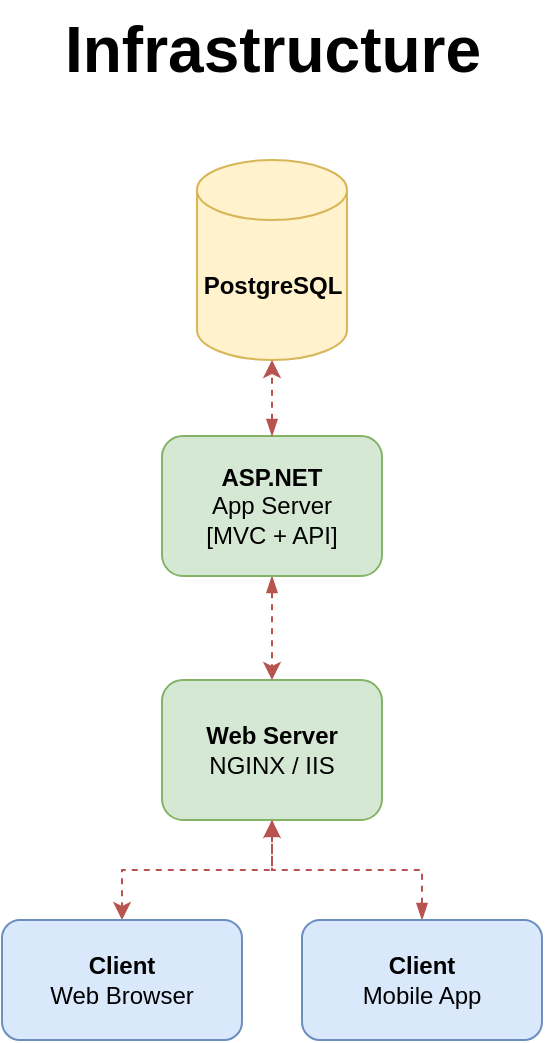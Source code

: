 <mxfile version="26.0.9" pages="8">
  <diagram id="IXf02OZm6Pe-rlbJ1C5u" name="Infrastructure">
    <mxGraphModel dx="1109" dy="765" grid="1" gridSize="10" guides="1" tooltips="1" connect="1" arrows="1" fold="1" page="1" pageScale="1" pageWidth="827" pageHeight="1169" math="0" shadow="0">
      <root>
        <mxCell id="0" />
        <mxCell id="1" parent="0" />
        <mxCell id="oaJBETeUU_JM2rI6X3oh-1" value="&lt;b&gt;PostgreSQL&lt;/b&gt;" style="shape=cylinder3;whiteSpace=wrap;html=1;boundedLbl=1;backgroundOutline=1;size=15;fillColor=#fff2cc;strokeColor=#d6b656;" parent="1" vertex="1">
          <mxGeometry x="376.5" y="160" width="75" height="100" as="geometry" />
        </mxCell>
        <mxCell id="oaJBETeUU_JM2rI6X3oh-8" style="edgeStyle=orthogonalEdgeStyle;rounded=0;orthogonalLoop=1;jettySize=auto;html=1;exitX=0.5;exitY=1;exitDx=0;exitDy=0;entryX=0.5;entryY=0;entryDx=0;entryDy=0;dashed=1;startArrow=blockThin;startFill=1;fillColor=#f8cecc;strokeColor=#b85450;" parent="1" source="oaJBETeUU_JM2rI6X3oh-2" target="oaJBETeUU_JM2rI6X3oh-5" edge="1">
          <mxGeometry relative="1" as="geometry" />
        </mxCell>
        <mxCell id="oaJBETeUU_JM2rI6X3oh-2" value="&lt;b&gt;Web Server&lt;/b&gt;&lt;div&gt;NGINX / IIS&lt;/div&gt;" style="rounded=1;whiteSpace=wrap;html=1;fillColor=#d5e8d4;strokeColor=#82b366;" parent="1" vertex="1">
          <mxGeometry x="359" y="420" width="110" height="70" as="geometry" />
        </mxCell>
        <mxCell id="oaJBETeUU_JM2rI6X3oh-7" style="edgeStyle=orthogonalEdgeStyle;rounded=0;orthogonalLoop=1;jettySize=auto;html=1;exitX=0.5;exitY=1;exitDx=0;exitDy=0;entryX=0.5;entryY=0;entryDx=0;entryDy=0;dashed=1;startArrow=blockThin;startFill=1;fillColor=#f8cecc;strokeColor=#b85450;" parent="1" source="oaJBETeUU_JM2rI6X3oh-3" target="oaJBETeUU_JM2rI6X3oh-2" edge="1">
          <mxGeometry relative="1" as="geometry" />
        </mxCell>
        <mxCell id="oaJBETeUU_JM2rI6X3oh-3" value="&lt;b&gt;ASP.NET&lt;/b&gt;&lt;div&gt;&lt;span style=&quot;background-color: transparent; color: light-dark(rgb(0, 0, 0), rgb(255, 255, 255));&quot;&gt;App Server&lt;br&gt;[MVC + API]&lt;/span&gt;&lt;/div&gt;" style="rounded=1;whiteSpace=wrap;html=1;fillColor=#d5e8d4;strokeColor=#82b366;" parent="1" vertex="1">
          <mxGeometry x="359" y="298" width="110" height="70" as="geometry" />
        </mxCell>
        <mxCell id="oaJBETeUU_JM2rI6X3oh-9" style="edgeStyle=orthogonalEdgeStyle;rounded=0;orthogonalLoop=1;jettySize=auto;html=1;exitX=0.5;exitY=0;exitDx=0;exitDy=0;entryX=0.5;entryY=1;entryDx=0;entryDy=0;dashed=1;startArrow=blockThin;startFill=1;fillColor=#f8cecc;strokeColor=#b85450;" parent="1" source="oaJBETeUU_JM2rI6X3oh-4" target="oaJBETeUU_JM2rI6X3oh-2" edge="1">
          <mxGeometry relative="1" as="geometry" />
        </mxCell>
        <mxCell id="oaJBETeUU_JM2rI6X3oh-4" value="&lt;b&gt;Client&lt;/b&gt;&lt;br&gt;Mobile App" style="rounded=1;whiteSpace=wrap;html=1;fillColor=#dae8fc;strokeColor=#6c8ebf;" parent="1" vertex="1">
          <mxGeometry x="429" y="540" width="120" height="60" as="geometry" />
        </mxCell>
        <mxCell id="oaJBETeUU_JM2rI6X3oh-5" value="&lt;b&gt;Client&lt;/b&gt;&lt;div&gt;Web Browser&lt;/div&gt;" style="rounded=1;whiteSpace=wrap;html=1;fillColor=#dae8fc;strokeColor=#6c8ebf;" parent="1" vertex="1">
          <mxGeometry x="279" y="540" width="120" height="60" as="geometry" />
        </mxCell>
        <mxCell id="oaJBETeUU_JM2rI6X3oh-6" style="edgeStyle=orthogonalEdgeStyle;rounded=0;orthogonalLoop=1;jettySize=auto;html=1;exitX=0.5;exitY=0;exitDx=0;exitDy=0;entryX=0.5;entryY=1;entryDx=0;entryDy=0;entryPerimeter=0;dashed=1;startArrow=blockThin;startFill=1;fillColor=#f8cecc;strokeColor=#b85450;" parent="1" source="oaJBETeUU_JM2rI6X3oh-3" target="oaJBETeUU_JM2rI6X3oh-1" edge="1">
          <mxGeometry relative="1" as="geometry" />
        </mxCell>
        <mxCell id="oaJBETeUU_JM2rI6X3oh-10" value="Infrastructure" style="text;html=1;align=center;verticalAlign=middle;resizable=0;points=[];autosize=1;strokeColor=none;fillColor=none;fontSize=32;fontStyle=1" parent="1" vertex="1">
          <mxGeometry x="309" y="80" width="210" height="50" as="geometry" />
        </mxCell>
      </root>
    </mxGraphModel>
  </diagram>
  <diagram id="TB2PzcPaJwisezjBBpwJ" name="Patterns">
    <mxGraphModel dx="3600" dy="1913" grid="1" gridSize="10" guides="1" tooltips="1" connect="1" arrows="1" fold="1" page="1" pageScale="1" pageWidth="827" pageHeight="1169" math="0" shadow="0">
      <root>
        <mxCell id="0" />
        <mxCell id="1" parent="0" />
        <mxCell id="AvqDar27-tZeWXa1Zb3C-1" value="Controller" style="rounded=0;whiteSpace=wrap;html=1;fontSize=14;fontStyle=1;fillColor=#d5e8d4;strokeColor=#82b366;" parent="1" vertex="1">
          <mxGeometry x="-729.5" y="200" width="200" height="70" as="geometry" />
        </mxCell>
        <mxCell id="AvqDar27-tZeWXa1Zb3C-14" style="edgeStyle=orthogonalEdgeStyle;rounded=0;orthogonalLoop=1;jettySize=auto;html=1;exitX=0.5;exitY=0;exitDx=0;exitDy=0;entryX=0.5;entryY=1;entryDx=0;entryDy=0;dashed=1;startArrow=blockThin;startFill=1;fillColor=#dae8fc;strokeColor=#6c8ebf;" parent="1" source="AvqDar27-tZeWXa1Zb3C-7" target="AvqDar27-tZeWXa1Zb3C-9" edge="1">
          <mxGeometry relative="1" as="geometry" />
        </mxCell>
        <mxCell id="AvqDar27-tZeWXa1Zb3C-7" value="Unit of Work" style="rounded=0;whiteSpace=wrap;html=1;fontSize=14;fontStyle=1;verticalAlign=top;align=center;fillColor=#f5f5f5;fontColor=#333333;strokeColor=#666666;" parent="1" vertex="1">
          <mxGeometry x="-767" y="410" width="275" height="230" as="geometry" />
        </mxCell>
        <mxCell id="AvqDar27-tZeWXa1Zb3C-8" value="Repository" style="rounded=0;whiteSpace=wrap;html=1;fontSize=14;fontStyle=1;fillColor=#dae8fc;strokeColor=#6c8ebf;" parent="1" vertex="1">
          <mxGeometry x="-729.5" y="439" width="200" height="70" as="geometry" />
        </mxCell>
        <mxCell id="AvqDar27-tZeWXa1Zb3C-16" value="" style="edgeStyle=orthogonalEdgeStyle;rounded=0;orthogonalLoop=1;jettySize=auto;html=1;fillColor=#dae8fc;strokeColor=#6c8ebf;dashed=1;startArrow=blockThin;startFill=1;" parent="1" edge="1">
          <mxGeometry relative="1" as="geometry">
            <mxPoint x="-629.6" y="304" as="sourcePoint" />
            <mxPoint x="-629.6" y="270" as="targetPoint" />
          </mxGeometry>
        </mxCell>
        <mxCell id="AvqDar27-tZeWXa1Zb3C-9" value="Service" style="rounded=0;whiteSpace=wrap;html=1;fontSize=14;fontStyle=1;fillColor=#dae8fc;strokeColor=#6c8ebf;" parent="1" vertex="1">
          <mxGeometry x="-729.5" y="304" width="200" height="70" as="geometry" />
        </mxCell>
        <mxCell id="AvqDar27-tZeWXa1Zb3C-12" style="edgeStyle=orthogonalEdgeStyle;rounded=0;orthogonalLoop=1;jettySize=auto;html=1;exitX=0.5;exitY=0;exitDx=0;exitDy=0;entryX=0.5;entryY=1;entryDx=0;entryDy=0;dashed=1;startArrow=blockThin;startFill=1;fillColor=#dae8fc;strokeColor=#6c8ebf;" parent="1" source="AvqDar27-tZeWXa1Zb3C-10" target="AvqDar27-tZeWXa1Zb3C-8" edge="1">
          <mxGeometry relative="1" as="geometry" />
        </mxCell>
        <mxCell id="AvqDar27-tZeWXa1Zb3C-10" value="Generic Repository" style="rounded=0;whiteSpace=wrap;html=1;fontSize=14;fontStyle=1;fillColor=#f8cecc;strokeColor=#b85450;" parent="1" vertex="1">
          <mxGeometry x="-729.5" y="543" width="200" height="70" as="geometry" />
        </mxCell>
        <mxCell id="AvqDar27-tZeWXa1Zb3C-13" style="edgeStyle=orthogonalEdgeStyle;rounded=0;orthogonalLoop=1;jettySize=auto;html=1;exitX=0.5;exitY=0;exitDx=0;exitDy=0;exitPerimeter=0;entryX=0.5;entryY=1;entryDx=0;entryDy=0;dashed=1;startArrow=blockThin;startFill=1;fillColor=#dae8fc;strokeColor=#6c8ebf;" parent="1" source="AvqDar27-tZeWXa1Zb3C-11" target="AvqDar27-tZeWXa1Zb3C-7" edge="1">
          <mxGeometry relative="1" as="geometry" />
        </mxCell>
        <mxCell id="AvqDar27-tZeWXa1Zb3C-11" value="Database" style="shape=cylinder3;whiteSpace=wrap;html=1;boundedLbl=1;backgroundOutline=1;size=15;fillColor=#fff2cc;strokeColor=#d6b656;fontSize=14;fontStyle=1" parent="1" vertex="1">
          <mxGeometry x="-669.5" y="670" width="80" height="100" as="geometry" />
        </mxCell>
        <mxCell id="AvqDar27-tZeWXa1Zb3C-17" value="Repository Patterns and Unit of Works" style="text;html=1;align=center;verticalAlign=middle;resizable=0;points=[];autosize=1;strokeColor=default;fillColor=none;fontStyle=1;fontSize=20;spacing=6;" parent="1" vertex="1">
          <mxGeometry x="-525.5" y="80" width="370" height="50" as="geometry" />
        </mxCell>
        <mxCell id="AvqDar27-tZeWXa1Zb3C-18" value="Web Controller" style="rounded=0;whiteSpace=wrap;html=1;fontSize=14;fontStyle=1;fillColor=#d5e8d4;strokeColor=#82b366;" parent="1" vertex="1">
          <mxGeometry x="-406.5" y="200" width="150" height="60" as="geometry" />
        </mxCell>
        <mxCell id="AvqDar27-tZeWXa1Zb3C-19" style="edgeStyle=orthogonalEdgeStyle;rounded=0;orthogonalLoop=1;jettySize=auto;html=1;exitX=0.5;exitY=0;exitDx=0;exitDy=0;entryX=0.5;entryY=1;entryDx=0;entryDy=0;dashed=1;startArrow=blockThin;startFill=1;fillColor=#dae8fc;strokeColor=#6c8ebf;" parent="1" source="AvqDar27-tZeWXa1Zb3C-20" target="AvqDar27-tZeWXa1Zb3C-23" edge="1">
          <mxGeometry relative="1" as="geometry" />
        </mxCell>
        <mxCell id="AvqDar27-tZeWXa1Zb3C-38" style="edgeStyle=orthogonalEdgeStyle;rounded=0;orthogonalLoop=1;jettySize=auto;html=1;entryX=0.5;entryY=0;entryDx=0;entryDy=0;fillColor=#dae8fc;strokeColor=#6c8ebf;dashed=1;startArrow=blockThin;startFill=1;" parent="1" source="AvqDar27-tZeWXa1Zb3C-20" target="AvqDar27-tZeWXa1Zb3C-21" edge="1">
          <mxGeometry relative="1" as="geometry" />
        </mxCell>
        <mxCell id="AvqDar27-tZeWXa1Zb3C-20" value="Unit of Work" style="rounded=0;whiteSpace=wrap;html=1;fontSize=14;fontStyle=1;verticalAlign=middle;align=center;fillColor=#dae8fc;strokeColor=#6c8ebf;spacingLeft=0;" parent="1" vertex="1">
          <mxGeometry x="-301.5" y="493" width="150" height="60" as="geometry" />
        </mxCell>
        <mxCell id="AvqDar27-tZeWXa1Zb3C-21" value="Repository" style="rounded=0;whiteSpace=wrap;html=1;fontSize=14;fontStyle=1;fillColor=#dae8fc;strokeColor=#6c8ebf;" parent="1" vertex="1">
          <mxGeometry x="-301.5" y="600" width="150" height="60" as="geometry" />
        </mxCell>
        <mxCell id="AvqDar27-tZeWXa1Zb3C-22" value="" style="edgeStyle=orthogonalEdgeStyle;rounded=0;orthogonalLoop=1;jettySize=auto;html=1;fillColor=#dae8fc;strokeColor=#6c8ebf;dashed=1;startArrow=blockThin;startFill=1;entryX=0.5;entryY=1;entryDx=0;entryDy=0;exitX=0.5;exitY=0;exitDx=0;exitDy=0;" parent="1" source="AvqDar27-tZeWXa1Zb3C-29" target="AvqDar27-tZeWXa1Zb3C-18" edge="1">
          <mxGeometry relative="1" as="geometry">
            <mxPoint x="-206.5" y="290" as="sourcePoint" />
            <mxPoint x="-226.6" y="270" as="targetPoint" />
          </mxGeometry>
        </mxCell>
        <mxCell id="AvqDar27-tZeWXa1Zb3C-23" value="Service" style="rounded=0;whiteSpace=wrap;html=1;fontSize=14;fontStyle=1;fillColor=#dae8fc;strokeColor=#6c8ebf;" parent="1" vertex="1">
          <mxGeometry x="-301.5" y="394" width="150" height="60" as="geometry" />
        </mxCell>
        <mxCell id="AvqDar27-tZeWXa1Zb3C-24" style="edgeStyle=orthogonalEdgeStyle;rounded=0;orthogonalLoop=1;jettySize=auto;html=1;exitX=0.5;exitY=0;exitDx=0;exitDy=0;entryX=0.5;entryY=1;entryDx=0;entryDy=0;dashed=1;startArrow=blockThin;startFill=1;fillColor=#dae8fc;strokeColor=#6c8ebf;" parent="1" source="AvqDar27-tZeWXa1Zb3C-25" target="AvqDar27-tZeWXa1Zb3C-21" edge="1">
          <mxGeometry relative="1" as="geometry" />
        </mxCell>
        <mxCell id="AvqDar27-tZeWXa1Zb3C-25" value="Generic Repository" style="rounded=0;whiteSpace=wrap;html=1;fontSize=14;fontStyle=1;fillColor=#f8cecc;strokeColor=#b85450;" parent="1" vertex="1">
          <mxGeometry x="-301.5" y="694" width="150" height="60" as="geometry" />
        </mxCell>
        <mxCell id="AvqDar27-tZeWXa1Zb3C-26" style="edgeStyle=orthogonalEdgeStyle;rounded=0;orthogonalLoop=1;jettySize=auto;html=1;dashed=1;startArrow=blockThin;startFill=1;fillColor=#dae8fc;strokeColor=#6c8ebf;entryX=0.5;entryY=1;entryDx=0;entryDy=0;exitX=0.5;exitY=0;exitDx=0;exitDy=0;exitPerimeter=0;" parent="1" source="AvqDar27-tZeWXa1Zb3C-27" target="AvqDar27-tZeWXa1Zb3C-25" edge="1">
          <mxGeometry relative="1" as="geometry">
            <mxPoint x="-106.5" y="730" as="sourcePoint" />
            <mxPoint x="-166.5" y="770" as="targetPoint" />
            <Array as="points">
              <mxPoint x="-226.5" y="760" />
              <mxPoint x="-226.5" y="760" />
            </Array>
          </mxGeometry>
        </mxCell>
        <mxCell id="AvqDar27-tZeWXa1Zb3C-27" value="Database" style="shape=cylinder3;whiteSpace=wrap;html=1;boundedLbl=1;backgroundOutline=1;size=15;fillColor=#fff2cc;strokeColor=#d6b656;fontSize=14;fontStyle=1" parent="1" vertex="1">
          <mxGeometry x="-266.5" y="790" width="80" height="100" as="geometry" />
        </mxCell>
        <mxCell id="AvqDar27-tZeWXa1Zb3C-34" style="edgeStyle=orthogonalEdgeStyle;rounded=0;orthogonalLoop=1;jettySize=auto;html=1;exitX=0.5;exitY=1;exitDx=0;exitDy=0;entryX=0.5;entryY=0;entryDx=0;entryDy=0;fillColor=#dae8fc;strokeColor=#6c8ebf;startArrow=blockThin;startFill=1;dashed=1;" parent="1" source="AvqDar27-tZeWXa1Zb3C-29" target="AvqDar27-tZeWXa1Zb3C-23" edge="1">
          <mxGeometry relative="1" as="geometry" />
        </mxCell>
        <mxCell id="AvqDar27-tZeWXa1Zb3C-29" value="ViewModels" style="rounded=0;whiteSpace=wrap;html=1;fontSize=14;fontStyle=1;fillColor=#dae8fc;strokeColor=#6c8ebf;" parent="1" vertex="1">
          <mxGeometry x="-406.5" y="294" width="150" height="60" as="geometry" />
        </mxCell>
        <mxCell id="AvqDar27-tZeWXa1Zb3C-37" style="edgeStyle=orthogonalEdgeStyle;rounded=0;orthogonalLoop=1;jettySize=auto;html=1;exitX=0.5;exitY=1;exitDx=0;exitDy=0;entryX=0.5;entryY=0;entryDx=0;entryDy=0;fillColor=#dae8fc;strokeColor=#6c8ebf;startArrow=blockThin;startFill=1;dashed=1;" parent="1" source="AvqDar27-tZeWXa1Zb3C-30" target="AvqDar27-tZeWXa1Zb3C-23" edge="1">
          <mxGeometry relative="1" as="geometry" />
        </mxCell>
        <mxCell id="AvqDar27-tZeWXa1Zb3C-30" value="DTOs" style="rounded=0;whiteSpace=wrap;html=1;fontSize=14;fontStyle=1;fillColor=#dae8fc;strokeColor=#6c8ebf;" parent="1" vertex="1">
          <mxGeometry x="-196.5" y="294" width="150" height="60" as="geometry" />
        </mxCell>
        <mxCell id="AvqDar27-tZeWXa1Zb3C-33" style="edgeStyle=orthogonalEdgeStyle;rounded=0;orthogonalLoop=1;jettySize=auto;html=1;exitX=0.5;exitY=1;exitDx=0;exitDy=0;entryX=0.5;entryY=0;entryDx=0;entryDy=0;fillColor=#dae8fc;strokeColor=#6c8ebf;startArrow=blockThin;startFill=1;dashed=1;" parent="1" source="AvqDar27-tZeWXa1Zb3C-32" target="AvqDar27-tZeWXa1Zb3C-30" edge="1">
          <mxGeometry relative="1" as="geometry" />
        </mxCell>
        <mxCell id="AvqDar27-tZeWXa1Zb3C-32" value="API Controller" style="rounded=0;whiteSpace=wrap;html=1;fontSize=14;fontStyle=1;fillColor=#d5e8d4;strokeColor=#82b366;" parent="1" vertex="1">
          <mxGeometry x="-196.5" y="200" width="150" height="60" as="geometry" />
        </mxCell>
        <mxCell id="WlmpStV_yDEFb5S-Le6M-1" value="Web Controller" style="rounded=0;whiteSpace=wrap;html=1;fontSize=14;fontStyle=1;fillColor=#d5e8d4;strokeColor=#82b366;" parent="1" vertex="1">
          <mxGeometry x="233" y="210" width="150" height="60" as="geometry" />
        </mxCell>
        <mxCell id="WlmpStV_yDEFb5S-Le6M-2" style="edgeStyle=orthogonalEdgeStyle;rounded=0;orthogonalLoop=1;jettySize=auto;html=1;exitX=0.5;exitY=0;exitDx=0;exitDy=0;entryX=0.5;entryY=1;entryDx=0;entryDy=0;startArrow=blockThin;startFill=1;fillColor=#dae8fc;strokeColor=#6c8ebf;" parent="1" source="WlmpStV_yDEFb5S-Le6M-4" target="WlmpStV_yDEFb5S-Le6M-7" edge="1">
          <mxGeometry relative="1" as="geometry" />
        </mxCell>
        <mxCell id="WlmpStV_yDEFb5S-Le6M-3" style="edgeStyle=orthogonalEdgeStyle;rounded=0;orthogonalLoop=1;jettySize=auto;html=1;entryX=0.5;entryY=0;entryDx=0;entryDy=0;fillColor=#dae8fc;strokeColor=#6c8ebf;startArrow=blockThin;startFill=1;" parent="1" source="WlmpStV_yDEFb5S-Le6M-4" target="WlmpStV_yDEFb5S-Le6M-5" edge="1">
          <mxGeometry relative="1" as="geometry" />
        </mxCell>
        <mxCell id="WlmpStV_yDEFb5S-Le6M-4" value="Unit of Work" style="rounded=0;whiteSpace=wrap;html=1;fontSize=14;fontStyle=1;verticalAlign=middle;align=center;fillColor=#dae8fc;strokeColor=#6c8ebf;spacingLeft=0;" parent="1" vertex="1">
          <mxGeometry x="338" y="503" width="150" height="60" as="geometry" />
        </mxCell>
        <mxCell id="WlmpStV_yDEFb5S-Le6M-5" value="Repository" style="rounded=0;whiteSpace=wrap;html=1;fontSize=14;fontStyle=1;fillColor=#dae8fc;strokeColor=#6c8ebf;" parent="1" vertex="1">
          <mxGeometry x="338" y="610" width="150" height="60" as="geometry" />
        </mxCell>
        <mxCell id="WlmpStV_yDEFb5S-Le6M-6" value="" style="edgeStyle=orthogonalEdgeStyle;rounded=0;orthogonalLoop=1;jettySize=auto;html=1;fillColor=#dae8fc;strokeColor=#6c8ebf;dashed=1;startArrow=blockThin;startFill=1;entryX=0.5;entryY=1;entryDx=0;entryDy=0;exitX=0.5;exitY=0;exitDx=0;exitDy=0;" parent="1" source="WlmpStV_yDEFb5S-Le6M-13" target="WlmpStV_yDEFb5S-Le6M-1" edge="1">
          <mxGeometry relative="1" as="geometry">
            <mxPoint x="433" y="300" as="sourcePoint" />
            <mxPoint x="412.9" y="280" as="targetPoint" />
          </mxGeometry>
        </mxCell>
        <mxCell id="WlmpStV_yDEFb5S-Le6M-7" value="Service" style="rounded=0;whiteSpace=wrap;html=1;fontSize=14;fontStyle=1;fillColor=#dae8fc;strokeColor=#6c8ebf;" parent="1" vertex="1">
          <mxGeometry x="338" y="404" width="150" height="60" as="geometry" />
        </mxCell>
        <mxCell id="WlmpStV_yDEFb5S-Le6M-8" style="edgeStyle=orthogonalEdgeStyle;rounded=0;orthogonalLoop=1;jettySize=auto;html=1;exitX=0.5;exitY=0;exitDx=0;exitDy=0;entryX=0.5;entryY=1;entryDx=0;entryDy=0;startArrow=blockThin;startFill=1;fillColor=#dae8fc;strokeColor=#6c8ebf;" parent="1" source="WlmpStV_yDEFb5S-Le6M-9" target="WlmpStV_yDEFb5S-Le6M-5" edge="1">
          <mxGeometry relative="1" as="geometry" />
        </mxCell>
        <mxCell id="WlmpStV_yDEFb5S-Le6M-9" value="Generic Repository" style="rounded=0;whiteSpace=wrap;html=1;fontSize=14;fontStyle=1;fillColor=#f8cecc;strokeColor=#b85450;" parent="1" vertex="1">
          <mxGeometry x="338" y="704" width="150" height="60" as="geometry" />
        </mxCell>
        <mxCell id="WlmpStV_yDEFb5S-Le6M-10" style="edgeStyle=orthogonalEdgeStyle;rounded=0;orthogonalLoop=1;jettySize=auto;html=1;startArrow=blockThin;startFill=1;fillColor=#dae8fc;strokeColor=#6c8ebf;entryX=0.5;entryY=1;entryDx=0;entryDy=0;exitX=0.5;exitY=0;exitDx=0;exitDy=0;exitPerimeter=0;" parent="1" source="WlmpStV_yDEFb5S-Le6M-11" target="WlmpStV_yDEFb5S-Le6M-9" edge="1">
          <mxGeometry relative="1" as="geometry">
            <mxPoint x="533" y="740" as="sourcePoint" />
            <mxPoint x="473" y="780" as="targetPoint" />
            <Array as="points">
              <mxPoint x="413" y="770" />
              <mxPoint x="413" y="770" />
            </Array>
          </mxGeometry>
        </mxCell>
        <mxCell id="WlmpStV_yDEFb5S-Le6M-11" value="Database" style="shape=cylinder3;whiteSpace=wrap;html=1;boundedLbl=1;backgroundOutline=1;size=15;fillColor=#fff2cc;strokeColor=#d6b656;fontSize=14;fontStyle=1" parent="1" vertex="1">
          <mxGeometry x="373" y="800" width="80" height="100" as="geometry" />
        </mxCell>
        <mxCell id="WlmpStV_yDEFb5S-Le6M-12" style="edgeStyle=orthogonalEdgeStyle;rounded=0;orthogonalLoop=1;jettySize=auto;html=1;exitX=0.5;exitY=1;exitDx=0;exitDy=0;entryX=0.5;entryY=0;entryDx=0;entryDy=0;fillColor=#dae8fc;strokeColor=#6c8ebf;startArrow=blockThin;startFill=1;" parent="1" source="WlmpStV_yDEFb5S-Le6M-13" target="WlmpStV_yDEFb5S-Le6M-7" edge="1">
          <mxGeometry relative="1" as="geometry" />
        </mxCell>
        <mxCell id="WlmpStV_yDEFb5S-Le6M-13" value="ViewModels" style="rounded=0;whiteSpace=wrap;html=1;fontSize=14;fontStyle=1;fillColor=#dae8fc;strokeColor=#6c8ebf;" parent="1" vertex="1">
          <mxGeometry x="233" y="304" width="150" height="60" as="geometry" />
        </mxCell>
        <mxCell id="WlmpStV_yDEFb5S-Le6M-14" style="edgeStyle=orthogonalEdgeStyle;rounded=0;orthogonalLoop=1;jettySize=auto;html=1;exitX=0.5;exitY=1;exitDx=0;exitDy=0;entryX=0.5;entryY=0;entryDx=0;entryDy=0;fillColor=#dae8fc;strokeColor=#6c8ebf;startArrow=blockThin;startFill=1;" parent="1" source="WlmpStV_yDEFb5S-Le6M-15" target="WlmpStV_yDEFb5S-Le6M-7" edge="1">
          <mxGeometry relative="1" as="geometry" />
        </mxCell>
        <mxCell id="WlmpStV_yDEFb5S-Le6M-15" value="DTOs" style="rounded=0;whiteSpace=wrap;html=1;fontSize=14;fontStyle=1;fillColor=#dae8fc;strokeColor=#6c8ebf;" parent="1" vertex="1">
          <mxGeometry x="443" y="304" width="150" height="60" as="geometry" />
        </mxCell>
        <mxCell id="WlmpStV_yDEFb5S-Le6M-16" style="edgeStyle=orthogonalEdgeStyle;rounded=0;orthogonalLoop=1;jettySize=auto;html=1;exitX=0.5;exitY=1;exitDx=0;exitDy=0;entryX=0.5;entryY=0;entryDx=0;entryDy=0;fillColor=#dae8fc;strokeColor=#6c8ebf;startArrow=blockThin;startFill=1;" parent="1" source="WlmpStV_yDEFb5S-Le6M-18" target="WlmpStV_yDEFb5S-Le6M-15" edge="1">
          <mxGeometry relative="1" as="geometry" />
        </mxCell>
        <mxCell id="WlmpStV_yDEFb5S-Le6M-17" style="edgeStyle=orthogonalEdgeStyle;rounded=0;orthogonalLoop=1;jettySize=auto;html=1;exitX=1;exitY=0.5;exitDx=0;exitDy=0;entryX=0;entryY=0.5;entryDx=0;entryDy=0;fillColor=#dae8fc;strokeColor=#6c8ebf;startArrow=blockThin;startFill=1;dashed=1;" parent="1" source="WlmpStV_yDEFb5S-Le6M-18" target="WlmpStV_yDEFb5S-Le6M-29" edge="1">
          <mxGeometry relative="1" as="geometry" />
        </mxCell>
        <mxCell id="WlmpStV_yDEFb5S-Le6M-18" value="API Controller" style="rounded=0;whiteSpace=wrap;html=1;fontSize=14;fontStyle=1;fillColor=#d5e8d4;strokeColor=#82b366;" parent="1" vertex="1">
          <mxGeometry x="443" y="210" width="150" height="60" as="geometry" />
        </mxCell>
        <mxCell id="WlmpStV_yDEFb5S-Le6M-19" value="&lt;div&gt;Templates&lt;/div&gt;" style="rounded=0;whiteSpace=wrap;html=1;fontSize=14;fontStyle=1;fillColor=#f8cecc;strokeColor=#b85450;" parent="1" vertex="1">
          <mxGeometry x="23" y="210" width="150" height="60" as="geometry" />
        </mxCell>
        <mxCell id="WlmpStV_yDEFb5S-Le6M-20" value="" style="group" parent="1" vertex="1" connectable="0">
          <mxGeometry x="1097.5" y="140" width="300" height="360" as="geometry" />
        </mxCell>
        <mxCell id="WlmpStV_yDEFb5S-Le6M-21" value="&lt;span style=&quot;color: rgb(0, 0, 0); font-family: Helvetica; font-size: 18px; font-style: normal; font-variant-ligatures: normal; font-variant-caps: normal; font-weight: 700; letter-spacing: normal; orphans: 2; text-indent: 0px; text-transform: none; widows: 2; word-spacing: 0px; -webkit-text-stroke-width: 0px; white-space: nowrap; background-color: rgb(251, 251, 251); text-decoration-thickness: initial; text-decoration-style: initial; text-decoration-color: initial; float: none; display: inline !important;&quot;&gt;MVC - Model View Controller&lt;/span&gt;" style="whiteSpace=wrap;html=1;align=center;verticalAlign=top;" parent="WlmpStV_yDEFb5S-Le6M-20" vertex="1">
          <mxGeometry width="300" height="360" as="geometry" />
        </mxCell>
        <mxCell id="WlmpStV_yDEFb5S-Le6M-22" value="" style="group" parent="WlmpStV_yDEFb5S-Le6M-20" vertex="1" connectable="0">
          <mxGeometry x="75" y="50" width="150" height="280" as="geometry" />
        </mxCell>
        <mxCell id="WlmpStV_yDEFb5S-Le6M-23" style="edgeStyle=orthogonalEdgeStyle;rounded=0;orthogonalLoop=1;jettySize=auto;html=1;exitX=0.5;exitY=1;exitDx=0;exitDy=0;fillColor=#dae8fc;strokeColor=#6c8ebf;startArrow=blockThin;startFill=1;endArrow=blockThin;endFill=1;" parent="WlmpStV_yDEFb5S-Le6M-22" source="WlmpStV_yDEFb5S-Le6M-24" target="WlmpStV_yDEFb5S-Le6M-27" edge="1">
          <mxGeometry relative="1" as="geometry" />
        </mxCell>
        <mxCell id="WlmpStV_yDEFb5S-Le6M-24" value="Controller" style="rounded=0;whiteSpace=wrap;html=1;fontSize=14;fontStyle=1;fillColor=#f8cecc;strokeColor=#b85450;" parent="WlmpStV_yDEFb5S-Le6M-22" vertex="1">
          <mxGeometry y="110" width="150" height="60" as="geometry" />
        </mxCell>
        <mxCell id="WlmpStV_yDEFb5S-Le6M-25" style="edgeStyle=orthogonalEdgeStyle;rounded=0;orthogonalLoop=1;jettySize=auto;html=1;exitX=0.5;exitY=1;exitDx=0;exitDy=0;entryX=0.5;entryY=0;entryDx=0;entryDy=0;fillColor=#dae8fc;strokeColor=#6c8ebf;startArrow=blockThin;startFill=1;endArrow=blockThin;endFill=1;" parent="WlmpStV_yDEFb5S-Le6M-22" source="WlmpStV_yDEFb5S-Le6M-26" target="WlmpStV_yDEFb5S-Le6M-24" edge="1">
          <mxGeometry relative="1" as="geometry" />
        </mxCell>
        <mxCell id="WlmpStV_yDEFb5S-Le6M-26" value="View" style="rounded=0;whiteSpace=wrap;html=1;fontSize=14;fontStyle=1;fillColor=#f8cecc;strokeColor=#b85450;" parent="WlmpStV_yDEFb5S-Le6M-22" vertex="1">
          <mxGeometry width="150" height="60" as="geometry" />
        </mxCell>
        <mxCell id="WlmpStV_yDEFb5S-Le6M-27" value="Model" style="rounded=0;whiteSpace=wrap;html=1;fontSize=14;fontStyle=1;fillColor=#f8cecc;strokeColor=#b85450;" parent="WlmpStV_yDEFb5S-Le6M-22" vertex="1">
          <mxGeometry y="220" width="150" height="60" as="geometry" />
        </mxCell>
        <mxCell id="WlmpStV_yDEFb5S-Le6M-28" style="edgeStyle=orthogonalEdgeStyle;rounded=0;orthogonalLoop=1;jettySize=auto;html=1;exitX=1;exitY=0.5;exitDx=0;exitDy=0;entryX=-0.015;entryY=0.493;entryDx=0;entryDy=0;entryPerimeter=0;fillColor=#dae8fc;strokeColor=#6c8ebf;startArrow=blockThin;startFill=1;" parent="1" source="WlmpStV_yDEFb5S-Le6M-19" target="WlmpStV_yDEFb5S-Le6M-1" edge="1">
          <mxGeometry relative="1" as="geometry" />
        </mxCell>
        <mxCell id="WlmpStV_yDEFb5S-Le6M-29" value="Json, Xml, ..." style="rounded=0;whiteSpace=wrap;html=1;fontSize=14;fontStyle=1;fillColor=#f8cecc;strokeColor=#b85450;" parent="1" vertex="1">
          <mxGeometry x="653" y="210" width="150" height="60" as="geometry" />
        </mxCell>
        <mxCell id="WlmpStV_yDEFb5S-Le6M-30" style="edgeStyle=orthogonalEdgeStyle;rounded=0;orthogonalLoop=1;jettySize=auto;html=1;exitX=0.5;exitY=0;exitDx=0;exitDy=0;entryX=0.5;entryY=1;entryDx=0;entryDy=0;fillColor=#dae8fc;strokeColor=#6c8ebf;startArrow=blockThin;startFill=1;" parent="1" source="WlmpStV_yDEFb5S-Le6M-31" target="WlmpStV_yDEFb5S-Le6M-19" edge="1">
          <mxGeometry relative="1" as="geometry" />
        </mxCell>
        <mxCell id="WlmpStV_yDEFb5S-Le6M-31" value="Web&amp;nbsp;&lt;span style=&quot;background-color: transparent; color: light-dark(rgb(0, 0, 0), rgb(255, 255, 255));&quot;&gt;Browsers&lt;/span&gt;" style="rounded=0;whiteSpace=wrap;html=1;fontSize=14;fontStyle=3;" parent="1" vertex="1">
          <mxGeometry x="23" y="449" width="150" height="150" as="geometry" />
        </mxCell>
        <mxCell id="WlmpStV_yDEFb5S-Le6M-32" style="edgeStyle=orthogonalEdgeStyle;rounded=0;orthogonalLoop=1;jettySize=auto;html=1;exitX=0.5;exitY=0;exitDx=0;exitDy=0;entryX=0.5;entryY=1;entryDx=0;entryDy=0;fillColor=#dae8fc;strokeColor=#6c8ebf;startArrow=blockThin;startFill=1;" parent="1" source="WlmpStV_yDEFb5S-Le6M-33" target="WlmpStV_yDEFb5S-Le6M-29" edge="1">
          <mxGeometry relative="1" as="geometry" />
        </mxCell>
        <mxCell id="WlmpStV_yDEFb5S-Le6M-33" value="Mobile app, Desktop app, SPAs, ..." style="rounded=0;whiteSpace=wrap;html=1;fontSize=14;fontStyle=3;" parent="1" vertex="1">
          <mxGeometry x="653" y="449" width="150" height="150" as="geometry" />
        </mxCell>
        <mxCell id="bzzH8suWKkQP60TlbFXq-1" value="" style="edgeStyle=orthogonalEdgeStyle;rounded=0;orthogonalLoop=1;jettySize=auto;exitX=1;exitY=0.5;exitDx=0;exitDy=0;exitPerimeter=0;entryX=0;entryY=0.5;entryDx=0;entryDy=0;fontSize=14;fontStyle=1;fontFamily=Consolas;fillColor=#dae8fc;strokeColor=#6c8ebf;shadow=0;" parent="1" source="bzzH8suWKkQP60TlbFXq-2" target="bzzH8suWKkQP60TlbFXq-4" edge="1">
          <mxGeometry relative="1" as="geometry" />
        </mxCell>
        <mxCell id="bzzH8suWKkQP60TlbFXq-2" value="Database" style="shape=cylinder3;whiteSpace=wrap;boundedLbl=1;backgroundOutline=1;size=15;fontFamily=Consolas;fontStyle=1;fillColor=#fff2cc;strokeColor=#d6b656;fontSize=14;shadow=0;" parent="1" vertex="1">
          <mxGeometry x="140" y="1431" width="90" height="110" as="geometry" />
        </mxCell>
        <mxCell id="bzzH8suWKkQP60TlbFXq-3" value="" style="edgeStyle=orthogonalEdgeStyle;rounded=0;orthogonalLoop=1;jettySize=auto;exitX=0.5;exitY=1;exitDx=0;exitDy=0;entryX=0.5;entryY=0;entryDx=0;entryDy=0;fontSize=14;fontStyle=1;fontFamily=Consolas;fillColor=#dae8fc;strokeColor=#6c8ebf;shadow=0;" parent="1" source="bzzH8suWKkQP60TlbFXq-4" target="bzzH8suWKkQP60TlbFXq-5" edge="1">
          <mxGeometry relative="1" as="geometry" />
        </mxCell>
        <mxCell id="bzzH8suWKkQP60TlbFXq-4" value="DbContext" style="rounded=0;whiteSpace=wrap;fontFamily=Consolas;fontStyle=1;fillColor=#e1d5e7;strokeColor=#9673a6;fontSize=14;shadow=0;" parent="1" vertex="1">
          <mxGeometry x="345" y="1451" width="140" height="70" as="geometry" />
        </mxCell>
        <mxCell id="bzzH8suWKkQP60TlbFXq-5" value="Generic Repository" style="rounded=0;whiteSpace=wrap;fontFamily=Consolas;fontStyle=1;fillColor=#e1d5e7;strokeColor=#9673a6;fontSize=14;shadow=0;" parent="1" vertex="1">
          <mxGeometry x="345" y="1550" width="140" height="70" as="geometry" />
        </mxCell>
        <mxCell id="bzzH8suWKkQP60TlbFXq-6" value="" style="edgeStyle=orthogonalEdgeStyle;rounded=0;orthogonalLoop=1;jettySize=auto;exitX=1;exitY=0.5;exitDx=0;exitDy=0;entryX=0;entryY=0.5;entryDx=0;entryDy=0;fillColor=#dae8fc;strokeColor=#6c8ebf;startArrow=blockThin;startFill=1;endArrow=blockThin;endFill=1;fontSize=14;fontStyle=1;fontFamily=Consolas;shadow=0;" parent="1" source="bzzH8suWKkQP60TlbFXq-7" target="bzzH8suWKkQP60TlbFXq-12" edge="1">
          <mxGeometry relative="1" as="geometry" />
        </mxCell>
        <mxCell id="bzzH8suWKkQP60TlbFXq-7" value="API Controller" style="rounded=0;whiteSpace=wrap;fontFamily=Consolas;fontStyle=1;fillColor=#f8cecc;strokeColor=#b85450;fontSize=14;shadow=0;" parent="1" vertex="1">
          <mxGeometry x="430" y="1887" width="140" height="70" as="geometry" />
        </mxCell>
        <mxCell id="bzzH8suWKkQP60TlbFXq-8" value="" style="edgeStyle=orthogonalEdgeStyle;rounded=0;orthogonalLoop=1;jettySize=auto;exitX=0.5;exitY=1;exitDx=0;exitDy=0;entryX=0.5;entryY=0;entryDx=0;entryDy=0;fillColor=#dae8fc;strokeColor=#6c8ebf;startArrow=none;startFill=0;endArrow=blockThin;endFill=1;fontSize=14;fontStyle=1;fontFamily=Consolas;shadow=0;" parent="1" source="bzzH8suWKkQP60TlbFXq-10" target="bzzH8suWKkQP60TlbFXq-14" edge="1">
          <mxGeometry relative="1" as="geometry" />
        </mxCell>
        <mxCell id="bzzH8suWKkQP60TlbFXq-9" value="" style="edgeStyle=orthogonalEdgeStyle;rounded=0;orthogonalLoop=1;jettySize=auto;exitX=0;exitY=0.5;exitDx=0;exitDy=0;entryX=1;entryY=0.5;entryDx=0;entryDy=0;fillColor=#dae8fc;strokeColor=#6c8ebf;startArrow=blockThin;startFill=1;endArrow=blockThin;endFill=1;fontSize=14;fontStyle=1;fontFamily=Consolas;shadow=0;" parent="1" source="bzzH8suWKkQP60TlbFXq-10" target="bzzH8suWKkQP60TlbFXq-11" edge="1">
          <mxGeometry relative="1" as="geometry" />
        </mxCell>
        <mxCell id="bzzH8suWKkQP60TlbFXq-10" value="Controller" style="rounded=0;whiteSpace=wrap;fontFamily=Consolas;fontStyle=1;fillColor=#dae8fc;strokeColor=#6c8ebf;fontSize=14;shadow=0;" parent="1" vertex="1">
          <mxGeometry x="260" y="1887" width="140" height="70" as="geometry" />
        </mxCell>
        <mxCell id="bzzH8suWKkQP60TlbFXq-11" value="ViewModels" style="rounded=0;whiteSpace=wrap;fontFamily=Consolas;fontStyle=1;fillColor=#dae8fc;strokeColor=#6c8ebf;fontSize=14;shadow=0;" parent="1" vertex="1">
          <mxGeometry x="70" y="1887" width="140" height="70" as="geometry" />
        </mxCell>
        <mxCell id="bzzH8suWKkQP60TlbFXq-12" value="DTOs&#xa;(Filter)" style="rounded=0;whiteSpace=wrap;fontFamily=Consolas;fontStyle=1;fillColor=#f8cecc;strokeColor=#b85450;fontSize=14;shadow=0;" parent="1" vertex="1">
          <mxGeometry x="620" y="1887" width="140" height="70" as="geometry" />
        </mxCell>
        <mxCell id="bzzH8suWKkQP60TlbFXq-13" value="" style="edgeStyle=orthogonalEdgeStyle;rounded=0;orthogonalLoop=1;jettySize=auto;exitX=0.5;exitY=1;exitDx=0;exitDy=0;entryX=0.5;entryY=0;entryDx=0;entryDy=0;fillColor=#dae8fc;strokeColor=#6c8ebf;startArrow=none;startFill=0;endArrow=blockThin;endFill=1;fontSize=14;fontStyle=1;fontFamily=Consolas;shadow=0;" parent="1" source="bzzH8suWKkQP60TlbFXq-14" target="bzzH8suWKkQP60TlbFXq-15" edge="1">
          <mxGeometry relative="1" as="geometry" />
        </mxCell>
        <mxCell id="bzzH8suWKkQP60TlbFXq-14" value="Template&#xa;(.cshtml)" style="rounded=0;whiteSpace=wrap;fontFamily=Consolas;fontStyle=1;fillColor=#dae8fc;strokeColor=#6c8ebf;fontSize=14;shadow=0;" parent="1" vertex="1">
          <mxGeometry x="260" y="1987" width="140" height="70" as="geometry" />
        </mxCell>
        <mxCell id="bzzH8suWKkQP60TlbFXq-15" value="Response&#xa;HTML" style="rounded=0;whiteSpace=wrap;fontFamily=Consolas;fontStyle=1;fillColor=#d5e8d4;strokeColor=#82b366;fontSize=14;shadow=0;" parent="1" vertex="1">
          <mxGeometry x="260" y="2087" width="140" height="70" as="geometry" />
        </mxCell>
        <mxCell id="bzzH8suWKkQP60TlbFXq-16" value="Response&#xa;JSON" style="rounded=0;whiteSpace=wrap;fontFamily=Consolas;fontStyle=1;fillColor=#d5e8d4;strokeColor=#82b366;fontSize=14;shadow=0;" parent="1" vertex="1">
          <mxGeometry x="430" y="2087" width="140" height="70" as="geometry" />
        </mxCell>
        <mxCell id="bzzH8suWKkQP60TlbFXq-17" value="" style="edgeStyle=orthogonalEdgeStyle;rounded=0;orthogonalLoop=1;jettySize=auto;exitX=0.5;exitY=1;exitDx=0;exitDy=0;entryX=0.5;entryY=0;entryDx=0;entryDy=0;fillColor=#dae8fc;strokeColor=#6c8ebf;startArrow=none;startFill=0;endArrow=blockThin;endFill=1;fontSize=14;fontStyle=1;fontFamily=Consolas;shadow=0;" parent="1" source="bzzH8suWKkQP60TlbFXq-19" target="bzzH8suWKkQP60TlbFXq-10" edge="1">
          <mxGeometry relative="1" as="geometry" />
        </mxCell>
        <mxCell id="bzzH8suWKkQP60TlbFXq-18" value="" style="edgeStyle=orthogonalEdgeStyle;rounded=0;orthogonalLoop=1;jettySize=auto;exitX=0.5;exitY=1;exitDx=0;exitDy=0;entryX=0.5;entryY=0;entryDx=0;entryDy=0;fillColor=#dae8fc;strokeColor=#6c8ebf;startArrow=none;startFill=0;endArrow=blockThin;endFill=1;fontSize=14;fontStyle=1;fontFamily=Consolas;shadow=0;" parent="1" source="bzzH8suWKkQP60TlbFXq-19" target="bzzH8suWKkQP60TlbFXq-7" edge="1">
          <mxGeometry relative="1" as="geometry" />
        </mxCell>
        <mxCell id="bzzH8suWKkQP60TlbFXq-19" value="Unit of Work&#xa;(Save Changes)" style="rounded=0;whiteSpace=wrap;fontFamily=Consolas;fontStyle=1;verticalAlign=middle;fillColor=#e1d5e7;strokeColor=#9673a6;fontSize=14;shadow=0;" parent="1" vertex="1">
          <mxGeometry x="345" y="1747" width="140" height="70" as="geometry" />
        </mxCell>
        <mxCell id="bzzH8suWKkQP60TlbFXq-20" value="" style="edgeStyle=orthogonalEdgeStyle;rounded=0;orthogonalLoop=1;jettySize=auto;exitX=0.5;exitY=1;exitDx=0;exitDy=0;entryX=0.5;entryY=0;entryDx=0;entryDy=0;fontSize=14;fontStyle=1;fontFamily=Consolas;fillColor=#dae8fc;strokeColor=#6c8ebf;shadow=0;" parent="1" source="bzzH8suWKkQP60TlbFXq-21" target="bzzH8suWKkQP60TlbFXq-19" edge="1">
          <mxGeometry relative="1" as="geometry" />
        </mxCell>
        <mxCell id="bzzH8suWKkQP60TlbFXq-21" value="Repository" style="rounded=0;whiteSpace=wrap;fontFamily=Consolas;fontStyle=1;fillColor=#e1d5e7;strokeColor=#9673a6;fontSize=14;shadow=0;" parent="1" vertex="1">
          <mxGeometry x="345" y="1648" width="140" height="70" as="geometry" />
        </mxCell>
        <mxCell id="bzzH8suWKkQP60TlbFXq-22" value="" style="edgeStyle=orthogonalEdgeStyle;rounded=0;orthogonalLoop=1;jettySize=auto;exitX=0.5;exitY=1;exitDx=0;exitDy=0;entryX=0.5;entryY=0;entryDx=0;entryDy=0;fontSize=14;fontStyle=1;fontFamily=Consolas;fillColor=#dae8fc;strokeColor=#6c8ebf;shadow=0;" parent="1" source="bzzH8suWKkQP60TlbFXq-5" target="bzzH8suWKkQP60TlbFXq-21" edge="1">
          <mxGeometry relative="1" as="geometry">
            <Array as="points" />
          </mxGeometry>
        </mxCell>
        <mxCell id="bzzH8suWKkQP60TlbFXq-23" value="" style="edgeStyle=orthogonalEdgeStyle;rounded=0;orthogonalLoop=1;jettySize=auto;exitX=0.5;exitY=1;exitDx=0;exitDy=0;entryX=0.5;entryY=0;entryDx=0;entryDy=0;fillColor=#dae8fc;strokeColor=#6c8ebf;startArrow=none;startFill=0;endArrow=blockThin;endFill=1;fontSize=14;fontStyle=1;fontFamily=Consolas;shadow=0;" parent="1" source="bzzH8suWKkQP60TlbFXq-7" target="bzzH8suWKkQP60TlbFXq-16" edge="1">
          <mxGeometry relative="1" as="geometry">
            <mxPoint x="459.74" y="1987" as="sourcePoint" />
            <mxPoint x="459.74" y="2027" as="targetPoint" />
          </mxGeometry>
        </mxCell>
        <mxCell id="bzzH8suWKkQP60TlbFXq-24" value="Pattern: Repository + Unit of Work&#xa;MVC wtih API Controller" style="text;align=center;verticalAlign=top;resizable=0;points=[];autosize=1;strokeColor=default;fillColor=none;fontFamily=Consolas;fontSize=28;fontStyle=3;shadow=0;" parent="1" vertex="1">
          <mxGeometry x="141" y="1240" width="550" height="80" as="geometry" />
        </mxCell>
        <mxCell id="bzzH8suWKkQP60TlbFXq-25" style="edgeStyle=orthogonalEdgeStyle;rounded=0;orthogonalLoop=1;jettySize=auto;html=1;exitX=1;exitY=0.5;exitDx=0;exitDy=0;exitPerimeter=0;entryX=0;entryY=0.5;entryDx=0;entryDy=0;fontSize=14;fontStyle=1;fontFamily=Consolas;fillColor=#dae8fc;strokeColor=#6c8ebf;" parent="1" source="bzzH8suWKkQP60TlbFXq-26" target="bzzH8suWKkQP60TlbFXq-28" edge="1">
          <mxGeometry relative="1" as="geometry" />
        </mxCell>
        <mxCell id="bzzH8suWKkQP60TlbFXq-26" value="Database" style="shape=cylinder3;whiteSpace=wrap;html=1;boundedLbl=1;backgroundOutline=1;size=15;fontFamily=Consolas;fontStyle=1;fillColor=#fff2cc;strokeColor=#d6b656;fontSize=14;" parent="1" vertex="1">
          <mxGeometry x="963" y="1344" width="90" height="110" as="geometry" />
        </mxCell>
        <mxCell id="bzzH8suWKkQP60TlbFXq-27" style="edgeStyle=orthogonalEdgeStyle;rounded=0;orthogonalLoop=1;jettySize=auto;html=1;exitX=0.5;exitY=1;exitDx=0;exitDy=0;entryX=0.5;entryY=0;entryDx=0;entryDy=0;fontSize=14;fontStyle=1;fontFamily=Consolas;fillColor=#dae8fc;strokeColor=#6c8ebf;" parent="1" source="bzzH8suWKkQP60TlbFXq-28" target="bzzH8suWKkQP60TlbFXq-29" edge="1">
          <mxGeometry relative="1" as="geometry" />
        </mxCell>
        <mxCell id="bzzH8suWKkQP60TlbFXq-28" value="DbContext" style="rounded=0;whiteSpace=wrap;html=1;fontFamily=Consolas;fontStyle=1;fillColor=#e1d5e7;strokeColor=#9673a6;fontSize=14;" parent="1" vertex="1">
          <mxGeometry x="1168" y="1364" width="140" height="70" as="geometry" />
        </mxCell>
        <mxCell id="bzzH8suWKkQP60TlbFXq-29" value="Generic Repository" style="rounded=0;whiteSpace=wrap;html=1;fontFamily=Consolas;fontStyle=1;fillColor=#e1d5e7;strokeColor=#9673a6;fontSize=14;" parent="1" vertex="1">
          <mxGeometry x="1168" y="1463" width="140" height="70" as="geometry" />
        </mxCell>
        <mxCell id="bzzH8suWKkQP60TlbFXq-30" style="edgeStyle=orthogonalEdgeStyle;rounded=0;orthogonalLoop=1;jettySize=auto;html=1;exitX=1;exitY=0.5;exitDx=0;exitDy=0;entryX=0;entryY=0.5;entryDx=0;entryDy=0;fillColor=#dae8fc;strokeColor=#6c8ebf;startArrow=blockThin;startFill=1;endArrow=blockThin;endFill=1;fontSize=14;fontStyle=1;fontFamily=Consolas;" parent="1" source="bzzH8suWKkQP60TlbFXq-31" target="bzzH8suWKkQP60TlbFXq-36" edge="1">
          <mxGeometry relative="1" as="geometry" />
        </mxCell>
        <mxCell id="bzzH8suWKkQP60TlbFXq-31" value="API Controller" style="rounded=0;whiteSpace=wrap;html=1;fontFamily=Consolas;fontStyle=1;fillColor=#f8cecc;strokeColor=#b85450;fontSize=14;" parent="1" vertex="1">
          <mxGeometry x="1263" y="1973" width="140" height="70" as="geometry" />
        </mxCell>
        <mxCell id="bzzH8suWKkQP60TlbFXq-32" style="edgeStyle=orthogonalEdgeStyle;rounded=0;orthogonalLoop=1;jettySize=auto;html=1;exitX=0.5;exitY=1;exitDx=0;exitDy=0;entryX=0.5;entryY=0;entryDx=0;entryDy=0;fillColor=#dae8fc;strokeColor=#6c8ebf;startArrow=none;startFill=0;endArrow=blockThin;endFill=1;fontSize=14;fontStyle=1;fontFamily=Consolas;" parent="1" source="bzzH8suWKkQP60TlbFXq-34" target="bzzH8suWKkQP60TlbFXq-38" edge="1">
          <mxGeometry relative="1" as="geometry" />
        </mxCell>
        <mxCell id="bzzH8suWKkQP60TlbFXq-33" style="edgeStyle=orthogonalEdgeStyle;rounded=0;orthogonalLoop=1;jettySize=auto;html=1;exitX=0;exitY=0.5;exitDx=0;exitDy=0;entryX=1;entryY=0.5;entryDx=0;entryDy=0;fillColor=#dae8fc;strokeColor=#6c8ebf;startArrow=blockThin;startFill=1;endArrow=blockThin;endFill=1;fontSize=14;fontStyle=1;fontFamily=Consolas;" parent="1" source="bzzH8suWKkQP60TlbFXq-34" target="bzzH8suWKkQP60TlbFXq-35" edge="1">
          <mxGeometry relative="1" as="geometry" />
        </mxCell>
        <mxCell id="bzzH8suWKkQP60TlbFXq-34" value="Controller" style="rounded=0;whiteSpace=wrap;html=1;fontFamily=Consolas;fontStyle=1;fillColor=#dae8fc;strokeColor=#6c8ebf;fontSize=14;" parent="1" vertex="1">
          <mxGeometry x="1093" y="1973" width="140" height="70" as="geometry" />
        </mxCell>
        <mxCell id="bzzH8suWKkQP60TlbFXq-35" value="ViewModels" style="rounded=0;whiteSpace=wrap;html=1;fontFamily=Consolas;fontStyle=1;fillColor=#dae8fc;strokeColor=#6c8ebf;fontSize=14;" parent="1" vertex="1">
          <mxGeometry x="880" y="1973" width="140" height="70" as="geometry" />
        </mxCell>
        <mxCell id="bzzH8suWKkQP60TlbFXq-36" value="DTOs&lt;div style=&quot;font-size: 14px;&quot;&gt;(Filter)&lt;/div&gt;" style="rounded=0;whiteSpace=wrap;html=1;fontFamily=Consolas;fontStyle=1;fillColor=#f8cecc;strokeColor=#b85450;fontSize=14;" parent="1" vertex="1">
          <mxGeometry x="1470" y="1973" width="140" height="70" as="geometry" />
        </mxCell>
        <mxCell id="bzzH8suWKkQP60TlbFXq-37" style="edgeStyle=orthogonalEdgeStyle;rounded=0;orthogonalLoop=1;jettySize=auto;html=1;exitX=0.5;exitY=1;exitDx=0;exitDy=0;entryX=0.5;entryY=0;entryDx=0;entryDy=0;fillColor=#dae8fc;strokeColor=#6c8ebf;startArrow=none;startFill=0;endArrow=blockThin;endFill=1;fontSize=14;fontStyle=1;fontFamily=Consolas;" parent="1" source="bzzH8suWKkQP60TlbFXq-38" target="bzzH8suWKkQP60TlbFXq-39" edge="1">
          <mxGeometry relative="1" as="geometry" />
        </mxCell>
        <mxCell id="bzzH8suWKkQP60TlbFXq-38" value="Template&lt;div style=&quot;font-size: 14px;&quot;&gt;(.cshtml)&lt;/div&gt;" style="rounded=0;whiteSpace=wrap;html=1;fontFamily=Consolas;fontStyle=1;fillColor=#dae8fc;strokeColor=#6c8ebf;fontSize=14;" parent="1" vertex="1">
          <mxGeometry x="1093" y="2073" width="140" height="70" as="geometry" />
        </mxCell>
        <mxCell id="bzzH8suWKkQP60TlbFXq-39" value="Response&lt;div style=&quot;font-size: 14px;&quot;&gt;HTML&lt;/div&gt;" style="rounded=0;whiteSpace=wrap;html=1;fontFamily=Consolas;fontStyle=1;fillColor=#d5e8d4;strokeColor=#82b366;fontSize=14;" parent="1" vertex="1">
          <mxGeometry x="1093" y="2173" width="140" height="70" as="geometry" />
        </mxCell>
        <mxCell id="bzzH8suWKkQP60TlbFXq-40" value="Response&lt;div style=&quot;font-size: 14px;&quot;&gt;JSON&lt;/div&gt;" style="rounded=0;whiteSpace=wrap;html=1;fontFamily=Consolas;fontStyle=1;fillColor=#d5e8d4;strokeColor=#82b366;fontSize=14;" parent="1" vertex="1">
          <mxGeometry x="1263" y="2173" width="140" height="70" as="geometry" />
        </mxCell>
        <mxCell id="bzzH8suWKkQP60TlbFXq-41" style="edgeStyle=orthogonalEdgeStyle;rounded=0;orthogonalLoop=1;jettySize=auto;html=1;exitX=0.5;exitY=1;exitDx=0;exitDy=0;entryX=0.5;entryY=0;entryDx=0;entryDy=0;fillColor=#dae8fc;strokeColor=#6c8ebf;" parent="1" source="bzzH8suWKkQP60TlbFXq-42" target="bzzH8suWKkQP60TlbFXq-49" edge="1">
          <mxGeometry relative="1" as="geometry" />
        </mxCell>
        <mxCell id="bzzH8suWKkQP60TlbFXq-42" value="Unit of Work&lt;div style=&quot;font-size: 14px;&quot;&gt;(Save Changes)&lt;/div&gt;" style="rounded=0;whiteSpace=wrap;html=1;fontFamily=Consolas;fontStyle=1;verticalAlign=middle;fillColor=#e1d5e7;strokeColor=#9673a6;fontSize=14;" parent="1" vertex="1">
          <mxGeometry x="1168" y="1660" width="140" height="70" as="geometry" />
        </mxCell>
        <mxCell id="bzzH8suWKkQP60TlbFXq-43" style="edgeStyle=orthogonalEdgeStyle;rounded=0;orthogonalLoop=1;jettySize=auto;html=1;exitX=0.5;exitY=1;exitDx=0;exitDy=0;entryX=0.5;entryY=0;entryDx=0;entryDy=0;fontSize=14;fontStyle=1;fontFamily=Consolas;fillColor=#dae8fc;strokeColor=#6c8ebf;" parent="1" source="bzzH8suWKkQP60TlbFXq-44" target="bzzH8suWKkQP60TlbFXq-42" edge="1">
          <mxGeometry relative="1" as="geometry" />
        </mxCell>
        <mxCell id="bzzH8suWKkQP60TlbFXq-44" value="Repository" style="rounded=0;whiteSpace=wrap;html=1;fontFamily=Consolas;fontStyle=1;fillColor=#e1d5e7;strokeColor=#9673a6;fontSize=14;" parent="1" vertex="1">
          <mxGeometry x="1168" y="1561" width="140" height="70" as="geometry" />
        </mxCell>
        <mxCell id="bzzH8suWKkQP60TlbFXq-45" style="edgeStyle=orthogonalEdgeStyle;rounded=0;orthogonalLoop=1;jettySize=auto;html=1;exitX=0.5;exitY=1;exitDx=0;exitDy=0;entryX=0.5;entryY=0;entryDx=0;entryDy=0;fontSize=14;fontStyle=1;fontFamily=Consolas;fillColor=#dae8fc;strokeColor=#6c8ebf;" parent="1" source="bzzH8suWKkQP60TlbFXq-29" target="bzzH8suWKkQP60TlbFXq-44" edge="1">
          <mxGeometry relative="1" as="geometry">
            <Array as="points" />
          </mxGeometry>
        </mxCell>
        <mxCell id="bzzH8suWKkQP60TlbFXq-46" style="edgeStyle=orthogonalEdgeStyle;rounded=0;orthogonalLoop=1;jettySize=auto;html=1;exitX=0.5;exitY=1;exitDx=0;exitDy=0;entryX=0.5;entryY=0;entryDx=0;entryDy=0;fillColor=#dae8fc;strokeColor=#6c8ebf;startArrow=none;startFill=0;endArrow=blockThin;endFill=1;fontSize=14;fontStyle=1;fontFamily=Consolas;" parent="1" source="bzzH8suWKkQP60TlbFXq-31" target="bzzH8suWKkQP60TlbFXq-40" edge="1">
          <mxGeometry relative="1" as="geometry">
            <mxPoint x="1292.74" y="2073" as="sourcePoint" />
            <mxPoint x="1292.74" y="2113" as="targetPoint" />
          </mxGeometry>
        </mxCell>
        <mxCell id="bzzH8suWKkQP60TlbFXq-47" style="edgeStyle=orthogonalEdgeStyle;rounded=0;orthogonalLoop=1;jettySize=auto;html=1;exitX=0.5;exitY=1;exitDx=0;exitDy=0;entryX=0.5;entryY=0;entryDx=0;entryDy=0;fillColor=#dae8fc;strokeColor=#6c8ebf;" parent="1" source="bzzH8suWKkQP60TlbFXq-49" target="bzzH8suWKkQP60TlbFXq-34" edge="1">
          <mxGeometry relative="1" as="geometry" />
        </mxCell>
        <mxCell id="bzzH8suWKkQP60TlbFXq-48" style="edgeStyle=orthogonalEdgeStyle;rounded=0;orthogonalLoop=1;jettySize=auto;html=1;exitX=0.5;exitY=1;exitDx=0;exitDy=0;entryX=0.5;entryY=0;entryDx=0;entryDy=0;fillColor=#dae8fc;strokeColor=#6c8ebf;" parent="1" source="bzzH8suWKkQP60TlbFXq-49" target="bzzH8suWKkQP60TlbFXq-31" edge="1">
          <mxGeometry relative="1" as="geometry" />
        </mxCell>
        <mxCell id="bzzH8suWKkQP60TlbFXq-49" value="Service" style="rounded=0;whiteSpace=wrap;html=1;fontFamily=Consolas;fontStyle=1;verticalAlign=middle;fillColor=#fff2cc;strokeColor=#d6b656;fontSize=14;" parent="1" vertex="1">
          <mxGeometry x="1168" y="1790" width="140" height="70" as="geometry" />
        </mxCell>
        <mxCell id="bzzH8suWKkQP60TlbFXq-50" value="Pattern: Repository + Unit of Work + Service&lt;div&gt;&lt;span style=&quot;background-color: initial;&quot;&gt;MVC wtih API Controller&lt;/span&gt;&lt;/div&gt;" style="text;html=1;align=center;verticalAlign=top;resizable=0;points=[];autosize=1;strokeColor=default;fillColor=none;fontFamily=Consolas;fontSize=28;fontStyle=3" parent="1" vertex="1">
          <mxGeometry x="891" y="1240" width="700" height="80" as="geometry" />
        </mxCell>
        <mxCell id="LQDGTJiI2sXsFL8h44j3-1" style="edgeStyle=orthogonalEdgeStyle;rounded=0;orthogonalLoop=1;jettySize=auto;html=1;exitX=1;exitY=0.5;exitDx=0;exitDy=0;exitPerimeter=0;entryX=0;entryY=0.5;entryDx=0;entryDy=0;fontSize=14;fontStyle=1;fontFamily=Consolas;fillColor=#dae8fc;strokeColor=#6c8ebf;startArrow=blockThin;startFill=1;endArrow=blockThin;endFill=1;" parent="1" source="LQDGTJiI2sXsFL8h44j3-2" target="LQDGTJiI2sXsFL8h44j3-20" edge="1">
          <mxGeometry relative="1" as="geometry">
            <mxPoint x="-526.5" y="1202" as="targetPoint" />
          </mxGeometry>
        </mxCell>
        <mxCell id="LQDGTJiI2sXsFL8h44j3-2" value="Database" style="shape=cylinder3;whiteSpace=wrap;html=1;boundedLbl=1;backgroundOutline=1;size=15;fontFamily=Consolas;fontStyle=1;fillColor=#fff2cc;strokeColor=#d6b656;fontSize=14;" parent="1" vertex="1">
          <mxGeometry x="-706.5" y="1344" width="90" height="110" as="geometry" />
        </mxCell>
        <mxCell id="LQDGTJiI2sXsFL8h44j3-6" style="edgeStyle=orthogonalEdgeStyle;rounded=0;orthogonalLoop=1;jettySize=auto;html=1;exitX=1;exitY=0.5;exitDx=0;exitDy=0;entryX=0;entryY=0.5;entryDx=0;entryDy=0;fillColor=#dae8fc;strokeColor=#6c8ebf;startArrow=blockThin;startFill=1;endArrow=blockThin;endFill=1;fontSize=14;fontStyle=1;fontFamily=Consolas;" parent="1" source="LQDGTJiI2sXsFL8h44j3-28" target="LQDGTJiI2sXsFL8h44j3-12" edge="1">
          <mxGeometry relative="1" as="geometry">
            <mxPoint x="-301.5" y="1674" as="sourcePoint" />
          </mxGeometry>
        </mxCell>
        <mxCell id="LQDGTJiI2sXsFL8h44j3-9" style="edgeStyle=orthogonalEdgeStyle;rounded=0;orthogonalLoop=1;jettySize=auto;html=1;exitX=0;exitY=0.5;exitDx=0;exitDy=0;entryX=1;entryY=0.5;entryDx=0;entryDy=0;fillColor=#dae8fc;strokeColor=#6c8ebf;startArrow=blockThin;startFill=1;endArrow=blockThin;endFill=1;fontSize=14;fontStyle=1;fontFamily=Consolas;" parent="1" source="LQDGTJiI2sXsFL8h44j3-10" target="LQDGTJiI2sXsFL8h44j3-11" edge="1">
          <mxGeometry relative="1" as="geometry" />
        </mxCell>
        <mxCell id="LQDGTJiI2sXsFL8h44j3-10" value="Controller&lt;div&gt;&lt;span style=&quot;font-weight: normal;&quot;&gt;&lt;br&gt;&lt;/span&gt;&lt;/div&gt;&lt;div&gt;&lt;span style=&quot;font-weight: normal;&quot;&gt;ViewModel Transformation&lt;/span&gt;&lt;br&gt;&lt;/div&gt;" style="rounded=0;whiteSpace=wrap;html=1;fontFamily=Consolas;fontStyle=1;fillColor=#e1d5e7;strokeColor=#9673a6;fontSize=14;verticalAlign=top;" parent="1" vertex="1">
          <mxGeometry x="-550" y="1653.75" width="140" height="131" as="geometry" />
        </mxCell>
        <mxCell id="LQDGTJiI2sXsFL8h44j3-11" value="ViewModels&lt;div&gt;&lt;br&gt;&lt;/div&gt;&lt;div&gt;&lt;span style=&quot;font-weight: 400;&quot;&gt;shape of data for templates&lt;/span&gt;&lt;/div&gt;" style="rounded=0;whiteSpace=wrap;html=1;fontFamily=Consolas;fontStyle=1;fillColor=#dae8fc;strokeColor=#6c8ebf;fontSize=14;" parent="1" vertex="1">
          <mxGeometry x="-756.5" y="1679.25" width="140" height="80" as="geometry" />
        </mxCell>
        <mxCell id="LQDGTJiI2sXsFL8h44j3-12" value="DTOs&lt;div&gt;&lt;br&gt;&lt;div style=&quot;font-size: 14px;&quot;&gt;&lt;span style=&quot;font-weight: normal;&quot;&gt;shape of data for apis&lt;/span&gt;&lt;/div&gt;&lt;/div&gt;" style="rounded=0;whiteSpace=wrap;html=1;fontFamily=Consolas;fontStyle=1;fillColor=#dae8fc;strokeColor=#6c8ebf;fontSize=14;" parent="1" vertex="1">
          <mxGeometry x="-191.5" y="1679.25" width="140" height="80" as="geometry" />
        </mxCell>
        <mxCell id="LQDGTJiI2sXsFL8h44j3-13" style="edgeStyle=orthogonalEdgeStyle;rounded=0;orthogonalLoop=1;jettySize=auto;html=1;exitX=0.5;exitY=1;exitDx=0;exitDy=0;entryX=0.5;entryY=0;entryDx=0;entryDy=0;fillColor=#dae8fc;strokeColor=#6c8ebf;startArrow=blockThin;startFill=1;endArrow=blockThin;endFill=1;fontSize=14;fontStyle=1;fontFamily=Consolas;" parent="1" source="LQDGTJiI2sXsFL8h44j3-10" target="LQDGTJiI2sXsFL8h44j3-15" edge="1">
          <mxGeometry relative="1" as="geometry">
            <mxPoint x="-544.5" y="1879" as="sourcePoint" />
          </mxGeometry>
        </mxCell>
        <mxCell id="LQDGTJiI2sXsFL8h44j3-15" value="Request /&amp;nbsp;&lt;span style=&quot;background-color: initial;&quot;&gt;Response&lt;/span&gt;&lt;div&gt;&lt;span style=&quot;font-weight: normal;&quot;&gt;&lt;br&gt;&lt;/span&gt;&lt;/div&gt;&lt;div&gt;&lt;span style=&quot;font-weight: normal;&quot;&gt;(HTML)&lt;/span&gt;&lt;/div&gt;" style="rounded=0;whiteSpace=wrap;html=1;fontFamily=Consolas;fontStyle=1;fillColor=#d5e8d4;strokeColor=#82b366;fontSize=14;" parent="1" vertex="1">
          <mxGeometry x="-552.5" y="1877" width="145" height="80" as="geometry" />
        </mxCell>
        <mxCell id="LQDGTJiI2sXsFL8h44j3-17" style="edgeStyle=orthogonalEdgeStyle;rounded=0;orthogonalLoop=1;jettySize=auto;html=1;exitX=0.5;exitY=1;exitDx=0;exitDy=0;entryX=0.5;entryY=0;entryDx=0;entryDy=0;fillColor=#dae8fc;strokeColor=#6c8ebf;" parent="1" source="LQDGTJiI2sXsFL8h44j3-20" target="LQDGTJiI2sXsFL8h44j3-25" edge="1">
          <mxGeometry relative="1" as="geometry">
            <mxPoint x="-456.5" y="1533" as="sourcePoint" />
          </mxGeometry>
        </mxCell>
        <mxCell id="LQDGTJiI2sXsFL8h44j3-20" value="Repository&lt;div&gt;&lt;br&gt;&lt;div&gt;&lt;span style=&quot;font-weight: normal;&quot;&gt;data access,&amp;nbsp;&lt;span style=&quot;background-color: initial;&quot;&gt;CRUD operations, SQL&lt;/span&gt;&lt;/span&gt;&lt;/div&gt;&lt;/div&gt;" style="rounded=0;whiteSpace=wrap;html=1;fontFamily=Consolas;fontStyle=1;fillColor=#e1d5e7;strokeColor=#9673a6;fontSize=14;align=center;verticalAlign=top;" parent="1" vertex="1">
          <mxGeometry x="-550" y="1349" width="300" height="100" as="geometry" />
        </mxCell>
        <mxCell id="LQDGTJiI2sXsFL8h44j3-23" style="edgeStyle=orthogonalEdgeStyle;rounded=0;orthogonalLoop=1;jettySize=auto;html=1;exitX=0.5;exitY=1;exitDx=0;exitDy=0;entryX=0.5;entryY=0;entryDx=0;entryDy=0;fillColor=#dae8fc;strokeColor=#6c8ebf;" parent="1" source="LQDGTJiI2sXsFL8h44j3-25" target="LQDGTJiI2sXsFL8h44j3-10" edge="1">
          <mxGeometry relative="1" as="geometry" />
        </mxCell>
        <mxCell id="LQDGTJiI2sXsFL8h44j3-29" style="edgeStyle=orthogonalEdgeStyle;rounded=0;orthogonalLoop=1;jettySize=auto;html=1;exitX=0.5;exitY=1;exitDx=0;exitDy=0;entryX=0.5;entryY=0;entryDx=0;entryDy=0;fillColor=#dae8fc;strokeColor=#6c8ebf;" parent="1" source="LQDGTJiI2sXsFL8h44j3-25" target="LQDGTJiI2sXsFL8h44j3-28" edge="1">
          <mxGeometry relative="1" as="geometry" />
        </mxCell>
        <mxCell id="LQDGTJiI2sXsFL8h44j3-25" value="Service&lt;div&gt;&lt;br&gt;&lt;div&gt;&lt;span style=&quot;font-weight: 400; background-color: initial;&quot;&gt;unit of work (save changes),&amp;nbsp;&lt;/span&gt;&lt;span style=&quot;font-weight: normal;&quot;&gt;business logic, transaction, security, validation&lt;/span&gt;&lt;/div&gt;&lt;/div&gt;" style="rounded=0;whiteSpace=wrap;html=1;fontFamily=Consolas;fontStyle=1;verticalAlign=top;fillColor=#e1d5e7;strokeColor=#9673a6;fontSize=14;" parent="1" vertex="1">
          <mxGeometry x="-550" y="1491" width="300" height="100" as="geometry" />
        </mxCell>
        <mxCell id="LQDGTJiI2sXsFL8h44j3-26" value="Overview" style="text;html=1;align=center;verticalAlign=top;resizable=0;points=[];autosize=1;strokeColor=default;fillColor=none;fontFamily=Consolas;fontSize=28;fontStyle=3" parent="1" vertex="1">
          <mxGeometry x="-488" y="1240" width="150" height="50" as="geometry" />
        </mxCell>
        <mxCell id="LQDGTJiI2sXsFL8h44j3-28" value="API Controller&lt;div&gt;&lt;span style=&quot;font-weight: normal;&quot;&gt;&lt;br&gt;&lt;/span&gt;&lt;/div&gt;&lt;div&gt;&lt;span style=&quot;font-weight: normal;&quot;&gt;DTO Transformation&lt;/span&gt;&lt;/div&gt;" style="rounded=0;whiteSpace=wrap;html=1;fontFamily=Consolas;fontStyle=1;fillColor=#e1d5e7;strokeColor=#9673a6;fontSize=14;verticalAlign=top;" parent="1" vertex="1">
          <mxGeometry x="-390" y="1653.75" width="140" height="131" as="geometry" />
        </mxCell>
        <mxCell id="LQDGTJiI2sXsFL8h44j3-30" value="Request / Response&lt;div&gt;&lt;br&gt;&lt;div&gt;&lt;span style=&quot;font-weight: normal;&quot;&gt;(JSON)&lt;/span&gt;&lt;/div&gt;&lt;/div&gt;" style="rounded=0;whiteSpace=wrap;html=1;fontFamily=Consolas;fontStyle=1;fillColor=#d5e8d4;strokeColor=#82b366;fontSize=14;" parent="1" vertex="1">
          <mxGeometry x="-392.5" y="1877" width="145" height="80" as="geometry" />
        </mxCell>
        <mxCell id="LQDGTJiI2sXsFL8h44j3-31" style="edgeStyle=orthogonalEdgeStyle;rounded=0;orthogonalLoop=1;jettySize=auto;html=1;fillColor=#dae8fc;strokeColor=#6c8ebf;startArrow=blockThin;startFill=1;endArrow=blockThin;endFill=1;fontSize=14;fontStyle=1;fontFamily=Consolas;entryX=0.5;entryY=0;entryDx=0;entryDy=0;exitX=0.5;exitY=1;exitDx=0;exitDy=0;" parent="1" source="LQDGTJiI2sXsFL8h44j3-28" target="LQDGTJiI2sXsFL8h44j3-30" edge="1">
          <mxGeometry relative="1" as="geometry">
            <mxPoint x="-283.5" y="1739" as="sourcePoint" />
            <mxPoint x="-293.5" y="1779" as="targetPoint" />
          </mxGeometry>
        </mxCell>
        <mxCell id="XH1SUbwKdfSuyh9Kvgcm-1" style="edgeStyle=orthogonalEdgeStyle;rounded=0;orthogonalLoop=1;jettySize=auto;html=1;exitX=0;exitY=0.5;exitDx=0;exitDy=0;entryX=0.5;entryY=0;entryDx=0;entryDy=0;startArrow=blockThin;startFill=1;endArrow=blockThin;endFill=1;fillColor=#dae8fc;strokeColor=#6c8ebf;" parent="1" source="XH1SUbwKdfSuyh9Kvgcm-3" target="XH1SUbwKdfSuyh9Kvgcm-10" edge="1">
          <mxGeometry relative="1" as="geometry">
            <Array as="points">
              <mxPoint x="-580" y="2948" />
            </Array>
          </mxGeometry>
        </mxCell>
        <mxCell id="XH1SUbwKdfSuyh9Kvgcm-2" style="edgeStyle=orthogonalEdgeStyle;rounded=0;orthogonalLoop=1;jettySize=auto;html=1;exitX=1;exitY=0.5;exitDx=0;exitDy=0;entryX=0.5;entryY=0;entryDx=0;entryDy=0;startArrow=blockThin;startFill=1;endArrow=blockThin;endFill=1;fillColor=#dae8fc;strokeColor=#6c8ebf;" parent="1" source="XH1SUbwKdfSuyh9Kvgcm-3" target="XH1SUbwKdfSuyh9Kvgcm-8" edge="1">
          <mxGeometry relative="1" as="geometry" />
        </mxCell>
        <mxCell id="XH1SUbwKdfSuyh9Kvgcm-3" value="Services" style="rounded=0;whiteSpace=wrap;html=1;fontStyle=1;fontFamily=monospace;fillColor=#f8cecc;strokeColor=#b85450;" parent="1" vertex="1">
          <mxGeometry x="-480" y="2928" width="160" height="40" as="geometry" />
        </mxCell>
        <mxCell id="XH1SUbwKdfSuyh9Kvgcm-4" value="Accept: Entity&lt;div&gt;Return: Entity&lt;/div&gt;&lt;div&gt;&lt;br&gt;&lt;/div&gt;&lt;div&gt;&lt;i&gt;Execute: Unit of Work&lt;/i&gt;&lt;/div&gt;" style="rounded=0;whiteSpace=wrap;html=1;fontStyle=0;fontFamily=monospace;align=left;verticalAlign=top;fillColor=#f8cecc;strokeColor=#b85450;" parent="1" vertex="1">
          <mxGeometry x="-480" y="2968" width="160" height="90" as="geometry" />
        </mxCell>
        <mxCell id="XH1SUbwKdfSuyh9Kvgcm-5" value="Repositories" style="rounded=0;whiteSpace=wrap;html=1;fontStyle=1;fontFamily=monospace;fillColor=#fff2cc;strokeColor=#d6b656;" parent="1" vertex="1">
          <mxGeometry x="-480" y="2808" width="160" height="40" as="geometry" />
        </mxCell>
        <mxCell id="XH1SUbwKdfSuyh9Kvgcm-6" style="edgeStyle=orthogonalEdgeStyle;rounded=0;orthogonalLoop=1;jettySize=auto;html=1;exitX=0.5;exitY=1;exitDx=0;exitDy=0;entryX=0.5;entryY=0;entryDx=0;entryDy=0;startArrow=blockThin;startFill=1;endArrow=blockThin;endFill=1;fillColor=#dae8fc;strokeColor=#6c8ebf;" parent="1" source="XH1SUbwKdfSuyh9Kvgcm-7" target="XH1SUbwKdfSuyh9Kvgcm-3" edge="1">
          <mxGeometry relative="1" as="geometry" />
        </mxCell>
        <mxCell id="XH1SUbwKdfSuyh9Kvgcm-7" value="Accept: Entity&lt;div&gt;Return: Entity&lt;/div&gt;" style="rounded=0;whiteSpace=wrap;html=1;fontStyle=0;fontFamily=monospace;align=left;verticalAlign=top;fillColor=#fff2cc;strokeColor=#d6b656;" parent="1" vertex="1">
          <mxGeometry x="-480" y="2848" width="160" height="40" as="geometry" />
        </mxCell>
        <mxCell id="XH1SUbwKdfSuyh9Kvgcm-8" value="API Controllers" style="rounded=0;whiteSpace=wrap;html=1;fontStyle=1;fontFamily=monospace;fillColor=#dae8fc;strokeColor=#6c8ebf;" parent="1" vertex="1">
          <mxGeometry x="-300" y="3068" width="160" height="40" as="geometry" />
        </mxCell>
        <mxCell id="XH1SUbwKdfSuyh9Kvgcm-9" value="Accept: DTO&lt;div&gt;Return: Entity&lt;/div&gt;&lt;div&gt;&lt;br&gt;&lt;/div&gt;&lt;div&gt;Accept: Entity&lt;/div&gt;&lt;div&gt;Return: DTO&lt;/div&gt;" style="rounded=0;whiteSpace=wrap;html=1;fontStyle=0;fontFamily=monospace;align=left;verticalAlign=top;fillColor=#dae8fc;strokeColor=#6c8ebf;" parent="1" vertex="1">
          <mxGeometry x="-300" y="3108" width="160" height="90" as="geometry" />
        </mxCell>
        <mxCell id="XH1SUbwKdfSuyh9Kvgcm-10" value="Razor Pages" style="rounded=0;whiteSpace=wrap;html=1;fontStyle=1;fontFamily=monospace;fillColor=#dae8fc;strokeColor=#6c8ebf;" parent="1" vertex="1">
          <mxGeometry x="-660" y="3068" width="160" height="40" as="geometry" />
        </mxCell>
        <mxCell id="XH1SUbwKdfSuyh9Kvgcm-11" value="Accept: ViewModel&lt;div&gt;Return: Entity&lt;/div&gt;&lt;div&gt;&lt;br&gt;&lt;/div&gt;&lt;div&gt;Accept: Entity&lt;/div&gt;&lt;div&gt;Return: ViewModel&lt;/div&gt;" style="rounded=0;whiteSpace=wrap;html=1;fontStyle=0;fontFamily=monospace;align=left;verticalAlign=top;fillColor=#dae8fc;strokeColor=#6c8ebf;" parent="1" vertex="1">
          <mxGeometry x="-660" y="3108" width="160" height="90" as="geometry" />
        </mxCell>
        <mxCell id="XH1SUbwKdfSuyh9Kvgcm-12" value="Database" style="shape=cylinder3;whiteSpace=wrap;html=1;boundedLbl=1;backgroundOutline=1;size=15;fillColor=#fff2cc;strokeColor=#d6b656;fontStyle=1" parent="1" vertex="1">
          <mxGeometry x="-440" y="2648" width="80" height="100" as="geometry" />
        </mxCell>
        <mxCell id="XH1SUbwKdfSuyh9Kvgcm-13" style="edgeStyle=orthogonalEdgeStyle;rounded=0;orthogonalLoop=1;jettySize=auto;html=1;exitX=0.5;exitY=1;exitDx=0;exitDy=0;entryX=0.5;entryY=0;entryDx=0;entryDy=0;startArrow=blockThin;startFill=1;endArrow=blockThin;endFill=1;fillColor=#dae8fc;strokeColor=#6c8ebf;exitPerimeter=0;" parent="1" source="XH1SUbwKdfSuyh9Kvgcm-12" target="XH1SUbwKdfSuyh9Kvgcm-5" edge="1">
          <mxGeometry relative="1" as="geometry">
            <mxPoint x="-350" y="2698" as="sourcePoint" />
            <mxPoint x="-350" y="2778" as="targetPoint" />
          </mxGeometry>
        </mxCell>
        <mxCell id="rXT_DvyW3lndUylmjonh-1" style="edgeStyle=orthogonalEdgeStyle;rounded=0;orthogonalLoop=1;jettySize=auto;html=1;exitX=0;exitY=0.5;exitDx=0;exitDy=0;entryX=0.5;entryY=0;entryDx=0;entryDy=0;startArrow=blockThin;startFill=1;endArrow=blockThin;endFill=1;fillColor=#dae8fc;strokeColor=#6c8ebf;" edge="1" source="rXT_DvyW3lndUylmjonh-3" target="rXT_DvyW3lndUylmjonh-10" parent="1">
          <mxGeometry relative="1" as="geometry">
            <Array as="points">
              <mxPoint x="236" y="2948" />
            </Array>
          </mxGeometry>
        </mxCell>
        <mxCell id="rXT_DvyW3lndUylmjonh-2" style="edgeStyle=orthogonalEdgeStyle;rounded=0;orthogonalLoop=1;jettySize=auto;html=1;exitX=1;exitY=0.5;exitDx=0;exitDy=0;entryX=0.5;entryY=0;entryDx=0;entryDy=0;startArrow=blockThin;startFill=1;endArrow=blockThin;endFill=1;fillColor=#dae8fc;strokeColor=#6c8ebf;" edge="1" source="rXT_DvyW3lndUylmjonh-3" target="rXT_DvyW3lndUylmjonh-8" parent="1">
          <mxGeometry relative="1" as="geometry" />
        </mxCell>
        <mxCell id="rXT_DvyW3lndUylmjonh-3" value="Services" style="rounded=0;whiteSpace=wrap;html=1;fontStyle=1;fontFamily=monospace;fillColor=#f8cecc;strokeColor=#b85450;" vertex="1" parent="1">
          <mxGeometry x="336" y="2928" width="160" height="40" as="geometry" />
        </mxCell>
        <mxCell id="rXT_DvyW3lndUylmjonh-4" value="Accept: Entity&lt;div&gt;Return: Entity&lt;/div&gt;&lt;div&gt;&lt;br&gt;&lt;/div&gt;&lt;div&gt;Transactions&lt;/div&gt;" style="rounded=0;whiteSpace=wrap;html=1;fontStyle=0;fontFamily=monospace;align=left;verticalAlign=top;fillColor=#f8cecc;strokeColor=#b85450;" vertex="1" parent="1">
          <mxGeometry x="336" y="2968" width="160" height="90" as="geometry" />
        </mxCell>
        <mxCell id="rXT_DvyW3lndUylmjonh-5" value="Repositories" style="rounded=0;whiteSpace=wrap;html=1;fontStyle=1;fontFamily=monospace;fillColor=#fff2cc;strokeColor=#d6b656;" vertex="1" parent="1">
          <mxGeometry x="336" y="2808" width="160" height="40" as="geometry" />
        </mxCell>
        <mxCell id="rXT_DvyW3lndUylmjonh-6" style="edgeStyle=orthogonalEdgeStyle;rounded=0;orthogonalLoop=1;jettySize=auto;html=1;exitX=0.5;exitY=1;exitDx=0;exitDy=0;entryX=0.5;entryY=0;entryDx=0;entryDy=0;startArrow=blockThin;startFill=1;endArrow=blockThin;endFill=1;fillColor=#dae8fc;strokeColor=#6c8ebf;" edge="1" source="rXT_DvyW3lndUylmjonh-7" target="rXT_DvyW3lndUylmjonh-3" parent="1">
          <mxGeometry relative="1" as="geometry" />
        </mxCell>
        <mxCell id="rXT_DvyW3lndUylmjonh-7" value="Accept: Entity&lt;div&gt;Return: Entity&lt;/div&gt;" style="rounded=0;whiteSpace=wrap;html=1;fontStyle=0;fontFamily=monospace;align=left;verticalAlign=top;fillColor=#fff2cc;strokeColor=#d6b656;" vertex="1" parent="1">
          <mxGeometry x="336" y="2848" width="160" height="40" as="geometry" />
        </mxCell>
        <mxCell id="rXT_DvyW3lndUylmjonh-8" value="API Controllers" style="rounded=0;whiteSpace=wrap;html=1;fontStyle=1;fontFamily=monospace;fillColor=#dae8fc;strokeColor=#6c8ebf;" vertex="1" parent="1">
          <mxGeometry x="516" y="3068" width="160" height="40" as="geometry" />
        </mxCell>
        <mxCell id="rXT_DvyW3lndUylmjonh-9" value="Accept: DTO&lt;div&gt;Return: Entity&lt;/div&gt;&lt;div&gt;&lt;br&gt;&lt;/div&gt;&lt;div&gt;Accept: Entity&lt;/div&gt;&lt;div&gt;Return: DTO&lt;/div&gt;" style="rounded=0;whiteSpace=wrap;html=1;fontStyle=0;fontFamily=monospace;align=left;verticalAlign=top;fillColor=#dae8fc;strokeColor=#6c8ebf;" vertex="1" parent="1">
          <mxGeometry x="516" y="3108" width="160" height="90" as="geometry" />
        </mxCell>
        <mxCell id="rXT_DvyW3lndUylmjonh-10" value="Razor Pages" style="rounded=0;whiteSpace=wrap;html=1;fontStyle=1;fontFamily=monospace;fillColor=#dae8fc;strokeColor=#6c8ebf;" vertex="1" parent="1">
          <mxGeometry x="156" y="3068" width="160" height="40" as="geometry" />
        </mxCell>
        <mxCell id="rXT_DvyW3lndUylmjonh-11" value="Accept: ViewModel&lt;div&gt;Return: Entity&lt;/div&gt;&lt;div&gt;&lt;br&gt;&lt;/div&gt;&lt;div&gt;Accept: Entity&lt;/div&gt;&lt;div&gt;Return: ViewModel&lt;/div&gt;" style="rounded=0;whiteSpace=wrap;html=1;fontStyle=0;fontFamily=monospace;align=left;verticalAlign=top;fillColor=#dae8fc;strokeColor=#6c8ebf;" vertex="1" parent="1">
          <mxGeometry x="156" y="3108" width="160" height="90" as="geometry" />
        </mxCell>
        <mxCell id="rXT_DvyW3lndUylmjonh-12" value="Database" style="shape=cylinder3;whiteSpace=wrap;html=1;boundedLbl=1;backgroundOutline=1;size=15;fillColor=#fff2cc;strokeColor=#d6b656;fontStyle=1" vertex="1" parent="1">
          <mxGeometry x="376" y="2648" width="80" height="100" as="geometry" />
        </mxCell>
        <mxCell id="rXT_DvyW3lndUylmjonh-13" style="edgeStyle=orthogonalEdgeStyle;rounded=0;orthogonalLoop=1;jettySize=auto;html=1;exitX=0.5;exitY=1;exitDx=0;exitDy=0;entryX=0.5;entryY=0;entryDx=0;entryDy=0;startArrow=blockThin;startFill=1;endArrow=blockThin;endFill=1;fillColor=#dae8fc;strokeColor=#6c8ebf;exitPerimeter=0;" edge="1" source="rXT_DvyW3lndUylmjonh-12" target="rXT_DvyW3lndUylmjonh-5" parent="1">
          <mxGeometry relative="1" as="geometry">
            <mxPoint x="466" y="2698" as="sourcePoint" />
            <mxPoint x="466" y="2778" as="targetPoint" />
          </mxGeometry>
        </mxCell>
        <mxCell id="rXT_DvyW3lndUylmjonh-14" value="Repository, Service Pattern with&#xa;Razor Pages &amp; MVC API Controller" style="text;align=center;verticalAlign=top;resizable=0;points=[];autosize=1;strokeColor=default;fillColor=none;fontFamily=Consolas;fontSize=28;fontStyle=3;shadow=0;" vertex="1" parent="1">
          <mxGeometry x="201" y="2390" width="430" height="80" as="geometry" />
        </mxCell>
        <mxCell id="rXT_DvyW3lndUylmjonh-15" value="Repository, Service, Unit of Work Pattern with&#xa;Razor Pages &amp; MVC API Controller" style="text;align=center;verticalAlign=top;resizable=0;points=[];autosize=1;strokeColor=default;fillColor=none;fontFamily=Consolas;fontSize=28;fontStyle=3;shadow=0;" vertex="1" parent="1">
          <mxGeometry x="-675" y="2390" width="550" height="80" as="geometry" />
        </mxCell>
      </root>
    </mxGraphModel>
  </diagram>
  <diagram id="tDpGef0xp6ClW2IOFXEo" name="Flowcharts">
    <mxGraphModel dx="528" dy="364" grid="1" gridSize="10" guides="1" tooltips="1" connect="1" arrows="1" fold="1" page="1" pageScale="1" pageWidth="827" pageHeight="1169" math="0" shadow="0">
      <root>
        <mxCell id="0" />
        <mxCell id="1" parent="0" />
        <mxCell id="R-Cc23ACMCBncIdzu1Cr-1" value="" style="rounded=1;whiteSpace=wrap;html=1;fontFamily=Consolas;" parent="1" vertex="1">
          <mxGeometry x="1837" y="80" width="460" height="720" as="geometry" />
        </mxCell>
        <mxCell id="R-Cc23ACMCBncIdzu1Cr-2" style="edgeStyle=orthogonalEdgeStyle;rounded=0;orthogonalLoop=1;jettySize=auto;html=1;exitX=0.5;exitY=1;exitDx=0;exitDy=0;entryX=0.5;entryY=0;entryDx=0;entryDy=0;fontFamily=Consolas;" parent="1" source="R-Cc23ACMCBncIdzu1Cr-3" target="R-Cc23ACMCBncIdzu1Cr-5" edge="1">
          <mxGeometry relative="1" as="geometry" />
        </mxCell>
        <mxCell id="R-Cc23ACMCBncIdzu1Cr-3" value="Create User Account" style="rounded=0;whiteSpace=wrap;html=1;fontFamily=Consolas;" parent="1" vertex="1">
          <mxGeometry x="1080" y="160" width="120" height="60" as="geometry" />
        </mxCell>
        <mxCell id="R-Cc23ACMCBncIdzu1Cr-4" style="edgeStyle=orthogonalEdgeStyle;rounded=0;orthogonalLoop=1;jettySize=auto;html=1;exitX=0.5;exitY=1;exitDx=0;exitDy=0;entryX=0.5;entryY=0;entryDx=0;entryDy=0;fontFamily=Consolas;" parent="1" source="R-Cc23ACMCBncIdzu1Cr-5" target="R-Cc23ACMCBncIdzu1Cr-10" edge="1">
          <mxGeometry relative="1" as="geometry" />
        </mxCell>
        <mxCell id="R-Cc23ACMCBncIdzu1Cr-5" value="Create Employee Profile" style="rounded=0;whiteSpace=wrap;html=1;fontFamily=Consolas;" parent="1" vertex="1">
          <mxGeometry x="1080" y="253.5" width="120" height="60" as="geometry" />
        </mxCell>
        <mxCell id="R-Cc23ACMCBncIdzu1Cr-6" style="edgeStyle=orthogonalEdgeStyle;rounded=0;orthogonalLoop=1;jettySize=auto;html=1;exitX=1;exitY=0.5;exitDx=0;exitDy=0;entryX=0;entryY=0.5;entryDx=0;entryDy=0;fontFamily=Consolas;" parent="1" source="R-Cc23ACMCBncIdzu1Cr-7" target="R-Cc23ACMCBncIdzu1Cr-9" edge="1">
          <mxGeometry relative="1" as="geometry" />
        </mxCell>
        <mxCell id="R-Cc23ACMCBncIdzu1Cr-7" value="Login as Administrator" style="rounded=0;whiteSpace=wrap;html=1;fontFamily=Consolas;fontStyle=1" parent="1" vertex="1">
          <mxGeometry x="910" y="70" width="120" height="60" as="geometry" />
        </mxCell>
        <mxCell id="R-Cc23ACMCBncIdzu1Cr-8" style="edgeStyle=orthogonalEdgeStyle;rounded=0;orthogonalLoop=1;jettySize=auto;html=1;exitX=0.5;exitY=1;exitDx=0;exitDy=0;entryX=0.5;entryY=0;entryDx=0;entryDy=0;fontFamily=Consolas;" parent="1" source="R-Cc23ACMCBncIdzu1Cr-9" target="R-Cc23ACMCBncIdzu1Cr-3" edge="1">
          <mxGeometry relative="1" as="geometry" />
        </mxCell>
        <mxCell id="R-Cc23ACMCBncIdzu1Cr-9" value="Create User Roles" style="rounded=0;whiteSpace=wrap;html=1;fontFamily=Consolas;" parent="1" vertex="1">
          <mxGeometry x="1080" y="70" width="120" height="60" as="geometry" />
        </mxCell>
        <mxCell id="R-Cc23ACMCBncIdzu1Cr-10" value="Set Employee Role" style="rounded=0;whiteSpace=wrap;html=1;fontFamily=Consolas;" parent="1" vertex="1">
          <mxGeometry x="1080" y="340" width="120" height="60" as="geometry" />
        </mxCell>
        <mxCell id="R-Cc23ACMCBncIdzu1Cr-11" value="YES" style="edgeStyle=orthogonalEdgeStyle;rounded=0;orthogonalLoop=1;jettySize=auto;html=1;exitX=0.5;exitY=1;exitDx=0;exitDy=0;entryX=0.5;entryY=0;entryDx=0;entryDy=0;fillColor=#dae8fc;strokeColor=#6c8ebf;fontFamily=Consolas;" parent="1" source="R-Cc23ACMCBncIdzu1Cr-13" target="R-Cc23ACMCBncIdzu1Cr-19" edge="1">
          <mxGeometry relative="1" as="geometry" />
        </mxCell>
        <mxCell id="R-Cc23ACMCBncIdzu1Cr-12" value="NO" style="edgeStyle=orthogonalEdgeStyle;rounded=0;orthogonalLoop=1;jettySize=auto;html=1;exitX=1;exitY=0.5;exitDx=0;exitDy=0;entryX=1;entryY=0.5;entryDx=0;entryDy=0;fillColor=#dae8fc;strokeColor=#6c8ebf;fontFamily=Consolas;" parent="1" source="R-Cc23ACMCBncIdzu1Cr-13" target="R-Cc23ACMCBncIdzu1Cr-15" edge="1">
          <mxGeometry x="0.13" relative="1" as="geometry">
            <Array as="points">
              <mxPoint x="2117" y="380" />
              <mxPoint x="2117" y="280" />
            </Array>
            <mxPoint as="offset" />
          </mxGeometry>
        </mxCell>
        <mxCell id="R-Cc23ACMCBncIdzu1Cr-13" value="Success?" style="rhombus;whiteSpace=wrap;html=1;fillColor=#f8cecc;strokeColor=#b85450;fontFamily=Consolas;" parent="1" vertex="1">
          <mxGeometry x="1957" y="340" width="80" height="80" as="geometry" />
        </mxCell>
        <mxCell id="R-Cc23ACMCBncIdzu1Cr-14" style="edgeStyle=orthogonalEdgeStyle;rounded=0;orthogonalLoop=1;jettySize=auto;html=1;exitX=0.5;exitY=1;exitDx=0;exitDy=0;entryX=0.5;entryY=0;entryDx=0;entryDy=0;fillColor=#dae8fc;strokeColor=#6c8ebf;fontFamily=Consolas;" parent="1" source="R-Cc23ACMCBncIdzu1Cr-15" target="R-Cc23ACMCBncIdzu1Cr-13" edge="1">
          <mxGeometry relative="1" as="geometry" />
        </mxCell>
        <mxCell id="R-Cc23ACMCBncIdzu1Cr-15" value="&lt;span style=&quot;font-weight: normal;&quot;&gt;Admin User&lt;/span&gt;&lt;div&gt;&lt;span style=&quot;background-color: transparent; color: light-dark(rgb(0, 0, 0), rgb(255, 255, 255));&quot;&gt;Register&amp;nbsp;&lt;/span&gt;&lt;/div&gt;&lt;div&gt;&lt;span style=&quot;background-color: transparent; color: light-dark(rgb(0, 0, 0), rgb(255, 255, 255));&quot;&gt;an Account&lt;/span&gt;&lt;/div&gt;" style="rounded=1;whiteSpace=wrap;html=1;fontStyle=1;fillColor=#dae8fc;strokeColor=#6c8ebf;fontFamily=Consolas;" parent="1" vertex="1">
          <mxGeometry x="1937" y="250" width="120" height="60" as="geometry" />
        </mxCell>
        <mxCell id="R-Cc23ACMCBncIdzu1Cr-16" style="edgeStyle=orthogonalEdgeStyle;rounded=0;orthogonalLoop=1;jettySize=auto;html=1;exitX=0.5;exitY=1;exitDx=0;exitDy=0;entryX=0.5;entryY=0;entryDx=0;entryDy=0;fillColor=#dae8fc;strokeColor=#6c8ebf;fontFamily=Consolas;" parent="1" source="R-Cc23ACMCBncIdzu1Cr-17" target="R-Cc23ACMCBncIdzu1Cr-21" edge="1">
          <mxGeometry relative="1" as="geometry" />
        </mxCell>
        <mxCell id="R-Cc23ACMCBncIdzu1Cr-17" value="Associate Account with&amp;nbsp;&lt;div&gt;&lt;b&gt;Employee Profile&lt;/b&gt;&lt;/div&gt;" style="rounded=1;whiteSpace=wrap;html=1;fillColor=#dae8fc;strokeColor=#6c8ebf;fontFamily=Consolas;" parent="1" vertex="1">
          <mxGeometry x="2127" y="490" width="120" height="60" as="geometry" />
        </mxCell>
        <mxCell id="R-Cc23ACMCBncIdzu1Cr-18" style="edgeStyle=orthogonalEdgeStyle;rounded=0;orthogonalLoop=1;jettySize=auto;html=1;exitX=1;exitY=0.5;exitDx=0;exitDy=0;entryX=0;entryY=0.5;entryDx=0;entryDy=0;fillColor=#dae8fc;strokeColor=#6c8ebf;fontFamily=Consolas;" parent="1" source="R-Cc23ACMCBncIdzu1Cr-19" target="R-Cc23ACMCBncIdzu1Cr-17" edge="1">
          <mxGeometry relative="1" as="geometry" />
        </mxCell>
        <mxCell id="R-Cc23ACMCBncIdzu1Cr-19" value="Auto Geneate&amp;nbsp;&lt;div&gt;&lt;b&gt;Employee CODE&lt;/b&gt;&lt;/div&gt;" style="rounded=1;whiteSpace=wrap;html=1;fillColor=#dae8fc;strokeColor=#6c8ebf;fontFamily=Consolas;" parent="1" vertex="1">
          <mxGeometry x="1937" y="490" width="120" height="60" as="geometry" />
        </mxCell>
        <mxCell id="R-Cc23ACMCBncIdzu1Cr-20" style="edgeStyle=orthogonalEdgeStyle;rounded=0;orthogonalLoop=1;jettySize=auto;html=1;exitX=0;exitY=0.5;exitDx=0;exitDy=0;entryX=1;entryY=0.5;entryDx=0;entryDy=0;fillColor=#dae8fc;strokeColor=#6c8ebf;fontFamily=Consolas;" parent="1" source="R-Cc23ACMCBncIdzu1Cr-21" target="R-Cc23ACMCBncIdzu1Cr-23" edge="1">
          <mxGeometry relative="1" as="geometry" />
        </mxCell>
        <mxCell id="R-Cc23ACMCBncIdzu1Cr-21" value="Set&amp;nbsp;&lt;div&gt;&lt;b&gt;User Role&lt;/b&gt;&lt;/div&gt;" style="rounded=1;whiteSpace=wrap;html=1;fillColor=#dae8fc;strokeColor=#6c8ebf;fontFamily=Consolas;" parent="1" vertex="1">
          <mxGeometry x="2127" y="610" width="120" height="60" as="geometry" />
        </mxCell>
        <mxCell id="R-Cc23ACMCBncIdzu1Cr-22" style="edgeStyle=orthogonalEdgeStyle;rounded=0;orthogonalLoop=1;jettySize=auto;html=1;exitX=0.5;exitY=1;exitDx=0;exitDy=0;entryX=0.5;entryY=0;entryDx=0;entryDy=0;entryPerimeter=0;fillColor=#dae8fc;strokeColor=#6c8ebf;fontFamily=Consolas;" parent="1" source="R-Cc23ACMCBncIdzu1Cr-23" target="R-Cc23ACMCBncIdzu1Cr-27" edge="1">
          <mxGeometry relative="1" as="geometry">
            <mxPoint x="1997" y="720" as="targetPoint" />
          </mxGeometry>
        </mxCell>
        <mxCell id="R-Cc23ACMCBncIdzu1Cr-23" value="Set&lt;div&gt;&lt;b&gt;Default Department&lt;/b&gt;&lt;/div&gt;" style="rounded=1;whiteSpace=wrap;html=1;fillColor=#dae8fc;strokeColor=#6c8ebf;fontFamily=Consolas;" parent="1" vertex="1">
          <mxGeometry x="1937" y="610" width="120" height="60" as="geometry" />
        </mxCell>
        <mxCell id="R-Cc23ACMCBncIdzu1Cr-24" value="Account Creation Flow" style="text;html=1;align=center;verticalAlign=middle;resizable=0;points=[];autosize=1;strokeColor=none;fillColor=none;fontSize=14;fontStyle=1;fontFamily=Consolas;" parent="1" vertex="1">
          <mxGeometry x="1972" y="100" width="190" height="30" as="geometry" />
        </mxCell>
        <mxCell id="R-Cc23ACMCBncIdzu1Cr-25" style="edgeStyle=orthogonalEdgeStyle;rounded=0;orthogonalLoop=1;jettySize=auto;html=1;exitX=0.5;exitY=1;exitDx=0;exitDy=0;exitPerimeter=0;entryX=0.5;entryY=0;entryDx=0;entryDy=0;fillColor=#dae8fc;strokeColor=#6c8ebf;fontFamily=Consolas;" parent="1" source="R-Cc23ACMCBncIdzu1Cr-26" target="R-Cc23ACMCBncIdzu1Cr-15" edge="1">
          <mxGeometry relative="1" as="geometry" />
        </mxCell>
        <mxCell id="R-Cc23ACMCBncIdzu1Cr-26" value="Start" style="strokeWidth=2;html=1;shape=mxgraph.flowchart.start_2;whiteSpace=wrap;fillColor=#d5e8d4;strokeColor=#82b366;fontFamily=Consolas;" parent="1" vertex="1">
          <mxGeometry x="1967" y="150" width="60" height="60" as="geometry" />
        </mxCell>
        <mxCell id="R-Cc23ACMCBncIdzu1Cr-27" value="Finish!" style="strokeWidth=2;html=1;shape=mxgraph.flowchart.terminator;whiteSpace=wrap;fillColor=#d5e8d4;strokeColor=#82b366;fontFamily=Consolas;" parent="1" vertex="1">
          <mxGeometry x="1947" y="710" width="100" height="60" as="geometry" />
        </mxCell>
        <mxCell id="juTD7IbKBUcmpD0GCLYh-1" value="KPI Submission" style="text;html=1;align=left;verticalAlign=top;whiteSpace=wrap;rounded=0;fontSize=20;fontStyle=1;textShadow=0;labelBorderColor=none;labelBackgroundColor=none;" vertex="1" parent="1">
          <mxGeometry x="827" y="1169" width="303" height="30" as="geometry" />
        </mxCell>
        <mxCell id="juTD7IbKBUcmpD0GCLYh-15" style="edgeStyle=orthogonalEdgeStyle;rounded=0;orthogonalLoop=1;jettySize=auto;html=1;exitX=0.5;exitY=1;exitDx=0;exitDy=0;exitPerimeter=0;entryX=0.5;entryY=0;entryDx=0;entryDy=0;" edge="1" parent="1" source="juTD7IbKBUcmpD0GCLYh-3" target="juTD7IbKBUcmpD0GCLYh-12">
          <mxGeometry relative="1" as="geometry" />
        </mxCell>
        <mxCell id="juTD7IbKBUcmpD0GCLYh-16" value="YES" style="edgeLabel;html=1;align=center;verticalAlign=middle;resizable=0;points=[];" vertex="1" connectable="0" parent="juTD7IbKBUcmpD0GCLYh-15">
          <mxGeometry x="-0.059" y="1" relative="1" as="geometry">
            <mxPoint as="offset" />
          </mxGeometry>
        </mxCell>
        <mxCell id="juTD7IbKBUcmpD0GCLYh-18" style="edgeStyle=orthogonalEdgeStyle;rounded=0;orthogonalLoop=1;jettySize=auto;html=1;exitX=1;exitY=0.5;exitDx=0;exitDy=0;exitPerimeter=0;entryX=0;entryY=0.5;entryDx=0;entryDy=0;" edge="1" parent="1" source="juTD7IbKBUcmpD0GCLYh-3" target="juTD7IbKBUcmpD0GCLYh-17">
          <mxGeometry relative="1" as="geometry" />
        </mxCell>
        <mxCell id="juTD7IbKBUcmpD0GCLYh-20" value="NO" style="edgeLabel;html=1;align=center;verticalAlign=middle;resizable=0;points=[];" vertex="1" connectable="0" parent="juTD7IbKBUcmpD0GCLYh-18">
          <mxGeometry x="-0.099" y="1" relative="1" as="geometry">
            <mxPoint as="offset" />
          </mxGeometry>
        </mxCell>
        <mxCell id="juTD7IbKBUcmpD0GCLYh-3" value="Submission&lt;div&gt;Avaiable?&lt;/div&gt;" style="strokeWidth=2;html=1;shape=mxgraph.flowchart.decision;whiteSpace=wrap;" vertex="1" parent="1">
          <mxGeometry x="1040" y="1310" width="100" height="100" as="geometry" />
        </mxCell>
        <mxCell id="juTD7IbKBUcmpD0GCLYh-4" value="" style="strokeWidth=2;html=1;shape=mxgraph.flowchart.database;whiteSpace=wrap;" vertex="1" parent="1">
          <mxGeometry x="700" y="1180" width="60" height="60" as="geometry" />
        </mxCell>
        <mxCell id="juTD7IbKBUcmpD0GCLYh-5" value="" style="shape=parallelogram;html=1;strokeWidth=2;perimeter=parallelogramPerimeter;whiteSpace=wrap;rounded=1;arcSize=12;size=0.23;" vertex="1" parent="1">
          <mxGeometry x="680" y="1490" width="100" height="60" as="geometry" />
        </mxCell>
        <mxCell id="juTD7IbKBUcmpD0GCLYh-6" value="" style="strokeWidth=2;html=1;shape=mxgraph.flowchart.terminator;whiteSpace=wrap;" vertex="1" parent="1">
          <mxGeometry x="680" y="1550" width="100" height="60" as="geometry" />
        </mxCell>
        <mxCell id="juTD7IbKBUcmpD0GCLYh-10" value="" style="rounded=0;whiteSpace=wrap;html=1;" vertex="1" parent="1">
          <mxGeometry x="650" y="1310" width="120" height="60" as="geometry" />
        </mxCell>
        <mxCell id="juTD7IbKBUcmpD0GCLYh-11" value="Form Sart" style="ellipse;whiteSpace=wrap;html=1;aspect=fixed;fontStyle=1" vertex="1" parent="1">
          <mxGeometry x="1050" y="1199" width="80" height="80" as="geometry" />
        </mxCell>
        <mxCell id="juTD7IbKBUcmpD0GCLYh-12" value="Render Form" style="rounded=0;whiteSpace=wrap;html=1;" vertex="1" parent="1">
          <mxGeometry x="1030" y="1540" width="120" height="60" as="geometry" />
        </mxCell>
        <mxCell id="juTD7IbKBUcmpD0GCLYh-14" style="edgeStyle=orthogonalEdgeStyle;rounded=0;orthogonalLoop=1;jettySize=auto;html=1;exitX=0.5;exitY=1;exitDx=0;exitDy=0;entryX=0.5;entryY=0;entryDx=0;entryDy=0;entryPerimeter=0;" edge="1" parent="1" source="juTD7IbKBUcmpD0GCLYh-11" target="juTD7IbKBUcmpD0GCLYh-3">
          <mxGeometry relative="1" as="geometry" />
        </mxCell>
        <mxCell id="juTD7IbKBUcmpD0GCLYh-22" style="edgeStyle=orthogonalEdgeStyle;rounded=0;orthogonalLoop=1;jettySize=auto;html=1;exitX=1;exitY=0.5;exitDx=0;exitDy=0;" edge="1" parent="1" source="juTD7IbKBUcmpD0GCLYh-17" target="juTD7IbKBUcmpD0GCLYh-21">
          <mxGeometry relative="1" as="geometry" />
        </mxCell>
        <mxCell id="juTD7IbKBUcmpD0GCLYh-17" value="Display Message" style="rounded=0;whiteSpace=wrap;html=1;" vertex="1" parent="1">
          <mxGeometry x="1210" y="1330" width="120" height="60" as="geometry" />
        </mxCell>
        <mxCell id="juTD7IbKBUcmpD0GCLYh-21" value="Finish" style="ellipse;whiteSpace=wrap;html=1;aspect=fixed;fontStyle=1" vertex="1" parent="1">
          <mxGeometry x="1370" y="1320" width="80" height="80" as="geometry" />
        </mxCell>
        <mxCell id="juTD7IbKBUcmpD0GCLYh-26" style="edgeStyle=orthogonalEdgeStyle;rounded=0;orthogonalLoop=1;jettySize=auto;html=1;exitX=0;exitY=0;exitDx=0;exitDy=27.5;exitPerimeter=0;entryX=1;entryY=0.25;entryDx=0;entryDy=0;" edge="1" parent="1" source="juTD7IbKBUcmpD0GCLYh-24" target="juTD7IbKBUcmpD0GCLYh-12">
          <mxGeometry relative="1" as="geometry">
            <Array as="points">
              <mxPoint x="1190" y="1538" />
              <mxPoint x="1190" y="1555" />
            </Array>
          </mxGeometry>
        </mxCell>
        <mxCell id="juTD7IbKBUcmpD0GCLYh-27" value="User" style="edgeLabel;html=1;align=center;verticalAlign=middle;resizable=0;points=[];" vertex="1" connectable="0" parent="juTD7IbKBUcmpD0GCLYh-26">
          <mxGeometry x="-0.188" y="-1" relative="1" as="geometry">
            <mxPoint as="offset" />
          </mxGeometry>
        </mxCell>
        <mxCell id="juTD7IbKBUcmpD0GCLYh-24" value="Database" style="shape=cylinder3;whiteSpace=wrap;html=1;boundedLbl=1;backgroundOutline=1;size=15;" vertex="1" parent="1">
          <mxGeometry x="1330" y="1510" width="70" height="110" as="geometry" />
        </mxCell>
      </root>
    </mxGraphModel>
  </diagram>
  <diagram name="ERD" id="UBr66GpT58FV0B9A2a6g">
    <mxGraphModel dx="2411" dy="3431" grid="1" gridSize="10" guides="1" tooltips="1" connect="1" arrows="1" fold="1" page="1" pageScale="1" pageWidth="827" pageHeight="1169" math="0" shadow="0">
      <root>
        <mxCell id="igL3VoB0W9EkFdAmuZ0D-0" />
        <mxCell id="igL3VoB0W9EkFdAmuZ0D-1" parent="igL3VoB0W9EkFdAmuZ0D-0" />
        <mxCell id="igL3VoB0W9EkFdAmuZ0D-78" value="ERD v0.1" style="text;html=1;align=left;verticalAlign=middle;resizable=0;points=[];autosize=1;strokeColor=none;fillColor=none;fontSize=28;fontStyle=5;fontFamily=Helvetica;spacingLeft=12;" parent="igL3VoB0W9EkFdAmuZ0D-1" vertex="1">
          <mxGeometry y="-2338" width="150" height="50" as="geometry" />
        </mxCell>
        <mxCell id="igL3VoB0W9EkFdAmuZ0D-81" value="&lt;div&gt;&lt;b&gt;Employee&lt;/b&gt;&lt;/div&gt;&lt;div&gt;&lt;b&gt;========&lt;/b&gt;&lt;/div&gt;&lt;div&gt;&lt;b&gt;Id&amp;nbsp; EmployeeCode&amp;nbsp; EmployeeName&amp;nbsp; Address&amp;nbsp; Phone&amp;nbsp; DepartmentId&lt;/b&gt;&lt;/div&gt;&lt;div&gt;==&amp;nbsp; ============&amp;nbsp; ============&amp;nbsp; =======&amp;nbsp; =====&amp;nbsp; ============&lt;br&gt;&lt;/div&gt;&lt;div&gt;1&amp;nbsp; &amp;nbsp;E1111&amp;nbsp; &amp;nbsp; &amp;nbsp; &amp;nbsp; &amp;nbsp;John&amp;nbsp; &amp;nbsp; &amp;nbsp; &amp;nbsp; &amp;nbsp; -&amp;nbsp; &amp;nbsp; &amp;nbsp; &amp;nbsp; -&amp;nbsp; &amp;nbsp; &amp;nbsp; 1&lt;/div&gt;&lt;div&gt;2&amp;nbsp; &amp;nbsp;E1122&amp;nbsp; &amp;nbsp; &amp;nbsp; &amp;nbsp; &amp;nbsp;Doe&amp;nbsp;&amp;nbsp;&lt;span style=&quot;background-color: transparent; color: light-dark(rgb(0, 0, 0), rgb(255, 255, 255));&quot;&gt;&amp;nbsp;&lt;/span&gt;&lt;span style=&quot;background-color: transparent; color: light-dark(rgb(0, 0, 0), rgb(255, 255, 255));&quot;&gt;&amp;nbsp; &amp;nbsp; &amp;nbsp; &amp;nbsp; -&amp;nbsp; &amp;nbsp; &amp;nbsp; &amp;nbsp; -&amp;nbsp; &amp;nbsp; &amp;nbsp; 2&lt;/span&gt;&lt;/div&gt;&lt;div&gt;3&amp;nbsp; &amp;nbsp;E1133&amp;nbsp; &amp;nbsp; &amp;nbsp; &amp;nbsp; &amp;nbsp;Lilly&lt;span style=&quot;background-color: transparent; color: light-dark(rgb(0, 0, 0), rgb(255, 255, 255));&quot;&gt;&amp;nbsp;&lt;/span&gt;&lt;span style=&quot;background-color: transparent; color: light-dark(rgb(0, 0, 0), rgb(255, 255, 255));&quot;&gt;&amp;nbsp; &amp;nbsp; &amp;nbsp; &amp;nbsp; -&amp;nbsp; &amp;nbsp; &amp;nbsp; &amp;nbsp; -&amp;nbsp; &amp;nbsp; &amp;nbsp; 3&lt;/span&gt;&lt;/div&gt;&lt;div&gt;4&amp;nbsp; &amp;nbsp;E1144&amp;nbsp; &amp;nbsp; &amp;nbsp; &amp;nbsp; &amp;nbsp;Piti&lt;span style=&quot;background-color: transparent; color: light-dark(rgb(0, 0, 0), rgb(255, 255, 255));&quot;&gt;&amp;nbsp;&lt;/span&gt;&lt;span style=&quot;background-color: transparent; color: light-dark(rgb(0, 0, 0), rgb(255, 255, 255));&quot;&gt;&amp;nbsp; &amp;nbsp; &amp;nbsp; &amp;nbsp; &amp;nbsp;-&amp;nbsp; &amp;nbsp; &amp;nbsp; &amp;nbsp; -&amp;nbsp; &amp;nbsp; &amp;nbsp; 4&lt;/span&gt;&lt;/div&gt;" style="text;html=1;align=left;verticalAlign=top;whiteSpace=wrap;rounded=0;fontFamily=monospace;labelBorderColor=none;textShadow=0;" parent="igL3VoB0W9EkFdAmuZ0D-1" vertex="1">
          <mxGeometry x="280" y="-1858.5" width="490" height="130" as="geometry" />
        </mxCell>
        <mxCell id="igL3VoB0W9EkFdAmuZ0D-82" value="&lt;div&gt;&lt;font&gt;&lt;b&gt;KpiSubmission&lt;/b&gt;&lt;/font&gt;&lt;/div&gt;&lt;div&gt;&lt;font&gt;&lt;b&gt;=============&lt;/b&gt;&lt;/font&gt;&lt;/div&gt;&lt;div&gt;&lt;font&gt;&lt;b&gt;Id&amp;nbsp; SubmittedTime&amp;nbsp; &amp;nbsp;&lt;span style=&quot;white-space: pre;&quot;&gt;&#x9;&lt;/span&gt;&amp;nbsp; &amp;nbsp; &lt;font style=&quot;background-color: light-dark(#ffffff, var(--ge-dark-color, #121212)); color: rgb(128, 0, 0);&quot;&gt;SubmissionDate&lt;/font&gt;&amp;nbsp;&amp;nbsp;&lt;/b&gt;&lt;span style=&quot;text-wrap: nowrap;&quot;&gt;&lt;b&gt;PerformanceScore&lt;/b&gt;&lt;/span&gt;&lt;b&gt;&amp;nbsp; Comments&amp;nbsp;&amp;nbsp;&lt;/b&gt;&lt;span style=&quot;text-wrap: nowrap; background-color: transparent;&quot;&gt;&lt;b&gt;KpiPeriodId&lt;/b&gt;&amp;nbsp; &lt;/span&gt;&lt;b style=&quot;background-color: transparent;&quot;&gt;DepartmentId&lt;/b&gt;&lt;b style=&quot;background-color: transparent;&quot;&gt;&amp;nbsp;&amp;nbsp;&lt;/b&gt;&lt;b style=&quot;background-color: transparent;&quot;&gt;EmployeeId&lt;/b&gt;&lt;/font&gt;&lt;/div&gt;&lt;div&gt;&lt;font&gt;==&amp;nbsp; =============&amp;nbsp;&amp;nbsp;&lt;span style=&quot;white-space: pre;&quot;&gt;&#x9;&lt;/span&gt;&amp;nbsp; &amp;nbsp; &lt;font style=&quot;color: rgb(128, 0, 0);&quot;&gt;==============&lt;/font&gt;&amp;nbsp; ===============&amp;nbsp; &amp;nbsp;========&amp;nbsp;&amp;nbsp;&lt;span style=&quot;background-color: transparent;&quot;&gt;===========&amp;nbsp; &lt;/span&gt;&lt;span style=&quot;background-color: transparent;&quot;&gt;============&amp;nbsp; ==========&lt;/span&gt;&lt;/font&gt;&lt;/div&gt;&lt;div&gt;&lt;font&gt;1&amp;nbsp; &amp;nbsp;15/1/25 12:00:00 06:50&amp;nbsp; &lt;span style=&quot;background-color: transparent;&quot;&gt;&lt;font style=&quot;color: rgb(128, 0, 0);&quot;&gt;2025-01-15&lt;/font&gt;&lt;/span&gt;&lt;span style=&quot;background-color: transparent;&quot;&gt;&amp;nbsp; &amp;nbsp; &amp;nbsp;&amp;nbsp;&lt;/span&gt;&lt;span style=&quot;background-color: transparent;&quot;&gt;8&amp;nbsp; &amp;nbsp; &amp;nbsp; &amp;nbsp; &amp;nbsp; &amp;nbsp; &amp;nbsp; &amp;nbsp; &amp;nbsp;-&amp;nbsp; &amp;nbsp; &amp;nbsp; &amp;nbsp; &amp;nbsp;1&amp;nbsp; &amp;nbsp; &amp;nbsp; &amp;nbsp; &amp;nbsp; &amp;nbsp; 1&amp;nbsp; &amp;nbsp; &amp;nbsp; &amp;nbsp; &amp;nbsp; &amp;nbsp; &amp;nbsp;1&amp;nbsp; &amp;nbsp; &amp;nbsp;&lt;/span&gt;&lt;/font&gt;&lt;/div&gt;&lt;div&gt;&lt;font&gt;2&amp;nbsp; &amp;nbsp;15/1/25&lt;span style=&quot;background-color: transparent;&quot;&gt;&amp;nbsp;&lt;/span&gt;&lt;span style=&quot;background-color: transparent;&quot;&gt;12:00:00 06:50&lt;/span&gt;&lt;span style=&quot;background-color: transparent;&quot;&gt;&amp;nbsp; &lt;/span&gt;&lt;span style=&quot;background-color: transparent;&quot;&gt;&lt;font style=&quot;color: rgb(128, 0, 0);&quot;&gt;2025-01-15&lt;/font&gt;&lt;/span&gt;&lt;span style=&quot;background-color: transparent;&quot;&gt;&amp;nbsp;&amp;nbsp;&lt;/span&gt;&lt;span style=&quot;background-color: transparent;&quot;&gt;&amp;nbsp; &amp;nbsp;&amp;nbsp;&lt;/span&gt;&lt;span style=&quot;background-color: transparent;&quot;&gt;9&amp;nbsp; &amp;nbsp;&amp;nbsp;&lt;/span&gt;&lt;span style=&quot;background-color: transparent;&quot;&gt;&amp;nbsp;&lt;/span&gt;&lt;span style=&quot;background-color: transparent;&quot;&gt;&amp;nbsp; &amp;nbsp; &amp;nbsp; &amp;nbsp; &amp;nbsp;&lt;/span&gt;&lt;span style=&quot;background-color: transparent;&quot;&gt;&amp;nbsp; &amp;nbsp;-&amp;nbsp; &amp;nbsp; &amp;nbsp; &amp;nbsp; &amp;nbsp;1&amp;nbsp; &amp;nbsp; &amp;nbsp; &amp;nbsp; &amp;nbsp; &amp;nbsp; 2&amp;nbsp; &amp;nbsp; &amp;nbsp; &amp;nbsp; &amp;nbsp; &amp;nbsp; &amp;nbsp;1&lt;/span&gt;&lt;/font&gt;&lt;/div&gt;&lt;div&gt;&lt;font&gt;3&amp;nbsp; &amp;nbsp;20/1/25&lt;span style=&quot;background-color: transparent;&quot;&gt;&amp;nbsp;&lt;/span&gt;&lt;span style=&quot;background-color: transparent;&quot;&gt;12:00:00 06:50&lt;/span&gt;&lt;span style=&quot;background-color: transparent;&quot;&gt;&amp;nbsp; &lt;/span&gt;&lt;span style=&quot;background-color: transparent;&quot;&gt;&lt;font style=&quot;color: rgb(128, 0, 0);&quot;&gt;2025-01-20&lt;/font&gt;&lt;/span&gt;&lt;span style=&quot;background-color: transparent;&quot;&gt;&amp;nbsp; &amp;nbsp; &amp;nbsp;&amp;nbsp;&lt;/span&gt;&lt;span style=&quot;background-color: transparent;&quot;&gt;10&amp;nbsp; &amp;nbsp;&lt;/span&gt;&lt;span style=&quot;background-color: transparent;&quot;&gt;&amp;nbsp;&lt;/span&gt;&lt;span style=&quot;background-color: transparent;&quot;&gt;&amp;nbsp; &amp;nbsp; &amp;nbsp; &amp;nbsp; &amp;nbsp;&lt;/span&gt;&lt;span style=&quot;background-color: transparent;&quot;&gt;&amp;nbsp; &amp;nbsp;-&amp;nbsp; &amp;nbsp; &amp;nbsp; &amp;nbsp; &amp;nbsp;1&amp;nbsp; &amp;nbsp; &amp;nbsp; &amp;nbsp; &amp;nbsp; &amp;nbsp; 4&amp;nbsp; &amp;nbsp; &amp;nbsp; &amp;nbsp; &amp;nbsp; &amp;nbsp; &amp;nbsp;1&lt;/span&gt;&lt;/font&gt;&lt;/div&gt;" style="text;html=1;align=left;verticalAlign=top;whiteSpace=wrap;rounded=0;fontFamily=monospace;fontSize=12;" parent="igL3VoB0W9EkFdAmuZ0D-1" vertex="1">
          <mxGeometry x="20" y="-1520" width="790" height="140" as="geometry" />
        </mxCell>
        <mxCell id="igL3VoB0W9EkFdAmuZ0D-2" value="Employee" style="shape=table;startSize=40;container=1;collapsible=1;childLayout=tableLayout;fixedRows=1;rowLines=0;fontStyle=1;align=center;resizeLast=1;rounded=1;" parent="igL3VoB0W9EkFdAmuZ0D-1" vertex="1">
          <mxGeometry x="60" y="-2180" width="140" height="250" as="geometry">
            <mxRectangle x="1786" y="-1097" width="121" height="41" as="alternateBounds" />
          </mxGeometry>
        </mxCell>
        <mxCell id="igL3VoB0W9EkFdAmuZ0D-3" value="" style="shape=tableRow;horizontal=0;startSize=0;swimlaneHead=0;swimlaneBody=0;fillColor=none;collapsible=0;dropTarget=0;points=[[0,0.5],[1,0.5]];portConstraint=eastwest;top=0;left=0;right=0;bottom=1;" parent="igL3VoB0W9EkFdAmuZ0D-2" vertex="1">
          <mxGeometry y="40" width="140" height="30" as="geometry" />
        </mxCell>
        <mxCell id="igL3VoB0W9EkFdAmuZ0D-4" value="PK" style="shape=partialRectangle;connectable=0;fillColor=none;top=0;left=0;bottom=0;right=0;fontStyle=1;overflow=hidden;" parent="igL3VoB0W9EkFdAmuZ0D-3" vertex="1">
          <mxGeometry width="30" height="30" as="geometry">
            <mxRectangle width="30" height="30" as="alternateBounds" />
          </mxGeometry>
        </mxCell>
        <mxCell id="igL3VoB0W9EkFdAmuZ0D-5" value="Id" style="shape=partialRectangle;connectable=0;fillColor=none;top=0;left=0;bottom=0;right=0;align=left;spacingLeft=6;fontStyle=5;overflow=hidden;" parent="igL3VoB0W9EkFdAmuZ0D-3" vertex="1">
          <mxGeometry x="30" width="110" height="30" as="geometry">
            <mxRectangle width="110" height="30" as="alternateBounds" />
          </mxGeometry>
        </mxCell>
        <mxCell id="igL3VoB0W9EkFdAmuZ0D-6" style="shape=tableRow;horizontal=0;startSize=0;swimlaneHead=0;swimlaneBody=0;fillColor=none;collapsible=0;dropTarget=0;points=[[0,0.5],[1,0.5]];portConstraint=eastwest;top=0;left=0;right=0;bottom=0;" parent="igL3VoB0W9EkFdAmuZ0D-2" vertex="1">
          <mxGeometry y="70" width="140" height="30" as="geometry" />
        </mxCell>
        <mxCell id="igL3VoB0W9EkFdAmuZ0D-7" style="shape=partialRectangle;connectable=0;fillColor=none;top=0;left=0;bottom=0;right=0;editable=1;overflow=hidden;" parent="igL3VoB0W9EkFdAmuZ0D-6" vertex="1">
          <mxGeometry width="30" height="30" as="geometry">
            <mxRectangle width="30" height="30" as="alternateBounds" />
          </mxGeometry>
        </mxCell>
        <mxCell id="igL3VoB0W9EkFdAmuZ0D-8" value="EmployeeCode" style="shape=partialRectangle;connectable=0;fillColor=none;top=0;left=0;bottom=0;right=0;align=left;spacingLeft=6;overflow=hidden;" parent="igL3VoB0W9EkFdAmuZ0D-6" vertex="1">
          <mxGeometry x="30" width="110" height="30" as="geometry">
            <mxRectangle width="110" height="30" as="alternateBounds" />
          </mxGeometry>
        </mxCell>
        <mxCell id="igL3VoB0W9EkFdAmuZ0D-9" style="shape=tableRow;horizontal=0;startSize=0;swimlaneHead=0;swimlaneBody=0;fillColor=none;collapsible=0;dropTarget=0;points=[[0,0.5],[1,0.5]];portConstraint=eastwest;top=0;left=0;right=0;bottom=0;" parent="igL3VoB0W9EkFdAmuZ0D-2" vertex="1">
          <mxGeometry y="100" width="140" height="30" as="geometry" />
        </mxCell>
        <mxCell id="igL3VoB0W9EkFdAmuZ0D-10" style="shape=partialRectangle;connectable=0;fillColor=none;top=0;left=0;bottom=0;right=0;editable=1;overflow=hidden;" parent="igL3VoB0W9EkFdAmuZ0D-9" vertex="1">
          <mxGeometry width="30" height="30" as="geometry">
            <mxRectangle width="30" height="30" as="alternateBounds" />
          </mxGeometry>
        </mxCell>
        <mxCell id="igL3VoB0W9EkFdAmuZ0D-11" value="EmployeeName" style="shape=partialRectangle;connectable=0;fillColor=none;top=0;left=0;bottom=0;right=0;align=left;spacingLeft=6;overflow=hidden;" parent="igL3VoB0W9EkFdAmuZ0D-9" vertex="1">
          <mxGeometry x="30" width="110" height="30" as="geometry">
            <mxRectangle width="110" height="30" as="alternateBounds" />
          </mxGeometry>
        </mxCell>
        <mxCell id="igL3VoB0W9EkFdAmuZ0D-12" style="shape=tableRow;horizontal=0;startSize=0;swimlaneHead=0;swimlaneBody=0;fillColor=none;collapsible=0;dropTarget=0;points=[[0,0.5],[1,0.5]];portConstraint=eastwest;top=0;left=0;right=0;bottom=0;" parent="igL3VoB0W9EkFdAmuZ0D-2" vertex="1">
          <mxGeometry y="130" width="140" height="30" as="geometry" />
        </mxCell>
        <mxCell id="igL3VoB0W9EkFdAmuZ0D-13" style="shape=partialRectangle;connectable=0;fillColor=none;top=0;left=0;bottom=0;right=0;editable=1;overflow=hidden;" parent="igL3VoB0W9EkFdAmuZ0D-12" vertex="1">
          <mxGeometry width="30" height="30" as="geometry">
            <mxRectangle width="30" height="30" as="alternateBounds" />
          </mxGeometry>
        </mxCell>
        <mxCell id="igL3VoB0W9EkFdAmuZ0D-14" value="Address" style="shape=partialRectangle;connectable=0;fillColor=none;top=0;left=0;bottom=0;right=0;align=left;spacingLeft=6;overflow=hidden;" parent="igL3VoB0W9EkFdAmuZ0D-12" vertex="1">
          <mxGeometry x="30" width="110" height="30" as="geometry">
            <mxRectangle width="110" height="30" as="alternateBounds" />
          </mxGeometry>
        </mxCell>
        <mxCell id="igL3VoB0W9EkFdAmuZ0D-15" style="shape=tableRow;horizontal=0;startSize=0;swimlaneHead=0;swimlaneBody=0;fillColor=none;collapsible=0;dropTarget=0;points=[[0,0.5],[1,0.5]];portConstraint=eastwest;top=0;left=0;right=0;bottom=0;" parent="igL3VoB0W9EkFdAmuZ0D-2" vertex="1">
          <mxGeometry y="160" width="140" height="30" as="geometry" />
        </mxCell>
        <mxCell id="igL3VoB0W9EkFdAmuZ0D-16" style="shape=partialRectangle;connectable=0;fillColor=none;top=0;left=0;bottom=0;right=0;editable=1;overflow=hidden;" parent="igL3VoB0W9EkFdAmuZ0D-15" vertex="1">
          <mxGeometry width="30" height="30" as="geometry">
            <mxRectangle width="30" height="30" as="alternateBounds" />
          </mxGeometry>
        </mxCell>
        <mxCell id="igL3VoB0W9EkFdAmuZ0D-17" value="PhoneNumber" style="shape=partialRectangle;connectable=0;fillColor=none;top=0;left=0;bottom=0;right=0;align=left;spacingLeft=6;overflow=hidden;" parent="igL3VoB0W9EkFdAmuZ0D-15" vertex="1">
          <mxGeometry x="30" width="110" height="30" as="geometry">
            <mxRectangle width="110" height="30" as="alternateBounds" />
          </mxGeometry>
        </mxCell>
        <mxCell id="igL3VoB0W9EkFdAmuZ0D-18" style="shape=tableRow;horizontal=0;startSize=0;swimlaneHead=0;swimlaneBody=0;fillColor=none;collapsible=0;dropTarget=0;points=[[0,0.5],[1,0.5]];portConstraint=eastwest;top=0;left=0;right=0;bottom=0;" parent="igL3VoB0W9EkFdAmuZ0D-2" vertex="1">
          <mxGeometry y="190" width="140" height="30" as="geometry" />
        </mxCell>
        <mxCell id="igL3VoB0W9EkFdAmuZ0D-19" value="FK" style="shape=partialRectangle;connectable=0;fillColor=none;top=0;left=0;bottom=0;right=0;editable=1;overflow=hidden;" parent="igL3VoB0W9EkFdAmuZ0D-18" vertex="1">
          <mxGeometry width="30" height="30" as="geometry">
            <mxRectangle width="30" height="30" as="alternateBounds" />
          </mxGeometry>
        </mxCell>
        <mxCell id="igL3VoB0W9EkFdAmuZ0D-20" value="DepartmentId" style="shape=partialRectangle;connectable=0;fillColor=none;top=0;left=0;bottom=0;right=0;align=left;spacingLeft=6;overflow=hidden;" parent="igL3VoB0W9EkFdAmuZ0D-18" vertex="1">
          <mxGeometry x="30" width="110" height="30" as="geometry">
            <mxRectangle width="110" height="30" as="alternateBounds" />
          </mxGeometry>
        </mxCell>
        <mxCell id="igL3VoB0W9EkFdAmuZ0D-21" style="shape=tableRow;horizontal=0;startSize=0;swimlaneHead=0;swimlaneBody=0;fillColor=none;collapsible=0;dropTarget=0;points=[[0,0.5],[1,0.5]];portConstraint=eastwest;top=0;left=0;right=0;bottom=0;" parent="igL3VoB0W9EkFdAmuZ0D-2" vertex="1">
          <mxGeometry y="220" width="140" height="30" as="geometry" />
        </mxCell>
        <mxCell id="igL3VoB0W9EkFdAmuZ0D-22" style="shape=partialRectangle;connectable=0;fillColor=none;top=0;left=0;bottom=0;right=0;editable=1;overflow=hidden;" parent="igL3VoB0W9EkFdAmuZ0D-21" vertex="1">
          <mxGeometry width="30" height="30" as="geometry">
            <mxRectangle width="30" height="30" as="alternateBounds" />
          </mxGeometry>
        </mxCell>
        <mxCell id="igL3VoB0W9EkFdAmuZ0D-23" style="shape=partialRectangle;connectable=0;fillColor=none;top=0;left=0;bottom=0;right=0;align=left;spacingLeft=6;overflow=hidden;" parent="igL3VoB0W9EkFdAmuZ0D-21" vertex="1">
          <mxGeometry x="30" width="110" height="30" as="geometry">
            <mxRectangle width="110" height="30" as="alternateBounds" />
          </mxGeometry>
        </mxCell>
        <mxCell id="igL3VoB0W9EkFdAmuZ0D-24" value="Department" style="shape=table;startSize=40;container=1;collapsible=1;childLayout=tableLayout;fixedRows=1;rowLines=0;fontStyle=1;align=center;resizeLast=1;rounded=1;" parent="igL3VoB0W9EkFdAmuZ0D-1" vertex="1">
          <mxGeometry x="250" y="-2230" width="140" height="130.0" as="geometry">
            <mxRectangle x="1786" y="-1097" width="121" height="41" as="alternateBounds" />
          </mxGeometry>
        </mxCell>
        <mxCell id="igL3VoB0W9EkFdAmuZ0D-25" value="" style="shape=tableRow;horizontal=0;startSize=0;swimlaneHead=0;swimlaneBody=0;fillColor=none;collapsible=0;dropTarget=0;points=[[0,0.5],[1,0.5]];portConstraint=eastwest;top=0;left=0;right=0;bottom=1;" parent="igL3VoB0W9EkFdAmuZ0D-24" vertex="1">
          <mxGeometry y="40" width="140" height="30" as="geometry" />
        </mxCell>
        <mxCell id="igL3VoB0W9EkFdAmuZ0D-26" value="PK" style="shape=partialRectangle;connectable=0;fillColor=none;top=0;left=0;bottom=0;right=0;fontStyle=1;overflow=hidden;" parent="igL3VoB0W9EkFdAmuZ0D-25" vertex="1">
          <mxGeometry width="30" height="30" as="geometry">
            <mxRectangle width="30" height="30" as="alternateBounds" />
          </mxGeometry>
        </mxCell>
        <mxCell id="igL3VoB0W9EkFdAmuZ0D-27" value="Id" style="shape=partialRectangle;connectable=0;fillColor=none;top=0;left=0;bottom=0;right=0;align=left;spacingLeft=6;fontStyle=5;overflow=hidden;" parent="igL3VoB0W9EkFdAmuZ0D-25" vertex="1">
          <mxGeometry x="30" width="110" height="30" as="geometry">
            <mxRectangle width="110" height="30" as="alternateBounds" />
          </mxGeometry>
        </mxCell>
        <mxCell id="igL3VoB0W9EkFdAmuZ0D-28" style="shape=tableRow;horizontal=0;startSize=0;swimlaneHead=0;swimlaneBody=0;fillColor=none;collapsible=0;dropTarget=0;points=[[0,0.5],[1,0.5]];portConstraint=eastwest;top=0;left=0;right=0;bottom=0;" parent="igL3VoB0W9EkFdAmuZ0D-24" vertex="1">
          <mxGeometry y="70" width="140" height="30" as="geometry" />
        </mxCell>
        <mxCell id="igL3VoB0W9EkFdAmuZ0D-29" style="shape=partialRectangle;connectable=0;fillColor=none;top=0;left=0;bottom=0;right=0;editable=1;overflow=hidden;" parent="igL3VoB0W9EkFdAmuZ0D-28" vertex="1">
          <mxGeometry width="30" height="30" as="geometry">
            <mxRectangle width="30" height="30" as="alternateBounds" />
          </mxGeometry>
        </mxCell>
        <mxCell id="igL3VoB0W9EkFdAmuZ0D-30" value="DepartmentName" style="shape=partialRectangle;connectable=0;fillColor=none;top=0;left=0;bottom=0;right=0;align=left;spacingLeft=6;overflow=hidden;" parent="igL3VoB0W9EkFdAmuZ0D-28" vertex="1">
          <mxGeometry x="30" width="110" height="30" as="geometry">
            <mxRectangle width="110" height="30" as="alternateBounds" />
          </mxGeometry>
        </mxCell>
        <mxCell id="igL3VoB0W9EkFdAmuZ0D-31" style="shape=tableRow;horizontal=0;startSize=0;swimlaneHead=0;swimlaneBody=0;fillColor=none;collapsible=0;dropTarget=0;points=[[0,0.5],[1,0.5]];portConstraint=eastwest;top=0;left=0;right=0;bottom=0;" parent="igL3VoB0W9EkFdAmuZ0D-24" vertex="1">
          <mxGeometry y="100" width="140" height="30" as="geometry" />
        </mxCell>
        <mxCell id="igL3VoB0W9EkFdAmuZ0D-32" style="shape=partialRectangle;connectable=0;fillColor=none;top=0;left=0;bottom=0;right=0;editable=1;overflow=hidden;" parent="igL3VoB0W9EkFdAmuZ0D-31" vertex="1">
          <mxGeometry width="30" height="30" as="geometry">
            <mxRectangle width="30" height="30" as="alternateBounds" />
          </mxGeometry>
        </mxCell>
        <mxCell id="igL3VoB0W9EkFdAmuZ0D-33" style="shape=partialRectangle;connectable=0;fillColor=none;top=0;left=0;bottom=0;right=0;align=left;spacingLeft=6;overflow=hidden;" parent="igL3VoB0W9EkFdAmuZ0D-31" vertex="1">
          <mxGeometry x="30" width="110" height="30" as="geometry">
            <mxRectangle width="110" height="30" as="alternateBounds" />
          </mxGeometry>
        </mxCell>
        <mxCell id="igL3VoB0W9EkFdAmuZ0D-34" value="KpiSubmssion" style="shape=table;startSize=40;container=1;collapsible=1;childLayout=tableLayout;fixedRows=1;rowLines=0;fontStyle=1;align=center;resizeLast=1;rounded=1;" parent="igL3VoB0W9EkFdAmuZ0D-1" vertex="1">
          <mxGeometry x="430" y="-2180" width="170" height="280" as="geometry">
            <mxRectangle x="1786" y="-1097" width="121" height="41" as="alternateBounds" />
          </mxGeometry>
        </mxCell>
        <mxCell id="igL3VoB0W9EkFdAmuZ0D-35" value="" style="shape=tableRow;horizontal=0;startSize=0;swimlaneHead=0;swimlaneBody=0;fillColor=none;collapsible=0;dropTarget=0;points=[[0,0.5],[1,0.5]];portConstraint=eastwest;top=0;left=0;right=0;bottom=1;" parent="igL3VoB0W9EkFdAmuZ0D-34" vertex="1">
          <mxGeometry y="40" width="170" height="30" as="geometry" />
        </mxCell>
        <mxCell id="igL3VoB0W9EkFdAmuZ0D-36" value="PK" style="shape=partialRectangle;connectable=0;fillColor=none;top=0;left=0;bottom=0;right=0;fontStyle=1;overflow=hidden;" parent="igL3VoB0W9EkFdAmuZ0D-35" vertex="1">
          <mxGeometry width="30" height="30" as="geometry">
            <mxRectangle width="30" height="30" as="alternateBounds" />
          </mxGeometry>
        </mxCell>
        <mxCell id="igL3VoB0W9EkFdAmuZ0D-37" value="Id" style="shape=partialRectangle;connectable=0;fillColor=none;top=0;left=0;bottom=0;right=0;align=left;spacingLeft=6;fontStyle=5;overflow=hidden;" parent="igL3VoB0W9EkFdAmuZ0D-35" vertex="1">
          <mxGeometry x="30" width="140" height="30" as="geometry">
            <mxRectangle width="140" height="30" as="alternateBounds" />
          </mxGeometry>
        </mxCell>
        <mxCell id="igL3VoB0W9EkFdAmuZ0D-38" style="shape=tableRow;horizontal=0;startSize=0;swimlaneHead=0;swimlaneBody=0;fillColor=none;collapsible=0;dropTarget=0;points=[[0,0.5],[1,0.5]];portConstraint=eastwest;top=0;left=0;right=0;bottom=0;" parent="igL3VoB0W9EkFdAmuZ0D-34" vertex="1">
          <mxGeometry y="70" width="170" height="30" as="geometry" />
        </mxCell>
        <mxCell id="igL3VoB0W9EkFdAmuZ0D-39" style="shape=partialRectangle;connectable=0;fillColor=none;top=0;left=0;bottom=0;right=0;editable=1;overflow=hidden;" parent="igL3VoB0W9EkFdAmuZ0D-38" vertex="1">
          <mxGeometry width="30" height="30" as="geometry">
            <mxRectangle width="30" height="30" as="alternateBounds" />
          </mxGeometry>
        </mxCell>
        <mxCell id="igL3VoB0W9EkFdAmuZ0D-40" value="SubmissionTime" style="shape=partialRectangle;connectable=0;fillColor=none;top=0;left=0;bottom=0;right=0;align=left;spacingLeft=6;overflow=hidden;" parent="igL3VoB0W9EkFdAmuZ0D-38" vertex="1">
          <mxGeometry x="30" width="140" height="30" as="geometry">
            <mxRectangle width="140" height="30" as="alternateBounds" />
          </mxGeometry>
        </mxCell>
        <mxCell id="igL3VoB0W9EkFdAmuZ0D-41" style="shape=tableRow;horizontal=0;startSize=0;swimlaneHead=0;swimlaneBody=0;fillColor=none;collapsible=0;dropTarget=0;points=[[0,0.5],[1,0.5]];portConstraint=eastwest;top=0;left=0;right=0;bottom=0;" parent="igL3VoB0W9EkFdAmuZ0D-34" vertex="1">
          <mxGeometry y="100" width="170" height="30" as="geometry" />
        </mxCell>
        <mxCell id="igL3VoB0W9EkFdAmuZ0D-42" style="shape=partialRectangle;connectable=0;fillColor=none;top=0;left=0;bottom=0;right=0;editable=1;overflow=hidden;" parent="igL3VoB0W9EkFdAmuZ0D-41" vertex="1">
          <mxGeometry width="30" height="30" as="geometry">
            <mxRectangle width="30" height="30" as="alternateBounds" />
          </mxGeometry>
        </mxCell>
        <mxCell id="igL3VoB0W9EkFdAmuZ0D-43" value="PerformanceScore" style="shape=partialRectangle;connectable=0;fillColor=none;top=0;left=0;bottom=0;right=0;align=left;spacingLeft=6;overflow=hidden;" parent="igL3VoB0W9EkFdAmuZ0D-41" vertex="1">
          <mxGeometry x="30" width="140" height="30" as="geometry">
            <mxRectangle width="140" height="30" as="alternateBounds" />
          </mxGeometry>
        </mxCell>
        <mxCell id="igL3VoB0W9EkFdAmuZ0D-44" style="shape=tableRow;horizontal=0;startSize=0;swimlaneHead=0;swimlaneBody=0;fillColor=none;collapsible=0;dropTarget=0;points=[[0,0.5],[1,0.5]];portConstraint=eastwest;top=0;left=0;right=0;bottom=0;" parent="igL3VoB0W9EkFdAmuZ0D-34" vertex="1">
          <mxGeometry y="130" width="170" height="30" as="geometry" />
        </mxCell>
        <mxCell id="igL3VoB0W9EkFdAmuZ0D-45" style="shape=partialRectangle;connectable=0;fillColor=none;top=0;left=0;bottom=0;right=0;editable=1;overflow=hidden;" parent="igL3VoB0W9EkFdAmuZ0D-44" vertex="1">
          <mxGeometry width="30" height="30" as="geometry">
            <mxRectangle width="30" height="30" as="alternateBounds" />
          </mxGeometry>
        </mxCell>
        <mxCell id="igL3VoB0W9EkFdAmuZ0D-46" value="Comments" style="shape=partialRectangle;connectable=0;fillColor=none;top=0;left=0;bottom=0;right=0;align=left;spacingLeft=6;overflow=hidden;" parent="igL3VoB0W9EkFdAmuZ0D-44" vertex="1">
          <mxGeometry x="30" width="140" height="30" as="geometry">
            <mxRectangle width="140" height="30" as="alternateBounds" />
          </mxGeometry>
        </mxCell>
        <mxCell id="igL3VoB0W9EkFdAmuZ0D-47" style="shape=tableRow;horizontal=0;startSize=0;swimlaneHead=0;swimlaneBody=0;fillColor=none;collapsible=0;dropTarget=0;points=[[0,0.5],[1,0.5]];portConstraint=eastwest;top=0;left=0;right=0;bottom=0;" parent="igL3VoB0W9EkFdAmuZ0D-34" vertex="1">
          <mxGeometry y="160" width="170" height="30" as="geometry" />
        </mxCell>
        <mxCell id="igL3VoB0W9EkFdAmuZ0D-48" value="FK" style="shape=partialRectangle;connectable=0;fillColor=none;top=0;left=0;bottom=0;right=0;editable=1;overflow=hidden;" parent="igL3VoB0W9EkFdAmuZ0D-47" vertex="1">
          <mxGeometry width="30" height="30" as="geometry">
            <mxRectangle width="30" height="30" as="alternateBounds" />
          </mxGeometry>
        </mxCell>
        <mxCell id="igL3VoB0W9EkFdAmuZ0D-49" value="KpiPeriodId" style="shape=partialRectangle;connectable=0;fillColor=none;top=0;left=0;bottom=0;right=0;align=left;spacingLeft=6;overflow=hidden;" parent="igL3VoB0W9EkFdAmuZ0D-47" vertex="1">
          <mxGeometry x="30" width="140" height="30" as="geometry">
            <mxRectangle width="140" height="30" as="alternateBounds" />
          </mxGeometry>
        </mxCell>
        <mxCell id="igL3VoB0W9EkFdAmuZ0D-53" style="shape=tableRow;horizontal=0;startSize=0;swimlaneHead=0;swimlaneBody=0;fillColor=none;collapsible=0;dropTarget=0;points=[[0,0.5],[1,0.5]];portConstraint=eastwest;top=0;left=0;right=0;bottom=0;" parent="igL3VoB0W9EkFdAmuZ0D-34" vertex="1">
          <mxGeometry y="190" width="170" height="30" as="geometry" />
        </mxCell>
        <mxCell id="igL3VoB0W9EkFdAmuZ0D-54" value="FK" style="shape=partialRectangle;connectable=0;fillColor=none;top=0;left=0;bottom=0;right=0;editable=1;overflow=hidden;" parent="igL3VoB0W9EkFdAmuZ0D-53" vertex="1">
          <mxGeometry width="30" height="30" as="geometry">
            <mxRectangle width="30" height="30" as="alternateBounds" />
          </mxGeometry>
        </mxCell>
        <mxCell id="igL3VoB0W9EkFdAmuZ0D-55" value="DepartmentId" style="shape=partialRectangle;connectable=0;fillColor=none;top=0;left=0;bottom=0;right=0;align=left;spacingLeft=6;overflow=hidden;" parent="igL3VoB0W9EkFdAmuZ0D-53" vertex="1">
          <mxGeometry x="30" width="140" height="30" as="geometry">
            <mxRectangle width="140" height="30" as="alternateBounds" />
          </mxGeometry>
        </mxCell>
        <mxCell id="igL3VoB0W9EkFdAmuZ0D-56" style="shape=tableRow;horizontal=0;startSize=0;swimlaneHead=0;swimlaneBody=0;fillColor=none;collapsible=0;dropTarget=0;points=[[0,0.5],[1,0.5]];portConstraint=eastwest;top=0;left=0;right=0;bottom=0;" parent="igL3VoB0W9EkFdAmuZ0D-34" vertex="1">
          <mxGeometry y="220" width="170" height="30" as="geometry" />
        </mxCell>
        <mxCell id="igL3VoB0W9EkFdAmuZ0D-57" value="FK" style="shape=partialRectangle;connectable=0;fillColor=none;top=0;left=0;bottom=0;right=0;editable=1;overflow=hidden;" parent="igL3VoB0W9EkFdAmuZ0D-56" vertex="1">
          <mxGeometry width="30" height="30" as="geometry">
            <mxRectangle width="30" height="30" as="alternateBounds" />
          </mxGeometry>
        </mxCell>
        <mxCell id="igL3VoB0W9EkFdAmuZ0D-58" value="EmployeeId" style="shape=partialRectangle;connectable=0;fillColor=none;top=0;left=0;bottom=0;right=0;align=left;spacingLeft=6;overflow=hidden;" parent="igL3VoB0W9EkFdAmuZ0D-56" vertex="1">
          <mxGeometry x="30" width="140" height="30" as="geometry">
            <mxRectangle width="140" height="30" as="alternateBounds" />
          </mxGeometry>
        </mxCell>
        <mxCell id="igL3VoB0W9EkFdAmuZ0D-59" style="shape=tableRow;horizontal=0;startSize=0;swimlaneHead=0;swimlaneBody=0;fillColor=none;collapsible=0;dropTarget=0;points=[[0,0.5],[1,0.5]];portConstraint=eastwest;top=0;left=0;right=0;bottom=0;" parent="igL3VoB0W9EkFdAmuZ0D-34" vertex="1">
          <mxGeometry y="250" width="170" height="30" as="geometry" />
        </mxCell>
        <mxCell id="igL3VoB0W9EkFdAmuZ0D-60" style="shape=partialRectangle;connectable=0;fillColor=none;top=0;left=0;bottom=0;right=0;editable=1;overflow=hidden;" parent="igL3VoB0W9EkFdAmuZ0D-59" vertex="1">
          <mxGeometry width="30" height="30" as="geometry">
            <mxRectangle width="30" height="30" as="alternateBounds" />
          </mxGeometry>
        </mxCell>
        <mxCell id="igL3VoB0W9EkFdAmuZ0D-61" value="SubmissionDate" style="shape=partialRectangle;connectable=0;fillColor=none;top=0;left=0;bottom=0;right=0;align=left;spacingLeft=6;overflow=hidden;fontStyle=0;fontColor=#800000;" parent="igL3VoB0W9EkFdAmuZ0D-59" vertex="1">
          <mxGeometry x="30" width="140" height="30" as="geometry">
            <mxRectangle width="140" height="30" as="alternateBounds" />
          </mxGeometry>
        </mxCell>
        <mxCell id="igL3VoB0W9EkFdAmuZ0D-62" value="KpiPeriod" style="shape=table;startSize=40;container=1;collapsible=1;childLayout=tableLayout;fixedRows=1;rowLines=0;fontStyle=1;align=center;resizeLast=1;rounded=1;" parent="igL3VoB0W9EkFdAmuZ0D-1" vertex="1">
          <mxGeometry x="640" y="-2220" width="140" height="160" as="geometry">
            <mxRectangle x="1786" y="-1097" width="121" height="41" as="alternateBounds" />
          </mxGeometry>
        </mxCell>
        <mxCell id="igL3VoB0W9EkFdAmuZ0D-63" value="" style="shape=tableRow;horizontal=0;startSize=0;swimlaneHead=0;swimlaneBody=0;fillColor=none;collapsible=0;dropTarget=0;points=[[0,0.5],[1,0.5]];portConstraint=eastwest;top=0;left=0;right=0;bottom=1;" parent="igL3VoB0W9EkFdAmuZ0D-62" vertex="1">
          <mxGeometry y="40" width="140" height="30" as="geometry" />
        </mxCell>
        <mxCell id="igL3VoB0W9EkFdAmuZ0D-64" value="PK" style="shape=partialRectangle;connectable=0;fillColor=none;top=0;left=0;bottom=0;right=0;fontStyle=1;overflow=hidden;" parent="igL3VoB0W9EkFdAmuZ0D-63" vertex="1">
          <mxGeometry width="30" height="30" as="geometry">
            <mxRectangle width="30" height="30" as="alternateBounds" />
          </mxGeometry>
        </mxCell>
        <mxCell id="igL3VoB0W9EkFdAmuZ0D-65" value="Id" style="shape=partialRectangle;connectable=0;fillColor=none;top=0;left=0;bottom=0;right=0;align=left;spacingLeft=6;fontStyle=5;overflow=hidden;" parent="igL3VoB0W9EkFdAmuZ0D-63" vertex="1">
          <mxGeometry x="30" width="110" height="30" as="geometry">
            <mxRectangle width="110" height="30" as="alternateBounds" />
          </mxGeometry>
        </mxCell>
        <mxCell id="igL3VoB0W9EkFdAmuZ0D-72" style="shape=tableRow;horizontal=0;startSize=0;swimlaneHead=0;swimlaneBody=0;fillColor=none;collapsible=0;dropTarget=0;points=[[0,0.5],[1,0.5]];portConstraint=eastwest;top=0;left=0;right=0;bottom=0;" parent="igL3VoB0W9EkFdAmuZ0D-62" vertex="1">
          <mxGeometry y="70" width="140" height="30" as="geometry" />
        </mxCell>
        <mxCell id="igL3VoB0W9EkFdAmuZ0D-73" value="" style="shape=partialRectangle;connectable=0;fillColor=none;top=0;left=0;bottom=0;right=0;editable=1;overflow=hidden;" parent="igL3VoB0W9EkFdAmuZ0D-72" vertex="1">
          <mxGeometry width="30" height="30" as="geometry">
            <mxRectangle width="30" height="30" as="alternateBounds" />
          </mxGeometry>
        </mxCell>
        <mxCell id="igL3VoB0W9EkFdAmuZ0D-74" value="PeriodName" style="shape=partialRectangle;connectable=0;fillColor=none;top=0;left=0;bottom=0;right=0;align=left;spacingLeft=6;overflow=hidden;" parent="igL3VoB0W9EkFdAmuZ0D-72" vertex="1">
          <mxGeometry x="30" width="110" height="30" as="geometry">
            <mxRectangle width="110" height="30" as="alternateBounds" />
          </mxGeometry>
        </mxCell>
        <mxCell id="igL3VoB0W9EkFdAmuZ0D-66" style="shape=tableRow;horizontal=0;startSize=0;swimlaneHead=0;swimlaneBody=0;fillColor=none;collapsible=0;dropTarget=0;points=[[0,0.5],[1,0.5]];portConstraint=eastwest;top=0;left=0;right=0;bottom=0;" parent="igL3VoB0W9EkFdAmuZ0D-62" vertex="1">
          <mxGeometry y="100" width="140" height="30" as="geometry" />
        </mxCell>
        <mxCell id="igL3VoB0W9EkFdAmuZ0D-67" style="shape=partialRectangle;connectable=0;fillColor=none;top=0;left=0;bottom=0;right=0;editable=1;overflow=hidden;" parent="igL3VoB0W9EkFdAmuZ0D-66" vertex="1">
          <mxGeometry width="30" height="30" as="geometry">
            <mxRectangle width="30" height="30" as="alternateBounds" />
          </mxGeometry>
        </mxCell>
        <mxCell id="igL3VoB0W9EkFdAmuZ0D-68" value="StartDate" style="shape=partialRectangle;connectable=0;fillColor=none;top=0;left=0;bottom=0;right=0;align=left;spacingLeft=6;overflow=hidden;" parent="igL3VoB0W9EkFdAmuZ0D-66" vertex="1">
          <mxGeometry x="30" width="110" height="30" as="geometry">
            <mxRectangle width="110" height="30" as="alternateBounds" />
          </mxGeometry>
        </mxCell>
        <mxCell id="igL3VoB0W9EkFdAmuZ0D-69" style="shape=tableRow;horizontal=0;startSize=0;swimlaneHead=0;swimlaneBody=0;fillColor=none;collapsible=0;dropTarget=0;points=[[0,0.5],[1,0.5]];portConstraint=eastwest;top=0;left=0;right=0;bottom=0;" parent="igL3VoB0W9EkFdAmuZ0D-62" vertex="1">
          <mxGeometry y="130" width="140" height="30" as="geometry" />
        </mxCell>
        <mxCell id="igL3VoB0W9EkFdAmuZ0D-70" style="shape=partialRectangle;connectable=0;fillColor=none;top=0;left=0;bottom=0;right=0;editable=1;overflow=hidden;" parent="igL3VoB0W9EkFdAmuZ0D-69" vertex="1">
          <mxGeometry width="30" height="30" as="geometry">
            <mxRectangle width="30" height="30" as="alternateBounds" />
          </mxGeometry>
        </mxCell>
        <mxCell id="igL3VoB0W9EkFdAmuZ0D-71" value="EndDate" style="shape=partialRectangle;connectable=0;fillColor=none;top=0;left=0;bottom=0;right=0;align=left;spacingLeft=6;overflow=hidden;" parent="igL3VoB0W9EkFdAmuZ0D-69" vertex="1">
          <mxGeometry x="30" width="110" height="30" as="geometry">
            <mxRectangle width="110" height="30" as="alternateBounds" />
          </mxGeometry>
        </mxCell>
        <mxCell id="igL3VoB0W9EkFdAmuZ0D-79" value="&lt;div&gt;&lt;b&gt;KpiPeriod&lt;/b&gt;&lt;/div&gt;&lt;div&gt;&lt;b&gt;=========&lt;/b&gt;&lt;/div&gt;&lt;b&gt;Id&amp;nbsp; PeriodName&amp;nbsp; StartDate&amp;nbsp; EndDate&amp;nbsp;&amp;nbsp;&lt;/b&gt;&lt;div&gt;==&amp;nbsp;&amp;nbsp;&lt;span style=&quot;background-color: transparent; color: light-dark(rgb(0, 0, 0), rgb(255, 255, 255));&quot;&gt;==========&amp;nbsp;&amp;nbsp;&lt;/span&gt;&lt;span style=&quot;background-color: transparent; color: light-dark(rgb(0, 0, 0), rgb(255, 255, 255));&quot;&gt;=========&amp;nbsp; =======&amp;nbsp;&amp;nbsp;&lt;/span&gt;&lt;/div&gt;&lt;div&gt;1&amp;nbsp; &amp;nbsp;2025-01&amp;nbsp; &amp;nbsp; &amp;nbsp;14/1/25&amp;nbsp; &amp;nbsp; 31/1/25&amp;nbsp;&amp;nbsp;&lt;/div&gt;&lt;div&gt;&lt;span style=&quot;background-color: transparent; color: light-dark(rgb(0, 0, 0), rgb(255, 255, 255));&quot;&gt;2&amp;nbsp; &amp;nbsp;2025-02&amp;nbsp; &amp;nbsp; &amp;nbsp;14/2/25&amp;nbsp; &amp;nbsp; 28/2/25&amp;nbsp;&lt;/span&gt;&lt;/div&gt;" style="text;html=1;align=left;verticalAlign=top;whiteSpace=wrap;rounded=0;fontFamily=monospace;" parent="igL3VoB0W9EkFdAmuZ0D-1" vertex="1">
          <mxGeometry x="220" y="-1690" width="270" height="113" as="geometry" />
        </mxCell>
        <mxCell id="igL3VoB0W9EkFdAmuZ0D-80" value="&lt;div&gt;&lt;b&gt;Department&lt;/b&gt;&lt;/div&gt;&lt;div&gt;&lt;b&gt;==========&lt;/b&gt;&lt;/div&gt;&lt;div&gt;&lt;b&gt;Id&amp;nbsp; DepartmentName&lt;/b&gt;&lt;/div&gt;&lt;div&gt;==&amp;nbsp; ==============&lt;/div&gt;&lt;div&gt;1&amp;nbsp; &amp;nbsp;Accounting&lt;/div&gt;&lt;div&gt;2&amp;nbsp; &amp;nbsp;Marketing&lt;/div&gt;&lt;div&gt;3&amp;nbsp; &amp;nbsp;Sale&lt;/div&gt;&lt;div&gt;4&amp;nbsp; &amp;nbsp;Mangement&lt;/div&gt;&lt;div&gt;5&amp;nbsp; &amp;nbsp;HR&lt;/div&gt;&lt;div&gt;&lt;br&gt;&lt;/div&gt;" style="text;html=1;align=left;verticalAlign=top;whiteSpace=wrap;rounded=0;fontFamily=monospace;" parent="igL3VoB0W9EkFdAmuZ0D-1" vertex="1">
          <mxGeometry x="30" y="-1860" width="150" height="170" as="geometry" />
        </mxCell>
        <mxCell id="igL3VoB0W9EkFdAmuZ0D-84" style="edgeStyle=orthogonalEdgeStyle;rounded=0;orthogonalLoop=1;jettySize=auto;html=1;exitX=1;exitY=0.5;exitDx=0;exitDy=0;entryX=0;entryY=0.5;entryDx=0;entryDy=0;" parent="igL3VoB0W9EkFdAmuZ0D-1" source="igL3VoB0W9EkFdAmuZ0D-18" target="igL3VoB0W9EkFdAmuZ0D-25" edge="1">
          <mxGeometry relative="1" as="geometry">
            <Array as="points">
              <mxPoint x="220" y="-1975" />
              <mxPoint x="220" y="-2175" />
            </Array>
          </mxGeometry>
        </mxCell>
        <mxCell id="igL3VoB0W9EkFdAmuZ0D-83" style="edgeStyle=orthogonalEdgeStyle;rounded=0;orthogonalLoop=1;jettySize=auto;html=1;exitX=0;exitY=0.5;exitDx=0;exitDy=0;entryX=1;entryY=0.5;entryDx=0;entryDy=0;" parent="igL3VoB0W9EkFdAmuZ0D-1" source="igL3VoB0W9EkFdAmuZ0D-53" target="igL3VoB0W9EkFdAmuZ0D-25" edge="1">
          <mxGeometry relative="1" as="geometry">
            <Array as="points">
              <mxPoint x="410" y="-1975" />
              <mxPoint x="410" y="-2175" />
            </Array>
          </mxGeometry>
        </mxCell>
        <mxCell id="igL3VoB0W9EkFdAmuZ0D-85" style="edgeStyle=orthogonalEdgeStyle;rounded=0;orthogonalLoop=1;jettySize=auto;html=1;exitX=0;exitY=0.5;exitDx=0;exitDy=0;entryX=0;entryY=0.5;entryDx=0;entryDy=0;" parent="igL3VoB0W9EkFdAmuZ0D-1" source="igL3VoB0W9EkFdAmuZ0D-56" target="igL3VoB0W9EkFdAmuZ0D-3" edge="1">
          <mxGeometry relative="1" as="geometry">
            <Array as="points">
              <mxPoint x="410" y="-1945" />
              <mxPoint x="410" y="-1890" />
              <mxPoint x="40" y="-1890" />
              <mxPoint x="40" y="-2125" />
            </Array>
          </mxGeometry>
        </mxCell>
        <mxCell id="rk1I0TeGHDS8f2GhQDVX-0" style="edgeStyle=orthogonalEdgeStyle;rounded=0;orthogonalLoop=1;jettySize=auto;html=1;exitX=1;exitY=0.5;exitDx=0;exitDy=0;entryX=0;entryY=0.5;entryDx=0;entryDy=0;" parent="igL3VoB0W9EkFdAmuZ0D-1" source="igL3VoB0W9EkFdAmuZ0D-47" target="igL3VoB0W9EkFdAmuZ0D-63" edge="1">
          <mxGeometry relative="1" as="geometry" />
        </mxCell>
        <mxCell id="PehOMtMbQw-U-QawptgG-0" value="ERD v0.2" style="text;html=1;align=left;verticalAlign=middle;resizable=0;points=[];autosize=1;strokeColor=none;fillColor=none;fontSize=28;fontStyle=5;fontFamily=Helvetica;spacingLeft=12;" parent="igL3VoB0W9EkFdAmuZ0D-1" vertex="1">
          <mxGeometry y="-1169" width="150" height="50" as="geometry" />
        </mxCell>
        <mxCell id="PehOMtMbQw-U-QawptgG-1" value="&lt;div&gt;&lt;b&gt;Employee&lt;/b&gt;&lt;/div&gt;&lt;div&gt;&lt;b&gt;========&lt;/b&gt;&lt;/div&gt;&lt;div&gt;&lt;b&gt;Id&amp;nbsp; EmployeeCode&amp;nbsp; EmployeeName&amp;nbsp; Address&amp;nbsp; Phone&amp;nbsp; DepartmentId&lt;/b&gt;&lt;/div&gt;&lt;div&gt;==&amp;nbsp; ============&amp;nbsp; ============&amp;nbsp; =======&amp;nbsp; =====&amp;nbsp; ============&lt;br&gt;&lt;/div&gt;&lt;div&gt;1&amp;nbsp; &amp;nbsp;E1111&amp;nbsp; &amp;nbsp; &amp;nbsp; &amp;nbsp; &amp;nbsp;John&amp;nbsp; &amp;nbsp; &amp;nbsp; &amp;nbsp; &amp;nbsp; -&amp;nbsp; &amp;nbsp; &amp;nbsp; &amp;nbsp; -&amp;nbsp; &amp;nbsp; &amp;nbsp; 1&lt;/div&gt;&lt;div&gt;2&amp;nbsp; &amp;nbsp;E1122&amp;nbsp; &amp;nbsp; &amp;nbsp; &amp;nbsp; &amp;nbsp;Doe&amp;nbsp;&amp;nbsp;&lt;span style=&quot;background-color: transparent; color: light-dark(rgb(0, 0, 0), rgb(255, 255, 255));&quot;&gt;&amp;nbsp;&lt;/span&gt;&lt;span style=&quot;background-color: transparent; color: light-dark(rgb(0, 0, 0), rgb(255, 255, 255));&quot;&gt;&amp;nbsp; &amp;nbsp; &amp;nbsp; &amp;nbsp; -&amp;nbsp; &amp;nbsp; &amp;nbsp; &amp;nbsp; -&amp;nbsp; &amp;nbsp; &amp;nbsp; 2&lt;/span&gt;&lt;/div&gt;&lt;div&gt;3&amp;nbsp; &amp;nbsp;E1133&amp;nbsp; &amp;nbsp; &amp;nbsp; &amp;nbsp; &amp;nbsp;Lilly&lt;span style=&quot;background-color: transparent; color: light-dark(rgb(0, 0, 0), rgb(255, 255, 255));&quot;&gt;&amp;nbsp;&lt;/span&gt;&lt;span style=&quot;background-color: transparent; color: light-dark(rgb(0, 0, 0), rgb(255, 255, 255));&quot;&gt;&amp;nbsp; &amp;nbsp; &amp;nbsp; &amp;nbsp; -&amp;nbsp; &amp;nbsp; &amp;nbsp; &amp;nbsp; -&amp;nbsp; &amp;nbsp; &amp;nbsp; 3&lt;/span&gt;&lt;/div&gt;&lt;div&gt;4&amp;nbsp; &amp;nbsp;E1144&amp;nbsp; &amp;nbsp; &amp;nbsp; &amp;nbsp; &amp;nbsp;Piti&lt;span style=&quot;background-color: transparent; color: light-dark(rgb(0, 0, 0), rgb(255, 255, 255));&quot;&gt;&amp;nbsp;&lt;/span&gt;&lt;span style=&quot;background-color: transparent; color: light-dark(rgb(0, 0, 0), rgb(255, 255, 255));&quot;&gt;&amp;nbsp; &amp;nbsp; &amp;nbsp; &amp;nbsp; &amp;nbsp;-&amp;nbsp; &amp;nbsp; &amp;nbsp; &amp;nbsp; -&amp;nbsp; &amp;nbsp; &amp;nbsp; 4&lt;/span&gt;&lt;/div&gt;" style="text;html=1;align=left;verticalAlign=top;whiteSpace=wrap;rounded=0;fontFamily=monospace;labelBorderColor=none;textShadow=0;" parent="igL3VoB0W9EkFdAmuZ0D-1" vertex="1">
          <mxGeometry x="345" y="-720" width="450" height="160" as="geometry" />
        </mxCell>
        <mxCell id="PehOMtMbQw-U-QawptgG-2" value="&lt;div&gt;&lt;font&gt;&lt;b&gt;KpiSubmission&lt;/b&gt;&lt;/font&gt;&lt;/div&gt;&lt;div&gt;&lt;font&gt;&lt;b&gt;=============&lt;/b&gt;&lt;/font&gt;&lt;/div&gt;&lt;div&gt;&lt;font&gt;&lt;b&gt;Id&amp;nbsp; SubmittedTime&amp;nbsp; &amp;nbsp;&lt;span style=&quot;white-space: pre;&quot;&gt;&#x9;&lt;/span&gt;&amp;nbsp; &amp;nbsp; &lt;font style=&quot;background-color: light-dark(#ffffff, var(--ge-dark-color, #121212)); color: rgb(128, 0, 0);&quot;&gt;SubmissionDate&lt;/font&gt;&amp;nbsp;&amp;nbsp;&lt;/b&gt;&lt;span style=&quot;text-wrap: nowrap;&quot;&gt;&lt;b&gt;PerformanceScore&lt;/b&gt;&lt;/span&gt;&lt;b&gt;&amp;nbsp; Comments&amp;nbsp;&amp;nbsp;&lt;/b&gt;&lt;span style=&quot;text-wrap: nowrap; background-color: transparent;&quot;&gt;KpiPeriodId&amp;nbsp; &lt;/span&gt;&lt;b style=&quot;background-color: transparent;&quot;&gt;DepartmentId&lt;/b&gt;&lt;b style=&quot;background-color: transparent;&quot;&gt;&amp;nbsp;&amp;nbsp;&lt;/b&gt;&lt;b style=&quot;background-color: transparent;&quot;&gt;EmployeeId&lt;/b&gt;&lt;/font&gt;&lt;/div&gt;&lt;div&gt;&lt;font&gt;==&amp;nbsp; =============&amp;nbsp;&amp;nbsp;&lt;span style=&quot;white-space: pre;&quot;&gt;&#x9;&lt;/span&gt;&amp;nbsp; &amp;nbsp; &lt;font style=&quot;color: rgb(128, 0, 0);&quot;&gt;==============&lt;/font&gt;&amp;nbsp; ================&amp;nbsp; ========&amp;nbsp;&amp;nbsp;&lt;span style=&quot;background-color: transparent;&quot;&gt;===========&amp;nbsp;&amp;nbsp;&lt;/span&gt;&lt;span style=&quot;background-color: transparent;&quot;&gt;============&amp;nbsp; ==========&lt;/span&gt;&lt;/font&gt;&lt;/div&gt;&lt;div&gt;&lt;font&gt;1&amp;nbsp; &amp;nbsp;15/1/25 12:00:00 06:50&amp;nbsp; &lt;span style=&quot;background-color: transparent;&quot;&gt;&lt;font style=&quot;color: rgb(128, 0, 0);&quot;&gt;2025-01-15&lt;/font&gt;&lt;/span&gt;&lt;span style=&quot;background-color: transparent;&quot;&gt;&amp;nbsp; &amp;nbsp; &amp;nbsp;&amp;nbsp;&lt;/span&gt;&lt;span style=&quot;background-color: transparent;&quot;&gt;8&amp;nbsp; &amp;nbsp; &amp;nbsp; &amp;nbsp; &amp;nbsp; &amp;nbsp; &amp;nbsp; &amp;nbsp; -&amp;nbsp; &amp;nbsp; &amp;nbsp; &amp;nbsp; &amp;nbsp;1&amp;nbsp; &amp;nbsp; &amp;nbsp; &amp;nbsp; &amp;nbsp; &amp;nbsp;&amp;nbsp; 1&amp;nbsp; &amp;nbsp; &amp;nbsp; &amp;nbsp; &amp;nbsp; &amp;nbsp; &amp;nbsp;1&amp;nbsp; &amp;nbsp; &amp;nbsp;&lt;/span&gt;&lt;/font&gt;&lt;/div&gt;&lt;div&gt;&lt;font&gt;2&amp;nbsp; &amp;nbsp;15/1/25&lt;span style=&quot;background-color: transparent;&quot;&gt;&amp;nbsp;&lt;/span&gt;&lt;span style=&quot;background-color: transparent;&quot;&gt;12:00:00 06:50&lt;/span&gt;&lt;span style=&quot;background-color: transparent;&quot;&gt;&amp;nbsp; &lt;/span&gt;&lt;span style=&quot;background-color: transparent;&quot;&gt;&lt;font style=&quot;color: rgb(128, 0, 0);&quot;&gt;2025-01-15&lt;/font&gt;&lt;/span&gt;&lt;span style=&quot;background-color: transparent;&quot;&gt;&amp;nbsp;&amp;nbsp;&lt;/span&gt;&lt;span style=&quot;background-color: transparent;&quot;&gt;&amp;nbsp; &amp;nbsp;&amp;nbsp;&lt;/span&gt;&lt;span style=&quot;background-color: transparent;&quot;&gt;9&amp;nbsp; &amp;nbsp;&amp;nbsp;&lt;/span&gt;&lt;span style=&quot;background-color: transparent;&quot;&gt;&amp;nbsp;&lt;/span&gt;&lt;span style=&quot;background-color: transparent;&quot;&gt;&amp;nbsp; &amp;nbsp; &amp;nbsp; &amp;nbsp; &amp;nbsp;&lt;/span&gt;&lt;span style=&quot;background-color: transparent;&quot;&gt;&amp;nbsp; -&amp;nbsp; &amp;nbsp; &amp;nbsp; &amp;nbsp; &amp;nbsp;1&lt;span style=&quot;white-space: pre;&quot;&gt;&#x9;&lt;/span&gt;&amp;nbsp; &amp;nbsp; &amp;nbsp;2&amp;nbsp; &amp;nbsp; &amp;nbsp; &amp;nbsp; &amp;nbsp; &amp;nbsp; &amp;nbsp;1&lt;/span&gt;&lt;/font&gt;&lt;/div&gt;&lt;div&gt;&lt;font&gt;3&amp;nbsp; &amp;nbsp;20/1/25&lt;span style=&quot;background-color: transparent;&quot;&gt;&amp;nbsp;&lt;/span&gt;&lt;span style=&quot;background-color: transparent;&quot;&gt;12:00:00 06:50&lt;/span&gt;&lt;span style=&quot;background-color: transparent;&quot;&gt;&amp;nbsp; &lt;/span&gt;&lt;span style=&quot;background-color: transparent;&quot;&gt;&lt;font style=&quot;color: rgb(128, 0, 0);&quot;&gt;2025-01-20&lt;/font&gt;&lt;/span&gt;&lt;span style=&quot;background-color: transparent;&quot;&gt;&amp;nbsp; &amp;nbsp; &amp;nbsp;&amp;nbsp;&lt;/span&gt;&lt;span style=&quot;background-color: transparent;&quot;&gt;10&amp;nbsp; &amp;nbsp;&lt;/span&gt;&lt;span style=&quot;background-color: transparent;&quot;&gt;&amp;nbsp;&lt;/span&gt;&lt;span style=&quot;background-color: transparent;&quot;&gt;&amp;nbsp; &amp;nbsp; &amp;nbsp; &amp;nbsp; &amp;nbsp;&lt;/span&gt;&lt;span style=&quot;background-color: transparent;&quot;&gt;&amp;nbsp;&amp;nbsp;-&amp;nbsp; &amp;nbsp; &amp;nbsp; &amp;nbsp; &amp;nbsp;1&amp;nbsp; &amp;nbsp; &amp;nbsp; &amp;nbsp; &amp;nbsp; &amp;nbsp; &amp;nbsp;4&amp;nbsp; &amp;nbsp; &amp;nbsp; &amp;nbsp; &amp;nbsp; &amp;nbsp; &amp;nbsp;1&lt;/span&gt;&lt;/font&gt;&lt;/div&gt;" style="text;html=1;align=left;verticalAlign=top;whiteSpace=wrap;rounded=0;fontFamily=monospace;fontSize=12;" parent="igL3VoB0W9EkFdAmuZ0D-1" vertex="1">
          <mxGeometry x="20" y="-350" width="790" height="160" as="geometry" />
        </mxCell>
        <mxCell id="PehOMtMbQw-U-QawptgG-3" value="Employee" style="shape=table;startSize=40;container=1;collapsible=1;childLayout=tableLayout;fixedRows=1;rowLines=0;fontStyle=1;align=center;resizeLast=1;rounded=1;" parent="igL3VoB0W9EkFdAmuZ0D-1" vertex="1">
          <mxGeometry x="60" y="-1070" width="140" height="250" as="geometry">
            <mxRectangle x="1786" y="-1097" width="121" height="41" as="alternateBounds" />
          </mxGeometry>
        </mxCell>
        <mxCell id="PehOMtMbQw-U-QawptgG-4" value="" style="shape=tableRow;horizontal=0;startSize=0;swimlaneHead=0;swimlaneBody=0;fillColor=none;collapsible=0;dropTarget=0;points=[[0,0.5],[1,0.5]];portConstraint=eastwest;top=0;left=0;right=0;bottom=1;" parent="PehOMtMbQw-U-QawptgG-3" vertex="1">
          <mxGeometry y="40" width="140" height="30" as="geometry" />
        </mxCell>
        <mxCell id="PehOMtMbQw-U-QawptgG-5" value="PK" style="shape=partialRectangle;connectable=0;fillColor=none;top=0;left=0;bottom=0;right=0;fontStyle=1;overflow=hidden;" parent="PehOMtMbQw-U-QawptgG-4" vertex="1">
          <mxGeometry width="30" height="30" as="geometry">
            <mxRectangle width="30" height="30" as="alternateBounds" />
          </mxGeometry>
        </mxCell>
        <mxCell id="PehOMtMbQw-U-QawptgG-6" value="Id" style="shape=partialRectangle;connectable=0;fillColor=none;top=0;left=0;bottom=0;right=0;align=left;spacingLeft=6;fontStyle=5;overflow=hidden;" parent="PehOMtMbQw-U-QawptgG-4" vertex="1">
          <mxGeometry x="30" width="110" height="30" as="geometry">
            <mxRectangle width="110" height="30" as="alternateBounds" />
          </mxGeometry>
        </mxCell>
        <mxCell id="PehOMtMbQw-U-QawptgG-7" style="shape=tableRow;horizontal=0;startSize=0;swimlaneHead=0;swimlaneBody=0;fillColor=none;collapsible=0;dropTarget=0;points=[[0,0.5],[1,0.5]];portConstraint=eastwest;top=0;left=0;right=0;bottom=0;" parent="PehOMtMbQw-U-QawptgG-3" vertex="1">
          <mxGeometry y="70" width="140" height="30" as="geometry" />
        </mxCell>
        <mxCell id="PehOMtMbQw-U-QawptgG-8" style="shape=partialRectangle;connectable=0;fillColor=none;top=0;left=0;bottom=0;right=0;editable=1;overflow=hidden;" parent="PehOMtMbQw-U-QawptgG-7" vertex="1">
          <mxGeometry width="30" height="30" as="geometry">
            <mxRectangle width="30" height="30" as="alternateBounds" />
          </mxGeometry>
        </mxCell>
        <mxCell id="PehOMtMbQw-U-QawptgG-9" value="EmployeeCode" style="shape=partialRectangle;connectable=0;fillColor=none;top=0;left=0;bottom=0;right=0;align=left;spacingLeft=6;overflow=hidden;" parent="PehOMtMbQw-U-QawptgG-7" vertex="1">
          <mxGeometry x="30" width="110" height="30" as="geometry">
            <mxRectangle width="110" height="30" as="alternateBounds" />
          </mxGeometry>
        </mxCell>
        <mxCell id="PehOMtMbQw-U-QawptgG-10" style="shape=tableRow;horizontal=0;startSize=0;swimlaneHead=0;swimlaneBody=0;fillColor=none;collapsible=0;dropTarget=0;points=[[0,0.5],[1,0.5]];portConstraint=eastwest;top=0;left=0;right=0;bottom=0;" parent="PehOMtMbQw-U-QawptgG-3" vertex="1">
          <mxGeometry y="100" width="140" height="30" as="geometry" />
        </mxCell>
        <mxCell id="PehOMtMbQw-U-QawptgG-11" style="shape=partialRectangle;connectable=0;fillColor=none;top=0;left=0;bottom=0;right=0;editable=1;overflow=hidden;" parent="PehOMtMbQw-U-QawptgG-10" vertex="1">
          <mxGeometry width="30" height="30" as="geometry">
            <mxRectangle width="30" height="30" as="alternateBounds" />
          </mxGeometry>
        </mxCell>
        <mxCell id="PehOMtMbQw-U-QawptgG-12" value="EmployeeName" style="shape=partialRectangle;connectable=0;fillColor=none;top=0;left=0;bottom=0;right=0;align=left;spacingLeft=6;overflow=hidden;" parent="PehOMtMbQw-U-QawptgG-10" vertex="1">
          <mxGeometry x="30" width="110" height="30" as="geometry">
            <mxRectangle width="110" height="30" as="alternateBounds" />
          </mxGeometry>
        </mxCell>
        <mxCell id="PehOMtMbQw-U-QawptgG-13" style="shape=tableRow;horizontal=0;startSize=0;swimlaneHead=0;swimlaneBody=0;fillColor=none;collapsible=0;dropTarget=0;points=[[0,0.5],[1,0.5]];portConstraint=eastwest;top=0;left=0;right=0;bottom=0;" parent="PehOMtMbQw-U-QawptgG-3" vertex="1">
          <mxGeometry y="130" width="140" height="30" as="geometry" />
        </mxCell>
        <mxCell id="PehOMtMbQw-U-QawptgG-14" style="shape=partialRectangle;connectable=0;fillColor=none;top=0;left=0;bottom=0;right=0;editable=1;overflow=hidden;" parent="PehOMtMbQw-U-QawptgG-13" vertex="1">
          <mxGeometry width="30" height="30" as="geometry">
            <mxRectangle width="30" height="30" as="alternateBounds" />
          </mxGeometry>
        </mxCell>
        <mxCell id="PehOMtMbQw-U-QawptgG-15" value="Address" style="shape=partialRectangle;connectable=0;fillColor=none;top=0;left=0;bottom=0;right=0;align=left;spacingLeft=6;overflow=hidden;" parent="PehOMtMbQw-U-QawptgG-13" vertex="1">
          <mxGeometry x="30" width="110" height="30" as="geometry">
            <mxRectangle width="110" height="30" as="alternateBounds" />
          </mxGeometry>
        </mxCell>
        <mxCell id="PehOMtMbQw-U-QawptgG-16" style="shape=tableRow;horizontal=0;startSize=0;swimlaneHead=0;swimlaneBody=0;fillColor=none;collapsible=0;dropTarget=0;points=[[0,0.5],[1,0.5]];portConstraint=eastwest;top=0;left=0;right=0;bottom=0;" parent="PehOMtMbQw-U-QawptgG-3" vertex="1">
          <mxGeometry y="160" width="140" height="30" as="geometry" />
        </mxCell>
        <mxCell id="PehOMtMbQw-U-QawptgG-17" style="shape=partialRectangle;connectable=0;fillColor=none;top=0;left=0;bottom=0;right=0;editable=1;overflow=hidden;" parent="PehOMtMbQw-U-QawptgG-16" vertex="1">
          <mxGeometry width="30" height="30" as="geometry">
            <mxRectangle width="30" height="30" as="alternateBounds" />
          </mxGeometry>
        </mxCell>
        <mxCell id="PehOMtMbQw-U-QawptgG-18" value="PhoneNumber" style="shape=partialRectangle;connectable=0;fillColor=none;top=0;left=0;bottom=0;right=0;align=left;spacingLeft=6;overflow=hidden;" parent="PehOMtMbQw-U-QawptgG-16" vertex="1">
          <mxGeometry x="30" width="110" height="30" as="geometry">
            <mxRectangle width="110" height="30" as="alternateBounds" />
          </mxGeometry>
        </mxCell>
        <mxCell id="PehOMtMbQw-U-QawptgG-19" style="shape=tableRow;horizontal=0;startSize=0;swimlaneHead=0;swimlaneBody=0;fillColor=none;collapsible=0;dropTarget=0;points=[[0,0.5],[1,0.5]];portConstraint=eastwest;top=0;left=0;right=0;bottom=0;" parent="PehOMtMbQw-U-QawptgG-3" vertex="1">
          <mxGeometry y="190" width="140" height="30" as="geometry" />
        </mxCell>
        <mxCell id="PehOMtMbQw-U-QawptgG-20" value="FK" style="shape=partialRectangle;connectable=0;fillColor=none;top=0;left=0;bottom=0;right=0;editable=1;overflow=hidden;" parent="PehOMtMbQw-U-QawptgG-19" vertex="1">
          <mxGeometry width="30" height="30" as="geometry">
            <mxRectangle width="30" height="30" as="alternateBounds" />
          </mxGeometry>
        </mxCell>
        <mxCell id="PehOMtMbQw-U-QawptgG-21" value="DepartmentId" style="shape=partialRectangle;connectable=0;fillColor=none;top=0;left=0;bottom=0;right=0;align=left;spacingLeft=6;overflow=hidden;" parent="PehOMtMbQw-U-QawptgG-19" vertex="1">
          <mxGeometry x="30" width="110" height="30" as="geometry">
            <mxRectangle width="110" height="30" as="alternateBounds" />
          </mxGeometry>
        </mxCell>
        <mxCell id="PehOMtMbQw-U-QawptgG-22" style="shape=tableRow;horizontal=0;startSize=0;swimlaneHead=0;swimlaneBody=0;fillColor=none;collapsible=0;dropTarget=0;points=[[0,0.5],[1,0.5]];portConstraint=eastwest;top=0;left=0;right=0;bottom=0;" parent="PehOMtMbQw-U-QawptgG-3" vertex="1">
          <mxGeometry y="220" width="140" height="30" as="geometry" />
        </mxCell>
        <mxCell id="PehOMtMbQw-U-QawptgG-23" style="shape=partialRectangle;connectable=0;fillColor=none;top=0;left=0;bottom=0;right=0;editable=1;overflow=hidden;" parent="PehOMtMbQw-U-QawptgG-22" vertex="1">
          <mxGeometry width="30" height="30" as="geometry">
            <mxRectangle width="30" height="30" as="alternateBounds" />
          </mxGeometry>
        </mxCell>
        <mxCell id="PehOMtMbQw-U-QawptgG-24" style="shape=partialRectangle;connectable=0;fillColor=none;top=0;left=0;bottom=0;right=0;align=left;spacingLeft=6;overflow=hidden;" parent="PehOMtMbQw-U-QawptgG-22" vertex="1">
          <mxGeometry x="30" width="110" height="30" as="geometry">
            <mxRectangle width="110" height="30" as="alternateBounds" />
          </mxGeometry>
        </mxCell>
        <mxCell id="PehOMtMbQw-U-QawptgG-25" value="Department" style="shape=table;startSize=40;container=1;collapsible=1;childLayout=tableLayout;fixedRows=1;rowLines=0;fontStyle=1;align=center;resizeLast=1;rounded=1;" parent="igL3VoB0W9EkFdAmuZ0D-1" vertex="1">
          <mxGeometry x="235" y="-1120" width="140" height="130.0" as="geometry">
            <mxRectangle x="1786" y="-1097" width="121" height="41" as="alternateBounds" />
          </mxGeometry>
        </mxCell>
        <mxCell id="PehOMtMbQw-U-QawptgG-26" value="" style="shape=tableRow;horizontal=0;startSize=0;swimlaneHead=0;swimlaneBody=0;fillColor=none;collapsible=0;dropTarget=0;points=[[0,0.5],[1,0.5]];portConstraint=eastwest;top=0;left=0;right=0;bottom=1;" parent="PehOMtMbQw-U-QawptgG-25" vertex="1">
          <mxGeometry y="40" width="140" height="30" as="geometry" />
        </mxCell>
        <mxCell id="PehOMtMbQw-U-QawptgG-27" value="PK" style="shape=partialRectangle;connectable=0;fillColor=none;top=0;left=0;bottom=0;right=0;fontStyle=1;overflow=hidden;" parent="PehOMtMbQw-U-QawptgG-26" vertex="1">
          <mxGeometry width="30" height="30" as="geometry">
            <mxRectangle width="30" height="30" as="alternateBounds" />
          </mxGeometry>
        </mxCell>
        <mxCell id="PehOMtMbQw-U-QawptgG-28" value="Id" style="shape=partialRectangle;connectable=0;fillColor=none;top=0;left=0;bottom=0;right=0;align=left;spacingLeft=6;fontStyle=5;overflow=hidden;" parent="PehOMtMbQw-U-QawptgG-26" vertex="1">
          <mxGeometry x="30" width="110" height="30" as="geometry">
            <mxRectangle width="110" height="30" as="alternateBounds" />
          </mxGeometry>
        </mxCell>
        <mxCell id="PehOMtMbQw-U-QawptgG-29" style="shape=tableRow;horizontal=0;startSize=0;swimlaneHead=0;swimlaneBody=0;fillColor=none;collapsible=0;dropTarget=0;points=[[0,0.5],[1,0.5]];portConstraint=eastwest;top=0;left=0;right=0;bottom=0;" parent="PehOMtMbQw-U-QawptgG-25" vertex="1">
          <mxGeometry y="70" width="140" height="30" as="geometry" />
        </mxCell>
        <mxCell id="PehOMtMbQw-U-QawptgG-30" style="shape=partialRectangle;connectable=0;fillColor=none;top=0;left=0;bottom=0;right=0;editable=1;overflow=hidden;" parent="PehOMtMbQw-U-QawptgG-29" vertex="1">
          <mxGeometry width="30" height="30" as="geometry">
            <mxRectangle width="30" height="30" as="alternateBounds" />
          </mxGeometry>
        </mxCell>
        <mxCell id="PehOMtMbQw-U-QawptgG-31" value="DepartmentCode" style="shape=partialRectangle;connectable=0;fillColor=none;top=0;left=0;bottom=0;right=0;align=left;spacingLeft=6;overflow=hidden;" parent="PehOMtMbQw-U-QawptgG-29" vertex="1">
          <mxGeometry x="30" width="110" height="30" as="geometry">
            <mxRectangle width="110" height="30" as="alternateBounds" />
          </mxGeometry>
        </mxCell>
        <mxCell id="PehOMtMbQw-U-QawptgG-32" style="shape=tableRow;horizontal=0;startSize=0;swimlaneHead=0;swimlaneBody=0;fillColor=none;collapsible=0;dropTarget=0;points=[[0,0.5],[1,0.5]];portConstraint=eastwest;top=0;left=0;right=0;bottom=0;" parent="PehOMtMbQw-U-QawptgG-25" vertex="1">
          <mxGeometry y="100" width="140" height="30" as="geometry" />
        </mxCell>
        <mxCell id="PehOMtMbQw-U-QawptgG-33" style="shape=partialRectangle;connectable=0;fillColor=none;top=0;left=0;bottom=0;right=0;editable=1;overflow=hidden;" parent="PehOMtMbQw-U-QawptgG-32" vertex="1">
          <mxGeometry width="30" height="30" as="geometry">
            <mxRectangle width="30" height="30" as="alternateBounds" />
          </mxGeometry>
        </mxCell>
        <mxCell id="PehOMtMbQw-U-QawptgG-34" value="DepartmentName" style="shape=partialRectangle;connectable=0;fillColor=none;top=0;left=0;bottom=0;right=0;align=left;spacingLeft=6;overflow=hidden;" parent="PehOMtMbQw-U-QawptgG-32" vertex="1">
          <mxGeometry x="30" width="110" height="30" as="geometry">
            <mxRectangle width="110" height="30" as="alternateBounds" />
          </mxGeometry>
        </mxCell>
        <mxCell id="PehOMtMbQw-U-QawptgG-35" value="KpiSubmssion" style="shape=table;startSize=40;container=1;collapsible=1;childLayout=tableLayout;fixedRows=1;rowLines=0;fontStyle=1;align=center;resizeLast=1;rounded=1;" parent="igL3VoB0W9EkFdAmuZ0D-1" vertex="1">
          <mxGeometry x="420" y="-1070" width="170" height="280" as="geometry">
            <mxRectangle x="1786" y="-1097" width="121" height="41" as="alternateBounds" />
          </mxGeometry>
        </mxCell>
        <mxCell id="PehOMtMbQw-U-QawptgG-36" value="" style="shape=tableRow;horizontal=0;startSize=0;swimlaneHead=0;swimlaneBody=0;fillColor=none;collapsible=0;dropTarget=0;points=[[0,0.5],[1,0.5]];portConstraint=eastwest;top=0;left=0;right=0;bottom=1;" parent="PehOMtMbQw-U-QawptgG-35" vertex="1">
          <mxGeometry y="40" width="170" height="30" as="geometry" />
        </mxCell>
        <mxCell id="PehOMtMbQw-U-QawptgG-37" value="PK" style="shape=partialRectangle;connectable=0;fillColor=none;top=0;left=0;bottom=0;right=0;fontStyle=1;overflow=hidden;" parent="PehOMtMbQw-U-QawptgG-36" vertex="1">
          <mxGeometry width="30" height="30" as="geometry">
            <mxRectangle width="30" height="30" as="alternateBounds" />
          </mxGeometry>
        </mxCell>
        <mxCell id="PehOMtMbQw-U-QawptgG-38" value="Id" style="shape=partialRectangle;connectable=0;fillColor=none;top=0;left=0;bottom=0;right=0;align=left;spacingLeft=6;fontStyle=5;overflow=hidden;" parent="PehOMtMbQw-U-QawptgG-36" vertex="1">
          <mxGeometry x="30" width="140" height="30" as="geometry">
            <mxRectangle width="140" height="30" as="alternateBounds" />
          </mxGeometry>
        </mxCell>
        <mxCell id="PehOMtMbQw-U-QawptgG-39" style="shape=tableRow;horizontal=0;startSize=0;swimlaneHead=0;swimlaneBody=0;fillColor=none;collapsible=0;dropTarget=0;points=[[0,0.5],[1,0.5]];portConstraint=eastwest;top=0;left=0;right=0;bottom=0;" parent="PehOMtMbQw-U-QawptgG-35" vertex="1">
          <mxGeometry y="70" width="170" height="30" as="geometry" />
        </mxCell>
        <mxCell id="PehOMtMbQw-U-QawptgG-40" style="shape=partialRectangle;connectable=0;fillColor=none;top=0;left=0;bottom=0;right=0;editable=1;overflow=hidden;" parent="PehOMtMbQw-U-QawptgG-39" vertex="1">
          <mxGeometry width="30" height="30" as="geometry">
            <mxRectangle width="30" height="30" as="alternateBounds" />
          </mxGeometry>
        </mxCell>
        <mxCell id="PehOMtMbQw-U-QawptgG-41" value="SubmissionTime" style="shape=partialRectangle;connectable=0;fillColor=none;top=0;left=0;bottom=0;right=0;align=left;spacingLeft=6;overflow=hidden;" parent="PehOMtMbQw-U-QawptgG-39" vertex="1">
          <mxGeometry x="30" width="140" height="30" as="geometry">
            <mxRectangle width="140" height="30" as="alternateBounds" />
          </mxGeometry>
        </mxCell>
        <mxCell id="PehOMtMbQw-U-QawptgG-42" style="shape=tableRow;horizontal=0;startSize=0;swimlaneHead=0;swimlaneBody=0;fillColor=none;collapsible=0;dropTarget=0;points=[[0,0.5],[1,0.5]];portConstraint=eastwest;top=0;left=0;right=0;bottom=0;" parent="PehOMtMbQw-U-QawptgG-35" vertex="1">
          <mxGeometry y="100" width="170" height="30" as="geometry" />
        </mxCell>
        <mxCell id="PehOMtMbQw-U-QawptgG-43" style="shape=partialRectangle;connectable=0;fillColor=none;top=0;left=0;bottom=0;right=0;editable=1;overflow=hidden;" parent="PehOMtMbQw-U-QawptgG-42" vertex="1">
          <mxGeometry width="30" height="30" as="geometry">
            <mxRectangle width="30" height="30" as="alternateBounds" />
          </mxGeometry>
        </mxCell>
        <mxCell id="PehOMtMbQw-U-QawptgG-44" value="PerformanceScore" style="shape=partialRectangle;connectable=0;fillColor=none;top=0;left=0;bottom=0;right=0;align=left;spacingLeft=6;overflow=hidden;" parent="PehOMtMbQw-U-QawptgG-42" vertex="1">
          <mxGeometry x="30" width="140" height="30" as="geometry">
            <mxRectangle width="140" height="30" as="alternateBounds" />
          </mxGeometry>
        </mxCell>
        <mxCell id="PehOMtMbQw-U-QawptgG-45" style="shape=tableRow;horizontal=0;startSize=0;swimlaneHead=0;swimlaneBody=0;fillColor=none;collapsible=0;dropTarget=0;points=[[0,0.5],[1,0.5]];portConstraint=eastwest;top=0;left=0;right=0;bottom=0;" parent="PehOMtMbQw-U-QawptgG-35" vertex="1">
          <mxGeometry y="130" width="170" height="30" as="geometry" />
        </mxCell>
        <mxCell id="PehOMtMbQw-U-QawptgG-46" style="shape=partialRectangle;connectable=0;fillColor=none;top=0;left=0;bottom=0;right=0;editable=1;overflow=hidden;" parent="PehOMtMbQw-U-QawptgG-45" vertex="1">
          <mxGeometry width="30" height="30" as="geometry">
            <mxRectangle width="30" height="30" as="alternateBounds" />
          </mxGeometry>
        </mxCell>
        <mxCell id="PehOMtMbQw-U-QawptgG-47" value="Comments" style="shape=partialRectangle;connectable=0;fillColor=none;top=0;left=0;bottom=0;right=0;align=left;spacingLeft=6;overflow=hidden;" parent="PehOMtMbQw-U-QawptgG-45" vertex="1">
          <mxGeometry x="30" width="140" height="30" as="geometry">
            <mxRectangle width="140" height="30" as="alternateBounds" />
          </mxGeometry>
        </mxCell>
        <mxCell id="PehOMtMbQw-U-QawptgG-48" style="shape=tableRow;horizontal=0;startSize=0;swimlaneHead=0;swimlaneBody=0;fillColor=none;collapsible=0;dropTarget=0;points=[[0,0.5],[1,0.5]];portConstraint=eastwest;top=0;left=0;right=0;bottom=0;" parent="PehOMtMbQw-U-QawptgG-35" vertex="1">
          <mxGeometry y="160" width="170" height="30" as="geometry" />
        </mxCell>
        <mxCell id="PehOMtMbQw-U-QawptgG-49" value="FK" style="shape=partialRectangle;connectable=0;fillColor=none;top=0;left=0;bottom=0;right=0;editable=1;overflow=hidden;" parent="PehOMtMbQw-U-QawptgG-48" vertex="1">
          <mxGeometry width="30" height="30" as="geometry">
            <mxRectangle width="30" height="30" as="alternateBounds" />
          </mxGeometry>
        </mxCell>
        <mxCell id="PehOMtMbQw-U-QawptgG-50" value="KpiPeriodId" style="shape=partialRectangle;connectable=0;fillColor=none;top=0;left=0;bottom=0;right=0;align=left;spacingLeft=6;overflow=hidden;" parent="PehOMtMbQw-U-QawptgG-48" vertex="1">
          <mxGeometry x="30" width="140" height="30" as="geometry">
            <mxRectangle width="140" height="30" as="alternateBounds" />
          </mxGeometry>
        </mxCell>
        <mxCell id="PehOMtMbQw-U-QawptgG-51" style="shape=tableRow;horizontal=0;startSize=0;swimlaneHead=0;swimlaneBody=0;fillColor=none;collapsible=0;dropTarget=0;points=[[0,0.5],[1,0.5]];portConstraint=eastwest;top=0;left=0;right=0;bottom=0;" parent="PehOMtMbQw-U-QawptgG-35" vertex="1">
          <mxGeometry y="190" width="170" height="30" as="geometry" />
        </mxCell>
        <mxCell id="PehOMtMbQw-U-QawptgG-52" value="FK" style="shape=partialRectangle;connectable=0;fillColor=none;top=0;left=0;bottom=0;right=0;editable=1;overflow=hidden;" parent="PehOMtMbQw-U-QawptgG-51" vertex="1">
          <mxGeometry width="30" height="30" as="geometry">
            <mxRectangle width="30" height="30" as="alternateBounds" />
          </mxGeometry>
        </mxCell>
        <mxCell id="PehOMtMbQw-U-QawptgG-53" value="DepartmentId" style="shape=partialRectangle;connectable=0;fillColor=none;top=0;left=0;bottom=0;right=0;align=left;spacingLeft=6;overflow=hidden;" parent="PehOMtMbQw-U-QawptgG-51" vertex="1">
          <mxGeometry x="30" width="140" height="30" as="geometry">
            <mxRectangle width="140" height="30" as="alternateBounds" />
          </mxGeometry>
        </mxCell>
        <mxCell id="PehOMtMbQw-U-QawptgG-54" style="shape=tableRow;horizontal=0;startSize=0;swimlaneHead=0;swimlaneBody=0;fillColor=none;collapsible=0;dropTarget=0;points=[[0,0.5],[1,0.5]];portConstraint=eastwest;top=0;left=0;right=0;bottom=0;" parent="PehOMtMbQw-U-QawptgG-35" vertex="1">
          <mxGeometry y="220" width="170" height="30" as="geometry" />
        </mxCell>
        <mxCell id="PehOMtMbQw-U-QawptgG-55" value="FK" style="shape=partialRectangle;connectable=0;fillColor=none;top=0;left=0;bottom=0;right=0;editable=1;overflow=hidden;" parent="PehOMtMbQw-U-QawptgG-54" vertex="1">
          <mxGeometry width="30" height="30" as="geometry">
            <mxRectangle width="30" height="30" as="alternateBounds" />
          </mxGeometry>
        </mxCell>
        <mxCell id="PehOMtMbQw-U-QawptgG-56" value="EmployeeId" style="shape=partialRectangle;connectable=0;fillColor=none;top=0;left=0;bottom=0;right=0;align=left;spacingLeft=6;overflow=hidden;" parent="PehOMtMbQw-U-QawptgG-54" vertex="1">
          <mxGeometry x="30" width="140" height="30" as="geometry">
            <mxRectangle width="140" height="30" as="alternateBounds" />
          </mxGeometry>
        </mxCell>
        <mxCell id="PehOMtMbQw-U-QawptgG-57" style="shape=tableRow;horizontal=0;startSize=0;swimlaneHead=0;swimlaneBody=0;fillColor=none;collapsible=0;dropTarget=0;points=[[0,0.5],[1,0.5]];portConstraint=eastwest;top=0;left=0;right=0;bottom=0;" parent="PehOMtMbQw-U-QawptgG-35" vertex="1">
          <mxGeometry y="250" width="170" height="30" as="geometry" />
        </mxCell>
        <mxCell id="PehOMtMbQw-U-QawptgG-58" style="shape=partialRectangle;connectable=0;fillColor=none;top=0;left=0;bottom=0;right=0;editable=1;overflow=hidden;" parent="PehOMtMbQw-U-QawptgG-57" vertex="1">
          <mxGeometry width="30" height="30" as="geometry">
            <mxRectangle width="30" height="30" as="alternateBounds" />
          </mxGeometry>
        </mxCell>
        <mxCell id="PehOMtMbQw-U-QawptgG-59" value="SubmissionDate" style="shape=partialRectangle;connectable=0;fillColor=none;top=0;left=0;bottom=0;right=0;align=left;spacingLeft=6;overflow=hidden;fontStyle=0;fontColor=#800000;" parent="PehOMtMbQw-U-QawptgG-57" vertex="1">
          <mxGeometry x="30" width="140" height="30" as="geometry">
            <mxRectangle width="140" height="30" as="alternateBounds" />
          </mxGeometry>
        </mxCell>
        <mxCell id="PehOMtMbQw-U-QawptgG-60" value="KpiPeriod" style="shape=table;startSize=40;container=1;collapsible=1;childLayout=tableLayout;fixedRows=1;rowLines=0;fontStyle=1;align=center;resizeLast=1;rounded=1;" parent="igL3VoB0W9EkFdAmuZ0D-1" vertex="1">
          <mxGeometry x="630" y="-1070" width="140" height="160" as="geometry">
            <mxRectangle x="1786" y="-1097" width="121" height="41" as="alternateBounds" />
          </mxGeometry>
        </mxCell>
        <mxCell id="PehOMtMbQw-U-QawptgG-61" value="" style="shape=tableRow;horizontal=0;startSize=0;swimlaneHead=0;swimlaneBody=0;fillColor=none;collapsible=0;dropTarget=0;points=[[0,0.5],[1,0.5]];portConstraint=eastwest;top=0;left=0;right=0;bottom=1;" parent="PehOMtMbQw-U-QawptgG-60" vertex="1">
          <mxGeometry y="40" width="140" height="30" as="geometry" />
        </mxCell>
        <mxCell id="PehOMtMbQw-U-QawptgG-62" value="PK" style="shape=partialRectangle;connectable=0;fillColor=none;top=0;left=0;bottom=0;right=0;fontStyle=1;overflow=hidden;" parent="PehOMtMbQw-U-QawptgG-61" vertex="1">
          <mxGeometry width="30" height="30" as="geometry">
            <mxRectangle width="30" height="30" as="alternateBounds" />
          </mxGeometry>
        </mxCell>
        <mxCell id="PehOMtMbQw-U-QawptgG-63" value="Id" style="shape=partialRectangle;connectable=0;fillColor=none;top=0;left=0;bottom=0;right=0;align=left;spacingLeft=6;fontStyle=5;overflow=hidden;" parent="PehOMtMbQw-U-QawptgG-61" vertex="1">
          <mxGeometry x="30" width="110" height="30" as="geometry">
            <mxRectangle width="110" height="30" as="alternateBounds" />
          </mxGeometry>
        </mxCell>
        <mxCell id="PehOMtMbQw-U-QawptgG-64" style="shape=tableRow;horizontal=0;startSize=0;swimlaneHead=0;swimlaneBody=0;fillColor=none;collapsible=0;dropTarget=0;points=[[0,0.5],[1,0.5]];portConstraint=eastwest;top=0;left=0;right=0;bottom=0;" parent="PehOMtMbQw-U-QawptgG-60" vertex="1">
          <mxGeometry y="70" width="140" height="30" as="geometry" />
        </mxCell>
        <mxCell id="PehOMtMbQw-U-QawptgG-65" value="" style="shape=partialRectangle;connectable=0;fillColor=none;top=0;left=0;bottom=0;right=0;editable=1;overflow=hidden;" parent="PehOMtMbQw-U-QawptgG-64" vertex="1">
          <mxGeometry width="30" height="30" as="geometry">
            <mxRectangle width="30" height="30" as="alternateBounds" />
          </mxGeometry>
        </mxCell>
        <mxCell id="PehOMtMbQw-U-QawptgG-66" value="PeriodName" style="shape=partialRectangle;connectable=0;fillColor=none;top=0;left=0;bottom=0;right=0;align=left;spacingLeft=6;overflow=hidden;" parent="PehOMtMbQw-U-QawptgG-64" vertex="1">
          <mxGeometry x="30" width="110" height="30" as="geometry">
            <mxRectangle width="110" height="30" as="alternateBounds" />
          </mxGeometry>
        </mxCell>
        <mxCell id="PehOMtMbQw-U-QawptgG-67" style="shape=tableRow;horizontal=0;startSize=0;swimlaneHead=0;swimlaneBody=0;fillColor=none;collapsible=0;dropTarget=0;points=[[0,0.5],[1,0.5]];portConstraint=eastwest;top=0;left=0;right=0;bottom=0;" parent="PehOMtMbQw-U-QawptgG-60" vertex="1">
          <mxGeometry y="100" width="140" height="30" as="geometry" />
        </mxCell>
        <mxCell id="PehOMtMbQw-U-QawptgG-68" style="shape=partialRectangle;connectable=0;fillColor=none;top=0;left=0;bottom=0;right=0;editable=1;overflow=hidden;" parent="PehOMtMbQw-U-QawptgG-67" vertex="1">
          <mxGeometry width="30" height="30" as="geometry">
            <mxRectangle width="30" height="30" as="alternateBounds" />
          </mxGeometry>
        </mxCell>
        <mxCell id="PehOMtMbQw-U-QawptgG-69" value="StartDate" style="shape=partialRectangle;connectable=0;fillColor=none;top=0;left=0;bottom=0;right=0;align=left;spacingLeft=6;overflow=hidden;" parent="PehOMtMbQw-U-QawptgG-67" vertex="1">
          <mxGeometry x="30" width="110" height="30" as="geometry">
            <mxRectangle width="110" height="30" as="alternateBounds" />
          </mxGeometry>
        </mxCell>
        <mxCell id="PehOMtMbQw-U-QawptgG-70" style="shape=tableRow;horizontal=0;startSize=0;swimlaneHead=0;swimlaneBody=0;fillColor=none;collapsible=0;dropTarget=0;points=[[0,0.5],[1,0.5]];portConstraint=eastwest;top=0;left=0;right=0;bottom=0;" parent="PehOMtMbQw-U-QawptgG-60" vertex="1">
          <mxGeometry y="130" width="140" height="30" as="geometry" />
        </mxCell>
        <mxCell id="PehOMtMbQw-U-QawptgG-71" style="shape=partialRectangle;connectable=0;fillColor=none;top=0;left=0;bottom=0;right=0;editable=1;overflow=hidden;" parent="PehOMtMbQw-U-QawptgG-70" vertex="1">
          <mxGeometry width="30" height="30" as="geometry">
            <mxRectangle width="30" height="30" as="alternateBounds" />
          </mxGeometry>
        </mxCell>
        <mxCell id="PehOMtMbQw-U-QawptgG-72" value="EndDate" style="shape=partialRectangle;connectable=0;fillColor=none;top=0;left=0;bottom=0;right=0;align=left;spacingLeft=6;overflow=hidden;" parent="PehOMtMbQw-U-QawptgG-70" vertex="1">
          <mxGeometry x="30" width="110" height="30" as="geometry">
            <mxRectangle width="110" height="30" as="alternateBounds" />
          </mxGeometry>
        </mxCell>
        <mxCell id="PehOMtMbQw-U-QawptgG-73" value="&lt;div&gt;&lt;b&gt;KpiPeriod&lt;/b&gt;&lt;/div&gt;&lt;div&gt;&lt;b&gt;=========&lt;/b&gt;&lt;/div&gt;&lt;b&gt;Id&amp;nbsp; PeriodName&amp;nbsp; StartDate&amp;nbsp; EndDate&amp;nbsp;&amp;nbsp;&lt;/b&gt;&lt;div&gt;==&amp;nbsp;&amp;nbsp;&lt;span style=&quot;background-color: transparent; color: light-dark(rgb(0, 0, 0), rgb(255, 255, 255));&quot;&gt;==========&amp;nbsp;&amp;nbsp;&lt;/span&gt;&lt;span style=&quot;background-color: transparent; color: light-dark(rgb(0, 0, 0), rgb(255, 255, 255));&quot;&gt;=========&amp;nbsp; =======&amp;nbsp;&amp;nbsp;&lt;/span&gt;&lt;/div&gt;&lt;div&gt;1&amp;nbsp; &amp;nbsp;2025-01&amp;nbsp; &amp;nbsp; &amp;nbsp;14/1/25&amp;nbsp; &amp;nbsp; 31/1/25&amp;nbsp;&amp;nbsp;&lt;/div&gt;&lt;div&gt;&lt;span style=&quot;background-color: transparent; color: light-dark(rgb(0, 0, 0), rgb(255, 255, 255));&quot;&gt;2&amp;nbsp; &amp;nbsp;2025-02&amp;nbsp; &amp;nbsp; &amp;nbsp;14/2/25&amp;nbsp; &amp;nbsp; 28/2/25&amp;nbsp;&lt;/span&gt;&lt;/div&gt;" style="text;html=1;align=left;verticalAlign=top;whiteSpace=wrap;rounded=0;fontFamily=monospace;" parent="igL3VoB0W9EkFdAmuZ0D-1" vertex="1">
          <mxGeometry x="180" y="-530" width="290" height="130" as="geometry" />
        </mxCell>
        <mxCell id="PehOMtMbQw-U-QawptgG-74" value="&lt;div&gt;&lt;b&gt;Department&lt;/b&gt;&lt;/div&gt;&lt;div&gt;&lt;b&gt;==========&lt;/b&gt;&lt;/div&gt;&lt;div&gt;&lt;b&gt;Id&amp;nbsp; DepartmentCode&amp;nbsp; DepartmentName&lt;/b&gt;&lt;/div&gt;&lt;div&gt;==&amp;nbsp; ==============&amp;nbsp; ==============&lt;/div&gt;&lt;div&gt;1&amp;nbsp; &amp;nbsp;ACC001&amp;nbsp; &amp;nbsp; &amp;nbsp; &amp;nbsp; &amp;nbsp; Accounting&lt;/div&gt;&lt;div&gt;2&amp;nbsp; &amp;nbsp;MKT-0421&amp;nbsp; &amp;nbsp; &amp;nbsp; &amp;nbsp; Marketing&lt;/div&gt;&lt;div&gt;3&amp;nbsp; &amp;nbsp;S-101&amp;nbsp; &amp;nbsp; &amp;nbsp; &amp;nbsp; &amp;nbsp; &amp;nbsp;Sale&lt;/div&gt;&lt;div&gt;4&amp;nbsp; &amp;nbsp;MNG-122&amp;nbsp; &amp;nbsp; &amp;nbsp; &amp;nbsp; &amp;nbsp;Mangement&lt;/div&gt;&lt;div&gt;5&amp;nbsp; &amp;nbsp;HR-0244&amp;nbsp; &amp;nbsp; &amp;nbsp; &amp;nbsp; &amp;nbsp;HR&lt;/div&gt;&lt;div&gt;&lt;br&gt;&lt;/div&gt;" style="text;html=1;align=left;verticalAlign=top;whiteSpace=wrap;rounded=0;fontFamily=monospace;" parent="igL3VoB0W9EkFdAmuZ0D-1" vertex="1">
          <mxGeometry x="50" y="-720" width="270" height="160" as="geometry" />
        </mxCell>
        <mxCell id="PehOMtMbQw-U-QawptgG-75" style="edgeStyle=orthogonalEdgeStyle;rounded=0;orthogonalLoop=1;jettySize=auto;html=1;exitX=1;exitY=0.5;exitDx=0;exitDy=0;entryX=0;entryY=0.5;entryDx=0;entryDy=0;" parent="igL3VoB0W9EkFdAmuZ0D-1" source="PehOMtMbQw-U-QawptgG-19" target="PehOMtMbQw-U-QawptgG-26" edge="1">
          <mxGeometry relative="1" as="geometry">
            <Array as="points">
              <mxPoint x="220" y="-865" />
              <mxPoint x="220" y="-1065" />
            </Array>
          </mxGeometry>
        </mxCell>
        <mxCell id="PehOMtMbQw-U-QawptgG-76" style="edgeStyle=orthogonalEdgeStyle;rounded=0;orthogonalLoop=1;jettySize=auto;html=1;exitX=0;exitY=0.5;exitDx=0;exitDy=0;entryX=1;entryY=0.5;entryDx=0;entryDy=0;" parent="igL3VoB0W9EkFdAmuZ0D-1" source="PehOMtMbQw-U-QawptgG-51" target="PehOMtMbQw-U-QawptgG-26" edge="1">
          <mxGeometry relative="1" as="geometry">
            <Array as="points">
              <mxPoint x="400" y="-865" />
              <mxPoint x="400" y="-1065" />
            </Array>
          </mxGeometry>
        </mxCell>
        <mxCell id="PehOMtMbQw-U-QawptgG-77" style="edgeStyle=orthogonalEdgeStyle;rounded=0;orthogonalLoop=1;jettySize=auto;html=1;exitX=0;exitY=0.5;exitDx=0;exitDy=0;entryX=0;entryY=0.5;entryDx=0;entryDy=0;" parent="igL3VoB0W9EkFdAmuZ0D-1" source="PehOMtMbQw-U-QawptgG-54" target="PehOMtMbQw-U-QawptgG-4" edge="1">
          <mxGeometry relative="1" as="geometry">
            <Array as="points">
              <mxPoint x="400" y="-835" />
              <mxPoint x="400" y="-780" />
              <mxPoint x="40" y="-780" />
              <mxPoint x="40" y="-1015" />
            </Array>
          </mxGeometry>
        </mxCell>
        <mxCell id="PehOMtMbQw-U-QawptgG-78" style="edgeStyle=orthogonalEdgeStyle;rounded=0;orthogonalLoop=1;jettySize=auto;html=1;exitX=1;exitY=0.5;exitDx=0;exitDy=0;entryX=0;entryY=0.5;entryDx=0;entryDy=0;" parent="igL3VoB0W9EkFdAmuZ0D-1" source="PehOMtMbQw-U-QawptgG-48" target="PehOMtMbQw-U-QawptgG-61" edge="1">
          <mxGeometry relative="1" as="geometry" />
        </mxCell>
        <mxCell id="PehOMtMbQw-U-QawptgG-79" value="ERD v0.3" style="text;html=1;align=left;verticalAlign=middle;resizable=0;points=[];autosize=1;strokeColor=none;fillColor=none;fontSize=28;fontStyle=5;fontFamily=Helvetica;spacingLeft=12;" parent="igL3VoB0W9EkFdAmuZ0D-1" vertex="1">
          <mxGeometry width="150" height="50" as="geometry" />
        </mxCell>
        <mxCell id="PehOMtMbQw-U-QawptgG-80" value="&lt;div&gt;&lt;b&gt;Id&amp;nbsp; EmployeeCode&amp;nbsp; EmployeeName&amp;nbsp; Address&amp;nbsp; Phone&amp;nbsp; DepartmentId&lt;/b&gt;&lt;/div&gt;&lt;div&gt;==&amp;nbsp; ============&amp;nbsp; ============&amp;nbsp; =======&amp;nbsp; =====&amp;nbsp; ============&lt;br&gt;&lt;/div&gt;&lt;div&gt;1&amp;nbsp; &amp;nbsp;E1111&amp;nbsp; &amp;nbsp; &amp;nbsp; &amp;nbsp; &amp;nbsp;John&amp;nbsp; &amp;nbsp; &amp;nbsp; &amp;nbsp; &amp;nbsp; -&amp;nbsp; &amp;nbsp; &amp;nbsp; &amp;nbsp; -&amp;nbsp; &amp;nbsp; &amp;nbsp; 1&lt;/div&gt;&lt;div&gt;2&amp;nbsp; &amp;nbsp;E1122&amp;nbsp; &amp;nbsp; &amp;nbsp; &amp;nbsp; &amp;nbsp;Doe&amp;nbsp;&amp;nbsp;&lt;span style=&quot;background-color: transparent; color: light-dark(rgb(0, 0, 0), rgb(255, 255, 255));&quot;&gt;&amp;nbsp;&lt;/span&gt;&lt;span style=&quot;background-color: transparent; color: light-dark(rgb(0, 0, 0), rgb(255, 255, 255));&quot;&gt;&amp;nbsp; &amp;nbsp; &amp;nbsp; &amp;nbsp; -&amp;nbsp; &amp;nbsp; &amp;nbsp; &amp;nbsp; -&amp;nbsp; &amp;nbsp; &amp;nbsp; 2&lt;/span&gt;&lt;/div&gt;&lt;div&gt;3&amp;nbsp; &amp;nbsp;E1133&amp;nbsp; &amp;nbsp; &amp;nbsp; &amp;nbsp; &amp;nbsp;Lilly&lt;span style=&quot;background-color: transparent; color: light-dark(rgb(0, 0, 0), rgb(255, 255, 255));&quot;&gt;&amp;nbsp;&lt;/span&gt;&lt;span style=&quot;background-color: transparent; color: light-dark(rgb(0, 0, 0), rgb(255, 255, 255));&quot;&gt;&amp;nbsp; &amp;nbsp; &amp;nbsp; &amp;nbsp; -&amp;nbsp; &amp;nbsp; &amp;nbsp; &amp;nbsp; -&amp;nbsp; &amp;nbsp; &amp;nbsp; 3&lt;/span&gt;&lt;/div&gt;&lt;div&gt;4&amp;nbsp; &amp;nbsp;E1144&amp;nbsp; &amp;nbsp; &amp;nbsp; &amp;nbsp; &amp;nbsp;Piti&lt;span style=&quot;background-color: transparent; color: light-dark(rgb(0, 0, 0), rgb(255, 255, 255));&quot;&gt;&amp;nbsp;&lt;/span&gt;&lt;span style=&quot;background-color: transparent; color: light-dark(rgb(0, 0, 0), rgb(255, 255, 255));&quot;&gt;&amp;nbsp; &amp;nbsp; &amp;nbsp; &amp;nbsp; &amp;nbsp;-&amp;nbsp; &amp;nbsp; &amp;nbsp; &amp;nbsp; -&amp;nbsp; &amp;nbsp; &amp;nbsp; 4&lt;/span&gt;&lt;/div&gt;" style="text;html=1;align=left;verticalAlign=top;whiteSpace=wrap;rounded=0;fontFamily=monospace;labelBorderColor=none;textShadow=0;" parent="igL3VoB0W9EkFdAmuZ0D-1" vertex="1">
          <mxGeometry x="130" y="740" width="450" height="130" as="geometry" />
        </mxCell>
        <mxCell id="PehOMtMbQw-U-QawptgG-81" value="&lt;div&gt;&lt;font&gt;&lt;b&gt;Id&amp;nbsp; SubmittedTime&amp;nbsp; &amp;nbsp;&lt;span style=&quot;white-space: pre;&quot;&gt;&#x9;&lt;/span&gt;&amp;nbsp; &amp;nbsp; &lt;font style=&quot;background-color: light-dark(#ffffff, var(--ge-dark-color, #121212)); color: rgb(128, 0, 0);&quot;&gt;SubmissionDate&lt;/font&gt;&amp;nbsp;&amp;nbsp;&lt;/b&gt;&lt;span style=&quot;text-wrap: nowrap;&quot;&gt;&lt;b&gt;PerformanceScore&amp;nbsp;&amp;nbsp;&lt;/b&gt;&lt;/span&gt;&lt;b&gt;Comments&amp;nbsp;&amp;nbsp;&lt;/b&gt;&lt;span style=&quot;text-wrap: nowrap; background-color: transparent;&quot;&gt;KpiSubmissionPeriodId&amp;nbsp; &lt;/span&gt;&lt;b style=&quot;background-color: transparent;&quot;&gt;DepartmentId&lt;/b&gt;&lt;b style=&quot;background-color: transparent;&quot;&gt;&amp;nbsp;&amp;nbsp;&lt;/b&gt;&lt;b style=&quot;background-color: transparent;&quot;&gt;EmployeeId&lt;/b&gt;&lt;/font&gt;&lt;/div&gt;&lt;div&gt;&lt;font&gt;==&amp;nbsp; =============&amp;nbsp;&amp;nbsp;&lt;span style=&quot;white-space: pre;&quot;&gt;&#x9;&lt;/span&gt;&amp;nbsp; &amp;nbsp; &lt;font style=&quot;color: rgb(128, 0, 0);&quot;&gt;==============&lt;/font&gt;&amp;nbsp; ===============&amp;nbsp; &amp;nbsp;========&amp;nbsp;&amp;nbsp;&lt;span style=&quot;background-color: transparent;&quot;&gt;=================&amp;nbsp; &amp;nbsp; &amp;nbsp; &lt;/span&gt;&lt;span style=&quot;background-color: transparent;&quot;&gt;============&amp;nbsp; ==========&lt;/span&gt;&lt;/font&gt;&lt;/div&gt;&lt;div&gt;&lt;font&gt;1&amp;nbsp; &amp;nbsp;15/1/25 12:00:00 06:50&amp;nbsp; &lt;span style=&quot;background-color: transparent;&quot;&gt;&lt;font style=&quot;color: rgb(128, 0, 0);&quot;&gt;2025-01-15&lt;/font&gt;&lt;/span&gt;&lt;span style=&quot;background-color: transparent;&quot;&gt;&amp;nbsp; &amp;nbsp; &amp;nbsp;&amp;nbsp;&lt;/span&gt;&lt;span style=&quot;background-color: transparent;&quot;&gt;8&amp;nbsp; &amp;nbsp; &amp;nbsp; &amp;nbsp; &amp;nbsp; &amp;nbsp; &amp;nbsp; &amp;nbsp; &amp;nbsp;-&amp;nbsp; &amp;nbsp; &amp;nbsp; &amp;nbsp; &amp;nbsp;1&lt;span style=&quot;white-space: pre;&quot;&gt;&#x9;&lt;/span&gt;&lt;span style=&quot;white-space: pre;&quot;&gt;&#x9;&lt;/span&gt;&amp;nbsp; &amp;nbsp; &amp;nbsp; &amp;nbsp;1&amp;nbsp; &amp;nbsp; &amp;nbsp; &amp;nbsp; &amp;nbsp; &amp;nbsp; &amp;nbsp;1&amp;nbsp; &amp;nbsp; &amp;nbsp;&lt;/span&gt;&lt;/font&gt;&lt;/div&gt;&lt;div&gt;&lt;font&gt;2&amp;nbsp; &amp;nbsp;15/1/25&lt;span style=&quot;background-color: transparent;&quot;&gt;&amp;nbsp;&lt;/span&gt;&lt;span style=&quot;background-color: transparent;&quot;&gt;12:00:00 06:50&lt;/span&gt;&lt;span style=&quot;background-color: transparent;&quot;&gt;&amp;nbsp; &lt;/span&gt;&lt;span style=&quot;background-color: transparent;&quot;&gt;&lt;font style=&quot;color: rgb(128, 0, 0);&quot;&gt;2025-01-15&lt;/font&gt;&lt;/span&gt;&lt;span style=&quot;background-color: transparent;&quot;&gt;&amp;nbsp;&amp;nbsp;&lt;/span&gt;&lt;span style=&quot;background-color: transparent;&quot;&gt;&amp;nbsp; &amp;nbsp;&amp;nbsp;&lt;/span&gt;&lt;span style=&quot;background-color: transparent;&quot;&gt;9&amp;nbsp; &amp;nbsp;&amp;nbsp;&lt;/span&gt;&lt;span style=&quot;background-color: transparent;&quot;&gt;&amp;nbsp;&lt;/span&gt;&lt;span style=&quot;background-color: transparent;&quot;&gt;&amp;nbsp; &amp;nbsp; &amp;nbsp; &amp;nbsp; &amp;nbsp;&lt;/span&gt;&lt;span style=&quot;background-color: transparent;&quot;&gt;&amp;nbsp; &amp;nbsp;-&amp;nbsp; &amp;nbsp; &amp;nbsp; &amp;nbsp; &amp;nbsp;1&lt;span style=&quot;white-space: pre;&quot;&gt;&#x9;&lt;/span&gt;&lt;span style=&quot;white-space: pre;&quot;&gt;&#x9;&lt;/span&gt;&amp;nbsp; &amp;nbsp; &amp;nbsp; &amp;nbsp;2&amp;nbsp; &amp;nbsp; &amp;nbsp; &amp;nbsp; &amp;nbsp; &amp;nbsp; &amp;nbsp;1&lt;/span&gt;&lt;/font&gt;&lt;/div&gt;&lt;div&gt;&lt;font&gt;3&amp;nbsp; &amp;nbsp;20/1/25&lt;span style=&quot;background-color: transparent;&quot;&gt;&amp;nbsp;&lt;/span&gt;&lt;span style=&quot;background-color: transparent;&quot;&gt;12:00:00 06:50&lt;/span&gt;&lt;span style=&quot;background-color: transparent;&quot;&gt;&amp;nbsp; &lt;/span&gt;&lt;span style=&quot;background-color: transparent;&quot;&gt;&lt;font style=&quot;color: rgb(128, 0, 0);&quot;&gt;2025-01-20&lt;/font&gt;&lt;/span&gt;&lt;span style=&quot;background-color: transparent;&quot;&gt;&amp;nbsp; &amp;nbsp; &amp;nbsp;&amp;nbsp;&lt;/span&gt;&lt;span style=&quot;background-color: transparent;&quot;&gt;10&amp;nbsp; &amp;nbsp;&lt;/span&gt;&lt;span style=&quot;background-color: transparent;&quot;&gt;&amp;nbsp;&lt;/span&gt;&lt;span style=&quot;background-color: transparent;&quot;&gt;&amp;nbsp; &amp;nbsp; &amp;nbsp; &amp;nbsp; &amp;nbsp;&lt;/span&gt;&lt;span style=&quot;background-color: transparent;&quot;&gt;&amp;nbsp; &amp;nbsp;-&amp;nbsp; &amp;nbsp; &amp;nbsp; &amp;nbsp; &amp;nbsp;1&lt;span style=&quot;white-space: pre;&quot;&gt;&#x9;&lt;/span&gt;&lt;span style=&quot;white-space: pre;&quot;&gt;&#x9;&lt;/span&gt;&amp;nbsp; &amp;nbsp; &amp;nbsp; &amp;nbsp;4&amp;nbsp; &amp;nbsp; &amp;nbsp; &amp;nbsp; &amp;nbsp; &amp;nbsp; &amp;nbsp;1&lt;/span&gt;&lt;/font&gt;&lt;/div&gt;" style="text;html=1;align=left;verticalAlign=top;whiteSpace=wrap;rounded=0;fontFamily=monospace;" parent="igL3VoB0W9EkFdAmuZ0D-1" vertex="1">
          <mxGeometry x="10" y="937" width="890" height="110" as="geometry" />
        </mxCell>
        <mxCell id="PehOMtMbQw-U-QawptgG-104" value="Department" style="shape=table;startSize=40;container=1;collapsible=1;childLayout=tableLayout;fixedRows=1;rowLines=0;fontStyle=1;align=center;resizeLast=1;rounded=1;" parent="igL3VoB0W9EkFdAmuZ0D-1" vertex="1">
          <mxGeometry x="385" y="70" width="150" height="130" as="geometry">
            <mxRectangle x="1786" y="-1097" width="121" height="41" as="alternateBounds" />
          </mxGeometry>
        </mxCell>
        <mxCell id="PehOMtMbQw-U-QawptgG-105" value="" style="shape=tableRow;horizontal=0;startSize=0;swimlaneHead=0;swimlaneBody=0;fillColor=none;collapsible=0;dropTarget=0;points=[[0,0.5],[1,0.5]];portConstraint=eastwest;top=0;left=0;right=0;bottom=1;" parent="PehOMtMbQw-U-QawptgG-104" vertex="1">
          <mxGeometry y="40" width="150" height="30" as="geometry" />
        </mxCell>
        <mxCell id="PehOMtMbQw-U-QawptgG-106" value="PK" style="shape=partialRectangle;connectable=0;fillColor=none;top=0;left=0;bottom=0;right=0;fontStyle=1;overflow=hidden;" parent="PehOMtMbQw-U-QawptgG-105" vertex="1">
          <mxGeometry width="30" height="30" as="geometry">
            <mxRectangle width="30" height="30" as="alternateBounds" />
          </mxGeometry>
        </mxCell>
        <mxCell id="PehOMtMbQw-U-QawptgG-107" value="ID" style="shape=partialRectangle;connectable=0;fillColor=none;top=0;left=0;bottom=0;right=0;align=left;spacingLeft=6;fontStyle=5;overflow=hidden;" parent="PehOMtMbQw-U-QawptgG-105" vertex="1">
          <mxGeometry x="30" width="120" height="30" as="geometry">
            <mxRectangle width="120" height="30" as="alternateBounds" />
          </mxGeometry>
        </mxCell>
        <mxCell id="PehOMtMbQw-U-QawptgG-108" style="shape=tableRow;horizontal=0;startSize=0;swimlaneHead=0;swimlaneBody=0;fillColor=none;collapsible=0;dropTarget=0;points=[[0,0.5],[1,0.5]];portConstraint=eastwest;top=0;left=0;right=0;bottom=0;" parent="PehOMtMbQw-U-QawptgG-104" vertex="1">
          <mxGeometry y="70" width="150" height="30" as="geometry" />
        </mxCell>
        <mxCell id="PehOMtMbQw-U-QawptgG-109" style="shape=partialRectangle;connectable=0;fillColor=none;top=0;left=0;bottom=0;right=0;editable=1;overflow=hidden;" parent="PehOMtMbQw-U-QawptgG-108" vertex="1">
          <mxGeometry width="30" height="30" as="geometry">
            <mxRectangle width="30" height="30" as="alternateBounds" />
          </mxGeometry>
        </mxCell>
        <mxCell id="PehOMtMbQw-U-QawptgG-110" value="DepartmentCode" style="shape=partialRectangle;connectable=0;fillColor=none;top=0;left=0;bottom=0;right=0;align=left;spacingLeft=6;overflow=hidden;" parent="PehOMtMbQw-U-QawptgG-108" vertex="1">
          <mxGeometry x="30" width="120" height="30" as="geometry">
            <mxRectangle width="120" height="30" as="alternateBounds" />
          </mxGeometry>
        </mxCell>
        <mxCell id="PehOMtMbQw-U-QawptgG-111" style="shape=tableRow;horizontal=0;startSize=0;swimlaneHead=0;swimlaneBody=0;fillColor=none;collapsible=0;dropTarget=0;points=[[0,0.5],[1,0.5]];portConstraint=eastwest;top=0;left=0;right=0;bottom=0;" parent="PehOMtMbQw-U-QawptgG-104" vertex="1">
          <mxGeometry y="100" width="150" height="30" as="geometry" />
        </mxCell>
        <mxCell id="PehOMtMbQw-U-QawptgG-112" style="shape=partialRectangle;connectable=0;fillColor=none;top=0;left=0;bottom=0;right=0;editable=1;overflow=hidden;" parent="PehOMtMbQw-U-QawptgG-111" vertex="1">
          <mxGeometry width="30" height="30" as="geometry">
            <mxRectangle width="30" height="30" as="alternateBounds" />
          </mxGeometry>
        </mxCell>
        <mxCell id="PehOMtMbQw-U-QawptgG-113" value="DepartmentName" style="shape=partialRectangle;connectable=0;fillColor=none;top=0;left=0;bottom=0;right=0;align=left;spacingLeft=6;overflow=hidden;" parent="PehOMtMbQw-U-QawptgG-111" vertex="1">
          <mxGeometry x="30" width="120" height="30" as="geometry">
            <mxRectangle width="120" height="30" as="alternateBounds" />
          </mxGeometry>
        </mxCell>
        <mxCell id="PehOMtMbQw-U-QawptgG-114" value="KpiSubmssion" style="shape=table;startSize=40;container=1;collapsible=1;childLayout=tableLayout;fixedRows=1;rowLines=0;fontStyle=1;align=center;resizeLast=1;rounded=1;" parent="igL3VoB0W9EkFdAmuZ0D-1" vertex="1">
          <mxGeometry x="594" y="70" width="170" height="280" as="geometry">
            <mxRectangle x="1786" y="-1097" width="121" height="41" as="alternateBounds" />
          </mxGeometry>
        </mxCell>
        <mxCell id="PehOMtMbQw-U-QawptgG-115" value="" style="shape=tableRow;horizontal=0;startSize=0;swimlaneHead=0;swimlaneBody=0;fillColor=none;collapsible=0;dropTarget=0;points=[[0,0.5],[1,0.5]];portConstraint=eastwest;top=0;left=0;right=0;bottom=1;" parent="PehOMtMbQw-U-QawptgG-114" vertex="1">
          <mxGeometry y="40" width="170" height="30" as="geometry" />
        </mxCell>
        <mxCell id="PehOMtMbQw-U-QawptgG-116" value="PK" style="shape=partialRectangle;connectable=0;fillColor=none;top=0;left=0;bottom=0;right=0;fontStyle=1;overflow=hidden;" parent="PehOMtMbQw-U-QawptgG-115" vertex="1">
          <mxGeometry width="30" height="30" as="geometry">
            <mxRectangle width="30" height="30" as="alternateBounds" />
          </mxGeometry>
        </mxCell>
        <mxCell id="PehOMtMbQw-U-QawptgG-117" value="ID" style="shape=partialRectangle;connectable=0;fillColor=none;top=0;left=0;bottom=0;right=0;align=left;spacingLeft=6;fontStyle=5;overflow=hidden;" parent="PehOMtMbQw-U-QawptgG-115" vertex="1">
          <mxGeometry x="30" width="140" height="30" as="geometry">
            <mxRectangle width="140" height="30" as="alternateBounds" />
          </mxGeometry>
        </mxCell>
        <mxCell id="PehOMtMbQw-U-QawptgG-118" style="shape=tableRow;horizontal=0;startSize=0;swimlaneHead=0;swimlaneBody=0;fillColor=none;collapsible=0;dropTarget=0;points=[[0,0.5],[1,0.5]];portConstraint=eastwest;top=0;left=0;right=0;bottom=0;" parent="PehOMtMbQw-U-QawptgG-114" vertex="1">
          <mxGeometry y="70" width="170" height="30" as="geometry" />
        </mxCell>
        <mxCell id="PehOMtMbQw-U-QawptgG-119" style="shape=partialRectangle;connectable=0;fillColor=none;top=0;left=0;bottom=0;right=0;editable=1;overflow=hidden;" parent="PehOMtMbQw-U-QawptgG-118" vertex="1">
          <mxGeometry width="30" height="30" as="geometry">
            <mxRectangle width="30" height="30" as="alternateBounds" />
          </mxGeometry>
        </mxCell>
        <mxCell id="PehOMtMbQw-U-QawptgG-120" value="SubmissionTime" style="shape=partialRectangle;connectable=0;fillColor=none;top=0;left=0;bottom=0;right=0;align=left;spacingLeft=6;overflow=hidden;" parent="PehOMtMbQw-U-QawptgG-118" vertex="1">
          <mxGeometry x="30" width="140" height="30" as="geometry">
            <mxRectangle width="140" height="30" as="alternateBounds" />
          </mxGeometry>
        </mxCell>
        <mxCell id="PehOMtMbQw-U-QawptgG-121" style="shape=tableRow;horizontal=0;startSize=0;swimlaneHead=0;swimlaneBody=0;fillColor=none;collapsible=0;dropTarget=0;points=[[0,0.5],[1,0.5]];portConstraint=eastwest;top=0;left=0;right=0;bottom=0;" parent="PehOMtMbQw-U-QawptgG-114" vertex="1">
          <mxGeometry y="100" width="170" height="30" as="geometry" />
        </mxCell>
        <mxCell id="PehOMtMbQw-U-QawptgG-122" style="shape=partialRectangle;connectable=0;fillColor=none;top=0;left=0;bottom=0;right=0;editable=1;overflow=hidden;" parent="PehOMtMbQw-U-QawptgG-121" vertex="1">
          <mxGeometry width="30" height="30" as="geometry">
            <mxRectangle width="30" height="30" as="alternateBounds" />
          </mxGeometry>
        </mxCell>
        <mxCell id="PehOMtMbQw-U-QawptgG-123" value="KpiScore" style="shape=partialRectangle;connectable=0;fillColor=none;top=0;left=0;bottom=0;right=0;align=left;spacingLeft=6;overflow=hidden;" parent="PehOMtMbQw-U-QawptgG-121" vertex="1">
          <mxGeometry x="30" width="140" height="30" as="geometry">
            <mxRectangle width="140" height="30" as="alternateBounds" />
          </mxGeometry>
        </mxCell>
        <mxCell id="PehOMtMbQw-U-QawptgG-124" style="shape=tableRow;horizontal=0;startSize=0;swimlaneHead=0;swimlaneBody=0;fillColor=none;collapsible=0;dropTarget=0;points=[[0,0.5],[1,0.5]];portConstraint=eastwest;top=0;left=0;right=0;bottom=0;" parent="PehOMtMbQw-U-QawptgG-114" vertex="1">
          <mxGeometry y="130" width="170" height="30" as="geometry" />
        </mxCell>
        <mxCell id="PehOMtMbQw-U-QawptgG-125" style="shape=partialRectangle;connectable=0;fillColor=none;top=0;left=0;bottom=0;right=0;editable=1;overflow=hidden;" parent="PehOMtMbQw-U-QawptgG-124" vertex="1">
          <mxGeometry width="30" height="30" as="geometry">
            <mxRectangle width="30" height="30" as="alternateBounds" />
          </mxGeometry>
        </mxCell>
        <mxCell id="PehOMtMbQw-U-QawptgG-126" value="Comments" style="shape=partialRectangle;connectable=0;fillColor=none;top=0;left=0;bottom=0;right=0;align=left;spacingLeft=6;overflow=hidden;" parent="PehOMtMbQw-U-QawptgG-124" vertex="1">
          <mxGeometry x="30" width="140" height="30" as="geometry">
            <mxRectangle width="140" height="30" as="alternateBounds" />
          </mxGeometry>
        </mxCell>
        <mxCell id="PehOMtMbQw-U-QawptgG-127" style="shape=tableRow;horizontal=0;startSize=0;swimlaneHead=0;swimlaneBody=0;fillColor=none;collapsible=0;dropTarget=0;points=[[0,0.5],[1,0.5]];portConstraint=eastwest;top=0;left=0;right=0;bottom=0;" parent="PehOMtMbQw-U-QawptgG-114" vertex="1">
          <mxGeometry y="160" width="170" height="30" as="geometry" />
        </mxCell>
        <mxCell id="PehOMtMbQw-U-QawptgG-128" value="FK" style="shape=partialRectangle;connectable=0;fillColor=none;top=0;left=0;bottom=0;right=0;editable=1;overflow=hidden;" parent="PehOMtMbQw-U-QawptgG-127" vertex="1">
          <mxGeometry width="30" height="30" as="geometry">
            <mxRectangle width="30" height="30" as="alternateBounds" />
          </mxGeometry>
        </mxCell>
        <mxCell id="PehOMtMbQw-U-QawptgG-129" value="KpiPeriodID" style="shape=partialRectangle;connectable=0;fillColor=none;top=0;left=0;bottom=0;right=0;align=left;spacingLeft=6;overflow=hidden;" parent="PehOMtMbQw-U-QawptgG-127" vertex="1">
          <mxGeometry x="30" width="140" height="30" as="geometry">
            <mxRectangle width="140" height="30" as="alternateBounds" />
          </mxGeometry>
        </mxCell>
        <mxCell id="PehOMtMbQw-U-QawptgG-130" style="shape=tableRow;horizontal=0;startSize=0;swimlaneHead=0;swimlaneBody=0;fillColor=none;collapsible=0;dropTarget=0;points=[[0,0.5],[1,0.5]];portConstraint=eastwest;top=0;left=0;right=0;bottom=0;" parent="PehOMtMbQw-U-QawptgG-114" vertex="1">
          <mxGeometry y="190" width="170" height="30" as="geometry" />
        </mxCell>
        <mxCell id="PehOMtMbQw-U-QawptgG-131" value="FK" style="shape=partialRectangle;connectable=0;fillColor=none;top=0;left=0;bottom=0;right=0;editable=1;overflow=hidden;" parent="PehOMtMbQw-U-QawptgG-130" vertex="1">
          <mxGeometry width="30" height="30" as="geometry">
            <mxRectangle width="30" height="30" as="alternateBounds" />
          </mxGeometry>
        </mxCell>
        <mxCell id="PehOMtMbQw-U-QawptgG-132" value="DepartmentID" style="shape=partialRectangle;connectable=0;fillColor=none;top=0;left=0;bottom=0;right=0;align=left;spacingLeft=6;overflow=hidden;" parent="PehOMtMbQw-U-QawptgG-130" vertex="1">
          <mxGeometry x="30" width="140" height="30" as="geometry">
            <mxRectangle width="140" height="30" as="alternateBounds" />
          </mxGeometry>
        </mxCell>
        <mxCell id="PehOMtMbQw-U-QawptgG-133" style="shape=tableRow;horizontal=0;startSize=0;swimlaneHead=0;swimlaneBody=0;fillColor=none;collapsible=0;dropTarget=0;points=[[0,0.5],[1,0.5]];portConstraint=eastwest;top=0;left=0;right=0;bottom=0;" parent="PehOMtMbQw-U-QawptgG-114" vertex="1">
          <mxGeometry y="220" width="170" height="30" as="geometry" />
        </mxCell>
        <mxCell id="PehOMtMbQw-U-QawptgG-134" value="FK" style="shape=partialRectangle;connectable=0;fillColor=none;top=0;left=0;bottom=0;right=0;editable=1;overflow=hidden;" parent="PehOMtMbQw-U-QawptgG-133" vertex="1">
          <mxGeometry width="30" height="30" as="geometry">
            <mxRectangle width="30" height="30" as="alternateBounds" />
          </mxGeometry>
        </mxCell>
        <mxCell id="PehOMtMbQw-U-QawptgG-135" value="EmployeeID" style="shape=partialRectangle;connectable=0;fillColor=none;top=0;left=0;bottom=0;right=0;align=left;spacingLeft=6;overflow=hidden;" parent="PehOMtMbQw-U-QawptgG-133" vertex="1">
          <mxGeometry x="30" width="140" height="30" as="geometry">
            <mxRectangle width="140" height="30" as="alternateBounds" />
          </mxGeometry>
        </mxCell>
        <mxCell id="PehOMtMbQw-U-QawptgG-136" style="shape=tableRow;horizontal=0;startSize=0;swimlaneHead=0;swimlaneBody=0;fillColor=none;collapsible=0;dropTarget=0;points=[[0,0.5],[1,0.5]];portConstraint=eastwest;top=0;left=0;right=0;bottom=0;" parent="PehOMtMbQw-U-QawptgG-114" vertex="1">
          <mxGeometry y="250" width="170" height="30" as="geometry" />
        </mxCell>
        <mxCell id="PehOMtMbQw-U-QawptgG-137" style="shape=partialRectangle;connectable=0;fillColor=none;top=0;left=0;bottom=0;right=0;editable=1;overflow=hidden;" parent="PehOMtMbQw-U-QawptgG-136" vertex="1">
          <mxGeometry width="30" height="30" as="geometry">
            <mxRectangle width="30" height="30" as="alternateBounds" />
          </mxGeometry>
        </mxCell>
        <mxCell id="PehOMtMbQw-U-QawptgG-138" value="SubmissionDate" style="shape=partialRectangle;connectable=0;fillColor=none;top=0;left=0;bottom=0;right=0;align=left;spacingLeft=6;overflow=hidden;fontStyle=0;fontColor=#800000;" parent="PehOMtMbQw-U-QawptgG-136" vertex="1">
          <mxGeometry x="30" width="140" height="30" as="geometry">
            <mxRectangle width="140" height="30" as="alternateBounds" />
          </mxGeometry>
        </mxCell>
        <mxCell id="PehOMtMbQw-U-QawptgG-139" value="KpiPeriod" style="shape=table;startSize=40;container=1;collapsible=1;childLayout=tableLayout;fixedRows=1;rowLines=0;fontStyle=1;align=center;resizeLast=1;rounded=1;" parent="igL3VoB0W9EkFdAmuZ0D-1" vertex="1">
          <mxGeometry x="594" y="375" width="171" height="160" as="geometry">
            <mxRectangle x="1786" y="-1097" width="121" height="41" as="alternateBounds" />
          </mxGeometry>
        </mxCell>
        <mxCell id="PehOMtMbQw-U-QawptgG-140" value="" style="shape=tableRow;horizontal=0;startSize=0;swimlaneHead=0;swimlaneBody=0;fillColor=none;collapsible=0;dropTarget=0;points=[[0,0.5],[1,0.5]];portConstraint=eastwest;top=0;left=0;right=0;bottom=1;" parent="PehOMtMbQw-U-QawptgG-139" vertex="1">
          <mxGeometry y="40" width="171" height="30" as="geometry" />
        </mxCell>
        <mxCell id="PehOMtMbQw-U-QawptgG-141" value="PK" style="shape=partialRectangle;connectable=0;fillColor=none;top=0;left=0;bottom=0;right=0;fontStyle=1;overflow=hidden;" parent="PehOMtMbQw-U-QawptgG-140" vertex="1">
          <mxGeometry width="30" height="30" as="geometry">
            <mxRectangle width="30" height="30" as="alternateBounds" />
          </mxGeometry>
        </mxCell>
        <mxCell id="PehOMtMbQw-U-QawptgG-142" value="Id" style="shape=partialRectangle;connectable=0;fillColor=none;top=0;left=0;bottom=0;right=0;align=left;spacingLeft=6;fontStyle=5;overflow=hidden;" parent="PehOMtMbQw-U-QawptgG-140" vertex="1">
          <mxGeometry x="30" width="141" height="30" as="geometry">
            <mxRectangle width="141" height="30" as="alternateBounds" />
          </mxGeometry>
        </mxCell>
        <mxCell id="PehOMtMbQw-U-QawptgG-143" style="shape=tableRow;horizontal=0;startSize=0;swimlaneHead=0;swimlaneBody=0;fillColor=none;collapsible=0;dropTarget=0;points=[[0,0.5],[1,0.5]];portConstraint=eastwest;top=0;left=0;right=0;bottom=0;" parent="PehOMtMbQw-U-QawptgG-139" vertex="1">
          <mxGeometry y="70" width="171" height="30" as="geometry" />
        </mxCell>
        <mxCell id="PehOMtMbQw-U-QawptgG-144" value="" style="shape=partialRectangle;connectable=0;fillColor=none;top=0;left=0;bottom=0;right=0;editable=1;overflow=hidden;" parent="PehOMtMbQw-U-QawptgG-143" vertex="1">
          <mxGeometry width="30" height="30" as="geometry">
            <mxRectangle width="30" height="30" as="alternateBounds" />
          </mxGeometry>
        </mxCell>
        <mxCell id="PehOMtMbQw-U-QawptgG-145" value="PeriodName" style="shape=partialRectangle;connectable=0;fillColor=none;top=0;left=0;bottom=0;right=0;align=left;spacingLeft=6;overflow=hidden;" parent="PehOMtMbQw-U-QawptgG-143" vertex="1">
          <mxGeometry x="30" width="141" height="30" as="geometry">
            <mxRectangle width="141" height="30" as="alternateBounds" />
          </mxGeometry>
        </mxCell>
        <mxCell id="PehOMtMbQw-U-QawptgG-146" style="shape=tableRow;horizontal=0;startSize=0;swimlaneHead=0;swimlaneBody=0;fillColor=none;collapsible=0;dropTarget=0;points=[[0,0.5],[1,0.5]];portConstraint=eastwest;top=0;left=0;right=0;bottom=0;" parent="PehOMtMbQw-U-QawptgG-139" vertex="1">
          <mxGeometry y="100" width="171" height="30" as="geometry" />
        </mxCell>
        <mxCell id="PehOMtMbQw-U-QawptgG-147" style="shape=partialRectangle;connectable=0;fillColor=none;top=0;left=0;bottom=0;right=0;editable=1;overflow=hidden;" parent="PehOMtMbQw-U-QawptgG-146" vertex="1">
          <mxGeometry width="30" height="30" as="geometry">
            <mxRectangle width="30" height="30" as="alternateBounds" />
          </mxGeometry>
        </mxCell>
        <mxCell id="PehOMtMbQw-U-QawptgG-148" value="SubmissionStartDate" style="shape=partialRectangle;connectable=0;fillColor=none;top=0;left=0;bottom=0;right=0;align=left;spacingLeft=6;overflow=hidden;" parent="PehOMtMbQw-U-QawptgG-146" vertex="1">
          <mxGeometry x="30" width="141" height="30" as="geometry">
            <mxRectangle width="141" height="30" as="alternateBounds" />
          </mxGeometry>
        </mxCell>
        <mxCell id="PehOMtMbQw-U-QawptgG-149" style="shape=tableRow;horizontal=0;startSize=0;swimlaneHead=0;swimlaneBody=0;fillColor=none;collapsible=0;dropTarget=0;points=[[0,0.5],[1,0.5]];portConstraint=eastwest;top=0;left=0;right=0;bottom=0;" parent="PehOMtMbQw-U-QawptgG-139" vertex="1">
          <mxGeometry y="130" width="171" height="30" as="geometry" />
        </mxCell>
        <mxCell id="PehOMtMbQw-U-QawptgG-150" style="shape=partialRectangle;connectable=0;fillColor=none;top=0;left=0;bottom=0;right=0;editable=1;overflow=hidden;" parent="PehOMtMbQw-U-QawptgG-149" vertex="1">
          <mxGeometry width="30" height="30" as="geometry">
            <mxRectangle width="30" height="30" as="alternateBounds" />
          </mxGeometry>
        </mxCell>
        <mxCell id="PehOMtMbQw-U-QawptgG-151" value="SubmissionEndDate" style="shape=partialRectangle;connectable=0;fillColor=none;top=0;left=0;bottom=0;right=0;align=left;spacingLeft=6;overflow=hidden;" parent="PehOMtMbQw-U-QawptgG-149" vertex="1">
          <mxGeometry x="30" width="141" height="30" as="geometry">
            <mxRectangle width="141" height="30" as="alternateBounds" />
          </mxGeometry>
        </mxCell>
        <mxCell id="PehOMtMbQw-U-QawptgG-152" value="&lt;b&gt;Id&amp;nbsp; PeriodName&amp;nbsp; StartDate&amp;nbsp; EndDate&amp;nbsp;&amp;nbsp;&lt;/b&gt;&lt;div&gt;==&amp;nbsp;&amp;nbsp;&lt;span style=&quot;background-color: transparent; color: light-dark(rgb(0, 0, 0), rgb(255, 255, 255));&quot;&gt;==========&amp;nbsp;&amp;nbsp;&lt;/span&gt;&lt;span style=&quot;background-color: transparent; color: light-dark(rgb(0, 0, 0), rgb(255, 255, 255));&quot;&gt;=========&amp;nbsp; =======&amp;nbsp;&amp;nbsp;&lt;/span&gt;&lt;/div&gt;&lt;div&gt;1&amp;nbsp; &amp;nbsp;2025-01&amp;nbsp; &amp;nbsp; &amp;nbsp;14/1/25&amp;nbsp; &amp;nbsp; 31/1/25&amp;nbsp;&amp;nbsp;&lt;/div&gt;&lt;div&gt;&lt;span style=&quot;background-color: transparent; color: light-dark(rgb(0, 0, 0), rgb(255, 255, 255));&quot;&gt;2&amp;nbsp; &amp;nbsp;2025-02&amp;nbsp; &amp;nbsp; &amp;nbsp;14/2/25&amp;nbsp; &amp;nbsp; 28/2/25&amp;nbsp;&lt;/span&gt;&lt;/div&gt;" style="text;html=1;align=left;verticalAlign=top;whiteSpace=wrap;rounded=0;fontFamily=monospace;" parent="igL3VoB0W9EkFdAmuZ0D-1" vertex="1">
          <mxGeometry x="630" y="730" width="270" height="70" as="geometry" />
        </mxCell>
        <mxCell id="PehOMtMbQw-U-QawptgG-153" value="&lt;div&gt;&lt;b&gt;Id&amp;nbsp; DepartmentName&lt;/b&gt;&lt;/div&gt;&lt;div&gt;==&amp;nbsp; ==============&lt;/div&gt;&lt;div&gt;1&amp;nbsp; &amp;nbsp;Accounting&lt;/div&gt;&lt;div&gt;2&amp;nbsp; &amp;nbsp;Marketing&lt;/div&gt;&lt;div&gt;3&amp;nbsp; &amp;nbsp;Sale&lt;/div&gt;&lt;div&gt;4&amp;nbsp; &amp;nbsp;Mangement&lt;/div&gt;&lt;div&gt;5&amp;nbsp; &amp;nbsp;HR&lt;/div&gt;&lt;div&gt;&lt;br&gt;&lt;/div&gt;" style="text;html=1;align=left;verticalAlign=top;whiteSpace=wrap;rounded=0;fontFamily=monospace;" parent="igL3VoB0W9EkFdAmuZ0D-1" vertex="1">
          <mxGeometry x="-10" y="730" width="230" height="120" as="geometry" />
        </mxCell>
        <mxCell id="PehOMtMbQw-U-QawptgG-158" value="ApplicationUser" style="shape=table;startSize=40;container=1;collapsible=1;childLayout=tableLayout;fixedRows=1;rowLines=0;fontStyle=1;align=center;resizeLast=1;rounded=1;" parent="igL3VoB0W9EkFdAmuZ0D-1" vertex="1">
          <mxGeometry x="200" y="350" width="141" height="130" as="geometry">
            <mxRectangle x="1786" y="-1097" width="121" height="41" as="alternateBounds" />
          </mxGeometry>
        </mxCell>
        <mxCell id="PehOMtMbQw-U-QawptgG-159" value="" style="shape=tableRow;horizontal=0;startSize=0;swimlaneHead=0;swimlaneBody=0;fillColor=none;collapsible=0;dropTarget=0;points=[[0,0.5],[1,0.5]];portConstraint=eastwest;top=0;left=0;right=0;bottom=1;" parent="PehOMtMbQw-U-QawptgG-158" vertex="1">
          <mxGeometry y="40" width="141" height="30" as="geometry" />
        </mxCell>
        <mxCell id="PehOMtMbQw-U-QawptgG-160" value="PK" style="shape=partialRectangle;connectable=0;fillColor=none;top=0;left=0;bottom=0;right=0;fontStyle=1;overflow=hidden;" parent="PehOMtMbQw-U-QawptgG-159" vertex="1">
          <mxGeometry width="30" height="30" as="geometry">
            <mxRectangle width="30" height="30" as="alternateBounds" />
          </mxGeometry>
        </mxCell>
        <mxCell id="PehOMtMbQw-U-QawptgG-161" value="ID" style="shape=partialRectangle;connectable=0;fillColor=none;top=0;left=0;bottom=0;right=0;align=left;spacingLeft=6;fontStyle=5;overflow=hidden;" parent="PehOMtMbQw-U-QawptgG-159" vertex="1">
          <mxGeometry x="30" width="111" height="30" as="geometry">
            <mxRectangle width="111" height="30" as="alternateBounds" />
          </mxGeometry>
        </mxCell>
        <mxCell id="ebmfZrjrnikS2z9R-70i-13" style="shape=tableRow;horizontal=0;startSize=0;swimlaneHead=0;swimlaneBody=0;fillColor=none;collapsible=0;dropTarget=0;points=[[0,0.5],[1,0.5]];portConstraint=eastwest;top=0;left=0;right=0;bottom=0;" parent="PehOMtMbQw-U-QawptgG-158" vertex="1">
          <mxGeometry y="70" width="141" height="30" as="geometry" />
        </mxCell>
        <mxCell id="ebmfZrjrnikS2z9R-70i-14" style="shape=partialRectangle;connectable=0;fillColor=none;top=0;left=0;bottom=0;right=0;editable=1;overflow=hidden;" parent="ebmfZrjrnikS2z9R-70i-13" vertex="1">
          <mxGeometry width="30" height="30" as="geometry">
            <mxRectangle width="30" height="30" as="alternateBounds" />
          </mxGeometry>
        </mxCell>
        <mxCell id="ebmfZrjrnikS2z9R-70i-15" value="" style="shape=partialRectangle;connectable=0;fillColor=none;top=0;left=0;bottom=0;right=0;align=left;spacingLeft=6;overflow=hidden;" parent="ebmfZrjrnikS2z9R-70i-13" vertex="1">
          <mxGeometry x="30" width="111" height="30" as="geometry">
            <mxRectangle width="111" height="30" as="alternateBounds" />
          </mxGeometry>
        </mxCell>
        <mxCell id="-zn1LNFWfqHPPConmvWx-20" style="shape=tableRow;horizontal=0;startSize=0;swimlaneHead=0;swimlaneBody=0;fillColor=none;collapsible=0;dropTarget=0;points=[[0,0.5],[1,0.5]];portConstraint=eastwest;top=0;left=0;right=0;bottom=0;" vertex="1" parent="PehOMtMbQw-U-QawptgG-158">
          <mxGeometry y="100" width="141" height="30" as="geometry" />
        </mxCell>
        <mxCell id="-zn1LNFWfqHPPConmvWx-21" style="shape=partialRectangle;connectable=0;fillColor=none;top=0;left=0;bottom=0;right=0;editable=1;overflow=hidden;" vertex="1" parent="-zn1LNFWfqHPPConmvWx-20">
          <mxGeometry width="30" height="30" as="geometry">
            <mxRectangle width="30" height="30" as="alternateBounds" />
          </mxGeometry>
        </mxCell>
        <mxCell id="-zn1LNFWfqHPPConmvWx-22" style="shape=partialRectangle;connectable=0;fillColor=none;top=0;left=0;bottom=0;right=0;align=left;spacingLeft=6;overflow=hidden;" vertex="1" parent="-zn1LNFWfqHPPConmvWx-20">
          <mxGeometry x="30" width="111" height="30" as="geometry">
            <mxRectangle width="111" height="30" as="alternateBounds" />
          </mxGeometry>
        </mxCell>
        <mxCell id="ebmfZrjrnikS2z9R-70i-50" style="edgeStyle=orthogonalEdgeStyle;rounded=0;orthogonalLoop=1;jettySize=auto;html=1;exitX=1;exitY=0.5;exitDx=0;exitDy=0;entryX=0;entryY=0.5;entryDx=0;entryDy=0;" parent="igL3VoB0W9EkFdAmuZ0D-1" source="ebmfZrjrnikS2z9R-70i-41" target="ebmfZrjrnikS2z9R-70i-47" edge="1">
          <mxGeometry relative="1" as="geometry" />
        </mxCell>
        <mxCell id="ebmfZrjrnikS2z9R-70i-41" value="username" style="rounded=0;whiteSpace=wrap;html=1;" parent="igL3VoB0W9EkFdAmuZ0D-1" vertex="1">
          <mxGeometry x="-410" y="320" width="120" height="30" as="geometry" />
        </mxCell>
        <mxCell id="ebmfZrjrnikS2z9R-70i-52" style="edgeStyle=orthogonalEdgeStyle;rounded=0;orthogonalLoop=1;jettySize=auto;html=1;exitX=1;exitY=0.5;exitDx=0;exitDy=0;entryX=0;entryY=0.5;entryDx=0;entryDy=0;" parent="igL3VoB0W9EkFdAmuZ0D-1" source="ebmfZrjrnikS2z9R-70i-42" target="ebmfZrjrnikS2z9R-70i-47" edge="1">
          <mxGeometry relative="1" as="geometry" />
        </mxCell>
        <mxCell id="ebmfZrjrnikS2z9R-70i-42" value="password" style="rounded=0;whiteSpace=wrap;html=1;" parent="igL3VoB0W9EkFdAmuZ0D-1" vertex="1">
          <mxGeometry x="-410" y="360" width="120" height="30" as="geometry" />
        </mxCell>
        <mxCell id="ebmfZrjrnikS2z9R-70i-53" style="edgeStyle=orthogonalEdgeStyle;rounded=0;orthogonalLoop=1;jettySize=auto;html=1;exitX=1;exitY=0.5;exitDx=0;exitDy=0;entryX=0;entryY=0.5;entryDx=0;entryDy=0;" parent="igL3VoB0W9EkFdAmuZ0D-1" source="ebmfZrjrnikS2z9R-70i-43" target="ebmfZrjrnikS2z9R-70i-47" edge="1">
          <mxGeometry relative="1" as="geometry" />
        </mxCell>
        <mxCell id="ebmfZrjrnikS2z9R-70i-43" value="email" style="rounded=0;whiteSpace=wrap;html=1;" parent="igL3VoB0W9EkFdAmuZ0D-1" vertex="1">
          <mxGeometry x="-410" y="400" width="120" height="30" as="geometry" />
        </mxCell>
        <mxCell id="ebmfZrjrnikS2z9R-70i-54" style="edgeStyle=orthogonalEdgeStyle;rounded=0;orthogonalLoop=1;jettySize=auto;html=1;exitX=1;exitY=0.5;exitDx=0;exitDy=0;entryX=0;entryY=0.5;entryDx=0;entryDy=0;" parent="igL3VoB0W9EkFdAmuZ0D-1" source="ebmfZrjrnikS2z9R-70i-44" target="ebmfZrjrnikS2z9R-70i-48" edge="1">
          <mxGeometry relative="1" as="geometry" />
        </mxCell>
        <mxCell id="ebmfZrjrnikS2z9R-70i-44" value="employee code" style="rounded=0;whiteSpace=wrap;html=1;" parent="igL3VoB0W9EkFdAmuZ0D-1" vertex="1">
          <mxGeometry x="-410" y="440" width="120" height="30" as="geometry" />
        </mxCell>
        <mxCell id="ebmfZrjrnikS2z9R-70i-55" style="edgeStyle=orthogonalEdgeStyle;rounded=0;orthogonalLoop=1;jettySize=auto;html=1;exitX=1;exitY=0.5;exitDx=0;exitDy=0;entryX=0;entryY=0.5;entryDx=0;entryDy=0;" parent="igL3VoB0W9EkFdAmuZ0D-1" source="ebmfZrjrnikS2z9R-70i-45" target="ebmfZrjrnikS2z9R-70i-49" edge="1">
          <mxGeometry relative="1" as="geometry" />
        </mxCell>
        <mxCell id="ebmfZrjrnikS2z9R-70i-45" value="address" style="rounded=0;whiteSpace=wrap;html=1;" parent="igL3VoB0W9EkFdAmuZ0D-1" vertex="1">
          <mxGeometry x="-410" y="480" width="120" height="30" as="geometry" />
        </mxCell>
        <mxCell id="ebmfZrjrnikS2z9R-70i-57" style="edgeStyle=orthogonalEdgeStyle;rounded=0;orthogonalLoop=1;jettySize=auto;html=1;exitX=1;exitY=0.5;exitDx=0;exitDy=0;entryX=0;entryY=0.5;entryDx=0;entryDy=0;" parent="igL3VoB0W9EkFdAmuZ0D-1" source="ebmfZrjrnikS2z9R-70i-46" target="ebmfZrjrnikS2z9R-70i-49" edge="1">
          <mxGeometry relative="1" as="geometry" />
        </mxCell>
        <mxCell id="ebmfZrjrnikS2z9R-70i-46" value="phone" style="rounded=0;whiteSpace=wrap;html=1;" parent="igL3VoB0W9EkFdAmuZ0D-1" vertex="1">
          <mxGeometry x="-410" y="520" width="120" height="30" as="geometry" />
        </mxCell>
        <mxCell id="ebmfZrjrnikS2z9R-70i-47" value="User" style="rounded=0;whiteSpace=wrap;html=1;" parent="igL3VoB0W9EkFdAmuZ0D-1" vertex="1">
          <mxGeometry x="-170" y="360" width="120" height="30" as="geometry" />
        </mxCell>
        <mxCell id="ebmfZrjrnikS2z9R-70i-48" value="Employee" style="rounded=0;whiteSpace=wrap;html=1;" parent="igL3VoB0W9EkFdAmuZ0D-1" vertex="1">
          <mxGeometry x="-170" y="410" width="120" height="30" as="geometry" />
        </mxCell>
        <mxCell id="ebmfZrjrnikS2z9R-70i-49" value="Profile" style="rounded=0;whiteSpace=wrap;html=1;" parent="igL3VoB0W9EkFdAmuZ0D-1" vertex="1">
          <mxGeometry x="-170" y="460" width="120" height="30" as="geometry" />
        </mxCell>
        <mxCell id="ebmfZrjrnikS2z9R-70i-81" value="Employee" style="shape=table;startSize=40;container=1;collapsible=1;childLayout=tableLayout;fixedRows=1;rowLines=0;fontStyle=1;align=center;resizeLast=1;rounded=1;" parent="igL3VoB0W9EkFdAmuZ0D-1" vertex="1">
          <mxGeometry x="385" y="250" width="150" height="250" as="geometry">
            <mxRectangle x="1786" y="-1097" width="121" height="41" as="alternateBounds" />
          </mxGeometry>
        </mxCell>
        <mxCell id="ebmfZrjrnikS2z9R-70i-82" value="" style="shape=tableRow;horizontal=0;startSize=0;swimlaneHead=0;swimlaneBody=0;fillColor=none;collapsible=0;dropTarget=0;points=[[0,0.5],[1,0.5]];portConstraint=eastwest;top=0;left=0;right=0;bottom=1;" parent="ebmfZrjrnikS2z9R-70i-81" vertex="1">
          <mxGeometry y="40" width="150" height="30" as="geometry" />
        </mxCell>
        <mxCell id="ebmfZrjrnikS2z9R-70i-83" value="PK" style="shape=partialRectangle;connectable=0;fillColor=none;top=0;left=0;bottom=0;right=0;fontStyle=1;overflow=hidden;" parent="ebmfZrjrnikS2z9R-70i-82" vertex="1">
          <mxGeometry width="30" height="30" as="geometry">
            <mxRectangle width="30" height="30" as="alternateBounds" />
          </mxGeometry>
        </mxCell>
        <mxCell id="ebmfZrjrnikS2z9R-70i-84" value="ID" style="shape=partialRectangle;connectable=0;fillColor=none;top=0;left=0;bottom=0;right=0;align=left;spacingLeft=6;fontStyle=5;overflow=hidden;" parent="ebmfZrjrnikS2z9R-70i-82" vertex="1">
          <mxGeometry x="30" width="120" height="30" as="geometry">
            <mxRectangle width="120" height="30" as="alternateBounds" />
          </mxGeometry>
        </mxCell>
        <mxCell id="QTdcXuQzd-hKiSNmeTwJ-0" style="shape=tableRow;horizontal=0;startSize=0;swimlaneHead=0;swimlaneBody=0;fillColor=none;collapsible=0;dropTarget=0;points=[[0,0.5],[1,0.5]];portConstraint=eastwest;top=0;left=0;right=0;bottom=0;" parent="ebmfZrjrnikS2z9R-70i-81" vertex="1">
          <mxGeometry y="70" width="150" height="30" as="geometry" />
        </mxCell>
        <mxCell id="QTdcXuQzd-hKiSNmeTwJ-1" style="shape=partialRectangle;connectable=0;fillColor=none;top=0;left=0;bottom=0;right=0;editable=1;overflow=hidden;" parent="QTdcXuQzd-hKiSNmeTwJ-0" vertex="1">
          <mxGeometry width="30" height="30" as="geometry">
            <mxRectangle width="30" height="30" as="alternateBounds" />
          </mxGeometry>
        </mxCell>
        <mxCell id="QTdcXuQzd-hKiSNmeTwJ-2" value="EmployeeCode" style="shape=partialRectangle;connectable=0;fillColor=none;top=0;left=0;bottom=0;right=0;align=left;spacingLeft=6;overflow=hidden;" parent="QTdcXuQzd-hKiSNmeTwJ-0" vertex="1">
          <mxGeometry x="30" width="120" height="30" as="geometry">
            <mxRectangle width="120" height="30" as="alternateBounds" />
          </mxGeometry>
        </mxCell>
        <mxCell id="ebmfZrjrnikS2z9R-70i-85" style="shape=tableRow;horizontal=0;startSize=0;swimlaneHead=0;swimlaneBody=0;fillColor=none;collapsible=0;dropTarget=0;points=[[0,0.5],[1,0.5]];portConstraint=eastwest;top=0;left=0;right=0;bottom=0;" parent="ebmfZrjrnikS2z9R-70i-81" vertex="1">
          <mxGeometry y="100" width="150" height="30" as="geometry" />
        </mxCell>
        <mxCell id="ebmfZrjrnikS2z9R-70i-86" value="" style="shape=partialRectangle;connectable=0;fillColor=none;top=0;left=0;bottom=0;right=0;editable=1;overflow=hidden;" parent="ebmfZrjrnikS2z9R-70i-85" vertex="1">
          <mxGeometry width="30" height="30" as="geometry">
            <mxRectangle width="30" height="30" as="alternateBounds" />
          </mxGeometry>
        </mxCell>
        <mxCell id="ebmfZrjrnikS2z9R-70i-87" value="FullName" style="shape=partialRectangle;connectable=0;fillColor=none;top=0;left=0;bottom=0;right=0;align=left;spacingLeft=6;overflow=hidden;" parent="ebmfZrjrnikS2z9R-70i-85" vertex="1">
          <mxGeometry x="30" width="120" height="30" as="geometry">
            <mxRectangle width="120" height="30" as="alternateBounds" />
          </mxGeometry>
        </mxCell>
        <mxCell id="ebmfZrjrnikS2z9R-70i-91" style="shape=tableRow;horizontal=0;startSize=0;swimlaneHead=0;swimlaneBody=0;fillColor=none;collapsible=0;dropTarget=0;points=[[0,0.5],[1,0.5]];portConstraint=eastwest;top=0;left=0;right=0;bottom=0;" parent="ebmfZrjrnikS2z9R-70i-81" vertex="1">
          <mxGeometry y="130" width="150" height="30" as="geometry" />
        </mxCell>
        <mxCell id="ebmfZrjrnikS2z9R-70i-92" style="shape=partialRectangle;connectable=0;fillColor=none;top=0;left=0;bottom=0;right=0;editable=1;overflow=hidden;" parent="ebmfZrjrnikS2z9R-70i-91" vertex="1">
          <mxGeometry width="30" height="30" as="geometry">
            <mxRectangle width="30" height="30" as="alternateBounds" />
          </mxGeometry>
        </mxCell>
        <mxCell id="ebmfZrjrnikS2z9R-70i-93" value="Address" style="shape=partialRectangle;connectable=0;fillColor=none;top=0;left=0;bottom=0;right=0;align=left;spacingLeft=6;overflow=hidden;" parent="ebmfZrjrnikS2z9R-70i-91" vertex="1">
          <mxGeometry x="30" width="120" height="30" as="geometry">
            <mxRectangle width="120" height="30" as="alternateBounds" />
          </mxGeometry>
        </mxCell>
        <mxCell id="ebmfZrjrnikS2z9R-70i-94" style="shape=tableRow;horizontal=0;startSize=0;swimlaneHead=0;swimlaneBody=0;fillColor=none;collapsible=0;dropTarget=0;points=[[0,0.5],[1,0.5]];portConstraint=eastwest;top=0;left=0;right=0;bottom=0;" parent="ebmfZrjrnikS2z9R-70i-81" vertex="1">
          <mxGeometry y="160" width="150" height="30" as="geometry" />
        </mxCell>
        <mxCell id="ebmfZrjrnikS2z9R-70i-95" style="shape=partialRectangle;connectable=0;fillColor=none;top=0;left=0;bottom=0;right=0;editable=1;overflow=hidden;" parent="ebmfZrjrnikS2z9R-70i-94" vertex="1">
          <mxGeometry width="30" height="30" as="geometry">
            <mxRectangle width="30" height="30" as="alternateBounds" />
          </mxGeometry>
        </mxCell>
        <mxCell id="ebmfZrjrnikS2z9R-70i-96" value="PhoneNumber" style="shape=partialRectangle;connectable=0;fillColor=none;top=0;left=0;bottom=0;right=0;align=left;spacingLeft=6;overflow=hidden;" parent="ebmfZrjrnikS2z9R-70i-94" vertex="1">
          <mxGeometry x="30" width="120" height="30" as="geometry">
            <mxRectangle width="120" height="30" as="alternateBounds" />
          </mxGeometry>
        </mxCell>
        <mxCell id="ebmfZrjrnikS2z9R-70i-97" style="shape=tableRow;horizontal=0;startSize=0;swimlaneHead=0;swimlaneBody=0;fillColor=none;collapsible=0;dropTarget=0;points=[[0,0.5],[1,0.5]];portConstraint=eastwest;top=0;left=0;right=0;bottom=0;" parent="ebmfZrjrnikS2z9R-70i-81" vertex="1">
          <mxGeometry y="190" width="150" height="30" as="geometry" />
        </mxCell>
        <mxCell id="ebmfZrjrnikS2z9R-70i-98" style="shape=partialRectangle;connectable=0;fillColor=none;top=0;left=0;bottom=0;right=0;editable=1;overflow=hidden;" parent="ebmfZrjrnikS2z9R-70i-97" vertex="1">
          <mxGeometry width="30" height="30" as="geometry">
            <mxRectangle width="30" height="30" as="alternateBounds" />
          </mxGeometry>
        </mxCell>
        <mxCell id="ebmfZrjrnikS2z9R-70i-99" value="DepartmentID" style="shape=partialRectangle;connectable=0;fillColor=none;top=0;left=0;bottom=0;right=0;align=left;spacingLeft=6;overflow=hidden;" parent="ebmfZrjrnikS2z9R-70i-97" vertex="1">
          <mxGeometry x="30" width="120" height="30" as="geometry">
            <mxRectangle width="120" height="30" as="alternateBounds" />
          </mxGeometry>
        </mxCell>
        <mxCell id="ebmfZrjrnikS2z9R-70i-100" style="shape=tableRow;horizontal=0;startSize=0;swimlaneHead=0;swimlaneBody=0;fillColor=none;collapsible=0;dropTarget=0;points=[[0,0.5],[1,0.5]];portConstraint=eastwest;top=0;left=0;right=0;bottom=0;" parent="ebmfZrjrnikS2z9R-70i-81" vertex="1">
          <mxGeometry y="220" width="150" height="30" as="geometry" />
        </mxCell>
        <mxCell id="ebmfZrjrnikS2z9R-70i-101" style="shape=partialRectangle;connectable=0;fillColor=none;top=0;left=0;bottom=0;right=0;editable=1;overflow=hidden;" parent="ebmfZrjrnikS2z9R-70i-100" vertex="1">
          <mxGeometry width="30" height="30" as="geometry">
            <mxRectangle width="30" height="30" as="alternateBounds" />
          </mxGeometry>
        </mxCell>
        <mxCell id="ebmfZrjrnikS2z9R-70i-102" value="ApplicationUserID" style="shape=partialRectangle;connectable=0;fillColor=none;top=0;left=0;bottom=0;right=0;align=left;spacingLeft=6;overflow=hidden;" parent="ebmfZrjrnikS2z9R-70i-100" vertex="1">
          <mxGeometry x="30" width="120" height="30" as="geometry">
            <mxRectangle width="120" height="30" as="alternateBounds" />
          </mxGeometry>
        </mxCell>
        <mxCell id="ebmfZrjrnikS2z9R-70i-103" style="edgeStyle=orthogonalEdgeStyle;rounded=0;orthogonalLoop=1;jettySize=auto;html=1;exitX=0;exitY=0.5;exitDx=0;exitDy=0;entryX=0;entryY=0.5;entryDx=0;entryDy=0;endArrow=ERone;endFill=0;startArrow=ERone;startFill=0;" parent="igL3VoB0W9EkFdAmuZ0D-1" source="ebmfZrjrnikS2z9R-70i-100" target="PehOMtMbQw-U-QawptgG-159" edge="1">
          <mxGeometry relative="1" as="geometry">
            <Array as="points">
              <mxPoint x="360" y="485" />
              <mxPoint x="360" y="530" />
              <mxPoint x="180" y="530" />
              <mxPoint x="180" y="405" />
            </Array>
          </mxGeometry>
        </mxCell>
        <mxCell id="ebmfZrjrnikS2z9R-70i-104" style="edgeStyle=orthogonalEdgeStyle;rounded=0;orthogonalLoop=1;jettySize=auto;html=1;exitX=0;exitY=0.5;exitDx=0;exitDy=0;entryX=0;entryY=0.5;entryDx=0;entryDy=0;endArrow=ERone;endFill=0;startArrow=ERoneToMany;startFill=0;" parent="igL3VoB0W9EkFdAmuZ0D-1" source="ebmfZrjrnikS2z9R-70i-97" target="PehOMtMbQw-U-QawptgG-105" edge="1">
          <mxGeometry relative="1" as="geometry">
            <Array as="points">
              <mxPoint x="360" y="455" />
              <mxPoint x="360" y="125" />
            </Array>
          </mxGeometry>
        </mxCell>
        <mxCell id="ebmfZrjrnikS2z9R-70i-106" value="IdentityUser&#xa;(default)" style="shape=table;startSize=40;container=1;collapsible=1;childLayout=tableLayout;fixedRows=1;rowLines=0;fontStyle=1;align=center;resizeLast=1;rounded=1;" parent="igL3VoB0W9EkFdAmuZ0D-1" vertex="1">
          <mxGeometry x="200" y="70" width="140.5" height="130" as="geometry">
            <mxRectangle x="50" y="70" width="121" height="41" as="alternateBounds" />
          </mxGeometry>
        </mxCell>
        <mxCell id="ebmfZrjrnikS2z9R-70i-107" value="" style="shape=tableRow;horizontal=0;startSize=0;swimlaneHead=0;swimlaneBody=0;fillColor=none;collapsible=0;dropTarget=0;points=[[0,0.5],[1,0.5]];portConstraint=eastwest;top=0;left=0;right=0;bottom=1;" parent="ebmfZrjrnikS2z9R-70i-106" vertex="1">
          <mxGeometry y="40" width="140.5" height="30" as="geometry" />
        </mxCell>
        <mxCell id="ebmfZrjrnikS2z9R-70i-108" value="PK" style="shape=partialRectangle;connectable=0;fillColor=none;top=0;left=0;bottom=0;right=0;fontStyle=1;overflow=hidden;" parent="ebmfZrjrnikS2z9R-70i-107" vertex="1">
          <mxGeometry width="30" height="30" as="geometry">
            <mxRectangle width="30" height="30" as="alternateBounds" />
          </mxGeometry>
        </mxCell>
        <mxCell id="ebmfZrjrnikS2z9R-70i-109" value="ID" style="shape=partialRectangle;connectable=0;fillColor=none;top=0;left=0;bottom=0;right=0;align=left;spacingLeft=6;fontStyle=5;overflow=hidden;" parent="ebmfZrjrnikS2z9R-70i-107" vertex="1">
          <mxGeometry x="30" width="110.5" height="30" as="geometry">
            <mxRectangle width="110.5" height="30" as="alternateBounds" />
          </mxGeometry>
        </mxCell>
        <mxCell id="ebmfZrjrnikS2z9R-70i-130" style="shape=tableRow;horizontal=0;startSize=0;swimlaneHead=0;swimlaneBody=0;fillColor=none;collapsible=0;dropTarget=0;points=[[0,0.5],[1,0.5]];portConstraint=eastwest;top=0;left=0;right=0;bottom=0;" parent="ebmfZrjrnikS2z9R-70i-106" vertex="1">
          <mxGeometry y="70" width="140.5" height="30" as="geometry" />
        </mxCell>
        <mxCell id="ebmfZrjrnikS2z9R-70i-131" style="shape=partialRectangle;connectable=0;fillColor=none;top=0;left=0;bottom=0;right=0;editable=1;overflow=hidden;" parent="ebmfZrjrnikS2z9R-70i-130" vertex="1">
          <mxGeometry width="30" height="30" as="geometry">
            <mxRectangle width="30" height="30" as="alternateBounds" />
          </mxGeometry>
        </mxCell>
        <mxCell id="ebmfZrjrnikS2z9R-70i-132" value="[... default fields]" style="shape=partialRectangle;connectable=0;fillColor=none;top=0;left=0;bottom=0;right=0;align=left;spacingLeft=6;overflow=hidden;" parent="ebmfZrjrnikS2z9R-70i-130" vertex="1">
          <mxGeometry x="30" width="110.5" height="30" as="geometry">
            <mxRectangle width="110.5" height="30" as="alternateBounds" />
          </mxGeometry>
        </mxCell>
        <mxCell id="ebmfZrjrnikS2z9R-70i-121" style="shape=tableRow;horizontal=0;startSize=0;swimlaneHead=0;swimlaneBody=0;fillColor=none;collapsible=0;dropTarget=0;points=[[0,0.5],[1,0.5]];portConstraint=eastwest;top=0;left=0;right=0;bottom=0;" parent="ebmfZrjrnikS2z9R-70i-106" vertex="1">
          <mxGeometry y="100" width="140.5" height="30" as="geometry" />
        </mxCell>
        <mxCell id="ebmfZrjrnikS2z9R-70i-122" style="shape=partialRectangle;connectable=0;fillColor=none;top=0;left=0;bottom=0;right=0;editable=1;overflow=hidden;" parent="ebmfZrjrnikS2z9R-70i-121" vertex="1">
          <mxGeometry width="30" height="30" as="geometry">
            <mxRectangle width="30" height="30" as="alternateBounds" />
          </mxGeometry>
        </mxCell>
        <mxCell id="ebmfZrjrnikS2z9R-70i-123" style="shape=partialRectangle;connectable=0;fillColor=none;top=0;left=0;bottom=0;right=0;align=left;spacingLeft=6;overflow=hidden;" parent="ebmfZrjrnikS2z9R-70i-121" vertex="1">
          <mxGeometry x="30" width="110.5" height="30" as="geometry">
            <mxRectangle width="110.5" height="30" as="alternateBounds" />
          </mxGeometry>
        </mxCell>
        <mxCell id="ebmfZrjrnikS2z9R-70i-114" style="edgeStyle=orthogonalEdgeStyle;rounded=0;orthogonalLoop=1;jettySize=auto;html=1;exitX=0;exitY=0.5;exitDx=0;exitDy=0;entryX=1;entryY=0.5;entryDx=0;entryDy=0;endArrow=ERone;endFill=0;startArrow=ERoneToMany;startFill=0;" parent="igL3VoB0W9EkFdAmuZ0D-1" source="PehOMtMbQw-U-QawptgG-133" target="ebmfZrjrnikS2z9R-70i-82" edge="1">
          <mxGeometry relative="1" as="geometry" />
        </mxCell>
        <mxCell id="ebmfZrjrnikS2z9R-70i-115" style="edgeStyle=orthogonalEdgeStyle;rounded=0;orthogonalLoop=1;jettySize=auto;html=1;exitX=1;exitY=0.5;exitDx=0;exitDy=0;entryX=1;entryY=0.5;entryDx=0;entryDy=0;endArrow=ERone;endFill=0;startArrow=ERoneToMany;startFill=0;fontSize=11;" parent="igL3VoB0W9EkFdAmuZ0D-1" source="PehOMtMbQw-U-QawptgG-140" target="PehOMtMbQw-U-QawptgG-127" edge="1">
          <mxGeometry relative="1" as="geometry">
            <Array as="points">
              <mxPoint x="795" y="430" />
              <mxPoint x="795" y="245" />
            </Array>
          </mxGeometry>
        </mxCell>
        <mxCell id="ebmfZrjrnikS2z9R-70i-116" style="edgeStyle=orthogonalEdgeStyle;rounded=0;orthogonalLoop=1;jettySize=auto;html=1;exitX=0;exitY=0.5;exitDx=0;exitDy=0;entryX=1;entryY=0.5;entryDx=0;entryDy=0;endArrow=ERone;endFill=0;startArrow=ERoneToMany;startFill=0;" parent="igL3VoB0W9EkFdAmuZ0D-1" source="PehOMtMbQw-U-QawptgG-130" target="PehOMtMbQw-U-QawptgG-105" edge="1">
          <mxGeometry relative="1" as="geometry" />
        </mxCell>
        <mxCell id="ebmfZrjrnikS2z9R-70i-148" style="edgeStyle=orthogonalEdgeStyle;rounded=0;orthogonalLoop=1;jettySize=auto;html=1;exitX=0.5;exitY=0;exitDx=0;exitDy=0;entryX=0.502;entryY=1;entryDx=0;entryDy=0;entryPerimeter=0;endArrow=block;endFill=0;" parent="igL3VoB0W9EkFdAmuZ0D-1" source="PehOMtMbQw-U-QawptgG-158" target="ebmfZrjrnikS2z9R-70i-121" edge="1">
          <mxGeometry relative="1" as="geometry" />
        </mxCell>
        <mxCell id="-zn1LNFWfqHPPConmvWx-0" value="IdentityRole&#xa;(default)" style="shape=table;startSize=40;container=1;collapsible=1;childLayout=tableLayout;fixedRows=1;rowLines=0;fontStyle=1;align=center;resizeLast=1;rounded=1;" vertex="1" parent="igL3VoB0W9EkFdAmuZ0D-1">
          <mxGeometry x="20" y="70" width="140.5" height="130" as="geometry">
            <mxRectangle x="50" y="70" width="121" height="41" as="alternateBounds" />
          </mxGeometry>
        </mxCell>
        <mxCell id="-zn1LNFWfqHPPConmvWx-1" value="" style="shape=tableRow;horizontal=0;startSize=0;swimlaneHead=0;swimlaneBody=0;fillColor=none;collapsible=0;dropTarget=0;points=[[0,0.5],[1,0.5]];portConstraint=eastwest;top=0;left=0;right=0;bottom=1;" vertex="1" parent="-zn1LNFWfqHPPConmvWx-0">
          <mxGeometry y="40" width="140.5" height="30" as="geometry" />
        </mxCell>
        <mxCell id="-zn1LNFWfqHPPConmvWx-2" value="PK" style="shape=partialRectangle;connectable=0;fillColor=none;top=0;left=0;bottom=0;right=0;fontStyle=1;overflow=hidden;" vertex="1" parent="-zn1LNFWfqHPPConmvWx-1">
          <mxGeometry width="30" height="30" as="geometry">
            <mxRectangle width="30" height="30" as="alternateBounds" />
          </mxGeometry>
        </mxCell>
        <mxCell id="-zn1LNFWfqHPPConmvWx-3" value="ID" style="shape=partialRectangle;connectable=0;fillColor=none;top=0;left=0;bottom=0;right=0;align=left;spacingLeft=6;fontStyle=5;overflow=hidden;" vertex="1" parent="-zn1LNFWfqHPPConmvWx-1">
          <mxGeometry x="30" width="110.5" height="30" as="geometry">
            <mxRectangle width="110.5" height="30" as="alternateBounds" />
          </mxGeometry>
        </mxCell>
        <mxCell id="-zn1LNFWfqHPPConmvWx-4" style="shape=tableRow;horizontal=0;startSize=0;swimlaneHead=0;swimlaneBody=0;fillColor=none;collapsible=0;dropTarget=0;points=[[0,0.5],[1,0.5]];portConstraint=eastwest;top=0;left=0;right=0;bottom=0;" vertex="1" parent="-zn1LNFWfqHPPConmvWx-0">
          <mxGeometry y="70" width="140.5" height="30" as="geometry" />
        </mxCell>
        <mxCell id="-zn1LNFWfqHPPConmvWx-5" style="shape=partialRectangle;connectable=0;fillColor=none;top=0;left=0;bottom=0;right=0;editable=1;overflow=hidden;" vertex="1" parent="-zn1LNFWfqHPPConmvWx-4">
          <mxGeometry width="30" height="30" as="geometry">
            <mxRectangle width="30" height="30" as="alternateBounds" />
          </mxGeometry>
        </mxCell>
        <mxCell id="-zn1LNFWfqHPPConmvWx-6" value="[... default fields]" style="shape=partialRectangle;connectable=0;fillColor=none;top=0;left=0;bottom=0;right=0;align=left;spacingLeft=6;overflow=hidden;" vertex="1" parent="-zn1LNFWfqHPPConmvWx-4">
          <mxGeometry x="30" width="110.5" height="30" as="geometry">
            <mxRectangle width="110.5" height="30" as="alternateBounds" />
          </mxGeometry>
        </mxCell>
        <mxCell id="-zn1LNFWfqHPPConmvWx-7" style="shape=tableRow;horizontal=0;startSize=0;swimlaneHead=0;swimlaneBody=0;fillColor=none;collapsible=0;dropTarget=0;points=[[0,0.5],[1,0.5]];portConstraint=eastwest;top=0;left=0;right=0;bottom=0;" vertex="1" parent="-zn1LNFWfqHPPConmvWx-0">
          <mxGeometry y="100" width="140.5" height="30" as="geometry" />
        </mxCell>
        <mxCell id="-zn1LNFWfqHPPConmvWx-8" style="shape=partialRectangle;connectable=0;fillColor=none;top=0;left=0;bottom=0;right=0;editable=1;overflow=hidden;" vertex="1" parent="-zn1LNFWfqHPPConmvWx-7">
          <mxGeometry width="30" height="30" as="geometry">
            <mxRectangle width="30" height="30" as="alternateBounds" />
          </mxGeometry>
        </mxCell>
        <mxCell id="-zn1LNFWfqHPPConmvWx-9" style="shape=partialRectangle;connectable=0;fillColor=none;top=0;left=0;bottom=0;right=0;align=left;spacingLeft=6;overflow=hidden;" vertex="1" parent="-zn1LNFWfqHPPConmvWx-7">
          <mxGeometry x="30" width="110.5" height="30" as="geometry">
            <mxRectangle width="110.5" height="30" as="alternateBounds" />
          </mxGeometry>
        </mxCell>
        <mxCell id="-zn1LNFWfqHPPConmvWx-10" value="ApplicationRole" style="shape=table;startSize=40;container=1;collapsible=1;childLayout=tableLayout;fixedRows=1;rowLines=0;fontStyle=1;align=center;resizeLast=1;rounded=1;" vertex="1" parent="igL3VoB0W9EkFdAmuZ0D-1">
          <mxGeometry x="19.75" y="350" width="141" height="130" as="geometry">
            <mxRectangle x="1786" y="-1097" width="121" height="41" as="alternateBounds" />
          </mxGeometry>
        </mxCell>
        <mxCell id="-zn1LNFWfqHPPConmvWx-11" value="" style="shape=tableRow;horizontal=0;startSize=0;swimlaneHead=0;swimlaneBody=0;fillColor=none;collapsible=0;dropTarget=0;points=[[0,0.5],[1,0.5]];portConstraint=eastwest;top=0;left=0;right=0;bottom=1;" vertex="1" parent="-zn1LNFWfqHPPConmvWx-10">
          <mxGeometry y="40" width="141" height="30" as="geometry" />
        </mxCell>
        <mxCell id="-zn1LNFWfqHPPConmvWx-12" value="PK" style="shape=partialRectangle;connectable=0;fillColor=none;top=0;left=0;bottom=0;right=0;fontStyle=1;overflow=hidden;" vertex="1" parent="-zn1LNFWfqHPPConmvWx-11">
          <mxGeometry width="30" height="30" as="geometry">
            <mxRectangle width="30" height="30" as="alternateBounds" />
          </mxGeometry>
        </mxCell>
        <mxCell id="-zn1LNFWfqHPPConmvWx-13" value="ID" style="shape=partialRectangle;connectable=0;fillColor=none;top=0;left=0;bottom=0;right=0;align=left;spacingLeft=6;fontStyle=5;overflow=hidden;" vertex="1" parent="-zn1LNFWfqHPPConmvWx-11">
          <mxGeometry x="30" width="111" height="30" as="geometry">
            <mxRectangle width="111" height="30" as="alternateBounds" />
          </mxGeometry>
        </mxCell>
        <mxCell id="-zn1LNFWfqHPPConmvWx-14" style="shape=tableRow;horizontal=0;startSize=0;swimlaneHead=0;swimlaneBody=0;fillColor=none;collapsible=0;dropTarget=0;points=[[0,0.5],[1,0.5]];portConstraint=eastwest;top=0;left=0;right=0;bottom=0;" vertex="1" parent="-zn1LNFWfqHPPConmvWx-10">
          <mxGeometry y="70" width="141" height="30" as="geometry" />
        </mxCell>
        <mxCell id="-zn1LNFWfqHPPConmvWx-15" style="shape=partialRectangle;connectable=0;fillColor=none;top=0;left=0;bottom=0;right=0;editable=1;overflow=hidden;" vertex="1" parent="-zn1LNFWfqHPPConmvWx-14">
          <mxGeometry width="30" height="30" as="geometry">
            <mxRectangle width="30" height="30" as="alternateBounds" />
          </mxGeometry>
        </mxCell>
        <mxCell id="-zn1LNFWfqHPPConmvWx-16" value="" style="shape=partialRectangle;connectable=0;fillColor=none;top=0;left=0;bottom=0;right=0;align=left;spacingLeft=6;overflow=hidden;" vertex="1" parent="-zn1LNFWfqHPPConmvWx-14">
          <mxGeometry x="30" width="111" height="30" as="geometry">
            <mxRectangle width="111" height="30" as="alternateBounds" />
          </mxGeometry>
        </mxCell>
        <mxCell id="-zn1LNFWfqHPPConmvWx-17" style="shape=tableRow;horizontal=0;startSize=0;swimlaneHead=0;swimlaneBody=0;fillColor=none;collapsible=0;dropTarget=0;points=[[0,0.5],[1,0.5]];portConstraint=eastwest;top=0;left=0;right=0;bottom=0;" vertex="1" parent="-zn1LNFWfqHPPConmvWx-10">
          <mxGeometry y="100" width="141" height="30" as="geometry" />
        </mxCell>
        <mxCell id="-zn1LNFWfqHPPConmvWx-18" style="shape=partialRectangle;connectable=0;fillColor=none;top=0;left=0;bottom=0;right=0;editable=1;overflow=hidden;" vertex="1" parent="-zn1LNFWfqHPPConmvWx-17">
          <mxGeometry width="30" height="30" as="geometry">
            <mxRectangle width="30" height="30" as="alternateBounds" />
          </mxGeometry>
        </mxCell>
        <mxCell id="-zn1LNFWfqHPPConmvWx-19" style="shape=partialRectangle;connectable=0;fillColor=none;top=0;left=0;bottom=0;right=0;align=left;spacingLeft=6;overflow=hidden;" vertex="1" parent="-zn1LNFWfqHPPConmvWx-17">
          <mxGeometry x="30" width="111" height="30" as="geometry">
            <mxRectangle width="111" height="30" as="alternateBounds" />
          </mxGeometry>
        </mxCell>
        <mxCell id="-zn1LNFWfqHPPConmvWx-25" style="edgeStyle=orthogonalEdgeStyle;rounded=0;orthogonalLoop=1;jettySize=auto;html=1;exitX=0.5;exitY=0;exitDx=0;exitDy=0;entryX=0.501;entryY=1;entryDx=0;entryDy=0;entryPerimeter=0;endArrow=block;endFill=0;" edge="1" parent="igL3VoB0W9EkFdAmuZ0D-1" source="-zn1LNFWfqHPPConmvWx-10" target="-zn1LNFWfqHPPConmvWx-7">
          <mxGeometry relative="1" as="geometry" />
        </mxCell>
      </root>
    </mxGraphModel>
  </diagram>
  <diagram id="aV3zOsLTDVyu5SaGsUJw" name="API v1.0">
    <mxGraphModel dx="2411" dy="1093" grid="1" gridSize="10" guides="1" tooltips="1" connect="1" arrows="1" fold="1" page="1" pageScale="1" pageWidth="827" pageHeight="1169" math="0" shadow="0">
      <root>
        <mxCell id="0" />
        <mxCell id="1" parent="0" />
        <mxCell id="82bGWsZjHqy55NLVxRDd-1" value="API v1.0" style="text;html=1;align=left;verticalAlign=middle;resizable=0;points=[];autosize=1;strokeColor=none;fillColor=none;fontStyle=1;fontSize=20;" parent="1" vertex="1">
          <mxGeometry x="20" y="20" width="100" height="40" as="geometry" />
        </mxCell>
        <mxCell id="82bGWsZjHqy55NLVxRDd-2" value="GET /api/v1/departments?PageNumber=[1]&amp;amp;PageSize=[20]" style="text;html=1;align=left;verticalAlign=middle;whiteSpace=wrap;rounded=0;fontFamily=monospace;fontStyle=1;strokeColor=default;spacingLeft=0;spacing=6;" parent="1" vertex="1">
          <mxGeometry x="165" y="108" width="575" height="30" as="geometry" />
        </mxCell>
        <mxCell id="82bGWsZjHqy55NLVxRDd-3" value="Departments" style="text;html=1;align=center;verticalAlign=middle;resizable=0;points=[];autosize=1;strokeColor=none;fillColor=none;" parent="1" vertex="1">
          <mxGeometry x="60" y="108" width="90" height="30" as="geometry" />
        </mxCell>
        <mxCell id="82bGWsZjHqy55NLVxRDd-4" value="{&lt;div&gt;&amp;nbsp; count: 2214,&lt;/div&gt;&lt;div&gt;&amp;nbsp; previous: &quot;http.../api/v1/sales?saleType=minibar&amp;amp;&lt;b&gt;pageNumber=2&lt;/b&gt;&amp;amp;pageSize=20&quot;,&lt;/div&gt;&lt;div&gt;&amp;nbsp; next: &quot;http.../api/v1/sales?saleType=minibar&amp;amp;&lt;b&gt;pageNumber=4&lt;/b&gt;&amp;amp;pageSize=20&quot;,&lt;/div&gt;&lt;div&gt;&amp;nbsp; current: &quot;http.../api/v1/sales?saleType=minibar&amp;amp;&lt;b&gt;pageNumber=3&lt;/b&gt;&amp;amp;pageSize=20&quot;,&lt;/div&gt;&lt;div&gt;&amp;nbsp; data: [&lt;/div&gt;&lt;div&gt;&amp;nbsp; &amp;nbsp; {&lt;/div&gt;&lt;div&gt;&amp;nbsp; &amp;nbsp; &amp;nbsp; ...&lt;/div&gt;&lt;div&gt;&amp;nbsp; &amp;nbsp; }&lt;/div&gt;&lt;div&gt;&amp;nbsp; ]&lt;br&gt;&lt;div&gt;}&lt;/div&gt;&lt;/div&gt;" style="text;html=1;align=left;verticalAlign=top;whiteSpace=wrap;rounded=0;fontFamily=monospace;fontStyle=0;fillColor=none;strokeColor=default;" parent="1" vertex="1">
          <mxGeometry x="120" y="220" width="560" height="170" as="geometry" />
        </mxCell>
        <mxCell id="3dKJ99mIsp3itSw3T-vi-1" value="GET /api/v1/departments?PageNumber=[1]&amp;amp;PageSize=[20]" style="text;html=1;align=left;verticalAlign=middle;whiteSpace=wrap;rounded=0;fontFamily=monospace;fontStyle=1;strokeColor=default;spacingLeft=0;spacing=6;" parent="1" vertex="1">
          <mxGeometry x="165" y="150" width="575" height="30" as="geometry" />
        </mxCell>
        <mxCell id="3dKJ99mIsp3itSw3T-vi-2" value="Departments" style="text;html=1;align=left;verticalAlign=middle;resizable=0;points=[];autosize=1;strokeColor=none;fillColor=none;fontStyle=1;fontFamily=monospace;" parent="1" vertex="1">
          <mxGeometry x="75" y="480" width="90" height="30" as="geometry" />
        </mxCell>
        <mxCell id="3dKJ99mIsp3itSw3T-vi-3" value="Employees" style="text;html=1;align=left;verticalAlign=middle;resizable=0;points=[];autosize=1;strokeColor=none;fillColor=none;fontStyle=1;fontFamily=monospace;" parent="1" vertex="1">
          <mxGeometry x="75" y="516" width="80" height="30" as="geometry" />
        </mxCell>
        <mxCell id="3dKJ99mIsp3itSw3T-vi-4" value="KPI Submissions" style="text;html=1;align=left;verticalAlign=middle;resizable=0;points=[];autosize=1;strokeColor=none;fillColor=none;fontStyle=1;fontFamily=monospace;" parent="1" vertex="1">
          <mxGeometry x="75" y="624" width="110" height="30" as="geometry" />
        </mxCell>
        <mxCell id="3dKJ99mIsp3itSw3T-vi-5" value="KPI Periods" style="text;html=1;align=left;verticalAlign=middle;resizable=0;points=[];autosize=1;strokeColor=none;fillColor=none;fontStyle=1;fontFamily=monospace;" parent="1" vertex="1">
          <mxGeometry x="75" y="586" width="90" height="30" as="geometry" />
        </mxCell>
        <mxCell id="3dKJ99mIsp3itSw3T-vi-6" value="/api/v1/departments" style="text;html=1;align=left;verticalAlign=middle;resizable=0;points=[];autosize=1;strokeColor=none;fillColor=none;fontFamily=monospace;" parent="1" vertex="1">
          <mxGeometry x="205" y="480" width="130" height="30" as="geometry" />
        </mxCell>
        <mxCell id="3dKJ99mIsp3itSw3T-vi-7" value="/api/v1/employees" style="text;html=1;align=left;verticalAlign=middle;resizable=0;points=[];autosize=1;strokeColor=none;fillColor=none;fontFamily=monospace;" parent="1" vertex="1">
          <mxGeometry x="205" y="516" width="120" height="30" as="geometry" />
        </mxCell>
        <mxCell id="3dKJ99mIsp3itSw3T-vi-8" value="/api/v1/employees?deparment=[department_code]" style="text;html=1;align=left;verticalAlign=middle;resizable=0;points=[];autosize=1;strokeColor=none;fillColor=none;fontFamily=monospace;" parent="1" vertex="1">
          <mxGeometry x="205" y="546" width="290" height="30" as="geometry" />
        </mxCell>
        <mxCell id="3dKJ99mIsp3itSw3T-vi-9" value="/api/v1/kpi/periods" style="text;html=1;align=left;verticalAlign=middle;resizable=0;points=[];autosize=1;strokeColor=none;fillColor=none;fontFamily=monospace;" parent="1" vertex="1">
          <mxGeometry x="205" y="586" width="120" height="30" as="geometry" />
        </mxCell>
        <mxCell id="cc-W23l71vYwh8H_aSLA-1" value="/api/v1/kpi/submissions" style="text;html=1;align=left;verticalAlign=middle;resizable=0;points=[];autosize=1;strokeColor=none;fillColor=none;fontFamily=monospace;" parent="1" vertex="1">
          <mxGeometry x="205" y="624" width="150" height="30" as="geometry" />
        </mxCell>
        <mxCell id="cc-W23l71vYwh8H_aSLA-2" value="GET /api/v1/[resourceName]?PageNumber=[1]&amp;amp;PageSize=[20]" style="text;html=1;align=left;verticalAlign=middle;resizable=0;points=[];autosize=1;strokeColor=none;fillColor=none;fontFamily=monospace;" parent="1" vertex="1">
          <mxGeometry x="200" y="420" width="420" height="30" as="geometry" />
        </mxCell>
        <mxCell id="cc-W23l71vYwh8H_aSLA-3" value="DEFAULT" style="text;html=1;align=left;verticalAlign=middle;resizable=0;points=[];autosize=1;strokeColor=none;fillColor=none;fontStyle=1;fontFamily=monospace;" parent="1" vertex="1">
          <mxGeometry x="75" y="420" width="70" height="30" as="geometry" />
        </mxCell>
        <mxCell id="AW8Wae5itJyW7eGNRyhx-1" value="API v1.0" style="text;html=1;align=left;verticalAlign=middle;resizable=0;points=[];autosize=1;strokeColor=none;fillColor=none;fontStyle=1;fontSize=20;" vertex="1" parent="1">
          <mxGeometry x="-10" y="350" width="100" height="40" as="geometry" />
        </mxCell>
      </root>
    </mxGraphModel>
  </diagram>
  <diagram id="hUr41yQeMcvcSegOkeok" name="UI Flows">
    <mxGraphModel dx="672" dy="3971" grid="1" gridSize="10" guides="1" tooltips="1" connect="1" arrows="1" fold="1" page="1" pageScale="1" pageWidth="827" pageHeight="1169" math="0" shadow="0">
      <root>
        <mxCell id="0" />
        <mxCell id="1" parent="0" />
        <mxCell id="ua5FTKbXP0JFTB_mgHXm-137" value="" style="rounded=0;whiteSpace=wrap;html=1;" parent="1" vertex="1">
          <mxGeometry x="870" y="-1893" width="490" height="180" as="geometry" />
        </mxCell>
        <mxCell id="ua5FTKbXP0JFTB_mgHXm-32" value="" style="rounded=0;whiteSpace=wrap;html=1;" parent="1" vertex="1">
          <mxGeometry x="870" y="-2023" width="490" height="130" as="geometry" />
        </mxCell>
        <mxCell id="ua5FTKbXP0JFTB_mgHXm-31" value="" style="rounded=0;whiteSpace=wrap;html=1;" parent="1" vertex="1">
          <mxGeometry x="870" y="-2093" width="490" height="70" as="geometry" />
        </mxCell>
        <mxCell id="5okOlLEuLX-BFr7j9KP1-1" value="" style="rounded=0;whiteSpace=wrap;html=1;" parent="1" vertex="1">
          <mxGeometry x="185" y="-360" width="470" height="60" as="geometry" />
        </mxCell>
        <mxCell id="5okOlLEuLX-BFr7j9KP1-2" value="" style="rounded=0;whiteSpace=wrap;html=1;fillColor=none;" parent="1" vertex="1">
          <mxGeometry x="144" y="-840" width="540" height="520" as="geometry" />
        </mxCell>
        <mxCell id="5okOlLEuLX-BFr7j9KP1-3" value="" style="rounded=0;whiteSpace=wrap;html=1;fillColor=none;" parent="1" vertex="1">
          <mxGeometry x="144" y="-930" width="540" height="90" as="geometry" />
        </mxCell>
        <mxCell id="5okOlLEuLX-BFr7j9KP1-4" value="UI" style="text;html=1;align=center;verticalAlign=middle;whiteSpace=wrap;rounded=0;fontStyle=1;fontSize=32;" parent="1" vertex="1">
          <mxGeometry x="144" y="-1040" width="60" height="30" as="geometry" />
        </mxCell>
        <mxCell id="5okOlLEuLX-BFr7j9KP1-5" value="1. Clinic Department" style="fillColor=none;strokeColor=none;align=left;fontSize=14;fontColor=#212529;" parent="1" vertex="1">
          <mxGeometry x="154" y="-840" width="220" height="40" as="geometry" />
        </mxCell>
        <mxCell id="5okOlLEuLX-BFr7j9KP1-6" value="1" style="html=1;shadow=0;dashed=0;shape=mxgraph.bootstrap.radioButton2;labelPosition=right;verticalLabelPosition=middle;align=left;verticalAlign=middle;gradientColor=#DEDEDE;fillColor=#EDEDED;checked=0;spacing=5;checkedFill=#0085FC;checkedStroke=#ffffff;" parent="1" vertex="1">
          <mxGeometry x="184" y="-800" width="10" height="10" as="geometry" />
        </mxCell>
        <mxCell id="5okOlLEuLX-BFr7j9KP1-7" value="2" style="html=1;shadow=0;dashed=0;shape=mxgraph.bootstrap.radioButton2;labelPosition=right;verticalLabelPosition=middle;align=left;verticalAlign=middle;gradientColor=#DEDEDE;fillColor=#EDEDED;checked=0;spacing=5;checkedFill=#0085FC;checkedStroke=#ffffff;" parent="1" vertex="1">
          <mxGeometry x="233" y="-800" width="10" height="10" as="geometry" />
        </mxCell>
        <mxCell id="5okOlLEuLX-BFr7j9KP1-8" value="3" style="html=1;shadow=0;dashed=0;shape=mxgraph.bootstrap.radioButton2;labelPosition=right;verticalLabelPosition=middle;align=left;verticalAlign=middle;gradientColor=#DEDEDE;fillColor=#EDEDED;checked=0;spacing=5;checkedFill=#0085FC;checkedStroke=#ffffff;" parent="1" vertex="1">
          <mxGeometry x="282" y="-800" width="10" height="10" as="geometry" />
        </mxCell>
        <mxCell id="5okOlLEuLX-BFr7j9KP1-9" value="4" style="html=1;shadow=0;dashed=0;shape=mxgraph.bootstrap.radioButton2;labelPosition=right;verticalLabelPosition=middle;align=left;verticalAlign=middle;gradientColor=#DEDEDE;fillColor=#EDEDED;checked=0;spacing=5;checkedFill=#0085FC;checkedStroke=#ffffff;" parent="1" vertex="1">
          <mxGeometry x="331" y="-800" width="10" height="10" as="geometry" />
        </mxCell>
        <mxCell id="5okOlLEuLX-BFr7j9KP1-10" value="5" style="html=1;shadow=0;dashed=0;shape=mxgraph.bootstrap.radioButton2;labelPosition=right;verticalLabelPosition=middle;align=left;verticalAlign=middle;gradientColor=#DEDEDE;fillColor=#EDEDED;checked=0;spacing=5;checkedFill=#0085FC;checkedStroke=#ffffff;" parent="1" vertex="1">
          <mxGeometry x="380" y="-800" width="10" height="10" as="geometry" />
        </mxCell>
        <mxCell id="5okOlLEuLX-BFr7j9KP1-11" value="6" style="html=1;shadow=0;dashed=0;shape=mxgraph.bootstrap.radioButton2;labelPosition=right;verticalLabelPosition=middle;align=left;verticalAlign=middle;gradientColor=#DEDEDE;fillColor=#EDEDED;checked=0;spacing=5;checkedFill=#0085FC;checkedStroke=#ffffff;" parent="1" vertex="1">
          <mxGeometry x="428" y="-800" width="10" height="10" as="geometry" />
        </mxCell>
        <mxCell id="5okOlLEuLX-BFr7j9KP1-12" value="7" style="html=1;shadow=0;dashed=0;shape=mxgraph.bootstrap.radioButton2;labelPosition=right;verticalLabelPosition=middle;align=left;verticalAlign=middle;gradientColor=#DEDEDE;fillColor=#EDEDED;checked=0;spacing=5;checkedFill=#0085FC;checkedStroke=#ffffff;" parent="1" vertex="1">
          <mxGeometry x="477" y="-800" width="10" height="10" as="geometry" />
        </mxCell>
        <mxCell id="5okOlLEuLX-BFr7j9KP1-13" value="8" style="html=1;shadow=0;dashed=0;shape=mxgraph.bootstrap.radioButton2;labelPosition=right;verticalLabelPosition=middle;align=left;verticalAlign=middle;gradientColor=#DEDEDE;fillColor=#EDEDED;checked=0;spacing=5;checkedFill=#0085FC;checkedStroke=#ffffff;" parent="1" vertex="1">
          <mxGeometry x="526" y="-800" width="10" height="10" as="geometry" />
        </mxCell>
        <mxCell id="5okOlLEuLX-BFr7j9KP1-14" value="9" style="html=1;shadow=0;dashed=0;shape=mxgraph.bootstrap.radioButton2;labelPosition=right;verticalLabelPosition=middle;align=left;verticalAlign=middle;gradientColor=#DEDEDE;fillColor=#EDEDED;checked=0;spacing=5;checkedFill=#0085FC;checkedStroke=#ffffff;" parent="1" vertex="1">
          <mxGeometry x="575" y="-800" width="10" height="10" as="geometry" />
        </mxCell>
        <mxCell id="5okOlLEuLX-BFr7j9KP1-15" value="10" style="html=1;shadow=0;dashed=0;shape=mxgraph.bootstrap.radioButton2;labelPosition=right;verticalLabelPosition=middle;align=left;verticalAlign=middle;gradientColor=#DEDEDE;fillColor=#EDEDED;checked=0;spacing=5;checkedFill=#0085FC;checkedStroke=#ffffff;" parent="1" vertex="1">
          <mxGeometry x="624" y="-800" width="10" height="10" as="geometry" />
        </mxCell>
        <mxCell id="5okOlLEuLX-BFr7j9KP1-16" value="" style="group" parent="1" vertex="1" connectable="0">
          <mxGeometry x="427" y="-929" width="130" height="80" as="geometry" />
        </mxCell>
        <mxCell id="5okOlLEuLX-BFr7j9KP1-17" value="[Department Name]" style="fillColor=none;strokeColor=none;align=left;fontSize=14;fontColor=#212529;" parent="5okOlLEuLX-BFr7j9KP1-16" vertex="1">
          <mxGeometry y="40" width="130" height="40" as="geometry" />
        </mxCell>
        <mxCell id="5okOlLEuLX-BFr7j9KP1-18" value="Department" style="fillColor=none;strokeColor=none;align=left;fontSize=14;fontColor=#212529;fontStyle=1" parent="5okOlLEuLX-BFr7j9KP1-16" vertex="1">
          <mxGeometry width="130" height="40" as="geometry" />
        </mxCell>
        <mxCell id="5okOlLEuLX-BFr7j9KP1-19" value="" style="group" parent="1" vertex="1" connectable="0">
          <mxGeometry x="291" y="-929" width="303" height="80" as="geometry" />
        </mxCell>
        <mxCell id="5okOlLEuLX-BFr7j9KP1-20" value="Name" style="fillColor=none;strokeColor=none;align=left;fontSize=14;fontColor=#212529;fontStyle=1" parent="5okOlLEuLX-BFr7j9KP1-19" vertex="1">
          <mxGeometry width="120" height="40" as="geometry" />
        </mxCell>
        <mxCell id="5okOlLEuLX-BFr7j9KP1-21" value="[Employee Name]" style="fillColor=none;strokeColor=none;align=left;fontSize=14;fontColor=#212529;" parent="5okOlLEuLX-BFr7j9KP1-19" vertex="1">
          <mxGeometry y="40" width="120" height="40" as="geometry" />
        </mxCell>
        <mxCell id="5okOlLEuLX-BFr7j9KP1-22" value="" style="group" parent="1" vertex="1" connectable="0">
          <mxGeometry x="154" y="-929" width="120" height="80" as="geometry" />
        </mxCell>
        <mxCell id="5okOlLEuLX-BFr7j9KP1-23" value="Employee Code" style="fillColor=none;strokeColor=none;align=left;fontSize=14;fontColor=#212529;fontStyle=1" parent="5okOlLEuLX-BFr7j9KP1-22" vertex="1">
          <mxGeometry width="120" height="40" relative="1" as="geometry">
            <mxPoint as="offset" />
          </mxGeometry>
        </mxCell>
        <mxCell id="5okOlLEuLX-BFr7j9KP1-24" value="[Employee Code]" style="fillColor=none;strokeColor=none;align=left;fontSize=14;fontColor=#212529;" parent="5okOlLEuLX-BFr7j9KP1-22" vertex="1">
          <mxGeometry y="40" width="120" height="40" as="geometry" />
        </mxCell>
        <mxCell id="5okOlLEuLX-BFr7j9KP1-25" value="" style="rounded=0;whiteSpace=wrap;html=1;fillColor=none;" parent="1" vertex="1">
          <mxGeometry x="144" y="-990" width="540" height="60" as="geometry" />
        </mxCell>
        <mxCell id="5okOlLEuLX-BFr7j9KP1-26" value="KPI Period" style="fillColor=none;strokeColor=none;align=left;fontSize=14;fontColor=#212529;fontStyle=1" parent="1" vertex="1">
          <mxGeometry x="494" y="-980" width="90" height="40" as="geometry" />
        </mxCell>
        <mxCell id="5okOlLEuLX-BFr7j9KP1-27" value="[KPI Period]" style="fillColor=none;strokeColor=none;align=left;fontSize=14;fontColor=#212529;fontStyle=0" parent="1" vertex="1">
          <mxGeometry x="582" y="-980" width="90" height="40" as="geometry" />
        </mxCell>
        <mxCell id="5okOlLEuLX-BFr7j9KP1-28" value="" style="rounded=0;whiteSpace=wrap;html=1;" parent="1" vertex="1">
          <mxGeometry x="184" y="-780" width="470" height="60" as="geometry" />
        </mxCell>
        <mxCell id="5okOlLEuLX-BFr7j9KP1-29" value="1" style="html=1;shadow=0;dashed=0;shape=mxgraph.bootstrap.radioButton2;labelPosition=right;verticalLabelPosition=middle;align=left;verticalAlign=middle;gradientColor=#DEDEDE;fillColor=#EDEDED;checked=0;spacing=5;checkedFill=#0085FC;checkedStroke=#ffffff;" parent="1" vertex="1">
          <mxGeometry x="184" y="-663" width="10" height="10" as="geometry" />
        </mxCell>
        <mxCell id="5okOlLEuLX-BFr7j9KP1-30" value="2" style="html=1;shadow=0;dashed=0;shape=mxgraph.bootstrap.radioButton2;labelPosition=right;verticalLabelPosition=middle;align=left;verticalAlign=middle;gradientColor=#DEDEDE;fillColor=#EDEDED;checked=0;spacing=5;checkedFill=#0085FC;checkedStroke=#ffffff;" parent="1" vertex="1">
          <mxGeometry x="233" y="-663" width="10" height="10" as="geometry" />
        </mxCell>
        <mxCell id="5okOlLEuLX-BFr7j9KP1-31" value="3" style="html=1;shadow=0;dashed=0;shape=mxgraph.bootstrap.radioButton2;labelPosition=right;verticalLabelPosition=middle;align=left;verticalAlign=middle;gradientColor=#DEDEDE;fillColor=#EDEDED;checked=0;spacing=5;checkedFill=#0085FC;checkedStroke=#ffffff;" parent="1" vertex="1">
          <mxGeometry x="282" y="-663" width="10" height="10" as="geometry" />
        </mxCell>
        <mxCell id="5okOlLEuLX-BFr7j9KP1-32" value="4" style="html=1;shadow=0;dashed=0;shape=mxgraph.bootstrap.radioButton2;labelPosition=right;verticalLabelPosition=middle;align=left;verticalAlign=middle;gradientColor=#DEDEDE;fillColor=#EDEDED;checked=0;spacing=5;checkedFill=#0085FC;checkedStroke=#ffffff;" parent="1" vertex="1">
          <mxGeometry x="331" y="-663" width="10" height="10" as="geometry" />
        </mxCell>
        <mxCell id="5okOlLEuLX-BFr7j9KP1-33" value="5" style="html=1;shadow=0;dashed=0;shape=mxgraph.bootstrap.radioButton2;labelPosition=right;verticalLabelPosition=middle;align=left;verticalAlign=middle;gradientColor=#DEDEDE;fillColor=#EDEDED;checked=0;spacing=5;checkedFill=#0085FC;checkedStroke=#ffffff;" parent="1" vertex="1">
          <mxGeometry x="380" y="-663" width="10" height="10" as="geometry" />
        </mxCell>
        <mxCell id="5okOlLEuLX-BFr7j9KP1-34" value="6" style="html=1;shadow=0;dashed=0;shape=mxgraph.bootstrap.radioButton2;labelPosition=right;verticalLabelPosition=middle;align=left;verticalAlign=middle;gradientColor=#DEDEDE;fillColor=#EDEDED;checked=0;spacing=5;checkedFill=#0085FC;checkedStroke=#ffffff;" parent="1" vertex="1">
          <mxGeometry x="428" y="-663" width="10" height="10" as="geometry" />
        </mxCell>
        <mxCell id="5okOlLEuLX-BFr7j9KP1-35" value="7" style="html=1;shadow=0;dashed=0;shape=mxgraph.bootstrap.radioButton2;labelPosition=right;verticalLabelPosition=middle;align=left;verticalAlign=middle;gradientColor=#DEDEDE;fillColor=#EDEDED;checked=0;spacing=5;checkedFill=#0085FC;checkedStroke=#ffffff;" parent="1" vertex="1">
          <mxGeometry x="477" y="-663" width="10" height="10" as="geometry" />
        </mxCell>
        <mxCell id="5okOlLEuLX-BFr7j9KP1-36" value="8" style="html=1;shadow=0;dashed=0;shape=mxgraph.bootstrap.radioButton2;labelPosition=right;verticalLabelPosition=middle;align=left;verticalAlign=middle;gradientColor=#DEDEDE;fillColor=#EDEDED;checked=0;spacing=5;checkedFill=#0085FC;checkedStroke=#ffffff;" parent="1" vertex="1">
          <mxGeometry x="526" y="-663" width="10" height="10" as="geometry" />
        </mxCell>
        <mxCell id="5okOlLEuLX-BFr7j9KP1-37" value="9" style="html=1;shadow=0;dashed=0;shape=mxgraph.bootstrap.radioButton2;labelPosition=right;verticalLabelPosition=middle;align=left;verticalAlign=middle;gradientColor=#DEDEDE;fillColor=#EDEDED;checked=0;spacing=5;checkedFill=#0085FC;checkedStroke=#ffffff;" parent="1" vertex="1">
          <mxGeometry x="575" y="-663" width="10" height="10" as="geometry" />
        </mxCell>
        <mxCell id="5okOlLEuLX-BFr7j9KP1-38" value="10" style="html=1;shadow=0;dashed=0;shape=mxgraph.bootstrap.radioButton2;labelPosition=right;verticalLabelPosition=middle;align=left;verticalAlign=middle;gradientColor=#DEDEDE;fillColor=#EDEDED;checked=0;spacing=5;checkedFill=#0085FC;checkedStroke=#ffffff;" parent="1" vertex="1">
          <mxGeometry x="624" y="-663" width="10" height="10" as="geometry" />
        </mxCell>
        <mxCell id="5okOlLEuLX-BFr7j9KP1-39" value="" style="rounded=0;whiteSpace=wrap;html=1;" parent="1" vertex="1">
          <mxGeometry x="184" y="-643" width="470" height="60" as="geometry" />
        </mxCell>
        <mxCell id="5okOlLEuLX-BFr7j9KP1-40" value="1. Clinic Department" style="fillColor=none;strokeColor=none;align=left;fontSize=14;fontColor=#212529;" parent="1" vertex="1">
          <mxGeometry x="154" y="-703" width="220" height="40" as="geometry" />
        </mxCell>
        <mxCell id="5okOlLEuLX-BFr7j9KP1-41" value="1" style="html=1;shadow=0;dashed=0;shape=mxgraph.bootstrap.radioButton2;labelPosition=right;verticalLabelPosition=middle;align=left;verticalAlign=middle;gradientColor=#DEDEDE;fillColor=#EDEDED;checked=0;spacing=5;checkedFill=#0085FC;checkedStroke=#ffffff;" parent="1" vertex="1">
          <mxGeometry x="184" y="-520" width="10" height="10" as="geometry" />
        </mxCell>
        <mxCell id="5okOlLEuLX-BFr7j9KP1-42" value="2" style="html=1;shadow=0;dashed=0;shape=mxgraph.bootstrap.radioButton2;labelPosition=right;verticalLabelPosition=middle;align=left;verticalAlign=middle;gradientColor=#DEDEDE;fillColor=#EDEDED;checked=0;spacing=5;checkedFill=#0085FC;checkedStroke=#ffffff;" parent="1" vertex="1">
          <mxGeometry x="233" y="-520" width="10" height="10" as="geometry" />
        </mxCell>
        <mxCell id="5okOlLEuLX-BFr7j9KP1-43" value="3" style="html=1;shadow=0;dashed=0;shape=mxgraph.bootstrap.radioButton2;labelPosition=right;verticalLabelPosition=middle;align=left;verticalAlign=middle;gradientColor=#DEDEDE;fillColor=#EDEDED;checked=0;spacing=5;checkedFill=#0085FC;checkedStroke=#ffffff;" parent="1" vertex="1">
          <mxGeometry x="282" y="-520" width="10" height="10" as="geometry" />
        </mxCell>
        <mxCell id="5okOlLEuLX-BFr7j9KP1-44" value="4" style="html=1;shadow=0;dashed=0;shape=mxgraph.bootstrap.radioButton2;labelPosition=right;verticalLabelPosition=middle;align=left;verticalAlign=middle;gradientColor=#DEDEDE;fillColor=#EDEDED;checked=0;spacing=5;checkedFill=#0085FC;checkedStroke=#ffffff;" parent="1" vertex="1">
          <mxGeometry x="331" y="-520" width="10" height="10" as="geometry" />
        </mxCell>
        <mxCell id="5okOlLEuLX-BFr7j9KP1-45" value="5" style="html=1;shadow=0;dashed=0;shape=mxgraph.bootstrap.radioButton2;labelPosition=right;verticalLabelPosition=middle;align=left;verticalAlign=middle;gradientColor=#DEDEDE;fillColor=#EDEDED;checked=0;spacing=5;checkedFill=#0085FC;checkedStroke=#ffffff;" parent="1" vertex="1">
          <mxGeometry x="380" y="-520" width="10" height="10" as="geometry" />
        </mxCell>
        <mxCell id="5okOlLEuLX-BFr7j9KP1-46" value="6" style="html=1;shadow=0;dashed=0;shape=mxgraph.bootstrap.radioButton2;labelPosition=right;verticalLabelPosition=middle;align=left;verticalAlign=middle;gradientColor=#DEDEDE;fillColor=#EDEDED;checked=0;spacing=5;checkedFill=#0085FC;checkedStroke=#ffffff;" parent="1" vertex="1">
          <mxGeometry x="428" y="-520" width="10" height="10" as="geometry" />
        </mxCell>
        <mxCell id="5okOlLEuLX-BFr7j9KP1-47" value="7" style="html=1;shadow=0;dashed=0;shape=mxgraph.bootstrap.radioButton2;labelPosition=right;verticalLabelPosition=middle;align=left;verticalAlign=middle;gradientColor=#DEDEDE;fillColor=#EDEDED;checked=0;spacing=5;checkedFill=#0085FC;checkedStroke=#ffffff;" parent="1" vertex="1">
          <mxGeometry x="477" y="-520" width="10" height="10" as="geometry" />
        </mxCell>
        <mxCell id="5okOlLEuLX-BFr7j9KP1-48" value="8" style="html=1;shadow=0;dashed=0;shape=mxgraph.bootstrap.radioButton2;labelPosition=right;verticalLabelPosition=middle;align=left;verticalAlign=middle;gradientColor=#DEDEDE;fillColor=#EDEDED;checked=0;spacing=5;checkedFill=#0085FC;checkedStroke=#ffffff;" parent="1" vertex="1">
          <mxGeometry x="526" y="-520" width="10" height="10" as="geometry" />
        </mxCell>
        <mxCell id="5okOlLEuLX-BFr7j9KP1-49" value="9" style="html=1;shadow=0;dashed=0;shape=mxgraph.bootstrap.radioButton2;labelPosition=right;verticalLabelPosition=middle;align=left;verticalAlign=middle;gradientColor=#DEDEDE;fillColor=#EDEDED;checked=0;spacing=5;checkedFill=#0085FC;checkedStroke=#ffffff;" parent="1" vertex="1">
          <mxGeometry x="575" y="-520" width="10" height="10" as="geometry" />
        </mxCell>
        <mxCell id="5okOlLEuLX-BFr7j9KP1-50" value="10" style="html=1;shadow=0;dashed=0;shape=mxgraph.bootstrap.radioButton2;labelPosition=right;verticalLabelPosition=middle;align=left;verticalAlign=middle;gradientColor=#DEDEDE;fillColor=#EDEDED;checked=0;spacing=5;checkedFill=#0085FC;checkedStroke=#ffffff;" parent="1" vertex="1">
          <mxGeometry x="624" y="-520" width="10" height="10" as="geometry" />
        </mxCell>
        <mxCell id="5okOlLEuLX-BFr7j9KP1-51" value="" style="rounded=0;whiteSpace=wrap;html=1;" parent="1" vertex="1">
          <mxGeometry x="184" y="-500" width="470" height="60" as="geometry" />
        </mxCell>
        <mxCell id="5okOlLEuLX-BFr7j9KP1-52" value="1. Clinic Department" style="fillColor=none;strokeColor=none;align=left;fontSize=14;fontColor=#212529;" parent="1" vertex="1">
          <mxGeometry x="154" y="-560" width="220" height="40" as="geometry" />
        </mxCell>
        <mxCell id="5okOlLEuLX-BFr7j9KP1-53" value="1" style="html=1;shadow=0;dashed=0;shape=mxgraph.bootstrap.radioButton2;labelPosition=right;verticalLabelPosition=middle;align=left;verticalAlign=middle;gradientColor=#DEDEDE;fillColor=#EDEDED;checked=0;spacing=5;checkedFill=#0085FC;checkedStroke=#ffffff;" parent="1" vertex="1">
          <mxGeometry x="185" y="-380" width="10" height="10" as="geometry" />
        </mxCell>
        <mxCell id="5okOlLEuLX-BFr7j9KP1-54" value="" style="rounded=0;whiteSpace=wrap;html=1;fillColor=#EAEAEA;" parent="1" vertex="1">
          <mxGeometry x="144" y="-320" width="540" height="60" as="geometry" />
        </mxCell>
        <mxCell id="5okOlLEuLX-BFr7j9KP1-55" value="2" style="html=1;shadow=0;dashed=0;shape=mxgraph.bootstrap.radioButton2;labelPosition=right;verticalLabelPosition=middle;align=left;verticalAlign=middle;gradientColor=#DEDEDE;fillColor=#EDEDED;checked=0;spacing=5;checkedFill=#0085FC;checkedStroke=#ffffff;" parent="1" vertex="1">
          <mxGeometry x="234" y="-380" width="10" height="10" as="geometry" />
        </mxCell>
        <mxCell id="5okOlLEuLX-BFr7j9KP1-56" value="3" style="html=1;shadow=0;dashed=0;shape=mxgraph.bootstrap.radioButton2;labelPosition=right;verticalLabelPosition=middle;align=left;verticalAlign=middle;gradientColor=#DEDEDE;fillColor=#EDEDED;checked=0;spacing=5;checkedFill=#0085FC;checkedStroke=#ffffff;" parent="1" vertex="1">
          <mxGeometry x="283" y="-380" width="10" height="10" as="geometry" />
        </mxCell>
        <mxCell id="5okOlLEuLX-BFr7j9KP1-57" value="4" style="html=1;shadow=0;dashed=0;shape=mxgraph.bootstrap.radioButton2;labelPosition=right;verticalLabelPosition=middle;align=left;verticalAlign=middle;gradientColor=#DEDEDE;fillColor=#EDEDED;checked=0;spacing=5;checkedFill=#0085FC;checkedStroke=#ffffff;" parent="1" vertex="1">
          <mxGeometry x="332" y="-380" width="10" height="10" as="geometry" />
        </mxCell>
        <mxCell id="5okOlLEuLX-BFr7j9KP1-58" value="5" style="html=1;shadow=0;dashed=0;shape=mxgraph.bootstrap.radioButton2;labelPosition=right;verticalLabelPosition=middle;align=left;verticalAlign=middle;gradientColor=#DEDEDE;fillColor=#EDEDED;checked=0;spacing=5;checkedFill=#0085FC;checkedStroke=#ffffff;" parent="1" vertex="1">
          <mxGeometry x="381" y="-380" width="10" height="10" as="geometry" />
        </mxCell>
        <mxCell id="5okOlLEuLX-BFr7j9KP1-59" value="6" style="html=1;shadow=0;dashed=0;shape=mxgraph.bootstrap.radioButton2;labelPosition=right;verticalLabelPosition=middle;align=left;verticalAlign=middle;gradientColor=#DEDEDE;fillColor=#EDEDED;checked=0;spacing=5;checkedFill=#0085FC;checkedStroke=#ffffff;" parent="1" vertex="1">
          <mxGeometry x="429" y="-380" width="10" height="10" as="geometry" />
        </mxCell>
        <mxCell id="5okOlLEuLX-BFr7j9KP1-60" value="7" style="html=1;shadow=0;dashed=0;shape=mxgraph.bootstrap.radioButton2;labelPosition=right;verticalLabelPosition=middle;align=left;verticalAlign=middle;gradientColor=#DEDEDE;fillColor=#EDEDED;checked=0;spacing=5;checkedFill=#0085FC;checkedStroke=#ffffff;" parent="1" vertex="1">
          <mxGeometry x="478" y="-380" width="10" height="10" as="geometry" />
        </mxCell>
        <mxCell id="5okOlLEuLX-BFr7j9KP1-61" value="8" style="html=1;shadow=0;dashed=0;shape=mxgraph.bootstrap.radioButton2;labelPosition=right;verticalLabelPosition=middle;align=left;verticalAlign=middle;gradientColor=#DEDEDE;fillColor=#EDEDED;checked=0;spacing=5;checkedFill=#0085FC;checkedStroke=#ffffff;" parent="1" vertex="1">
          <mxGeometry x="527" y="-380" width="10" height="10" as="geometry" />
        </mxCell>
        <mxCell id="5okOlLEuLX-BFr7j9KP1-62" value="9" style="html=1;shadow=0;dashed=0;shape=mxgraph.bootstrap.radioButton2;labelPosition=right;verticalLabelPosition=middle;align=left;verticalAlign=middle;gradientColor=#DEDEDE;fillColor=#EDEDED;checked=0;spacing=5;checkedFill=#0085FC;checkedStroke=#ffffff;" parent="1" vertex="1">
          <mxGeometry x="576" y="-380" width="10" height="10" as="geometry" />
        </mxCell>
        <mxCell id="5okOlLEuLX-BFr7j9KP1-63" value="10" style="html=1;shadow=0;dashed=0;shape=mxgraph.bootstrap.radioButton2;labelPosition=right;verticalLabelPosition=middle;align=left;verticalAlign=middle;gradientColor=#DEDEDE;fillColor=#EDEDED;checked=0;spacing=5;checkedFill=#0085FC;checkedStroke=#ffffff;" parent="1" vertex="1">
          <mxGeometry x="625" y="-380" width="10" height="10" as="geometry" />
        </mxCell>
        <mxCell id="5okOlLEuLX-BFr7j9KP1-64" value="1. Clinic Department" style="fillColor=none;strokeColor=none;align=left;fontSize=14;fontColor=#212529;" parent="1" vertex="1">
          <mxGeometry x="155" y="-420" width="220" height="40" as="geometry" />
        </mxCell>
        <mxCell id="5okOlLEuLX-BFr7j9KP1-65" value="Next" style="html=1;shadow=0;dashed=0;shape=mxgraph.bootstrap.rrect;rSize=5;strokeColor=none;strokeWidth=1;fillColor=#0085FC;fontColor=#FFFFFF;whiteSpace=wrap;align=center;verticalAlign=middle;spacingLeft=0;fontStyle=0;fontSize=16;spacing=5;" parent="1" vertex="1">
          <mxGeometry x="446" y="-310" width="90" height="40" as="geometry" />
        </mxCell>
        <mxCell id="5okOlLEuLX-BFr7j9KP1-66" value="Exit" style="html=1;shadow=0;dashed=0;shape=mxgraph.bootstrap.rrect;rSize=5;strokeColor=none;strokeWidth=1;fillColor=#DB2843;fontColor=#FFFFFF;whiteSpace=wrap;align=center;verticalAlign=middle;spacingLeft=0;fontStyle=0;fontSize=16;spacing=5;" parent="1" vertex="1">
          <mxGeometry x="184" y="-310" width="80" height="40" as="geometry" />
        </mxCell>
        <mxCell id="5okOlLEuLX-BFr7j9KP1-67" value="Previous" style="html=1;shadow=0;dashed=0;shape=mxgraph.bootstrap.rrect;rSize=5;strokeColor=none;strokeWidth=1;fillColor=#0085FC;fontColor=#FFFFFF;whiteSpace=wrap;align=center;verticalAlign=middle;spacingLeft=0;fontStyle=0;fontSize=16;spacing=5;" parent="1" vertex="1">
          <mxGeometry x="345" y="-310" width="90" height="40" as="geometry" />
        </mxCell>
        <mxCell id="5okOlLEuLX-BFr7j9KP1-68" value="Submit" style="html=1;shadow=0;dashed=0;shape=mxgraph.bootstrap.rrect;rSize=5;strokeColor=none;strokeWidth=1;fillColor=#009900;fontColor=#FFFFFF;whiteSpace=wrap;align=center;verticalAlign=middle;spacingLeft=0;fontStyle=0;fontSize=16;spacing=5;" parent="1" vertex="1">
          <mxGeometry x="565" y="-310" width="90" height="40" as="geometry" />
        </mxCell>
        <mxCell id="dTdz8SV8oD5PW-EnAbIW-15" value="" style="group" parent="1" vertex="1" connectable="0">
          <mxGeometry x="190" y="90" width="416" height="350" as="geometry" />
        </mxCell>
        <mxCell id="dTdz8SV8oD5PW-EnAbIW-6" value="Login Page" style="rounded=0;whiteSpace=wrap;html=1;align=left;verticalAlign=bottom;fontStyle=0;fontSize=14;" parent="dTdz8SV8oD5PW-EnAbIW-15" vertex="1">
          <mxGeometry width="416" height="350" as="geometry" />
        </mxCell>
        <mxCell id="dTdz8SV8oD5PW-EnAbIW-14" value="" style="group" parent="dTdz8SV8oD5PW-EnAbIW-15" vertex="1" connectable="0">
          <mxGeometry x="77" y="23" width="262" height="267" as="geometry" />
        </mxCell>
        <mxCell id="dTdz8SV8oD5PW-EnAbIW-12" value="" style="group" parent="dTdz8SV8oD5PW-EnAbIW-14" vertex="1" connectable="0">
          <mxGeometry y="77" width="262" height="190" as="geometry" />
        </mxCell>
        <mxCell id="dTdz8SV8oD5PW-EnAbIW-1" value="" style="rounded=0;whiteSpace=wrap;html=1;" parent="dTdz8SV8oD5PW-EnAbIW-12" vertex="1">
          <mxGeometry x="81" width="180" height="40" as="geometry" />
        </mxCell>
        <mxCell id="dTdz8SV8oD5PW-EnAbIW-2" value="" style="rounded=0;whiteSpace=wrap;html=1;" parent="dTdz8SV8oD5PW-EnAbIW-12" vertex="1">
          <mxGeometry x="82" y="80" width="180" height="40" as="geometry" />
        </mxCell>
        <mxCell id="dTdz8SV8oD5PW-EnAbIW-3" value="Username" style="text;html=1;align=center;verticalAlign=middle;whiteSpace=wrap;rounded=0;" parent="dTdz8SV8oD5PW-EnAbIW-12" vertex="1">
          <mxGeometry y="5" width="60" height="30" as="geometry" />
        </mxCell>
        <mxCell id="dTdz8SV8oD5PW-EnAbIW-4" value="Password" style="text;html=1;align=center;verticalAlign=middle;whiteSpace=wrap;rounded=0;" parent="dTdz8SV8oD5PW-EnAbIW-12" vertex="1">
          <mxGeometry y="85" width="60" height="30" as="geometry" />
        </mxCell>
        <mxCell id="dTdz8SV8oD5PW-EnAbIW-5" value="Sign In" style="rounded=1;whiteSpace=wrap;html=1;" parent="dTdz8SV8oD5PW-EnAbIW-12" vertex="1">
          <mxGeometry x="80" y="150" width="180" height="40" as="geometry" />
        </mxCell>
        <mxCell id="dTdz8SV8oD5PW-EnAbIW-13" value="Welcome" style="text;html=1;align=center;verticalAlign=middle;resizable=0;points=[];autosize=1;strokeColor=none;fillColor=none;fontStyle=1;fontSize=18;" parent="dTdz8SV8oD5PW-EnAbIW-14" vertex="1">
          <mxGeometry x="81" width="100" height="40" as="geometry" />
        </mxCell>
        <mxCell id="0T8pJAOVZMOsetZlf1xM-1" value="John M." style="rounded=0;whiteSpace=wrap;html=1;align=left;fontFamily=monospace;fontStyle=0;fillColor=none;strokeColor=default;textOpacity=40;opacity=40;" parent="1" vertex="1">
          <mxGeometry x="945.75" y="-2133" width="80" height="30" as="geometry" />
        </mxCell>
        <mxCell id="0T8pJAOVZMOsetZlf1xM-22" style="edgeStyle=orthogonalEdgeStyle;rounded=1;orthogonalLoop=1;jettySize=auto;html=1;exitX=1;exitY=0.5;exitDx=0;exitDy=0;entryX=0;entryY=0.5;entryDx=0;entryDy=0;curved=0;" parent="1" source="0T8pJAOVZMOsetZlf1xM-2" target="0T8pJAOVZMOsetZlf1xM-18" edge="1">
          <mxGeometry relative="1" as="geometry">
            <mxPoint x="589" y="-3460" as="targetPoint" />
            <Array as="points">
              <mxPoint x="269" y="-3385" />
              <mxPoint x="269" y="-3430" />
            </Array>
          </mxGeometry>
        </mxCell>
        <mxCell id="0T8pJAOVZMOsetZlf1xM-2" value="January" style="rounded=0;whiteSpace=wrap;html=1;align=left;spacingLeft=8;" parent="1" vertex="1">
          <mxGeometry x="123" y="-3400" width="120" height="30" as="geometry" />
        </mxCell>
        <mxCell id="0T8pJAOVZMOsetZlf1xM-3" value="KPI Periods" style="text;html=1;align=left;verticalAlign=middle;whiteSpace=wrap;rounded=0;fontSize=20;fontStyle=1;fontFamily=monospace;spacingLeft=8;" parent="1" vertex="1">
          <mxGeometry y="-3507" width="390" height="30" as="geometry" />
        </mxCell>
        <mxCell id="0T8pJAOVZMOsetZlf1xM-4" value="Select&amp;nbsp;&lt;span style=&quot;background-color: transparent; color: light-dark(rgb(0, 0, 0), rgb(255, 255, 255));&quot;&gt;Month:&lt;/span&gt;" style="text;html=1;align=left;verticalAlign=middle;whiteSpace=wrap;rounded=0;" parent="1" vertex="1">
          <mxGeometry x="39" y="-3400" width="80" height="30" as="geometry" />
        </mxCell>
        <mxCell id="0T8pJAOVZMOsetZlf1xM-5" value="Select Year:" style="text;html=1;align=left;verticalAlign=middle;whiteSpace=wrap;rounded=0;" parent="1" vertex="1">
          <mxGeometry x="294" y="-3400" width="75" height="30" as="geometry" />
        </mxCell>
        <mxCell id="0T8pJAOVZMOsetZlf1xM-21" style="edgeStyle=orthogonalEdgeStyle;rounded=1;orthogonalLoop=1;jettySize=auto;html=1;exitX=1;exitY=0.5;exitDx=0;exitDy=0;entryX=0;entryY=0.5;entryDx=0;entryDy=0;curved=0;" parent="1" source="0T8pJAOVZMOsetZlf1xM-6" target="0T8pJAOVZMOsetZlf1xM-18" edge="1">
          <mxGeometry relative="1" as="geometry" />
        </mxCell>
        <mxCell id="0T8pJAOVZMOsetZlf1xM-6" value="2025" style="rounded=0;whiteSpace=wrap;html=1;align=left;spacingLeft=8;" parent="1" vertex="1">
          <mxGeometry x="369" y="-3400" width="120" height="30" as="geometry" />
        </mxCell>
        <mxCell id="0T8pJAOVZMOsetZlf1xM-23" style="edgeStyle=orthogonalEdgeStyle;rounded=1;orthogonalLoop=1;jettySize=auto;html=1;exitX=1;exitY=0.5;exitDx=0;exitDy=0;entryX=0;entryY=0.5;entryDx=0;entryDy=0;curved=0;" parent="1" source="0T8pJAOVZMOsetZlf1xM-7" target="0T8pJAOVZMOsetZlf1xM-19" edge="1">
          <mxGeometry relative="1" as="geometry">
            <Array as="points">
              <mxPoint x="509" y="-3295" />
              <mxPoint x="509" y="-3360" />
            </Array>
          </mxGeometry>
        </mxCell>
        <mxCell id="0T8pJAOVZMOsetZlf1xM-7" value="14 Jan, 2025" style="rounded=0;whiteSpace=wrap;html=1;align=left;spacingLeft=8;" parent="1" vertex="1">
          <mxGeometry x="169" y="-3310" width="120" height="30" as="geometry" />
        </mxCell>
        <mxCell id="0T8pJAOVZMOsetZlf1xM-8" value="Submission start date:" style="text;html=1;align=left;verticalAlign=middle;whiteSpace=wrap;rounded=0;" parent="1" vertex="1">
          <mxGeometry x="39" y="-3310" width="130" height="30" as="geometry" />
        </mxCell>
        <mxCell id="0T8pJAOVZMOsetZlf1xM-9" value="Submission end date:" style="text;html=1;align=left;verticalAlign=middle;whiteSpace=wrap;rounded=0;" parent="1" vertex="1">
          <mxGeometry x="38" y="-3260" width="130" height="30" as="geometry" />
        </mxCell>
        <mxCell id="0T8pJAOVZMOsetZlf1xM-24" style="edgeStyle=orthogonalEdgeStyle;rounded=1;orthogonalLoop=1;jettySize=auto;html=1;exitX=1;exitY=0.5;exitDx=0;exitDy=0;entryX=0;entryY=0.5;entryDx=0;entryDy=0;curved=0;" parent="1" source="0T8pJAOVZMOsetZlf1xM-10" target="0T8pJAOVZMOsetZlf1xM-20" edge="1">
          <mxGeometry relative="1" as="geometry">
            <Array as="points">
              <mxPoint x="539" y="-3245" />
              <mxPoint x="539" y="-3295" />
            </Array>
          </mxGeometry>
        </mxCell>
        <mxCell id="0T8pJAOVZMOsetZlf1xM-10" value="31 Jan, 2025" style="rounded=0;whiteSpace=wrap;html=1;align=left;spacingLeft=8;" parent="1" vertex="1">
          <mxGeometry x="169" y="-3260" width="120" height="30" as="geometry" />
        </mxCell>
        <mxCell id="0T8pJAOVZMOsetZlf1xM-12" value="Select Submission Due Date" style="text;html=1;align=left;verticalAlign=middle;whiteSpace=wrap;rounded=0;fontStyle=1" parent="1" vertex="1">
          <mxGeometry x="39" y="-3350" width="170" height="30" as="geometry" />
        </mxCell>
        <mxCell id="0T8pJAOVZMOsetZlf1xM-13" value="KPI Period" style="text;html=1;align=left;verticalAlign=middle;whiteSpace=wrap;rounded=0;fontStyle=1" parent="1" vertex="1">
          <mxGeometry x="39" y="-3440" width="170" height="30" as="geometry" />
        </mxCell>
        <mxCell id="0T8pJAOVZMOsetZlf1xM-18" value="&lt;div style=&quot;&quot;&gt;&lt;span style=&quot;background-color: transparent; color: light-dark(rgb(0, 0, 0), rgb(255, 255, 255));&quot;&gt;column: kpi_period_date&lt;/span&gt;&lt;/div&gt;&lt;div&gt;value: 1 Jan, 2025&lt;/div&gt;" style="rounded=0;whiteSpace=wrap;html=1;align=left;" parent="1" vertex="1">
          <mxGeometry x="603" y="-3450" width="197" height="40" as="geometry" />
        </mxCell>
        <mxCell id="0T8pJAOVZMOsetZlf1xM-19" value="14 Jan, 2025" style="rounded=0;whiteSpace=wrap;html=1;" parent="1" vertex="1">
          <mxGeometry x="603" y="-3380" width="197" height="40" as="geometry" />
        </mxCell>
        <mxCell id="0T8pJAOVZMOsetZlf1xM-20" value="31 Jan, 2025" style="rounded=0;whiteSpace=wrap;html=1;" parent="1" vertex="1">
          <mxGeometry x="603" y="-3315" width="197" height="40" as="geometry" />
        </mxCell>
        <mxCell id="ua5FTKbXP0JFTB_mgHXm-1" value="KPI Submission Form v1" style="text;html=1;align=left;verticalAlign=top;whiteSpace=wrap;rounded=0;fontStyle=1;fontSize=20;" parent="1" vertex="1">
          <mxGeometry y="-2338" width="270" height="30" as="geometry" />
        </mxCell>
        <mxCell id="ua5FTKbXP0JFTB_mgHXm-2" value="Choose KPI Period..." style="rounded=0;whiteSpace=wrap;html=1;align=left;fontFamily=monospace;" parent="1" vertex="1">
          <mxGeometry x="976" y="-2073" width="151" height="30" as="geometry" />
        </mxCell>
        <mxCell id="ua5FTKbXP0JFTB_mgHXm-3" value="Candidate:" style="text;html=1;align=left;verticalAlign=middle;whiteSpace=wrap;rounded=0;fontFamily=monospace;fontStyle=1;textOpacity=40;strokeColor=default;opacity=40;" parent="1" vertex="1">
          <mxGeometry x="870" y="-2133" width="75.75" height="30" as="geometry" />
        </mxCell>
        <mxCell id="ua5FTKbXP0JFTB_mgHXm-4" value="Period:" style="text;html=1;align=left;verticalAlign=middle;whiteSpace=wrap;rounded=0;fontFamily=monospace;fontStyle=1;fillColor=none;strokeColor=none;" parent="1" vertex="1">
          <mxGeometry x="885" y="-2073" width="60" height="30" as="geometry" />
        </mxCell>
        <mxCell id="ua5FTKbXP0JFTB_mgHXm-5" value="Submission Time:" style="text;html=1;align=left;verticalAlign=middle;whiteSpace=wrap;rounded=0;fontFamily=monospace;fontStyle=1;textOpacity=40;strokeColor=default;opacity=40;" parent="1" vertex="1">
          <mxGeometry x="1061" y="-2133" width="119" height="30" as="geometry" />
        </mxCell>
        <mxCell id="ua5FTKbXP0JFTB_mgHXm-6" value="14 Jan, 2025 03:14:10 PM" style="rounded=0;whiteSpace=wrap;html=1;align=left;fontFamily=monospace;strokeColor=default;fillColor=none;fontStyle=0;textOpacity=40;opacity=40;" parent="1" vertex="1">
          <mxGeometry x="1180" y="-2133" width="180" height="30" as="geometry" />
        </mxCell>
        <mxCell id="ua5FTKbXP0JFTB_mgHXm-10" value="Department:" style="text;html=1;align=left;verticalAlign=middle;whiteSpace=wrap;rounded=0;fontFamily=monospace;fontStyle=1" parent="1" vertex="1">
          <mxGeometry x="885" y="-2008" width="82" height="30" as="geometry" />
        </mxCell>
        <mxCell id="ua5FTKbXP0JFTB_mgHXm-11" value="Choose Department..." style="rounded=0;whiteSpace=wrap;html=1;align=left;fontFamily=monospace;" parent="1" vertex="1">
          <mxGeometry x="977" y="-2008" width="151" height="30" as="geometry" />
        </mxCell>
        <mxCell id="ua5FTKbXP0JFTB_mgHXm-12" value="KPI Score:" style="text;html=1;align=left;verticalAlign=middle;whiteSpace=wrap;rounded=0;fontFamily=monospace;fontStyle=1" parent="1" vertex="1">
          <mxGeometry x="885" y="-1968" width="82" height="30" as="geometry" />
        </mxCell>
        <mxCell id="ua5FTKbXP0JFTB_mgHXm-16" value="1" style="html=1;shadow=0;dashed=0;shape=mxgraph.bootstrap.radioButton2;labelPosition=right;verticalLabelPosition=middle;align=left;verticalAlign=middle;gradientColor=#DEDEDE;fillColor=#EDEDED;checked=0;spacing=5;checkedFill=#0085FC;checkedStroke=#ffffff;" parent="1" vertex="1">
          <mxGeometry x="976" y="-1958" width="10" height="10" as="geometry" />
        </mxCell>
        <mxCell id="ua5FTKbXP0JFTB_mgHXm-17" value="2" style="html=1;shadow=0;dashed=0;shape=mxgraph.bootstrap.radioButton2;labelPosition=right;verticalLabelPosition=middle;align=left;verticalAlign=middle;checked=0;spacing=5;checkedFill=#0085FC;checkedStroke=#ffffff;" parent="1" vertex="1">
          <mxGeometry x="1013" y="-1958" width="10" height="10" as="geometry" />
        </mxCell>
        <mxCell id="ua5FTKbXP0JFTB_mgHXm-20" value="4" style="html=1;shadow=0;dashed=0;shape=mxgraph.bootstrap.radioButton2;labelPosition=right;verticalLabelPosition=middle;align=left;verticalAlign=middle;gradientColor=#DEDEDE;fillColor=#EDEDED;checked=0;spacing=5;checkedFill=#0085FC;checkedStroke=#ffffff;" parent="1" vertex="1">
          <mxGeometry x="1088" y="-1958" width="10" height="10" as="geometry" />
        </mxCell>
        <mxCell id="ua5FTKbXP0JFTB_mgHXm-21" value="3" style="html=1;shadow=0;dashed=0;shape=mxgraph.bootstrap.radioButton2;labelPosition=right;verticalLabelPosition=middle;align=left;verticalAlign=middle;gradientColor=#DEDEDE;fillColor=#EDEDED;checked=0;spacing=5;checkedFill=#0085FC;checkedStroke=#ffffff;" parent="1" vertex="1">
          <mxGeometry x="1051" y="-1958" width="10" height="10" as="geometry" />
        </mxCell>
        <mxCell id="ua5FTKbXP0JFTB_mgHXm-22" value="6" style="html=1;shadow=0;dashed=0;shape=mxgraph.bootstrap.radioButton2;labelPosition=right;verticalLabelPosition=middle;align=left;verticalAlign=middle;gradientColor=#DEDEDE;fillColor=#EDEDED;checked=0;spacing=5;checkedFill=#0085FC;checkedStroke=#ffffff;" parent="1" vertex="1">
          <mxGeometry x="1163" y="-1958" width="10" height="10" as="geometry" />
        </mxCell>
        <mxCell id="ua5FTKbXP0JFTB_mgHXm-23" value="5" style="html=1;shadow=0;dashed=0;shape=mxgraph.bootstrap.radioButton2;labelPosition=right;verticalLabelPosition=middle;align=left;verticalAlign=middle;gradientColor=#DEDEDE;fillColor=#EDEDED;checked=0;spacing=5;checkedFill=#0085FC;checkedStroke=#ffffff;" parent="1" vertex="1">
          <mxGeometry x="1125" y="-1958" width="10" height="10" as="geometry" />
        </mxCell>
        <mxCell id="ua5FTKbXP0JFTB_mgHXm-24" value="8" style="html=1;shadow=0;dashed=0;shape=mxgraph.bootstrap.radioButton2;labelPosition=right;verticalLabelPosition=middle;align=left;verticalAlign=middle;gradientColor=#DEDEDE;fillColor=#EDEDED;checked=0;spacing=5;checkedFill=#0085FC;checkedStroke=#ffffff;" parent="1" vertex="1">
          <mxGeometry x="1237" y="-1958" width="10" height="10" as="geometry" />
        </mxCell>
        <mxCell id="ua5FTKbXP0JFTB_mgHXm-25" value="7" style="html=1;shadow=0;dashed=0;shape=mxgraph.bootstrap.radioButton2;labelPosition=right;verticalLabelPosition=middle;align=left;verticalAlign=middle;gradientColor=#DEDEDE;fillColor=#EDEDED;checked=0;spacing=5;checkedFill=#0085FC;checkedStroke=#ffffff;" parent="1" vertex="1">
          <mxGeometry x="1200" y="-1958" width="10" height="10" as="geometry" />
        </mxCell>
        <mxCell id="ua5FTKbXP0JFTB_mgHXm-26" value="10" style="html=1;shadow=0;dashed=0;shape=mxgraph.bootstrap.radioButton2;labelPosition=right;verticalLabelPosition=middle;align=left;verticalAlign=middle;gradientColor=#DEDEDE;fillColor=#EDEDED;checked=0;spacing=5;checkedFill=#0085FC;checkedStroke=#ffffff;" parent="1" vertex="1">
          <mxGeometry x="1312" y="-1958" width="10" height="10" as="geometry" />
        </mxCell>
        <mxCell id="ua5FTKbXP0JFTB_mgHXm-27" value="9" style="html=1;shadow=0;dashed=0;shape=mxgraph.bootstrap.radioButton2;labelPosition=right;verticalLabelPosition=middle;align=left;verticalAlign=middle;gradientColor=#DEDEDE;fillColor=#EDEDED;checked=1;spacing=5;checkedFill=#0085FC;checkedStroke=#ffffff;" parent="1" vertex="1">
          <mxGeometry x="1275" y="-1958" width="10" height="10" as="geometry" />
        </mxCell>
        <mxCell id="ua5FTKbXP0JFTB_mgHXm-33" value="Submitted Entries:" style="text;html=1;align=left;verticalAlign=middle;whiteSpace=wrap;rounded=0;fontFamily=monospace;fontStyle=1" parent="1" vertex="1">
          <mxGeometry x="889" y="-1883" width="141" height="30" as="geometry" />
        </mxCell>
        <mxCell id="ua5FTKbXP0JFTB_mgHXm-125" value="Departments" style="rounded=0;whiteSpace=wrap;html=1;fontStyle=1" parent="1" vertex="1">
          <mxGeometry x="889" y="-1853" width="171" height="30" as="geometry" />
        </mxCell>
        <mxCell id="ua5FTKbXP0JFTB_mgHXm-126" value="Actions" style="rounded=0;whiteSpace=wrap;html=1;fontStyle=1" parent="1" vertex="1">
          <mxGeometry x="1061" y="-1853" width="131" height="30" as="geometry" />
        </mxCell>
        <mxCell id="ua5FTKbXP0JFTB_mgHXm-127" value="Clinic Department (HIR)" style="rounded=0;whiteSpace=wrap;html=1;align=left;spacingLeft=8;" parent="1" vertex="1">
          <mxGeometry x="889" y="-1823" width="171" height="30" as="geometry" />
        </mxCell>
        <mxCell id="ua5FTKbXP0JFTB_mgHXm-128" value="Clinic Department (REE)" style="rounded=0;whiteSpace=wrap;html=1;align=left;spacingLeft=8;" parent="1" vertex="1">
          <mxGeometry x="889" y="-1793" width="171" height="30" as="geometry" />
        </mxCell>
        <mxCell id="ua5FTKbXP0JFTB_mgHXm-129" value="HR Department (REM)" style="rounded=0;whiteSpace=wrap;html=1;align=left;spacingLeft=8;" parent="1" vertex="1">
          <mxGeometry x="889" y="-1763" width="171" height="30" as="geometry" />
        </mxCell>
        <mxCell id="ua5FTKbXP0JFTB_mgHXm-132" value="" style="rounded=0;whiteSpace=wrap;html=1;fontStyle=0" parent="1" vertex="1">
          <mxGeometry x="1061" y="-1823" width="131" height="30" as="geometry" />
        </mxCell>
        <mxCell id="ua5FTKbXP0JFTB_mgHXm-133" value="" style="rounded=0;whiteSpace=wrap;html=1;fontStyle=0" parent="1" vertex="1">
          <mxGeometry x="1061" y="-1793" width="131" height="30" as="geometry" />
        </mxCell>
        <mxCell id="ua5FTKbXP0JFTB_mgHXm-134" value="" style="rounded=0;whiteSpace=wrap;html=1;fontStyle=0" parent="1" vertex="1">
          <mxGeometry x="1061" y="-1763" width="131" height="30" as="geometry" />
        </mxCell>
        <mxCell id="ua5FTKbXP0JFTB_mgHXm-130" value="Edit" style="text;html=1;align=center;verticalAlign=middle;whiteSpace=wrap;rounded=1;strokeColor=default;fillColor=default;perimeterSpacing=0;fontStyle=4;fontColor=#0000FF;" parent="1" vertex="1">
          <mxGeometry x="1102" y="-1818" width="60" height="20" as="geometry" />
        </mxCell>
        <mxCell id="ua5FTKbXP0JFTB_mgHXm-135" value="Edit" style="text;html=1;align=center;verticalAlign=middle;whiteSpace=wrap;rounded=1;strokeColor=default;fillColor=default;perimeterSpacing=0;fontStyle=4;fontColor=#0000FF;" parent="1" vertex="1">
          <mxGeometry x="1102" y="-1788" width="60" height="20" as="geometry" />
        </mxCell>
        <mxCell id="ua5FTKbXP0JFTB_mgHXm-136" value="Edit" style="text;html=1;align=center;verticalAlign=middle;whiteSpace=wrap;rounded=1;strokeColor=default;fillColor=default;perimeterSpacing=0;fontStyle=4;fontColor=#0000FF;" parent="1" vertex="1">
          <mxGeometry x="1102" y="-1758" width="60" height="20" as="geometry" />
        </mxCell>
        <mxCell id="ua5FTKbXP0JFTB_mgHXm-138" value="Submit" style="text;html=1;align=center;verticalAlign=middle;whiteSpace=wrap;rounded=1;strokeColor=#6c8ebf;fillColor=#dae8fc;perimeterSpacing=0;fontStyle=0;fontColor=default;" parent="1" vertex="1">
          <mxGeometry x="1270" y="-1933" width="74" height="30" as="geometry" />
        </mxCell>
        <mxCell id="L3k3SfiUK38Vht2K90_q-36" value="" style="rounded=0;whiteSpace=wrap;html=1;" parent="1" vertex="1">
          <mxGeometry x="169" y="-1631" width="490" height="401" as="geometry" />
        </mxCell>
        <mxCell id="L3k3SfiUK38Vht2K90_q-37" value="" style="rounded=0;whiteSpace=wrap;html=1;" parent="1" vertex="1">
          <mxGeometry x="169" y="-2163" width="490" height="133" as="geometry" />
        </mxCell>
        <mxCell id="L3k3SfiUK38Vht2K90_q-38" value="" style="rounded=0;whiteSpace=wrap;html=1;" parent="1" vertex="1">
          <mxGeometry x="169" y="-2233" width="490" height="70" as="geometry" />
        </mxCell>
        <mxCell id="L3k3SfiUK38Vht2K90_q-39" value="John M." style="rounded=0;whiteSpace=wrap;html=1;align=left;fontFamily=monospace;fontStyle=0;fillColor=none;strokeColor=default;textOpacity=40;opacity=40;" parent="1" vertex="1">
          <mxGeometry x="244.75" y="-2273" width="80" height="30" as="geometry" />
        </mxCell>
        <mxCell id="L3k3SfiUK38Vht2K90_q-40" value="Choose KPI Period..." style="rounded=0;whiteSpace=wrap;html=1;align=left;fontFamily=monospace;" parent="1" vertex="1">
          <mxGeometry x="275" y="-2213" width="151" height="30" as="geometry" />
        </mxCell>
        <mxCell id="L3k3SfiUK38Vht2K90_q-41" value="Candidate:" style="text;html=1;align=left;verticalAlign=middle;whiteSpace=wrap;rounded=0;fontFamily=monospace;fontStyle=1;textOpacity=40;strokeColor=default;opacity=40;" parent="1" vertex="1">
          <mxGeometry x="169" y="-2273" width="75.75" height="30" as="geometry" />
        </mxCell>
        <mxCell id="L3k3SfiUK38Vht2K90_q-42" value="Period:" style="text;html=1;align=left;verticalAlign=middle;whiteSpace=wrap;rounded=0;fontFamily=monospace;fontStyle=1;fillColor=none;strokeColor=none;" parent="1" vertex="1">
          <mxGeometry x="184" y="-2213" width="60" height="30" as="geometry" />
        </mxCell>
        <mxCell id="L3k3SfiUK38Vht2K90_q-43" value="Submission Time:" style="text;html=1;align=left;verticalAlign=middle;whiteSpace=wrap;rounded=0;fontFamily=monospace;fontStyle=1;textOpacity=40;strokeColor=default;opacity=40;" parent="1" vertex="1">
          <mxGeometry x="360" y="-2273" width="119" height="30" as="geometry" />
        </mxCell>
        <mxCell id="L3k3SfiUK38Vht2K90_q-44" value="14 Jan, 2025 03:14:10 PM" style="rounded=0;whiteSpace=wrap;html=1;align=left;fontFamily=monospace;strokeColor=default;fillColor=none;fontStyle=0;textOpacity=40;opacity=40;" parent="1" vertex="1">
          <mxGeometry x="479" y="-2273" width="180" height="30" as="geometry" />
        </mxCell>
        <mxCell id="L3k3SfiUK38Vht2K90_q-45" value="Department:" style="text;html=1;align=left;verticalAlign=middle;whiteSpace=wrap;rounded=0;fontFamily=monospace;fontStyle=1" parent="1" vertex="1">
          <mxGeometry x="183.25" y="-2160" width="82" height="30" as="geometry" />
        </mxCell>
        <mxCell id="L3k3SfiUK38Vht2K90_q-46" value="Clinic Department" style="rounded=0;whiteSpace=wrap;html=1;align=left;fontFamily=monospace;strokeColor=none;" parent="1" vertex="1">
          <mxGeometry x="278.25" y="-2160" width="151" height="30" as="geometry" />
        </mxCell>
        <mxCell id="L3k3SfiUK38Vht2K90_q-47" value="KPI Score:" style="text;html=1;align=left;verticalAlign=middle;whiteSpace=wrap;rounded=0;fontFamily=monospace;fontStyle=1" parent="1" vertex="1">
          <mxGeometry x="183.25" y="-2130" width="82" height="30" as="geometry" />
        </mxCell>
        <mxCell id="L3k3SfiUK38Vht2K90_q-58" value="Submitted Entries:" style="text;html=1;align=left;verticalAlign=middle;whiteSpace=wrap;rounded=0;fontFamily=monospace;fontStyle=1" parent="1" vertex="1">
          <mxGeometry x="188" y="-1621" width="141" height="30" as="geometry" />
        </mxCell>
        <mxCell id="L3k3SfiUK38Vht2K90_q-59" value="Departments" style="rounded=0;whiteSpace=wrap;html=1;fontStyle=1" parent="1" vertex="1">
          <mxGeometry x="188" y="-1591" width="171" height="30" as="geometry" />
        </mxCell>
        <mxCell id="L3k3SfiUK38Vht2K90_q-60" value="Actions" style="rounded=0;whiteSpace=wrap;html=1;fontStyle=1" parent="1" vertex="1">
          <mxGeometry x="360" y="-1591" width="131" height="30" as="geometry" />
        </mxCell>
        <mxCell id="L3k3SfiUK38Vht2K90_q-61" value="Clinic Department (HIR)" style="rounded=0;whiteSpace=wrap;html=1;align=left;spacingLeft=8;" parent="1" vertex="1">
          <mxGeometry x="188" y="-1561" width="171" height="30" as="geometry" />
        </mxCell>
        <mxCell id="L3k3SfiUK38Vht2K90_q-62" value="Clinic Department (REE)" style="rounded=0;whiteSpace=wrap;html=1;align=left;spacingLeft=8;" parent="1" vertex="1">
          <mxGeometry x="188" y="-1531" width="171" height="30" as="geometry" />
        </mxCell>
        <mxCell id="L3k3SfiUK38Vht2K90_q-63" value="HR Department (REM)" style="rounded=0;whiteSpace=wrap;html=1;align=left;spacingLeft=8;" parent="1" vertex="1">
          <mxGeometry x="188" y="-1501" width="171" height="30" as="geometry" />
        </mxCell>
        <mxCell id="L3k3SfiUK38Vht2K90_q-64" value="" style="rounded=0;whiteSpace=wrap;html=1;fontStyle=0" parent="1" vertex="1">
          <mxGeometry x="360" y="-1561" width="131" height="30" as="geometry" />
        </mxCell>
        <mxCell id="L3k3SfiUK38Vht2K90_q-65" value="" style="rounded=0;whiteSpace=wrap;html=1;fontStyle=0" parent="1" vertex="1">
          <mxGeometry x="360" y="-1531" width="131" height="30" as="geometry" />
        </mxCell>
        <mxCell id="L3k3SfiUK38Vht2K90_q-66" value="" style="rounded=0;whiteSpace=wrap;html=1;fontStyle=0" parent="1" vertex="1">
          <mxGeometry x="360" y="-1501" width="131" height="30" as="geometry" />
        </mxCell>
        <mxCell id="L3k3SfiUK38Vht2K90_q-67" value="Edit" style="text;html=1;align=center;verticalAlign=middle;whiteSpace=wrap;rounded=1;strokeColor=default;fillColor=default;perimeterSpacing=0;fontStyle=4;fontColor=#0000FF;" parent="1" vertex="1">
          <mxGeometry x="401" y="-1556" width="60" height="20" as="geometry" />
        </mxCell>
        <mxCell id="L3k3SfiUK38Vht2K90_q-68" value="Edit" style="text;html=1;align=center;verticalAlign=middle;whiteSpace=wrap;rounded=1;strokeColor=default;fillColor=default;perimeterSpacing=0;fontStyle=4;fontColor=#0000FF;" parent="1" vertex="1">
          <mxGeometry x="401" y="-1526" width="60" height="20" as="geometry" />
        </mxCell>
        <mxCell id="L3k3SfiUK38Vht2K90_q-69" value="Edit" style="text;html=1;align=center;verticalAlign=middle;whiteSpace=wrap;rounded=1;strokeColor=default;fillColor=default;perimeterSpacing=0;fontStyle=4;fontColor=#0000FF;" parent="1" vertex="1">
          <mxGeometry x="401" y="-1496" width="60" height="20" as="geometry" />
        </mxCell>
        <mxCell id="L3k3SfiUK38Vht2K90_q-71" value="" style="rounded=0;whiteSpace=wrap;html=1;" parent="1" vertex="1">
          <mxGeometry x="279.25" y="-2100" width="363" height="60" as="geometry" />
        </mxCell>
        <mxCell id="L3k3SfiUK38Vht2K90_q-72" value="Suggestion:" style="text;html=1;align=left;verticalAlign=middle;whiteSpace=wrap;rounded=0;fontFamily=monospace;fontStyle=1" parent="1" vertex="1">
          <mxGeometry x="184.25" y="-2100" width="82" height="30" as="geometry" />
        </mxCell>
        <mxCell id="L3k3SfiUK38Vht2K90_q-73" value="" style="group" parent="1" vertex="1" connectable="0">
          <mxGeometry x="278.25" y="-2120" width="346" height="10" as="geometry" />
        </mxCell>
        <mxCell id="L3k3SfiUK38Vht2K90_q-48" value="1" style="html=1;shadow=0;dashed=0;shape=mxgraph.bootstrap.radioButton2;labelPosition=right;verticalLabelPosition=middle;align=left;verticalAlign=middle;gradientColor=#DEDEDE;fillColor=#EDEDED;checked=0;spacing=5;checkedFill=#0085FC;checkedStroke=#ffffff;" parent="L3k3SfiUK38Vht2K90_q-73" vertex="1">
          <mxGeometry width="10" height="10" as="geometry" />
        </mxCell>
        <mxCell id="L3k3SfiUK38Vht2K90_q-49" value="2" style="html=1;shadow=0;dashed=0;shape=mxgraph.bootstrap.radioButton2;labelPosition=right;verticalLabelPosition=middle;align=left;verticalAlign=middle;checked=0;spacing=5;checkedFill=#0085FC;checkedStroke=#ffffff;" parent="L3k3SfiUK38Vht2K90_q-73" vertex="1">
          <mxGeometry x="37" width="10" height="10" as="geometry" />
        </mxCell>
        <mxCell id="L3k3SfiUK38Vht2K90_q-50" value="4" style="html=1;shadow=0;dashed=0;shape=mxgraph.bootstrap.radioButton2;labelPosition=right;verticalLabelPosition=middle;align=left;verticalAlign=middle;gradientColor=#DEDEDE;fillColor=#EDEDED;checked=0;spacing=5;checkedFill=#0085FC;checkedStroke=#ffffff;" parent="L3k3SfiUK38Vht2K90_q-73" vertex="1">
          <mxGeometry x="112" width="10" height="10" as="geometry" />
        </mxCell>
        <mxCell id="L3k3SfiUK38Vht2K90_q-51" value="3" style="html=1;shadow=0;dashed=0;shape=mxgraph.bootstrap.radioButton2;labelPosition=right;verticalLabelPosition=middle;align=left;verticalAlign=middle;gradientColor=#DEDEDE;fillColor=#EDEDED;checked=0;spacing=5;checkedFill=#0085FC;checkedStroke=#ffffff;" parent="L3k3SfiUK38Vht2K90_q-73" vertex="1">
          <mxGeometry x="75" width="10" height="10" as="geometry" />
        </mxCell>
        <mxCell id="L3k3SfiUK38Vht2K90_q-52" value="6" style="html=1;shadow=0;dashed=0;shape=mxgraph.bootstrap.radioButton2;labelPosition=right;verticalLabelPosition=middle;align=left;verticalAlign=middle;gradientColor=#DEDEDE;fillColor=#EDEDED;checked=0;spacing=5;checkedFill=#0085FC;checkedStroke=#ffffff;" parent="L3k3SfiUK38Vht2K90_q-73" vertex="1">
          <mxGeometry x="187" width="10" height="10" as="geometry" />
        </mxCell>
        <mxCell id="L3k3SfiUK38Vht2K90_q-53" value="5" style="html=1;shadow=0;dashed=0;shape=mxgraph.bootstrap.radioButton2;labelPosition=right;verticalLabelPosition=middle;align=left;verticalAlign=middle;gradientColor=#DEDEDE;fillColor=#EDEDED;checked=0;spacing=5;checkedFill=#0085FC;checkedStroke=#ffffff;" parent="L3k3SfiUK38Vht2K90_q-73" vertex="1">
          <mxGeometry x="149" width="10" height="10" as="geometry" />
        </mxCell>
        <mxCell id="L3k3SfiUK38Vht2K90_q-54" value="8" style="html=1;shadow=0;dashed=0;shape=mxgraph.bootstrap.radioButton2;labelPosition=right;verticalLabelPosition=middle;align=left;verticalAlign=middle;gradientColor=#DEDEDE;fillColor=#EDEDED;checked=0;spacing=5;checkedFill=#0085FC;checkedStroke=#ffffff;" parent="L3k3SfiUK38Vht2K90_q-73" vertex="1">
          <mxGeometry x="261" width="10" height="10" as="geometry" />
        </mxCell>
        <mxCell id="L3k3SfiUK38Vht2K90_q-55" value="7" style="html=1;shadow=0;dashed=0;shape=mxgraph.bootstrap.radioButton2;labelPosition=right;verticalLabelPosition=middle;align=left;verticalAlign=middle;gradientColor=#DEDEDE;fillColor=#EDEDED;checked=0;spacing=5;checkedFill=#0085FC;checkedStroke=#ffffff;" parent="L3k3SfiUK38Vht2K90_q-73" vertex="1">
          <mxGeometry x="224" width="10" height="10" as="geometry" />
        </mxCell>
        <mxCell id="L3k3SfiUK38Vht2K90_q-56" value="10" style="html=1;shadow=0;dashed=0;shape=mxgraph.bootstrap.radioButton2;labelPosition=right;verticalLabelPosition=middle;align=left;verticalAlign=middle;gradientColor=#DEDEDE;fillColor=#EDEDED;checked=0;spacing=5;checkedFill=#0085FC;checkedStroke=#ffffff;" parent="L3k3SfiUK38Vht2K90_q-73" vertex="1">
          <mxGeometry x="336" width="10" height="10" as="geometry" />
        </mxCell>
        <mxCell id="L3k3SfiUK38Vht2K90_q-57" value="9" style="html=1;shadow=0;dashed=0;shape=mxgraph.bootstrap.radioButton2;labelPosition=right;verticalLabelPosition=middle;align=left;verticalAlign=middle;gradientColor=#DEDEDE;fillColor=#EDEDED;checked=1;spacing=5;checkedFill=#0085FC;checkedStroke=#ffffff;" parent="L3k3SfiUK38Vht2K90_q-73" vertex="1">
          <mxGeometry x="299" width="10" height="10" as="geometry" />
        </mxCell>
        <mxCell id="L3k3SfiUK38Vht2K90_q-77" value="KPI Submission Form v1.1" style="text;html=1;align=left;verticalAlign=top;whiteSpace=wrap;rounded=0;fontStyle=1;fontSize=20;" parent="1" vertex="1">
          <mxGeometry x="828" y="-2338" width="270" height="30" as="geometry" />
        </mxCell>
        <mxCell id="L3k3SfiUK38Vht2K90_q-78" value="" style="rounded=0;whiteSpace=wrap;html=1;" parent="1" vertex="1">
          <mxGeometry x="169" y="-2030" width="490" height="133" as="geometry" />
        </mxCell>
        <mxCell id="L3k3SfiUK38Vht2K90_q-79" value="Department:" style="text;html=1;align=left;verticalAlign=middle;whiteSpace=wrap;rounded=0;fontFamily=monospace;fontStyle=1" parent="1" vertex="1">
          <mxGeometry x="183.25" y="-2027" width="82" height="30" as="geometry" />
        </mxCell>
        <mxCell id="L3k3SfiUK38Vht2K90_q-80" value="Clinic Department" style="rounded=0;whiteSpace=wrap;html=1;align=left;fontFamily=monospace;strokeColor=none;" parent="1" vertex="1">
          <mxGeometry x="278.25" y="-2027" width="151" height="30" as="geometry" />
        </mxCell>
        <mxCell id="L3k3SfiUK38Vht2K90_q-81" value="KPI Score:" style="text;html=1;align=left;verticalAlign=middle;whiteSpace=wrap;rounded=0;fontFamily=monospace;fontStyle=1" parent="1" vertex="1">
          <mxGeometry x="183.25" y="-1997" width="82" height="30" as="geometry" />
        </mxCell>
        <mxCell id="L3k3SfiUK38Vht2K90_q-82" value="" style="rounded=0;whiteSpace=wrap;html=1;" parent="1" vertex="1">
          <mxGeometry x="279.25" y="-1967" width="363" height="60" as="geometry" />
        </mxCell>
        <mxCell id="L3k3SfiUK38Vht2K90_q-83" value="Suggestion:" style="text;html=1;align=left;verticalAlign=middle;whiteSpace=wrap;rounded=0;fontFamily=monospace;fontStyle=1" parent="1" vertex="1">
          <mxGeometry x="184.25" y="-1967" width="82" height="30" as="geometry" />
        </mxCell>
        <mxCell id="L3k3SfiUK38Vht2K90_q-84" value="" style="group" parent="1" vertex="1" connectable="0">
          <mxGeometry x="278.25" y="-1987" width="346" height="10" as="geometry" />
        </mxCell>
        <mxCell id="L3k3SfiUK38Vht2K90_q-85" value="1" style="html=1;shadow=0;dashed=0;shape=mxgraph.bootstrap.radioButton2;labelPosition=right;verticalLabelPosition=middle;align=left;verticalAlign=middle;gradientColor=#DEDEDE;fillColor=#EDEDED;checked=0;spacing=5;checkedFill=#0085FC;checkedStroke=#ffffff;" parent="L3k3SfiUK38Vht2K90_q-84" vertex="1">
          <mxGeometry width="10" height="10" as="geometry" />
        </mxCell>
        <mxCell id="L3k3SfiUK38Vht2K90_q-86" value="2" style="html=1;shadow=0;dashed=0;shape=mxgraph.bootstrap.radioButton2;labelPosition=right;verticalLabelPosition=middle;align=left;verticalAlign=middle;checked=0;spacing=5;checkedFill=#0085FC;checkedStroke=#ffffff;" parent="L3k3SfiUK38Vht2K90_q-84" vertex="1">
          <mxGeometry x="37" width="10" height="10" as="geometry" />
        </mxCell>
        <mxCell id="L3k3SfiUK38Vht2K90_q-87" value="4" style="html=1;shadow=0;dashed=0;shape=mxgraph.bootstrap.radioButton2;labelPosition=right;verticalLabelPosition=middle;align=left;verticalAlign=middle;gradientColor=#DEDEDE;fillColor=#EDEDED;checked=0;spacing=5;checkedFill=#0085FC;checkedStroke=#ffffff;" parent="L3k3SfiUK38Vht2K90_q-84" vertex="1">
          <mxGeometry x="112" width="10" height="10" as="geometry" />
        </mxCell>
        <mxCell id="L3k3SfiUK38Vht2K90_q-88" value="3" style="html=1;shadow=0;dashed=0;shape=mxgraph.bootstrap.radioButton2;labelPosition=right;verticalLabelPosition=middle;align=left;verticalAlign=middle;gradientColor=#DEDEDE;fillColor=#EDEDED;checked=0;spacing=5;checkedFill=#0085FC;checkedStroke=#ffffff;" parent="L3k3SfiUK38Vht2K90_q-84" vertex="1">
          <mxGeometry x="75" width="10" height="10" as="geometry" />
        </mxCell>
        <mxCell id="L3k3SfiUK38Vht2K90_q-89" value="6" style="html=1;shadow=0;dashed=0;shape=mxgraph.bootstrap.radioButton2;labelPosition=right;verticalLabelPosition=middle;align=left;verticalAlign=middle;gradientColor=#DEDEDE;fillColor=#EDEDED;checked=0;spacing=5;checkedFill=#0085FC;checkedStroke=#ffffff;" parent="L3k3SfiUK38Vht2K90_q-84" vertex="1">
          <mxGeometry x="187" width="10" height="10" as="geometry" />
        </mxCell>
        <mxCell id="L3k3SfiUK38Vht2K90_q-90" value="5" style="html=1;shadow=0;dashed=0;shape=mxgraph.bootstrap.radioButton2;labelPosition=right;verticalLabelPosition=middle;align=left;verticalAlign=middle;gradientColor=#DEDEDE;fillColor=#EDEDED;checked=0;spacing=5;checkedFill=#0085FC;checkedStroke=#ffffff;" parent="L3k3SfiUK38Vht2K90_q-84" vertex="1">
          <mxGeometry x="149" width="10" height="10" as="geometry" />
        </mxCell>
        <mxCell id="L3k3SfiUK38Vht2K90_q-91" value="8" style="html=1;shadow=0;dashed=0;shape=mxgraph.bootstrap.radioButton2;labelPosition=right;verticalLabelPosition=middle;align=left;verticalAlign=middle;gradientColor=#DEDEDE;fillColor=#EDEDED;checked=0;spacing=5;checkedFill=#0085FC;checkedStroke=#ffffff;" parent="L3k3SfiUK38Vht2K90_q-84" vertex="1">
          <mxGeometry x="261" width="10" height="10" as="geometry" />
        </mxCell>
        <mxCell id="L3k3SfiUK38Vht2K90_q-92" value="7" style="html=1;shadow=0;dashed=0;shape=mxgraph.bootstrap.radioButton2;labelPosition=right;verticalLabelPosition=middle;align=left;verticalAlign=middle;gradientColor=#DEDEDE;fillColor=#EDEDED;checked=0;spacing=5;checkedFill=#0085FC;checkedStroke=#ffffff;" parent="L3k3SfiUK38Vht2K90_q-84" vertex="1">
          <mxGeometry x="224" width="10" height="10" as="geometry" />
        </mxCell>
        <mxCell id="L3k3SfiUK38Vht2K90_q-93" value="10" style="html=1;shadow=0;dashed=0;shape=mxgraph.bootstrap.radioButton2;labelPosition=right;verticalLabelPosition=middle;align=left;verticalAlign=middle;gradientColor=#DEDEDE;fillColor=#EDEDED;checked=0;spacing=5;checkedFill=#0085FC;checkedStroke=#ffffff;" parent="L3k3SfiUK38Vht2K90_q-84" vertex="1">
          <mxGeometry x="336" width="10" height="10" as="geometry" />
        </mxCell>
        <mxCell id="L3k3SfiUK38Vht2K90_q-94" value="9" style="html=1;shadow=0;dashed=0;shape=mxgraph.bootstrap.radioButton2;labelPosition=right;verticalLabelPosition=middle;align=left;verticalAlign=middle;gradientColor=#DEDEDE;fillColor=#EDEDED;checked=1;spacing=5;checkedFill=#0085FC;checkedStroke=#ffffff;" parent="L3k3SfiUK38Vht2K90_q-84" vertex="1">
          <mxGeometry x="299" width="10" height="10" as="geometry" />
        </mxCell>
        <mxCell id="L3k3SfiUK38Vht2K90_q-95" value="" style="rounded=0;whiteSpace=wrap;html=1;" parent="1" vertex="1">
          <mxGeometry x="169" y="-1897" width="490" height="133" as="geometry" />
        </mxCell>
        <mxCell id="L3k3SfiUK38Vht2K90_q-96" value="Department:" style="text;html=1;align=left;verticalAlign=middle;whiteSpace=wrap;rounded=0;fontFamily=monospace;fontStyle=1" parent="1" vertex="1">
          <mxGeometry x="183.25" y="-1894" width="82" height="30" as="geometry" />
        </mxCell>
        <mxCell id="L3k3SfiUK38Vht2K90_q-97" value="Clinic Department" style="rounded=0;whiteSpace=wrap;html=1;align=left;fontFamily=monospace;strokeColor=none;" parent="1" vertex="1">
          <mxGeometry x="278.25" y="-1894" width="151" height="30" as="geometry" />
        </mxCell>
        <mxCell id="L3k3SfiUK38Vht2K90_q-98" value="KPI Score:" style="text;html=1;align=left;verticalAlign=middle;whiteSpace=wrap;rounded=0;fontFamily=monospace;fontStyle=1" parent="1" vertex="1">
          <mxGeometry x="183.25" y="-1864" width="82" height="30" as="geometry" />
        </mxCell>
        <mxCell id="L3k3SfiUK38Vht2K90_q-99" value="" style="rounded=0;whiteSpace=wrap;html=1;" parent="1" vertex="1">
          <mxGeometry x="279.25" y="-1834" width="363" height="60" as="geometry" />
        </mxCell>
        <mxCell id="L3k3SfiUK38Vht2K90_q-100" value="Suggestion:" style="text;html=1;align=left;verticalAlign=middle;whiteSpace=wrap;rounded=0;fontFamily=monospace;fontStyle=1" parent="1" vertex="1">
          <mxGeometry x="184.25" y="-1834" width="82" height="30" as="geometry" />
        </mxCell>
        <mxCell id="L3k3SfiUK38Vht2K90_q-101" value="" style="group" parent="1" vertex="1" connectable="0">
          <mxGeometry x="278.25" y="-1854" width="346" height="10" as="geometry" />
        </mxCell>
        <mxCell id="L3k3SfiUK38Vht2K90_q-102" value="1" style="html=1;shadow=0;dashed=0;shape=mxgraph.bootstrap.radioButton2;labelPosition=right;verticalLabelPosition=middle;align=left;verticalAlign=middle;gradientColor=#DEDEDE;fillColor=#EDEDED;checked=0;spacing=5;checkedFill=#0085FC;checkedStroke=#ffffff;" parent="L3k3SfiUK38Vht2K90_q-101" vertex="1">
          <mxGeometry width="10" height="10" as="geometry" />
        </mxCell>
        <mxCell id="L3k3SfiUK38Vht2K90_q-103" value="2" style="html=1;shadow=0;dashed=0;shape=mxgraph.bootstrap.radioButton2;labelPosition=right;verticalLabelPosition=middle;align=left;verticalAlign=middle;checked=0;spacing=5;checkedFill=#0085FC;checkedStroke=#ffffff;" parent="L3k3SfiUK38Vht2K90_q-101" vertex="1">
          <mxGeometry x="37" width="10" height="10" as="geometry" />
        </mxCell>
        <mxCell id="L3k3SfiUK38Vht2K90_q-104" value="4" style="html=1;shadow=0;dashed=0;shape=mxgraph.bootstrap.radioButton2;labelPosition=right;verticalLabelPosition=middle;align=left;verticalAlign=middle;gradientColor=#DEDEDE;fillColor=#EDEDED;checked=0;spacing=5;checkedFill=#0085FC;checkedStroke=#ffffff;" parent="L3k3SfiUK38Vht2K90_q-101" vertex="1">
          <mxGeometry x="112" width="10" height="10" as="geometry" />
        </mxCell>
        <mxCell id="L3k3SfiUK38Vht2K90_q-105" value="3" style="html=1;shadow=0;dashed=0;shape=mxgraph.bootstrap.radioButton2;labelPosition=right;verticalLabelPosition=middle;align=left;verticalAlign=middle;gradientColor=#DEDEDE;fillColor=#EDEDED;checked=0;spacing=5;checkedFill=#0085FC;checkedStroke=#ffffff;" parent="L3k3SfiUK38Vht2K90_q-101" vertex="1">
          <mxGeometry x="75" width="10" height="10" as="geometry" />
        </mxCell>
        <mxCell id="L3k3SfiUK38Vht2K90_q-106" value="6" style="html=1;shadow=0;dashed=0;shape=mxgraph.bootstrap.radioButton2;labelPosition=right;verticalLabelPosition=middle;align=left;verticalAlign=middle;gradientColor=#DEDEDE;fillColor=#EDEDED;checked=0;spacing=5;checkedFill=#0085FC;checkedStroke=#ffffff;" parent="L3k3SfiUK38Vht2K90_q-101" vertex="1">
          <mxGeometry x="187" width="10" height="10" as="geometry" />
        </mxCell>
        <mxCell id="L3k3SfiUK38Vht2K90_q-107" value="5" style="html=1;shadow=0;dashed=0;shape=mxgraph.bootstrap.radioButton2;labelPosition=right;verticalLabelPosition=middle;align=left;verticalAlign=middle;gradientColor=#DEDEDE;fillColor=#EDEDED;checked=0;spacing=5;checkedFill=#0085FC;checkedStroke=#ffffff;" parent="L3k3SfiUK38Vht2K90_q-101" vertex="1">
          <mxGeometry x="149" width="10" height="10" as="geometry" />
        </mxCell>
        <mxCell id="L3k3SfiUK38Vht2K90_q-108" value="8" style="html=1;shadow=0;dashed=0;shape=mxgraph.bootstrap.radioButton2;labelPosition=right;verticalLabelPosition=middle;align=left;verticalAlign=middle;gradientColor=#DEDEDE;fillColor=#EDEDED;checked=0;spacing=5;checkedFill=#0085FC;checkedStroke=#ffffff;" parent="L3k3SfiUK38Vht2K90_q-101" vertex="1">
          <mxGeometry x="261" width="10" height="10" as="geometry" />
        </mxCell>
        <mxCell id="L3k3SfiUK38Vht2K90_q-109" value="7" style="html=1;shadow=0;dashed=0;shape=mxgraph.bootstrap.radioButton2;labelPosition=right;verticalLabelPosition=middle;align=left;verticalAlign=middle;gradientColor=#DEDEDE;fillColor=#EDEDED;checked=0;spacing=5;checkedFill=#0085FC;checkedStroke=#ffffff;" parent="L3k3SfiUK38Vht2K90_q-101" vertex="1">
          <mxGeometry x="224" width="10" height="10" as="geometry" />
        </mxCell>
        <mxCell id="L3k3SfiUK38Vht2K90_q-110" value="10" style="html=1;shadow=0;dashed=0;shape=mxgraph.bootstrap.radioButton2;labelPosition=right;verticalLabelPosition=middle;align=left;verticalAlign=middle;gradientColor=#DEDEDE;fillColor=#EDEDED;checked=0;spacing=5;checkedFill=#0085FC;checkedStroke=#ffffff;" parent="L3k3SfiUK38Vht2K90_q-101" vertex="1">
          <mxGeometry x="336" width="10" height="10" as="geometry" />
        </mxCell>
        <mxCell id="L3k3SfiUK38Vht2K90_q-111" value="9" style="html=1;shadow=0;dashed=0;shape=mxgraph.bootstrap.radioButton2;labelPosition=right;verticalLabelPosition=middle;align=left;verticalAlign=middle;gradientColor=#DEDEDE;fillColor=#EDEDED;checked=1;spacing=5;checkedFill=#0085FC;checkedStroke=#ffffff;" parent="L3k3SfiUK38Vht2K90_q-101" vertex="1">
          <mxGeometry x="299" width="10" height="10" as="geometry" />
        </mxCell>
        <mxCell id="L3k3SfiUK38Vht2K90_q-112" value="" style="rounded=0;whiteSpace=wrap;html=1;" parent="1" vertex="1">
          <mxGeometry x="169" y="-1764" width="490" height="133" as="geometry" />
        </mxCell>
        <mxCell id="L3k3SfiUK38Vht2K90_q-113" value="Department:" style="text;html=1;align=left;verticalAlign=middle;whiteSpace=wrap;rounded=0;fontFamily=monospace;fontStyle=1" parent="1" vertex="1">
          <mxGeometry x="183.25" y="-1761" width="82" height="30" as="geometry" />
        </mxCell>
        <mxCell id="L3k3SfiUK38Vht2K90_q-114" value="Clinic Department" style="rounded=0;whiteSpace=wrap;html=1;align=left;fontFamily=monospace;strokeColor=none;" parent="1" vertex="1">
          <mxGeometry x="278.25" y="-1761" width="151" height="30" as="geometry" />
        </mxCell>
        <mxCell id="L3k3SfiUK38Vht2K90_q-115" value="KPI Score:" style="text;html=1;align=left;verticalAlign=middle;whiteSpace=wrap;rounded=0;fontFamily=monospace;fontStyle=1" parent="1" vertex="1">
          <mxGeometry x="183.25" y="-1731" width="82" height="30" as="geometry" />
        </mxCell>
        <mxCell id="L3k3SfiUK38Vht2K90_q-116" value="" style="rounded=0;whiteSpace=wrap;html=1;" parent="1" vertex="1">
          <mxGeometry x="279.25" y="-1701" width="363" height="60" as="geometry" />
        </mxCell>
        <mxCell id="L3k3SfiUK38Vht2K90_q-117" value="Suggestion:" style="text;html=1;align=left;verticalAlign=middle;whiteSpace=wrap;rounded=0;fontFamily=monospace;fontStyle=1" parent="1" vertex="1">
          <mxGeometry x="184.25" y="-1701" width="82" height="30" as="geometry" />
        </mxCell>
        <mxCell id="L3k3SfiUK38Vht2K90_q-118" value="" style="group" parent="1" vertex="1" connectable="0">
          <mxGeometry x="278.25" y="-1721" width="346" height="10" as="geometry" />
        </mxCell>
        <mxCell id="L3k3SfiUK38Vht2K90_q-119" value="1" style="html=1;shadow=0;dashed=0;shape=mxgraph.bootstrap.radioButton2;labelPosition=right;verticalLabelPosition=middle;align=left;verticalAlign=middle;gradientColor=#DEDEDE;fillColor=#EDEDED;checked=0;spacing=5;checkedFill=#0085FC;checkedStroke=#ffffff;" parent="L3k3SfiUK38Vht2K90_q-118" vertex="1">
          <mxGeometry width="10" height="10" as="geometry" />
        </mxCell>
        <mxCell id="L3k3SfiUK38Vht2K90_q-120" value="2" style="html=1;shadow=0;dashed=0;shape=mxgraph.bootstrap.radioButton2;labelPosition=right;verticalLabelPosition=middle;align=left;verticalAlign=middle;checked=0;spacing=5;checkedFill=#0085FC;checkedStroke=#ffffff;" parent="L3k3SfiUK38Vht2K90_q-118" vertex="1">
          <mxGeometry x="37" width="10" height="10" as="geometry" />
        </mxCell>
        <mxCell id="L3k3SfiUK38Vht2K90_q-121" value="4" style="html=1;shadow=0;dashed=0;shape=mxgraph.bootstrap.radioButton2;labelPosition=right;verticalLabelPosition=middle;align=left;verticalAlign=middle;gradientColor=#DEDEDE;fillColor=#EDEDED;checked=0;spacing=5;checkedFill=#0085FC;checkedStroke=#ffffff;" parent="L3k3SfiUK38Vht2K90_q-118" vertex="1">
          <mxGeometry x="112" width="10" height="10" as="geometry" />
        </mxCell>
        <mxCell id="L3k3SfiUK38Vht2K90_q-122" value="3" style="html=1;shadow=0;dashed=0;shape=mxgraph.bootstrap.radioButton2;labelPosition=right;verticalLabelPosition=middle;align=left;verticalAlign=middle;gradientColor=#DEDEDE;fillColor=#EDEDED;checked=0;spacing=5;checkedFill=#0085FC;checkedStroke=#ffffff;" parent="L3k3SfiUK38Vht2K90_q-118" vertex="1">
          <mxGeometry x="75" width="10" height="10" as="geometry" />
        </mxCell>
        <mxCell id="L3k3SfiUK38Vht2K90_q-123" value="6" style="html=1;shadow=0;dashed=0;shape=mxgraph.bootstrap.radioButton2;labelPosition=right;verticalLabelPosition=middle;align=left;verticalAlign=middle;gradientColor=#DEDEDE;fillColor=#EDEDED;checked=0;spacing=5;checkedFill=#0085FC;checkedStroke=#ffffff;" parent="L3k3SfiUK38Vht2K90_q-118" vertex="1">
          <mxGeometry x="187" width="10" height="10" as="geometry" />
        </mxCell>
        <mxCell id="L3k3SfiUK38Vht2K90_q-124" value="5" style="html=1;shadow=0;dashed=0;shape=mxgraph.bootstrap.radioButton2;labelPosition=right;verticalLabelPosition=middle;align=left;verticalAlign=middle;gradientColor=#DEDEDE;fillColor=#EDEDED;checked=0;spacing=5;checkedFill=#0085FC;checkedStroke=#ffffff;" parent="L3k3SfiUK38Vht2K90_q-118" vertex="1">
          <mxGeometry x="149" width="10" height="10" as="geometry" />
        </mxCell>
        <mxCell id="L3k3SfiUK38Vht2K90_q-125" value="8" style="html=1;shadow=0;dashed=0;shape=mxgraph.bootstrap.radioButton2;labelPosition=right;verticalLabelPosition=middle;align=left;verticalAlign=middle;gradientColor=#DEDEDE;fillColor=#EDEDED;checked=0;spacing=5;checkedFill=#0085FC;checkedStroke=#ffffff;" parent="L3k3SfiUK38Vht2K90_q-118" vertex="1">
          <mxGeometry x="261" width="10" height="10" as="geometry" />
        </mxCell>
        <mxCell id="L3k3SfiUK38Vht2K90_q-126" value="7" style="html=1;shadow=0;dashed=0;shape=mxgraph.bootstrap.radioButton2;labelPosition=right;verticalLabelPosition=middle;align=left;verticalAlign=middle;gradientColor=#DEDEDE;fillColor=#EDEDED;checked=0;spacing=5;checkedFill=#0085FC;checkedStroke=#ffffff;" parent="L3k3SfiUK38Vht2K90_q-118" vertex="1">
          <mxGeometry x="224" width="10" height="10" as="geometry" />
        </mxCell>
        <mxCell id="L3k3SfiUK38Vht2K90_q-127" value="10" style="html=1;shadow=0;dashed=0;shape=mxgraph.bootstrap.radioButton2;labelPosition=right;verticalLabelPosition=middle;align=left;verticalAlign=middle;gradientColor=#DEDEDE;fillColor=#EDEDED;checked=0;spacing=5;checkedFill=#0085FC;checkedStroke=#ffffff;" parent="L3k3SfiUK38Vht2K90_q-118" vertex="1">
          <mxGeometry x="336" width="10" height="10" as="geometry" />
        </mxCell>
        <mxCell id="L3k3SfiUK38Vht2K90_q-128" value="9" style="html=1;shadow=0;dashed=0;shape=mxgraph.bootstrap.radioButton2;labelPosition=right;verticalLabelPosition=middle;align=left;verticalAlign=middle;gradientColor=#DEDEDE;fillColor=#EDEDED;checked=1;spacing=5;checkedFill=#0085FC;checkedStroke=#ffffff;" parent="L3k3SfiUK38Vht2K90_q-118" vertex="1">
          <mxGeometry x="299" width="10" height="10" as="geometry" />
        </mxCell>
        <mxCell id="L3k3SfiUK38Vht2K90_q-164" value="HR Department (REM)" style="rounded=0;whiteSpace=wrap;html=1;align=left;spacingLeft=8;" parent="1" vertex="1">
          <mxGeometry x="188" y="-1411" width="171" height="30" as="geometry" />
        </mxCell>
        <mxCell id="L3k3SfiUK38Vht2K90_q-165" value="Clinic Department (REE)" style="rounded=0;whiteSpace=wrap;html=1;align=left;spacingLeft=8;" parent="1" vertex="1">
          <mxGeometry x="188" y="-1441" width="171" height="30" as="geometry" />
        </mxCell>
        <mxCell id="L3k3SfiUK38Vht2K90_q-166" value="Clinic Department (HIR)" style="rounded=0;whiteSpace=wrap;html=1;align=left;spacingLeft=8;" parent="1" vertex="1">
          <mxGeometry x="188" y="-1471" width="171" height="30" as="geometry" />
        </mxCell>
        <mxCell id="L3k3SfiUK38Vht2K90_q-167" value="" style="rounded=0;whiteSpace=wrap;html=1;fontStyle=0" parent="1" vertex="1">
          <mxGeometry x="360" y="-1471" width="131" height="30" as="geometry" />
        </mxCell>
        <mxCell id="L3k3SfiUK38Vht2K90_q-168" value="" style="rounded=0;whiteSpace=wrap;html=1;fontStyle=0" parent="1" vertex="1">
          <mxGeometry x="360" y="-1441" width="131" height="30" as="geometry" />
        </mxCell>
        <mxCell id="L3k3SfiUK38Vht2K90_q-169" value="" style="rounded=0;whiteSpace=wrap;html=1;fontStyle=0" parent="1" vertex="1">
          <mxGeometry x="360" y="-1411" width="131" height="30" as="geometry" />
        </mxCell>
        <mxCell id="L3k3SfiUK38Vht2K90_q-170" value="Edit" style="text;html=1;align=center;verticalAlign=middle;whiteSpace=wrap;rounded=1;strokeColor=default;fillColor=default;perimeterSpacing=0;fontStyle=4;fontColor=#0000FF;" parent="1" vertex="1">
          <mxGeometry x="401" y="-1406" width="60" height="20" as="geometry" />
        </mxCell>
        <mxCell id="L3k3SfiUK38Vht2K90_q-171" value="Edit" style="text;html=1;align=center;verticalAlign=middle;whiteSpace=wrap;rounded=1;strokeColor=default;fillColor=default;perimeterSpacing=0;fontStyle=4;fontColor=#0000FF;" parent="1" vertex="1">
          <mxGeometry x="401" y="-1436" width="60" height="20" as="geometry" />
        </mxCell>
        <mxCell id="L3k3SfiUK38Vht2K90_q-172" value="Edit" style="text;html=1;align=center;verticalAlign=middle;whiteSpace=wrap;rounded=1;strokeColor=default;fillColor=default;perimeterSpacing=0;fontStyle=4;fontColor=#0000FF;" parent="1" vertex="1">
          <mxGeometry x="401" y="-1466" width="60" height="20" as="geometry" />
        </mxCell>
        <mxCell id="L3k3SfiUK38Vht2K90_q-173" value="HR Department (REM)" style="rounded=0;whiteSpace=wrap;html=1;align=left;spacingLeft=8;" parent="1" vertex="1">
          <mxGeometry x="188" y="-1321" width="171" height="30" as="geometry" />
        </mxCell>
        <mxCell id="L3k3SfiUK38Vht2K90_q-174" value="Clinic Department (REE)" style="rounded=0;whiteSpace=wrap;html=1;align=left;spacingLeft=8;" parent="1" vertex="1">
          <mxGeometry x="188" y="-1351" width="171" height="30" as="geometry" />
        </mxCell>
        <mxCell id="L3k3SfiUK38Vht2K90_q-175" value="Clinic Department (HIR)" style="rounded=0;whiteSpace=wrap;html=1;align=left;spacingLeft=8;" parent="1" vertex="1">
          <mxGeometry x="188" y="-1381" width="171" height="30" as="geometry" />
        </mxCell>
        <mxCell id="L3k3SfiUK38Vht2K90_q-176" value="" style="rounded=0;whiteSpace=wrap;html=1;fontStyle=0" parent="1" vertex="1">
          <mxGeometry x="360" y="-1381" width="131" height="30" as="geometry" />
        </mxCell>
        <mxCell id="L3k3SfiUK38Vht2K90_q-177" value="" style="rounded=0;whiteSpace=wrap;html=1;fontStyle=0" parent="1" vertex="1">
          <mxGeometry x="360" y="-1351" width="131" height="30" as="geometry" />
        </mxCell>
        <mxCell id="L3k3SfiUK38Vht2K90_q-178" value="" style="rounded=0;whiteSpace=wrap;html=1;fontStyle=0" parent="1" vertex="1">
          <mxGeometry x="360" y="-1321" width="131" height="30" as="geometry" />
        </mxCell>
        <mxCell id="L3k3SfiUK38Vht2K90_q-179" value="Edit" style="text;html=1;align=center;verticalAlign=middle;whiteSpace=wrap;rounded=1;strokeColor=default;fillColor=default;perimeterSpacing=0;fontStyle=4;fontColor=#0000FF;" parent="1" vertex="1">
          <mxGeometry x="401" y="-1316" width="60" height="20" as="geometry" />
        </mxCell>
        <mxCell id="L3k3SfiUK38Vht2K90_q-180" value="Edit" style="text;html=1;align=center;verticalAlign=middle;whiteSpace=wrap;rounded=1;strokeColor=default;fillColor=default;perimeterSpacing=0;fontStyle=4;fontColor=#0000FF;" parent="1" vertex="1">
          <mxGeometry x="401" y="-1346" width="60" height="20" as="geometry" />
        </mxCell>
        <mxCell id="L3k3SfiUK38Vht2K90_q-181" value="Edit" style="text;html=1;align=center;verticalAlign=middle;whiteSpace=wrap;rounded=1;strokeColor=default;fillColor=default;perimeterSpacing=0;fontStyle=4;fontColor=#0000FF;" parent="1" vertex="1">
          <mxGeometry x="401" y="-1376" width="60" height="20" as="geometry" />
        </mxCell>
        <mxCell id="wlAGNMA3rpRn2lsm19ie-1" value="/kpi/submissions" style="text;html=1;align=left;verticalAlign=middle;whiteSpace=wrap;rounded=0;fontStyle=7;fontSize=18;spacingLeft=10;" vertex="1" parent="1">
          <mxGeometry y="1169" width="190" height="31" as="geometry" />
        </mxCell>
        <mxCell id="wlAGNMA3rpRn2lsm19ie-2" value="KPI Submission" style="text;html=1;align=left;verticalAlign=middle;whiteSpace=wrap;rounded=0;fontSize=18;fontStyle=1" vertex="1" parent="1">
          <mxGeometry x="38" y="1240" width="152" height="30" as="geometry" />
        </mxCell>
        <mxCell id="wlAGNMA3rpRn2lsm19ie-3" value="User: Admin" style="text;html=1;align=left;verticalAlign=middle;whiteSpace=wrap;rounded=0;fontStyle=1;fontSize=18;spacingLeft=10;" vertex="1" parent="1">
          <mxGeometry x="640" y="1169" width="187" height="31" as="geometry" />
        </mxCell>
        <mxCell id="wlAGNMA3rpRn2lsm19ie-4" value="Avaiable Submissions:" style="text;html=1;align=left;verticalAlign=middle;whiteSpace=wrap;rounded=0;fontSize=14;fontStyle=1" vertex="1" parent="1">
          <mxGeometry x="78.5" y="1290" width="161.5" height="30" as="geometry" />
        </mxCell>
        <mxCell id="wlAGNMA3rpRn2lsm19ie-5" value="2025-01" style="rounded=1;whiteSpace=wrap;html=1;textOpacity=40;opacity=40;fontStyle=1" vertex="1" parent="1">
          <mxGeometry x="119" y="1330" width="96" height="30" as="geometry" />
        </mxCell>
        <mxCell id="wlAGNMA3rpRn2lsm19ie-6" value="2025-02" style="rounded=1;whiteSpace=wrap;html=1;opacity=40;textOpacity=40;fontStyle=1" vertex="1" parent="1">
          <mxGeometry x="119" y="1370" width="96" height="30" as="geometry" />
        </mxCell>
        <mxCell id="wlAGNMA3rpRn2lsm19ie-7" value="2025-03" style="rounded=1;whiteSpace=wrap;html=1;fontStyle=1" vertex="1" parent="1">
          <mxGeometry x="119" y="1410" width="96" height="30" as="geometry" />
        </mxCell>
        <mxCell id="wlAGNMA3rpRn2lsm19ie-8" value="2025-04" style="rounded=1;whiteSpace=wrap;html=1;fontStyle=1" vertex="1" parent="1">
          <mxGeometry x="119" y="1450" width="96" height="30" as="geometry" />
        </mxCell>
        <mxCell id="wlAGNMA3rpRn2lsm19ie-10" value="** Dued" style="text;html=1;align=left;verticalAlign=middle;whiteSpace=wrap;rounded=0;fontSize=12;fontStyle=0" vertex="1" parent="1">
          <mxGeometry x="239.5" y="1330" width="51.5" height="30" as="geometry" />
        </mxCell>
        <mxCell id="wlAGNMA3rpRn2lsm19ie-11" value="** Dued" style="text;html=1;align=left;verticalAlign=middle;whiteSpace=wrap;rounded=0;fontSize=12;fontStyle=0" vertex="1" parent="1">
          <mxGeometry x="240.5" y="1370" width="51.5" height="30" as="geometry" />
        </mxCell>
        <mxCell id="wlAGNMA3rpRn2lsm19ie-12" value="/kpi/submissions/apply/2025-03" style="text;html=1;align=left;verticalAlign=middle;whiteSpace=wrap;rounded=0;fontStyle=7;fontSize=18;spacingLeft=10;" vertex="1" parent="1">
          <mxGeometry y="2338" width="310" height="31" as="geometry" />
        </mxCell>
        <mxCell id="wlAGNMA3rpRn2lsm19ie-13" value="User: Admin" style="text;html=1;align=left;verticalAlign=middle;whiteSpace=wrap;rounded=0;fontStyle=1;fontSize=18;spacingLeft=10;" vertex="1" parent="1">
          <mxGeometry x="640" y="2338" width="187" height="31" as="geometry" />
        </mxCell>
        <mxCell id="wlAGNMA3rpRn2lsm19ie-14" value="KPI Submission" style="text;html=1;align=left;verticalAlign=middle;whiteSpace=wrap;rounded=0;fontSize=18;fontStyle=1" vertex="1" parent="1">
          <mxGeometry x="42" y="2400" width="152" height="30" as="geometry" />
        </mxCell>
        <mxCell id="wlAGNMA3rpRn2lsm19ie-15" value="Period: 2025-03" style="text;html=1;align=left;verticalAlign=middle;whiteSpace=wrap;rounded=0;fontStyle=1;fontSize=14;spacingLeft=10;strokeColor=none;fillColor=none;" vertex="1" parent="1">
          <mxGeometry x="39" y="2450" width="141" height="31" as="geometry" />
        </mxCell>
      </root>
    </mxGraphModel>
  </diagram>
  <diagram id="dU-Tdd-quklnka3C_Vqt" name="Project Sturcture">
    <mxGraphModel dx="1109" dy="765" grid="1" gridSize="10" guides="1" tooltips="1" connect="1" arrows="1" fold="1" page="1" pageScale="1" pageWidth="827" pageHeight="1169" math="0" shadow="0">
      <root>
        <mxCell id="0" />
        <mxCell id="1" parent="0" />
        <mxCell id="n6CU_iS8MayCrvz3QjPK-9" value="Service Layer" style="rounded=0;whiteSpace=wrap;html=1;fontFamily=Consolas;fontSize=14;fontStyle=1;align=center;verticalAlign=bottom;" parent="1" vertex="1">
          <mxGeometry x="200" y="470" width="400" height="150" as="geometry" />
        </mxCell>
        <mxCell id="n6CU_iS8MayCrvz3QjPK-8" value="Repository Layer" style="rounded=0;whiteSpace=wrap;html=1;fontFamily=Consolas;fontSize=14;fontStyle=1;align=center;verticalAlign=bottom;" parent="1" vertex="1">
          <mxGeometry x="200" y="240" width="400" height="150" as="geometry" />
        </mxCell>
        <mxCell id="n6CU_iS8MayCrvz3QjPK-1" value="Controller" style="rounded=1;whiteSpace=wrap;html=1;fontFamily=Consolas;fontSize=14;fontStyle=1" parent="1" vertex="1">
          <mxGeometry x="70" y="794" width="120" height="60" as="geometry" />
        </mxCell>
        <mxCell id="n6CU_iS8MayCrvz3QjPK-6" value="Service" style="rounded=1;whiteSpace=wrap;html=1;fontFamily=Consolas;fontSize=14;fontStyle=1" parent="1" vertex="1">
          <mxGeometry x="450" y="750" width="120" height="60" as="geometry" />
        </mxCell>
        <mxCell id="n6CU_iS8MayCrvz3QjPK-18" style="edgeStyle=orthogonalEdgeStyle;rounded=0;orthogonalLoop=1;jettySize=auto;html=1;exitX=0.75;exitY=0;exitDx=0;exitDy=0;entryX=0.5;entryY=1;entryDx=0;entryDy=0;curved=1;" parent="1" source="n6CU_iS8MayCrvz3QjPK-10" target="n6CU_iS8MayCrvz3QjPK-14" edge="1">
          <mxGeometry relative="1" as="geometry" />
        </mxCell>
        <mxCell id="n6CU_iS8MayCrvz3QjPK-19" style="edgeStyle=orthogonalEdgeStyle;rounded=0;orthogonalLoop=1;jettySize=auto;html=1;exitX=0.25;exitY=0;exitDx=0;exitDy=0;entryX=0.5;entryY=1;entryDx=0;entryDy=0;curved=1;" parent="1" source="n6CU_iS8MayCrvz3QjPK-10" target="n6CU_iS8MayCrvz3QjPK-13" edge="1">
          <mxGeometry relative="1" as="geometry" />
        </mxCell>
        <mxCell id="n6CU_iS8MayCrvz3QjPK-10" value="Metrics.Web" style="rounded=1;whiteSpace=wrap;html=1;fontFamily=Consolas;fontSize=14;fontStyle=1;fillColor=#d5e8d4;strokeColor=#82b366;" parent="1" vertex="1">
          <mxGeometry x="1130" y="620" width="180" height="60" as="geometry" />
        </mxCell>
        <mxCell id="n6CU_iS8MayCrvz3QjPK-12" value="Metrics.Domain" style="rounded=1;whiteSpace=wrap;html=1;fontFamily=Consolas;fontSize=14;fontStyle=1;fillColor=#dae8fc;strokeColor=#6c8ebf;" parent="1" vertex="1">
          <mxGeometry x="1270" y="260" width="180" height="60" as="geometry" />
        </mxCell>
        <mxCell id="n6CU_iS8MayCrvz3QjPK-16" style="edgeStyle=orthogonalEdgeStyle;rounded=0;orthogonalLoop=1;jettySize=auto;html=1;exitX=0.5;exitY=0;exitDx=0;exitDy=0;entryX=0.5;entryY=1;entryDx=0;entryDy=0;curved=1;" parent="1" source="n6CU_iS8MayCrvz3QjPK-13" target="n6CU_iS8MayCrvz3QjPK-15" edge="1">
          <mxGeometry relative="1" as="geometry" />
        </mxCell>
        <mxCell id="n6CU_iS8MayCrvz3QjPK-21" style="edgeStyle=orthogonalEdgeStyle;rounded=0;orthogonalLoop=1;jettySize=auto;html=1;exitX=0.75;exitY=0;exitDx=0;exitDy=0;entryX=0.25;entryY=1;entryDx=0;entryDy=0;curved=1;" parent="1" source="n6CU_iS8MayCrvz3QjPK-13" target="n6CU_iS8MayCrvz3QjPK-12" edge="1">
          <mxGeometry relative="1" as="geometry">
            <Array as="points">
              <mxPoint x="1135" y="370" />
              <mxPoint x="1315" y="370" />
            </Array>
          </mxGeometry>
        </mxCell>
        <mxCell id="n6CU_iS8MayCrvz3QjPK-13" value="Metrics.DataAccess" style="rounded=1;whiteSpace=wrap;html=1;fontFamily=Consolas;fontSize=14;fontStyle=1;fillColor=#dae8fc;strokeColor=#6c8ebf;" parent="1" vertex="1">
          <mxGeometry x="1000" y="430" width="180" height="60" as="geometry" />
        </mxCell>
        <mxCell id="n6CU_iS8MayCrvz3QjPK-20" style="edgeStyle=orthogonalEdgeStyle;rounded=0;orthogonalLoop=1;jettySize=auto;html=1;exitX=0.5;exitY=0;exitDx=0;exitDy=0;entryX=0.5;entryY=1;entryDx=0;entryDy=0;curved=1;" parent="1" source="n6CU_iS8MayCrvz3QjPK-14" target="n6CU_iS8MayCrvz3QjPK-12" edge="1">
          <mxGeometry relative="1" as="geometry" />
        </mxCell>
        <mxCell id="n6CU_iS8MayCrvz3QjPK-14" value="Metrics.Application" style="rounded=1;whiteSpace=wrap;html=1;fontFamily=Consolas;fontSize=14;fontStyle=1;fillColor=#dae8fc;strokeColor=#6c8ebf;" parent="1" vertex="1">
          <mxGeometry x="1270" y="430" width="180" height="60" as="geometry" />
        </mxCell>
        <mxCell id="n6CU_iS8MayCrvz3QjPK-15" value="Metrics.Common" style="rounded=1;whiteSpace=wrap;html=1;fontFamily=Consolas;fontSize=14;fontStyle=1;fillColor=#dae8fc;strokeColor=#6c8ebf;" parent="1" vertex="1">
          <mxGeometry x="1000" y="260" width="180" height="60" as="geometry" />
        </mxCell>
        <mxCell id="n6CU_iS8MayCrvz3QjPK-22" value="Project Structure" style="text;html=1;align=center;verticalAlign=middle;resizable=0;points=[];autosize=1;strokeColor=none;fillColor=none;fontSize=14;fontStyle=1" parent="1" vertex="1">
          <mxGeometry x="349" width="130" height="30" as="geometry" />
        </mxCell>
        <mxCell id="n6CU_iS8MayCrvz3QjPK-23" value="Project Structure" style="text;html=1;align=center;verticalAlign=middle;resizable=0;points=[];autosize=1;strokeColor=none;fillColor=none;fontSize=14;fontStyle=1" parent="1" vertex="1">
          <mxGeometry x="1176" width="130" height="30" as="geometry" />
        </mxCell>
        <mxCell id="n6CU_iS8MayCrvz3QjPK-29" value="" style="group" parent="1" vertex="1" connectable="0">
          <mxGeometry x="250" y="280" width="130" height="70" as="geometry" />
        </mxCell>
        <mxCell id="n6CU_iS8MayCrvz3QjPK-7" value="Repository" style="rounded=1;whiteSpace=wrap;html=1;fontFamily=Consolas;fontSize=14;fontStyle=1" parent="n6CU_iS8MayCrvz3QjPK-29" vertex="1">
          <mxGeometry width="120" height="60" as="geometry" />
        </mxCell>
        <mxCell id="n6CU_iS8MayCrvz3QjPK-28" value="Repository" style="rounded=1;whiteSpace=wrap;html=1;fontFamily=Consolas;fontSize=14;fontStyle=1" parent="n6CU_iS8MayCrvz3QjPK-29" vertex="1">
          <mxGeometry x="10" y="10" width="120" height="60" as="geometry" />
        </mxCell>
        <mxCell id="n6CU_iS8MayCrvz3QjPK-30" value="" style="group" parent="1" vertex="1" connectable="0">
          <mxGeometry x="424" y="280" width="130" height="70" as="geometry" />
        </mxCell>
        <mxCell id="n6CU_iS8MayCrvz3QjPK-26" value="Repository" style="rounded=1;whiteSpace=wrap;html=1;fontFamily=Consolas;fontSize=14;fontStyle=1" parent="n6CU_iS8MayCrvz3QjPK-30" vertex="1">
          <mxGeometry width="120" height="60" as="geometry" />
        </mxCell>
        <mxCell id="n6CU_iS8MayCrvz3QjPK-27" value="Repository" style="rounded=1;whiteSpace=wrap;html=1;fontFamily=Consolas;fontSize=14;fontStyle=1" parent="n6CU_iS8MayCrvz3QjPK-30" vertex="1">
          <mxGeometry x="10" y="10" width="120" height="60" as="geometry" />
        </mxCell>
        <mxCell id="n6CU_iS8MayCrvz3QjPK-31" value="" style="group" parent="1" vertex="1" connectable="0">
          <mxGeometry x="250" y="510" width="130" height="70" as="geometry" />
        </mxCell>
        <mxCell id="n6CU_iS8MayCrvz3QjPK-5" value="Service" style="rounded=1;whiteSpace=wrap;html=1;fontFamily=Consolas;fontSize=14;fontStyle=1" parent="n6CU_iS8MayCrvz3QjPK-31" vertex="1">
          <mxGeometry width="120" height="60" as="geometry" />
        </mxCell>
        <mxCell id="n6CU_iS8MayCrvz3QjPK-24" value="Service" style="rounded=1;whiteSpace=wrap;html=1;fontFamily=Consolas;fontSize=14;fontStyle=1" parent="n6CU_iS8MayCrvz3QjPK-31" vertex="1">
          <mxGeometry x="10" y="10" width="120" height="60" as="geometry" />
        </mxCell>
        <mxCell id="n6CU_iS8MayCrvz3QjPK-32" value="" style="group" parent="1" vertex="1" connectable="0">
          <mxGeometry x="424" y="510" width="130" height="70" as="geometry" />
        </mxCell>
        <mxCell id="n6CU_iS8MayCrvz3QjPK-3" value="Service" style="rounded=1;whiteSpace=wrap;html=1;fontFamily=Consolas;fontSize=14;fontStyle=1" parent="n6CU_iS8MayCrvz3QjPK-32" vertex="1">
          <mxGeometry width="120" height="60" as="geometry" />
        </mxCell>
        <mxCell id="n6CU_iS8MayCrvz3QjPK-25" value="Service" style="rounded=1;whiteSpace=wrap;html=1;fontFamily=Consolas;fontSize=14;fontStyle=1" parent="n6CU_iS8MayCrvz3QjPK-32" vertex="1">
          <mxGeometry x="10" y="10" width="120" height="60" as="geometry" />
        </mxCell>
      </root>
    </mxGraphModel>
  </diagram>
  <diagram id="zEfyPhaVtnsq0eqBFa_K" name="Temp">
    <mxGraphModel dx="1109" dy="765" grid="1" gridSize="10" guides="1" tooltips="1" connect="1" arrows="1" fold="1" page="1" pageScale="1" pageWidth="827" pageHeight="1169" math="0" shadow="0">
      <root>
        <mxCell id="0" />
        <mxCell id="1" parent="0" />
        <mxCell id="hcoXVC-erX7OQFsRxCFj-1" value="KPI Form" style="rounded=0;whiteSpace=wrap;html=1;align=left;verticalAlign=top;" parent="1" vertex="1">
          <mxGeometry x="60" y="20" width="600" height="150" as="geometry" />
        </mxCell>
        <mxCell id="hcoXVC-erX7OQFsRxCFj-2" value="Department" style="rounded=0;whiteSpace=wrap;html=1;verticalAlign=top;align=left;" parent="1" vertex="1">
          <mxGeometry x="90" y="60" width="520" height="90" as="geometry" />
        </mxCell>
        <mxCell id="hcoXVC-erX7OQFsRxCFj-3" value="Score" style="rounded=0;whiteSpace=wrap;html=1;verticalAlign=middle;align=center;" parent="1" vertex="1">
          <mxGeometry x="100" y="90" width="50" height="40" as="geometry" />
        </mxCell>
        <mxCell id="hcoXVC-erX7OQFsRxCFj-4" value="Score" style="rounded=0;whiteSpace=wrap;html=1;verticalAlign=middle;align=center;" parent="1" vertex="1">
          <mxGeometry x="170" y="90" width="50" height="40" as="geometry" />
        </mxCell>
        <mxCell id="hcoXVC-erX7OQFsRxCFj-5" value="Score" style="rounded=0;whiteSpace=wrap;html=1;verticalAlign=middle;align=center;" parent="1" vertex="1">
          <mxGeometry x="240" y="90" width="50" height="40" as="geometry" />
        </mxCell>
        <mxCell id="hcoXVC-erX7OQFsRxCFj-6" value="Score" style="rounded=0;whiteSpace=wrap;html=1;verticalAlign=middle;align=center;" parent="1" vertex="1">
          <mxGeometry x="310" y="90" width="50" height="40" as="geometry" />
        </mxCell>
        <mxCell id="hcoXVC-erX7OQFsRxCFj-7" value="Score" style="rounded=0;whiteSpace=wrap;html=1;verticalAlign=middle;align=center;" parent="1" vertex="1">
          <mxGeometry x="380" y="90" width="50" height="40" as="geometry" />
        </mxCell>
        <mxCell id="hcoXVC-erX7OQFsRxCFj-8" value="{&lt;div&gt;&amp;nbsp; &amp;nbsp;{&lt;/div&gt;&lt;div&gt;&amp;nbsp; &amp;nbsp; &amp;nbsp;&amp;nbsp;&lt;span style=&quot;background-color: transparent; color: light-dark(rgb(0, 0, 0), rgb(255, 255, 255));&quot;&gt;&quot;department&quot;: &quot;IT&quot;,&lt;/span&gt;&lt;/div&gt;&lt;div&gt;&lt;span style=&quot;background-color: transparent; color: light-dark(rgb(0, 0, 0), rgb(255, 255, 255));&quot;&gt;&amp;nbsp; &amp;nbsp; &amp;nbsp; &quot;score&quot;: 1&lt;/span&gt;&lt;div&gt;&lt;div&gt;&lt;div&gt;&amp;nbsp; &amp;nbsp;},&lt;/div&gt;&lt;div&gt;&lt;span style=&quot;white-space: pre;&quot;&gt;   {&lt;/span&gt;&lt;/div&gt;&lt;div&gt;&lt;span style=&quot;white-space: pre;&quot;&gt;      &quot;department&quot;: &quot;HR&quot;,&lt;/span&gt;&lt;/div&gt;&lt;div&gt;&lt;span style=&quot;white-space: pre;&quot;&gt;      &quot;score&quot;: 3&lt;span style=&quot;white-space: pre;&quot;&gt;&#x9;&lt;/span&gt;&lt;br&gt;&lt;/span&gt;&lt;/div&gt;&lt;div&gt;&amp;nbsp; &amp;nbsp;},&lt;/div&gt;&lt;div&gt;&lt;div&gt;&lt;span style=&quot;white-space: pre;&quot;&gt;   {&lt;/span&gt;&lt;/div&gt;&lt;div&gt;&lt;span style=&quot;white-space: pre;&quot;&gt;      &quot;department&quot;: &quot;Clinic&quot;,&lt;/span&gt;&lt;/div&gt;&lt;div&gt;&lt;span style=&quot;white-space: pre;&quot;&gt;      &quot;score&quot;: 3&#x9;&lt;br&gt;&lt;/span&gt;&lt;/div&gt;&lt;div&gt;&amp;nbsp; &amp;nbsp;},&lt;/div&gt;&lt;div&gt;&lt;div&gt;&lt;span style=&quot;white-space: pre;&quot;&gt;   {&lt;/span&gt;&lt;/div&gt;&lt;div&gt;&lt;span style=&quot;white-space: pre;&quot;&gt;      &quot;department&quot;: &quot;GGER&quot;,&lt;/span&gt;&lt;/div&gt;&lt;div&gt;&lt;span style=&quot;white-space: pre;&quot;&gt;      &quot;score&quot;: 3&#x9;&lt;br&gt;&lt;/span&gt;&lt;/div&gt;&lt;div&gt;&amp;nbsp; &amp;nbsp;},&lt;/div&gt;&lt;div&gt;&lt;div&gt;&lt;span style=&quot;white-space: pre;&quot;&gt;   {&lt;/span&gt;&lt;/div&gt;&lt;div&gt;&lt;span style=&quot;white-space: pre;&quot;&gt;      &quot;department&quot;: &quot;TEDTGG&quot;,&lt;/span&gt;&lt;/div&gt;&lt;div&gt;&lt;span style=&quot;white-space: pre;&quot;&gt;      &quot;score&quot;: 3&#x9;&lt;br&gt;&lt;/span&gt;&lt;/div&gt;&lt;div&gt;&amp;nbsp; &amp;nbsp;}&lt;/div&gt;&lt;/div&gt;&lt;/div&gt;&lt;/div&gt;&lt;div&gt;}&lt;/div&gt;&lt;/div&gt;&lt;/div&gt;&lt;/div&gt;" style="rounded=0;whiteSpace=wrap;html=1;align=left;verticalAlign=top;fontFamily=monospace;" parent="1" vertex="1">
          <mxGeometry x="90" y="210" width="280" height="340" as="geometry" />
        </mxCell>
        <mxCell id="Zx1n-aFRs36CVWuNOSq4-1" value="Browser" style="rounded=0;whiteSpace=wrap;html=1;fontFamily=monospace;" vertex="1" parent="1">
          <mxGeometry x="30" y="1480" width="90" height="30" as="geometry" />
        </mxCell>
        <mxCell id="Zx1n-aFRs36CVWuNOSq4-2" value="Controller" style="rounded=0;whiteSpace=wrap;html=1;fontFamily=monospace;" vertex="1" parent="1">
          <mxGeometry x="180" y="1310" width="90" height="30" as="geometry" />
        </mxCell>
        <mxCell id="Zx1n-aFRs36CVWuNOSq4-3" value="Service" style="rounded=0;whiteSpace=wrap;html=1;fontFamily=monospace;" vertex="1" parent="1">
          <mxGeometry x="305" y="1510" width="90" height="30" as="geometry" />
        </mxCell>
        <mxCell id="Zx1n-aFRs36CVWuNOSq4-4" value="Service" style="rounded=0;whiteSpace=wrap;html=1;fontFamily=monospace;" vertex="1" parent="1">
          <mxGeometry x="440" y="1310" width="90" height="30" as="geometry" />
        </mxCell>
      </root>
    </mxGraphModel>
  </diagram>
</mxfile>
